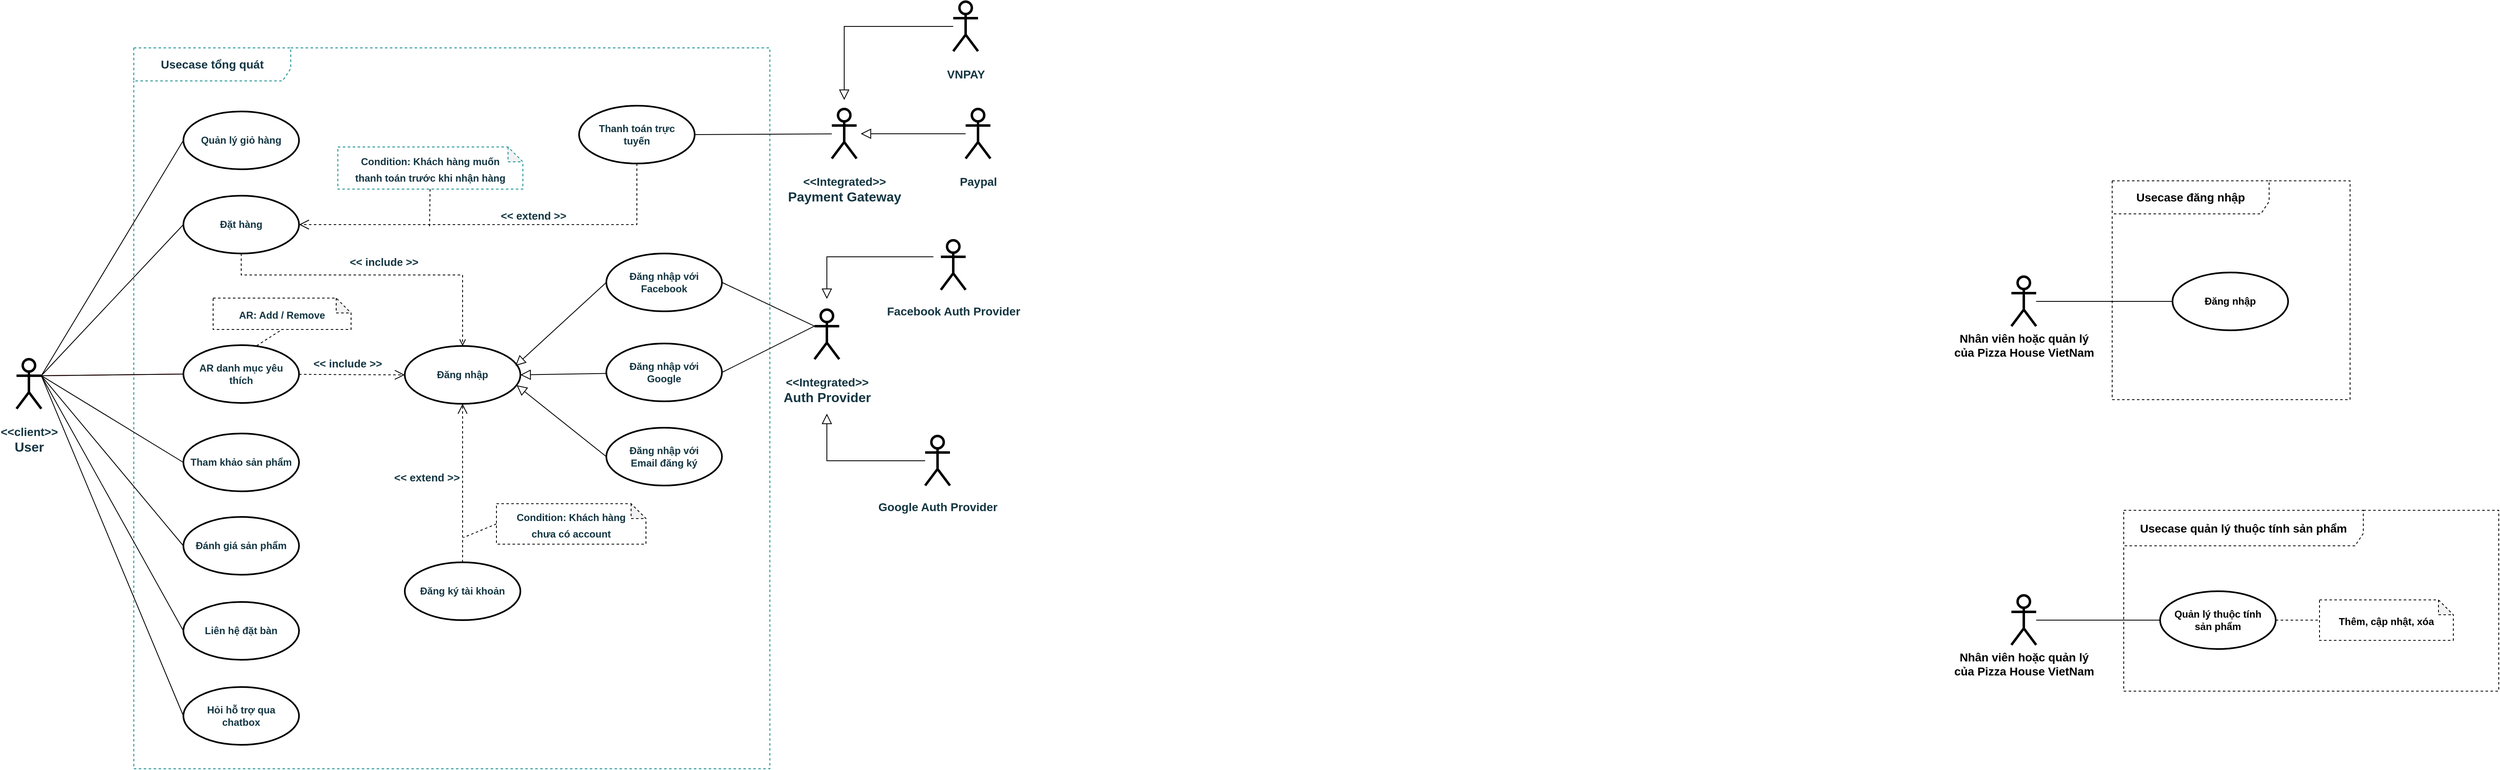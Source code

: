 <mxfile version="21.2.1" type="device" pages="8">
  <diagram name="use-case-diagram" id="CqUq1iM6CTlsbTxeexh8">
    <mxGraphModel dx="2899" dy="1091" grid="0" gridSize="10" guides="1" tooltips="1" connect="1" arrows="1" fold="1" page="1" pageScale="1" pageWidth="850" pageHeight="1100" math="0" shadow="0">
      <root>
        <mxCell id="0" />
        <mxCell id="1" parent="0" />
        <mxCell id="zSlNMA9PzxtIgHNeEwXo-7" value="&lt;b&gt;&lt;font style=&quot;font-size: 14px;&quot;&gt;Usecase tổng quát&lt;/font&gt;&lt;/b&gt;" style="shape=umlFrame;whiteSpace=wrap;html=1;pointerEvents=0;strokeWidth=1;dashed=1;width=190;height=40;labelBackgroundColor=none;fillColor=#FFFFFF;strokeColor=#0F8B8D;fontColor=#143642;" parent="1" vertex="1">
          <mxGeometry x="60" y="94" width="770" height="873" as="geometry" />
        </mxCell>
        <mxCell id="zSlNMA9PzxtIgHNeEwXo-19" style="edgeStyle=none;rounded=0;orthogonalLoop=1;jettySize=auto;html=1;entryX=0;entryY=0.5;entryDx=0;entryDy=0;fontSize=14;endArrow=none;endFill=0;exitX=1;exitY=0.333;exitDx=0;exitDy=0;exitPerimeter=0;labelBackgroundColor=none;strokeColor=#000000;fontColor=default;" parent="1" source="zSlNMA9PzxtIgHNeEwXo-8" target="zSlNMA9PzxtIgHNeEwXo-14" edge="1">
          <mxGeometry relative="1" as="geometry" />
        </mxCell>
        <mxCell id="zSlNMA9PzxtIgHNeEwXo-20" style="edgeStyle=none;rounded=0;orthogonalLoop=1;jettySize=auto;html=1;entryX=0;entryY=0.5;entryDx=0;entryDy=0;fontSize=14;endArrow=none;endFill=0;exitX=1;exitY=0.333;exitDx=0;exitDy=0;exitPerimeter=0;labelBackgroundColor=none;strokeColor=#A8201A;fontColor=default;" parent="1" source="zSlNMA9PzxtIgHNeEwXo-8" target="zSlNMA9PzxtIgHNeEwXo-15" edge="1">
          <mxGeometry relative="1" as="geometry">
            <mxPoint x="-10" y="280" as="sourcePoint" />
          </mxGeometry>
        </mxCell>
        <mxCell id="zSlNMA9PzxtIgHNeEwXo-22" style="edgeStyle=none;rounded=0;orthogonalLoop=1;jettySize=auto;html=1;entryX=0;entryY=0.5;entryDx=0;entryDy=0;fontSize=14;endArrow=none;endFill=0;exitX=1;exitY=0.333;exitDx=0;exitDy=0;exitPerimeter=0;labelBackgroundColor=none;strokeColor=#000000;fontColor=default;" parent="1" source="zSlNMA9PzxtIgHNeEwXo-8" target="zSlNMA9PzxtIgHNeEwXo-21" edge="1">
          <mxGeometry relative="1" as="geometry" />
        </mxCell>
        <mxCell id="zSlNMA9PzxtIgHNeEwXo-34" style="edgeStyle=none;rounded=0;orthogonalLoop=1;jettySize=auto;html=1;entryX=0;entryY=0.5;entryDx=0;entryDy=0;fontSize=13;endArrow=none;endFill=0;endSize=10;exitX=1;exitY=0.333;exitDx=0;exitDy=0;exitPerimeter=0;labelBackgroundColor=none;strokeColor=#000000;fontColor=default;" parent="1" source="zSlNMA9PzxtIgHNeEwXo-8" target="zSlNMA9PzxtIgHNeEwXo-33" edge="1">
          <mxGeometry relative="1" as="geometry">
            <mxPoint y="290" as="sourcePoint" />
          </mxGeometry>
        </mxCell>
        <mxCell id="lXY_uKa04ZC0nf4-bPrN-1" style="edgeStyle=none;rounded=0;orthogonalLoop=1;jettySize=auto;html=1;entryX=0;entryY=0.5;entryDx=0;entryDy=0;strokeWidth=1;fontSize=12;endArrow=none;endFill=0;endSize=10;exitX=1;exitY=0.333;exitDx=0;exitDy=0;exitPerimeter=0;labelBackgroundColor=none;strokeColor=#000000;fontColor=default;" parent="1" source="zSlNMA9PzxtIgHNeEwXo-8" target="YOgT_igwnkxHHsPdcJ-T-1" edge="1">
          <mxGeometry relative="1" as="geometry" />
        </mxCell>
        <mxCell id="lXY_uKa04ZC0nf4-bPrN-2" style="edgeStyle=none;rounded=0;orthogonalLoop=1;jettySize=auto;html=1;entryX=0;entryY=0.5;entryDx=0;entryDy=0;strokeWidth=1;fontSize=12;endArrow=none;endFill=0;endSize=10;exitX=1;exitY=0.333;exitDx=0;exitDy=0;exitPerimeter=0;labelBackgroundColor=none;strokeColor=#000000;fontColor=default;" parent="1" source="zSlNMA9PzxtIgHNeEwXo-8" target="YOgT_igwnkxHHsPdcJ-T-2" edge="1">
          <mxGeometry relative="1" as="geometry" />
        </mxCell>
        <mxCell id="lXY_uKa04ZC0nf4-bPrN-9" style="edgeStyle=none;rounded=0;orthogonalLoop=1;jettySize=auto;html=1;entryX=0;entryY=0.5;entryDx=0;entryDy=0;strokeWidth=1;fontSize=14;endArrow=none;endFill=0;endSize=10;exitX=1;exitY=0.333;exitDx=0;exitDy=0;exitPerimeter=0;labelBackgroundColor=none;strokeColor=#000000;fontColor=default;" parent="1" source="zSlNMA9PzxtIgHNeEwXo-8" target="lXY_uKa04ZC0nf4-bPrN-7" edge="1">
          <mxGeometry relative="1" as="geometry" />
        </mxCell>
        <mxCell id="zSlNMA9PzxtIgHNeEwXo-8" value="&lt;p style=&quot;line-height: 150%;&quot;&gt;&lt;b style=&quot;&quot;&gt;&lt;span style=&quot;font-size: 14px;&quot;&gt;&amp;lt;&amp;lt;client&amp;gt;&amp;gt;&lt;/span&gt;&lt;br&gt;&lt;font style=&quot;font-size: 16px;&quot;&gt;User&lt;/font&gt;&lt;br&gt;&lt;/b&gt;&lt;/p&gt;" style="shape=umlActor;verticalLabelPosition=bottom;verticalAlign=top;html=1;strokeWidth=3;labelBackgroundColor=none;fillColor=#FFFFFF;strokeColor=#000000;fontColor=#143642;" parent="1" vertex="1">
          <mxGeometry x="-82" y="471" width="30" height="60" as="geometry" />
        </mxCell>
        <mxCell id="LTtqvlU_WD9wWFkRR4Lt-1" style="edgeStyle=orthogonalEdgeStyle;rounded=0;orthogonalLoop=1;jettySize=auto;html=1;entryX=0.5;entryY=0;entryDx=0;entryDy=0;dashed=1;endArrow=open;endFill=0;labelBackgroundColor=none;strokeColor=#000000;fontColor=default;" parent="1" source="zSlNMA9PzxtIgHNeEwXo-14" target="zSlNMA9PzxtIgHNeEwXo-23" edge="1">
          <mxGeometry relative="1" as="geometry">
            <Array as="points">
              <mxPoint x="190" y="369" />
              <mxPoint x="458" y="369" />
            </Array>
          </mxGeometry>
        </mxCell>
        <mxCell id="zSlNMA9PzxtIgHNeEwXo-14" value="&lt;b&gt;Đặt hàng&lt;/b&gt;" style="ellipse;whiteSpace=wrap;html=1;strokeWidth=2;labelBackgroundColor=none;fillColor=#FFFFFF;strokeColor=#000000;fontColor=#143642;" parent="1" vertex="1">
          <mxGeometry x="120" y="273" width="140" height="70" as="geometry" />
        </mxCell>
        <mxCell id="X0bX4ST263C5Q_bGEa1x-5" style="edgeStyle=none;rounded=0;orthogonalLoop=1;jettySize=auto;html=1;entryX=0;entryY=0.5;entryDx=0;entryDy=0;dashed=1;strokeWidth=1;fontSize=13;endArrow=open;endFill=0;endSize=10;labelBackgroundColor=none;strokeColor=#000000;fontColor=default;" parent="1" source="zSlNMA9PzxtIgHNeEwXo-15" target="zSlNMA9PzxtIgHNeEwXo-23" edge="1">
          <mxGeometry relative="1" as="geometry" />
        </mxCell>
        <mxCell id="X0bX4ST263C5Q_bGEa1x-6" style="edgeStyle=none;rounded=0;orthogonalLoop=1;jettySize=auto;html=1;entryX=0.5;entryY=1;entryDx=0;entryDy=0;entryPerimeter=0;dashed=1;strokeWidth=1;fontSize=13;endArrow=none;endFill=0;endSize=10;exitX=0.634;exitY=0.01;exitDx=0;exitDy=0;exitPerimeter=0;labelBackgroundColor=none;strokeColor=#000000;fontColor=default;" parent="1" source="zSlNMA9PzxtIgHNeEwXo-15" target="X0bX4ST263C5Q_bGEa1x-1" edge="1">
          <mxGeometry relative="1" as="geometry" />
        </mxCell>
        <mxCell id="zSlNMA9PzxtIgHNeEwXo-15" value="&lt;b&gt;AR danh mục yêu&lt;br&gt;thích&lt;br&gt;&lt;/b&gt;" style="ellipse;whiteSpace=wrap;html=1;strokeWidth=2;labelBackgroundColor=none;fillColor=#FFFFFF;strokeColor=#000000;fontColor=#143642;" parent="1" vertex="1">
          <mxGeometry x="120" y="454" width="140" height="70" as="geometry" />
        </mxCell>
        <mxCell id="zSlNMA9PzxtIgHNeEwXo-21" value="&lt;b&gt;Quản lý giỏ hàng&lt;/b&gt;" style="ellipse;whiteSpace=wrap;html=1;strokeWidth=2;labelBackgroundColor=none;fillColor=#FFFFFF;strokeColor=#000000;fontColor=#143642;" parent="1" vertex="1">
          <mxGeometry x="120" y="171" width="140" height="70" as="geometry" />
        </mxCell>
        <mxCell id="zSlNMA9PzxtIgHNeEwXo-23" value="&lt;b&gt;Đăng nhập&lt;/b&gt;" style="ellipse;whiteSpace=wrap;html=1;strokeWidth=2;labelBackgroundColor=none;fillColor=#FFFFFF;strokeColor=#000000;fontColor=#143642;" parent="1" vertex="1">
          <mxGeometry x="388" y="455" width="140" height="70" as="geometry" />
        </mxCell>
        <mxCell id="zSlNMA9PzxtIgHNeEwXo-25" value="&lt;font style=&quot;font-size: 13px;&quot;&gt;&lt;b style=&quot;font-size: 13px;&quot;&gt;&amp;lt;&amp;lt; include &amp;gt;&amp;gt;&lt;/b&gt;&lt;/font&gt;" style="text;html=1;strokeColor=none;fillColor=none;align=center;verticalAlign=middle;whiteSpace=wrap;rounded=0;fontSize=13;labelBackgroundColor=none;fontColor=#143642;" parent="1" vertex="1">
          <mxGeometry x="274" y="466" width="90" height="20" as="geometry" />
        </mxCell>
        <mxCell id="zSlNMA9PzxtIgHNeEwXo-28" style="edgeStyle=none;rounded=0;orthogonalLoop=1;jettySize=auto;html=1;fontSize=13;endArrow=block;endFill=0;endSize=10;exitX=0;exitY=0.5;exitDx=0;exitDy=0;entryX=0.957;entryY=0.343;entryDx=0;entryDy=0;entryPerimeter=0;labelBackgroundColor=none;strokeColor=#000000;fontColor=default;" parent="1" source="zSlNMA9PzxtIgHNeEwXo-27" target="zSlNMA9PzxtIgHNeEwXo-23" edge="1">
          <mxGeometry relative="1" as="geometry">
            <mxPoint x="657" y="371" as="targetPoint" />
            <Array as="points" />
          </mxGeometry>
        </mxCell>
        <mxCell id="zSlNMA9PzxtIgHNeEwXo-27" value="&lt;b&gt;Đăng nhập với Facebook&lt;/b&gt;" style="ellipse;whiteSpace=wrap;html=1;strokeWidth=2;labelBackgroundColor=none;fillColor=#FFFFFF;strokeColor=#000000;fontColor=#143642;" parent="1" vertex="1">
          <mxGeometry x="632" y="343" width="140" height="70" as="geometry" />
        </mxCell>
        <mxCell id="zSlNMA9PzxtIgHNeEwXo-30" style="edgeStyle=none;rounded=0;orthogonalLoop=1;jettySize=auto;html=1;entryX=1;entryY=0.5;entryDx=0;entryDy=0;fontSize=13;endArrow=block;endFill=0;endSize=10;labelBackgroundColor=none;strokeColor=#000000;fontColor=default;" parent="1" source="zSlNMA9PzxtIgHNeEwXo-29" target="zSlNMA9PzxtIgHNeEwXo-23" edge="1">
          <mxGeometry relative="1" as="geometry" />
        </mxCell>
        <mxCell id="zSlNMA9PzxtIgHNeEwXo-29" value="&lt;b&gt;Đăng nhập với &lt;br&gt;Google&lt;/b&gt;" style="ellipse;whiteSpace=wrap;html=1;strokeWidth=2;labelBackgroundColor=none;fillColor=#FFFFFF;strokeColor=#000000;fontColor=#143642;" parent="1" vertex="1">
          <mxGeometry x="632" y="452" width="140" height="70" as="geometry" />
        </mxCell>
        <mxCell id="zSlNMA9PzxtIgHNeEwXo-32" style="edgeStyle=none;rounded=0;orthogonalLoop=1;jettySize=auto;html=1;fontSize=13;endArrow=block;endFill=0;endSize=10;exitX=0;exitY=0.5;exitDx=0;exitDy=0;entryX=0.968;entryY=0.68;entryDx=0;entryDy=0;entryPerimeter=0;labelBackgroundColor=none;strokeColor=#000000;fontColor=default;" parent="1" source="zSlNMA9PzxtIgHNeEwXo-31" target="zSlNMA9PzxtIgHNeEwXo-23" edge="1">
          <mxGeometry relative="1" as="geometry">
            <mxPoint x="547" y="498" as="targetPoint" />
          </mxGeometry>
        </mxCell>
        <mxCell id="zSlNMA9PzxtIgHNeEwXo-31" value="&lt;b&gt;Đăng nhập với &lt;br&gt;Email đăng ký&lt;br&gt;&lt;/b&gt;" style="ellipse;whiteSpace=wrap;html=1;strokeWidth=2;labelBackgroundColor=none;fillColor=#FFFFFF;strokeColor=#000000;fontColor=#143642;" parent="1" vertex="1">
          <mxGeometry x="632" y="554" width="140" height="70" as="geometry" />
        </mxCell>
        <mxCell id="zSlNMA9PzxtIgHNeEwXo-33" value="&lt;b&gt;Liên hệ đặt bàn&lt;br&gt;&lt;/b&gt;" style="ellipse;whiteSpace=wrap;html=1;strokeWidth=2;labelBackgroundColor=none;fillColor=#FFFFFF;strokeColor=#000000;fontColor=#143642;" parent="1" vertex="1">
          <mxGeometry x="120" y="765" width="140" height="70" as="geometry" />
        </mxCell>
        <mxCell id="YOgT_igwnkxHHsPdcJ-T-1" value="&lt;b&gt;Đánh giá sản phẩm&lt;/b&gt;" style="ellipse;whiteSpace=wrap;html=1;strokeWidth=2;labelBackgroundColor=none;fillColor=#FFFFFF;strokeColor=#000000;fontColor=#143642;" parent="1" vertex="1">
          <mxGeometry x="120" y="662" width="140" height="70" as="geometry" />
        </mxCell>
        <mxCell id="YOgT_igwnkxHHsPdcJ-T-2" value="&lt;b&gt;Tham khảo sản phẩm&lt;/b&gt;" style="ellipse;whiteSpace=wrap;html=1;strokeWidth=2;labelBackgroundColor=none;fillColor=#FFFFFF;strokeColor=#000000;fontColor=#143642;" parent="1" vertex="1">
          <mxGeometry x="120" y="561" width="140" height="70" as="geometry" />
        </mxCell>
        <mxCell id="YOgT_igwnkxHHsPdcJ-T-4" style="edgeStyle=none;rounded=0;orthogonalLoop=1;jettySize=auto;html=1;entryX=0.5;entryY=1;entryDx=0;entryDy=0;fontSize=13;endArrow=open;endFill=0;endSize=10;dashed=1;labelBackgroundColor=none;strokeColor=#000000;fontColor=default;" parent="1" source="YOgT_igwnkxHHsPdcJ-T-3" target="zSlNMA9PzxtIgHNeEwXo-23" edge="1">
          <mxGeometry relative="1" as="geometry" />
        </mxCell>
        <mxCell id="YOgT_igwnkxHHsPdcJ-T-3" value="&lt;b&gt;Đăng ký tài khoản&lt;/b&gt;" style="ellipse;whiteSpace=wrap;html=1;strokeWidth=2;labelBackgroundColor=none;fillColor=#FFFFFF;strokeColor=#000000;fontColor=#143642;" parent="1" vertex="1">
          <mxGeometry x="388" y="717" width="140" height="70" as="geometry" />
        </mxCell>
        <mxCell id="vb1Q7BppUTgoBwNw972B-1" value="&lt;font style=&quot;font-size: 13px;&quot;&gt;&lt;b style=&quot;font-size: 13px;&quot;&gt;&amp;lt;&amp;lt; extend &amp;gt;&amp;gt;&lt;/b&gt;&lt;/font&gt;" style="text;html=1;strokeColor=none;fillColor=none;align=center;verticalAlign=middle;whiteSpace=wrap;rounded=0;fontSize=13;labelBackgroundColor=none;fontColor=#143642;" parent="1" vertex="1">
          <mxGeometry x="370" y="604" width="90" height="20" as="geometry" />
        </mxCell>
        <mxCell id="vb1Q7BppUTgoBwNw972B-4" style="edgeStyle=none;rounded=0;orthogonalLoop=1;jettySize=auto;html=1;entryX=1;entryY=0.5;entryDx=0;entryDy=0;fontSize=16;endArrow=none;endFill=0;endSize=10;exitX=0;exitY=0.333;exitDx=0;exitDy=0;exitPerimeter=0;labelBackgroundColor=none;strokeColor=#000000;fontColor=default;" parent="1" source="vb1Q7BppUTgoBwNw972B-3" target="zSlNMA9PzxtIgHNeEwXo-27" edge="1">
          <mxGeometry relative="1" as="geometry" />
        </mxCell>
        <mxCell id="lXY_uKa04ZC0nf4-bPrN-24" style="edgeStyle=none;rounded=0;orthogonalLoop=1;jettySize=auto;html=1;entryX=1;entryY=0.5;entryDx=0;entryDy=0;strokeWidth=1;fontSize=14;endArrow=none;endFill=0;endSize=10;exitX=0;exitY=0.333;exitDx=0;exitDy=0;exitPerimeter=0;labelBackgroundColor=none;strokeColor=#000000;fontColor=default;" parent="1" source="vb1Q7BppUTgoBwNw972B-3" target="zSlNMA9PzxtIgHNeEwXo-29" edge="1">
          <mxGeometry relative="1" as="geometry" />
        </mxCell>
        <mxCell id="vb1Q7BppUTgoBwNw972B-3" value="&lt;p style=&quot;line-height: 150%;&quot;&gt;&lt;b style=&quot;&quot;&gt;&lt;span style=&quot;font-size: 14px;&quot;&gt;&amp;lt;&amp;lt;Integrated&amp;gt;&amp;gt;&lt;/span&gt;&lt;br&gt;&lt;font style=&quot;font-size: 16px;&quot;&gt;Auth Provider&lt;/font&gt;&lt;br&gt;&lt;/b&gt;&lt;/p&gt;" style="shape=umlActor;verticalLabelPosition=bottom;verticalAlign=top;html=1;strokeWidth=3;labelBackgroundColor=none;fillColor=#FFFFFF;strokeColor=#000000;fontColor=#143642;" parent="1" vertex="1">
          <mxGeometry x="884" y="411" width="30" height="60" as="geometry" />
        </mxCell>
        <mxCell id="vb1Q7BppUTgoBwNw972B-16" style="edgeStyle=none;rounded=0;orthogonalLoop=1;jettySize=auto;html=1;strokeWidth=1;fontSize=12;endArrow=none;endFill=0;endSize=10;dashed=1;exitX=0;exitY=0.5;exitDx=0;exitDy=0;exitPerimeter=0;labelBackgroundColor=none;strokeColor=#000000;fontColor=default;" parent="1" source="vb1Q7BppUTgoBwNw972B-8" edge="1">
          <mxGeometry relative="1" as="geometry">
            <mxPoint x="459" y="687" as="targetPoint" />
            <Array as="points" />
          </mxGeometry>
        </mxCell>
        <mxCell id="vb1Q7BppUTgoBwNw972B-8" value="&lt;b style=&quot;font-size: 12px;&quot;&gt;Condition: Khách hàng&lt;br&gt;chưa có account&lt;/b&gt;" style="shape=note;whiteSpace=wrap;html=1;backgroundOutline=1;darkOpacity=0.05;strokeWidth=1;fontSize=16;size=18;dashed=1;labelBackgroundColor=none;fillColor=#FFFFFF;strokeColor=#000000;fontColor=#143642;" parent="1" vertex="1">
          <mxGeometry x="499" y="646" width="181" height="49" as="geometry" />
        </mxCell>
        <mxCell id="lXY_uKa04ZC0nf4-bPrN-27" style="edgeStyle=none;rounded=0;orthogonalLoop=1;jettySize=auto;html=1;strokeWidth=1;fontSize=14;endArrow=block;endFill=0;endSize=10;labelBackgroundColor=none;strokeColor=#000000;fontColor=default;" parent="1" edge="1">
          <mxGeometry relative="1" as="geometry">
            <mxPoint x="1028" y="347" as="sourcePoint" />
            <mxPoint x="899" y="398" as="targetPoint" />
            <Array as="points">
              <mxPoint x="899" y="347" />
            </Array>
          </mxGeometry>
        </mxCell>
        <mxCell id="vb1Q7BppUTgoBwNw972B-14" value="&lt;p style=&quot;line-height: 130%;&quot;&gt;&lt;font style=&quot;font-size: 14px;&quot;&gt;&lt;b&gt;Facebook Auth Provider&lt;/b&gt;&lt;/font&gt;&lt;/p&gt;" style="shape=umlActor;verticalLabelPosition=bottom;verticalAlign=top;html=1;strokeWidth=3;labelBackgroundColor=none;fillColor=#FFFFFF;strokeColor=#000000;fontColor=#143642;" parent="1" vertex="1">
          <mxGeometry x="1037" y="327" width="30" height="60" as="geometry" />
        </mxCell>
        <mxCell id="lXY_uKa04ZC0nf4-bPrN-4" style="edgeStyle=none;rounded=0;orthogonalLoop=1;jettySize=auto;html=1;strokeWidth=1;fontSize=12;endArrow=open;endFill=0;endSize=10;dashed=1;labelBackgroundColor=none;strokeColor=#000000;fontColor=default;" parent="1" source="lXY_uKa04ZC0nf4-bPrN-3" target="zSlNMA9PzxtIgHNeEwXo-14" edge="1">
          <mxGeometry relative="1" as="geometry">
            <Array as="points">
              <mxPoint x="669" y="308" />
            </Array>
          </mxGeometry>
        </mxCell>
        <mxCell id="lXY_uKa04ZC0nf4-bPrN-3" value="&lt;b&gt;Thanh toán trực &lt;br&gt;tuyến&lt;/b&gt;" style="ellipse;whiteSpace=wrap;html=1;strokeWidth=2;labelBackgroundColor=none;fillColor=#FFFFFF;strokeColor=#000000;fontColor=#143642;" parent="1" vertex="1">
          <mxGeometry x="599" y="164" width="140" height="70" as="geometry" />
        </mxCell>
        <mxCell id="lXY_uKa04ZC0nf4-bPrN-5" value="&lt;font style=&quot;font-size: 13px;&quot;&gt;&lt;b style=&quot;font-size: 13px;&quot;&gt;&amp;lt;&amp;lt; extend &amp;gt;&amp;gt;&lt;/b&gt;&lt;/font&gt;" style="text;html=1;strokeColor=none;fillColor=none;align=center;verticalAlign=middle;whiteSpace=wrap;rounded=0;fontSize=13;labelBackgroundColor=none;fontColor=#143642;" parent="1" vertex="1">
          <mxGeometry x="499" y="287" width="90" height="20" as="geometry" />
        </mxCell>
        <mxCell id="lXY_uKa04ZC0nf4-bPrN-18" style="edgeStyle=none;rounded=0;orthogonalLoop=1;jettySize=auto;html=1;strokeWidth=1;fontSize=14;endArrow=none;endFill=0;endSize=10;dashed=1;labelBackgroundColor=none;strokeColor=#000000;fontColor=default;" parent="1" source="lXY_uKa04ZC0nf4-bPrN-6" edge="1">
          <mxGeometry relative="1" as="geometry">
            <mxPoint x="418" y="311" as="targetPoint" />
          </mxGeometry>
        </mxCell>
        <mxCell id="lXY_uKa04ZC0nf4-bPrN-6" value="&lt;b style=&quot;font-size: 12px;&quot;&gt;Condition: Khách hàng muốn &lt;br&gt;thanh toán trước khi nhận hàng&lt;br&gt;&lt;/b&gt;" style="shape=note;whiteSpace=wrap;html=1;backgroundOutline=1;darkOpacity=0.05;strokeWidth=1;fontSize=16;size=18;dashed=1;labelBackgroundColor=none;fillColor=#FFFFFF;strokeColor=#0F8B8D;fontColor=#143642;" parent="1" vertex="1">
          <mxGeometry x="307" y="214" width="224" height="51" as="geometry" />
        </mxCell>
        <mxCell id="lXY_uKa04ZC0nf4-bPrN-7" value="&lt;b&gt;Hỏi hỗ trợ&amp;nbsp;qua &lt;br&gt;chatbox&lt;br&gt;&lt;/b&gt;" style="ellipse;whiteSpace=wrap;html=1;strokeWidth=2;labelBackgroundColor=none;fillColor=#FFFFFF;strokeColor=#000000;fontColor=#143642;" parent="1" vertex="1">
          <mxGeometry x="120" y="868" width="140" height="70" as="geometry" />
        </mxCell>
        <mxCell id="lXY_uKa04ZC0nf4-bPrN-20" style="edgeStyle=none;rounded=0;orthogonalLoop=1;jettySize=auto;html=1;entryX=1;entryY=0.5;entryDx=0;entryDy=0;strokeWidth=1;fontSize=14;endArrow=none;endFill=0;endSize=10;labelBackgroundColor=none;strokeColor=#000000;fontColor=default;" parent="1" source="lXY_uKa04ZC0nf4-bPrN-19" target="lXY_uKa04ZC0nf4-bPrN-3" edge="1">
          <mxGeometry relative="1" as="geometry" />
        </mxCell>
        <mxCell id="lXY_uKa04ZC0nf4-bPrN-19" value="&lt;p style=&quot;line-height: 150%;&quot;&gt;&lt;b style=&quot;&quot;&gt;&lt;span style=&quot;font-size: 14px;&quot;&gt;&amp;lt;&amp;lt;Integrated&amp;gt;&amp;gt;&lt;/span&gt;&lt;br&gt;&lt;span style=&quot;font-size: 16px;&quot;&gt;Payment Gateway&lt;/span&gt;&lt;/b&gt;&lt;/p&gt;" style="shape=umlActor;verticalLabelPosition=bottom;verticalAlign=top;html=1;strokeWidth=3;labelBackgroundColor=none;fillColor=#FFFFFF;strokeColor=#000000;fontColor=#143642;" parent="1" vertex="1">
          <mxGeometry x="905" y="168" width="30" height="60" as="geometry" />
        </mxCell>
        <mxCell id="lXY_uKa04ZC0nf4-bPrN-30" style="edgeStyle=none;rounded=0;orthogonalLoop=1;jettySize=auto;html=1;strokeWidth=1;fontSize=14;endArrow=block;endFill=0;endSize=10;labelBackgroundColor=none;strokeColor=#000000;fontColor=default;" parent="1" source="lXY_uKa04ZC0nf4-bPrN-21" edge="1">
          <mxGeometry relative="1" as="geometry">
            <mxPoint x="920" y="157" as="targetPoint" />
            <Array as="points">
              <mxPoint x="920" y="68" />
            </Array>
          </mxGeometry>
        </mxCell>
        <mxCell id="lXY_uKa04ZC0nf4-bPrN-21" value="&lt;p style=&quot;line-height: 150%;&quot;&gt;&lt;span style=&quot;font-size: 14px;&quot;&gt;&lt;b&gt;VNPAY&lt;/b&gt;&lt;/span&gt;&lt;/p&gt;" style="shape=umlActor;verticalLabelPosition=bottom;verticalAlign=top;html=1;strokeWidth=3;labelBackgroundColor=none;fillColor=#FFFFFF;strokeColor=#000000;fontColor=#143642;" parent="1" vertex="1">
          <mxGeometry x="1052" y="38" width="30" height="60" as="geometry" />
        </mxCell>
        <mxCell id="lXY_uKa04ZC0nf4-bPrN-28" style="edgeStyle=none;rounded=0;orthogonalLoop=1;jettySize=auto;html=1;strokeWidth=1;fontSize=14;endArrow=block;endFill=0;endSize=10;labelBackgroundColor=none;strokeColor=#000000;fontColor=default;" parent="1" source="lXY_uKa04ZC0nf4-bPrN-25" edge="1">
          <mxGeometry relative="1" as="geometry">
            <mxPoint x="899" y="537" as="targetPoint" />
            <Array as="points">
              <mxPoint x="899" y="594" />
            </Array>
          </mxGeometry>
        </mxCell>
        <mxCell id="lXY_uKa04ZC0nf4-bPrN-25" value="&lt;p style=&quot;line-height: 130%;&quot;&gt;&lt;b&gt;&lt;font style=&quot;font-size: 14px;&quot;&gt;Google Auth Provider&lt;/font&gt;&lt;/b&gt;&lt;/p&gt;" style="shape=umlActor;verticalLabelPosition=bottom;verticalAlign=top;html=1;strokeWidth=3;labelBackgroundColor=none;fillColor=#FFFFFF;strokeColor=#000000;fontColor=#143642;" parent="1" vertex="1">
          <mxGeometry x="1018" y="564" width="30" height="60" as="geometry" />
        </mxCell>
        <mxCell id="lXY_uKa04ZC0nf4-bPrN-33" style="edgeStyle=none;rounded=0;orthogonalLoop=1;jettySize=auto;html=1;strokeWidth=1;fontSize=14;endArrow=block;endFill=0;endSize=10;labelBackgroundColor=none;strokeColor=#000000;fontColor=default;" parent="1" source="lXY_uKa04ZC0nf4-bPrN-31" edge="1">
          <mxGeometry relative="1" as="geometry">
            <mxPoint x="940" y="198" as="targetPoint" />
          </mxGeometry>
        </mxCell>
        <mxCell id="lXY_uKa04ZC0nf4-bPrN-31" value="&lt;p style=&quot;line-height: 150%;&quot;&gt;&lt;span style=&quot;font-size: 14px;&quot;&gt;&lt;b&gt;Paypal&lt;/b&gt;&lt;/span&gt;&lt;/p&gt;" style="shape=umlActor;verticalLabelPosition=bottom;verticalAlign=top;html=1;strokeWidth=3;labelBackgroundColor=none;fillColor=#FFFFFF;strokeColor=#000000;fontColor=#143642;" parent="1" vertex="1">
          <mxGeometry x="1067" y="168" width="30" height="60" as="geometry" />
        </mxCell>
        <mxCell id="X0bX4ST263C5Q_bGEa1x-1" value="&lt;b style=&quot;font-size: 12px;&quot;&gt;AR: Add / Remove&lt;br&gt;&lt;/b&gt;" style="shape=note;whiteSpace=wrap;html=1;backgroundOutline=1;darkOpacity=0.05;strokeWidth=1;fontSize=16;size=18;dashed=1;labelBackgroundColor=none;fillColor=#FFFFFF;strokeColor=#000000;fontColor=#143642;" parent="1" vertex="1">
          <mxGeometry x="156" y="397" width="167" height="38" as="geometry" />
        </mxCell>
        <mxCell id="KnHkoj--6h09xzsE58nw-1" value="&lt;font style=&quot;font-size: 13px;&quot;&gt;&lt;b style=&quot;font-size: 13px;&quot;&gt;&amp;lt;&amp;lt; include &amp;gt;&amp;gt;&lt;/b&gt;&lt;/font&gt;" style="text;html=1;strokeColor=none;fillColor=none;align=center;verticalAlign=middle;whiteSpace=wrap;rounded=0;fontSize=13;labelBackgroundColor=none;fontColor=#143642;" parent="1" vertex="1">
          <mxGeometry x="318" y="343" width="90" height="20" as="geometry" />
        </mxCell>
        <mxCell id="yBGfNwqD_FNPZNkTxRP6-6" style="edgeStyle=none;rounded=0;orthogonalLoop=1;jettySize=auto;html=1;entryX=0;entryY=0.5;entryDx=0;entryDy=0;fontSize=14;endArrow=none;endFill=0;exitX=1;exitY=0.333;exitDx=0;exitDy=0;exitPerimeter=0;labelBackgroundColor=none;strokeColor=#000000;fontColor=default;" parent="1" edge="1">
          <mxGeometry relative="1" as="geometry">
            <mxPoint x="-52" y="491" as="sourcePoint" />
            <mxPoint x="120" y="489" as="targetPoint" />
          </mxGeometry>
        </mxCell>
        <mxCell id="yBGfNwqD_FNPZNkTxRP6-7" value="&lt;b&gt;&lt;font style=&quot;font-size: 14px;&quot;&gt;Usecase đăng nhập&lt;/font&gt;&lt;/b&gt;" style="shape=umlFrame;whiteSpace=wrap;html=1;pointerEvents=0;strokeWidth=1;dashed=1;width=190;height=40;labelBackgroundColor=none;fillColor=#FFFFFF;strokeColor=#000000;fontColor=#000000;" parent="1" vertex="1">
          <mxGeometry x="2455" y="255" width="288" height="265" as="geometry" />
        </mxCell>
        <mxCell id="yBGfNwqD_FNPZNkTxRP6-10" style="edgeStyle=orthogonalEdgeStyle;rounded=0;orthogonalLoop=1;jettySize=auto;html=1;entryX=0;entryY=0.5;entryDx=0;entryDy=0;endArrow=none;endFill=0;fontColor=#000000;" parent="1" source="yBGfNwqD_FNPZNkTxRP6-8" target="yBGfNwqD_FNPZNkTxRP6-9" edge="1">
          <mxGeometry relative="1" as="geometry" />
        </mxCell>
        <mxCell id="yBGfNwqD_FNPZNkTxRP6-8" value="&lt;span style=&quot;font-size: 14px;&quot;&gt;&lt;b&gt;&lt;font&gt;Nhân viên hoặc quản lý&lt;br&gt;của Pizza House VietNam&lt;/font&gt;&lt;/b&gt;&lt;br&gt;&lt;/span&gt;" style="shape=umlActor;verticalLabelPosition=bottom;verticalAlign=top;html=1;strokeWidth=3;labelBackgroundColor=none;fillColor=#FFFFFF;strokeColor=#000000;fontColor=#000000;" parent="1" vertex="1">
          <mxGeometry x="2333" y="371" width="30" height="60" as="geometry" />
        </mxCell>
        <mxCell id="yBGfNwqD_FNPZNkTxRP6-9" value="&lt;b&gt;Đăng nhập&lt;/b&gt;" style="ellipse;whiteSpace=wrap;html=1;strokeWidth=2;labelBackgroundColor=none;fillColor=#FFFFFF;strokeColor=#000000;fontColor=#000000;" parent="1" vertex="1">
          <mxGeometry x="2528" y="366" width="140" height="70" as="geometry" />
        </mxCell>
        <mxCell id="yBGfNwqD_FNPZNkTxRP6-11" value="&lt;b&gt;&lt;font style=&quot;font-size: 14px;&quot;&gt;Usecase quản lý thuộc tính sản phẩm&lt;/font&gt;&lt;/b&gt;" style="shape=umlFrame;whiteSpace=wrap;html=1;pointerEvents=0;strokeWidth=1;dashed=1;width=290;height=43;labelBackgroundColor=none;fillColor=#FFFFFF;strokeColor=#000000;fontColor=#000000;" parent="1" vertex="1">
          <mxGeometry x="2469" y="654" width="454" height="219" as="geometry" />
        </mxCell>
        <mxCell id="yBGfNwqD_FNPZNkTxRP6-12" style="edgeStyle=orthogonalEdgeStyle;rounded=0;orthogonalLoop=1;jettySize=auto;html=1;entryX=0;entryY=0.5;entryDx=0;entryDy=0;endArrow=none;endFill=0;fontColor=#000000;" parent="1" source="yBGfNwqD_FNPZNkTxRP6-13" target="yBGfNwqD_FNPZNkTxRP6-14" edge="1">
          <mxGeometry relative="1" as="geometry" />
        </mxCell>
        <mxCell id="yBGfNwqD_FNPZNkTxRP6-13" value="&lt;span style=&quot;font-size: 14px;&quot;&gt;&lt;b&gt;Nhân viên hoặc quản lý&lt;br&gt;của Pizza House VietNam&lt;/b&gt;&lt;br&gt;&lt;/span&gt;" style="shape=umlActor;verticalLabelPosition=bottom;verticalAlign=top;html=1;strokeWidth=3;labelBackgroundColor=none;fillColor=#FFFFFF;strokeColor=#000000;fontColor=#000000;" parent="1" vertex="1">
          <mxGeometry x="2333" y="757" width="30" height="60" as="geometry" />
        </mxCell>
        <mxCell id="yBGfNwqD_FNPZNkTxRP6-16" style="edgeStyle=orthogonalEdgeStyle;rounded=0;orthogonalLoop=1;jettySize=auto;html=1;entryX=0;entryY=0.5;entryDx=0;entryDy=0;entryPerimeter=0;endArrow=none;endFill=0;dashed=1;fontColor=#000000;" parent="1" source="yBGfNwqD_FNPZNkTxRP6-14" target="yBGfNwqD_FNPZNkTxRP6-15" edge="1">
          <mxGeometry relative="1" as="geometry" />
        </mxCell>
        <mxCell id="yBGfNwqD_FNPZNkTxRP6-14" value="&lt;b&gt;Quản lý thuộc tính &lt;br&gt;sản phẩm&lt;/b&gt;" style="ellipse;whiteSpace=wrap;html=1;strokeWidth=2;labelBackgroundColor=none;fillColor=#FFFFFF;strokeColor=#000000;fontColor=#000000;" parent="1" vertex="1">
          <mxGeometry x="2513" y="752" width="140" height="70" as="geometry" />
        </mxCell>
        <mxCell id="yBGfNwqD_FNPZNkTxRP6-15" value="&lt;span style=&quot;font-size: 12px;&quot;&gt;&lt;b&gt;Thêm, cập nhật, xóa&lt;/b&gt;&lt;/span&gt;" style="shape=note;whiteSpace=wrap;html=1;backgroundOutline=1;darkOpacity=0.05;strokeWidth=1;fontSize=16;size=18;dashed=1;labelBackgroundColor=none;fillColor=#FFFFFF;strokeColor=#000000;fontColor=#000000;" parent="1" vertex="1">
          <mxGeometry x="2706" y="762.5" width="162" height="49" as="geometry" />
        </mxCell>
      </root>
    </mxGraphModel>
  </diagram>
  <diagram id="ru06AR8-WfYnDlmTg57K" name="activity-diagram">
    <mxGraphModel dx="2625" dy="1433" grid="0" gridSize="10" guides="1" tooltips="1" connect="1" arrows="1" fold="1" page="1" pageScale="1" pageWidth="850" pageHeight="1100" math="0" shadow="0">
      <root>
        <mxCell id="0" />
        <mxCell id="1" parent="0" />
        <mxCell id="lRPQb9M1Er70qj3W2z1U-1" value="" style="swimlane;childLayout=stackLayout;resizeParent=1;resizeParentMax=0;startSize=0;html=1;dashed=1;fillColor=#FFFFFF;" parent="1" vertex="1">
          <mxGeometry x="162" y="60" width="782" height="700" as="geometry" />
        </mxCell>
        <mxCell id="lRPQb9M1Er70qj3W2z1U-2" value="Nhân viên, quản lý của Pizza House VN" style="swimlane;startSize=27;html=1;dashed=1;dashPattern=8 8;" parent="lRPQb9M1Er70qj3W2z1U-1" vertex="1">
          <mxGeometry width="317" height="700" as="geometry" />
        </mxCell>
        <mxCell id="lRPQb9M1Er70qj3W2z1U-6" value="" style="ellipse;html=1;shape=startState;fillColor=#000000;strokeColor=#000000;" parent="lRPQb9M1Er70qj3W2z1U-2" vertex="1">
          <mxGeometry x="192" y="43" width="30" height="30" as="geometry" />
        </mxCell>
        <mxCell id="lRPQb9M1Er70qj3W2z1U-7" value="" style="edgeStyle=orthogonalEdgeStyle;html=1;verticalAlign=bottom;endArrow=open;endSize=6;strokeColor=#000000;rounded=0;entryX=0.5;entryY=0;entryDx=0;entryDy=0;" parent="lRPQb9M1Er70qj3W2z1U-2" source="lRPQb9M1Er70qj3W2z1U-6" target="lRPQb9M1Er70qj3W2z1U-8" edge="1">
          <mxGeometry relative="1" as="geometry">
            <mxPoint x="207" y="101" as="targetPoint" />
          </mxGeometry>
        </mxCell>
        <mxCell id="lRPQb9M1Er70qj3W2z1U-8" value="&lt;font style=&quot;font-size: 11px;&quot;&gt;1.Vào trang đăng nhập&lt;/font&gt;" style="rounded=1;whiteSpace=wrap;html=1;arcSize=40;fontColor=#000000;fillColor=#FFFFFF;strokeColor=#000000;" parent="lRPQb9M1Er70qj3W2z1U-2" vertex="1">
          <mxGeometry x="147" y="103" width="120" height="40" as="geometry" />
        </mxCell>
        <mxCell id="lRPQb9M1Er70qj3W2z1U-12" style="edgeStyle=orthogonalEdgeStyle;rounded=0;orthogonalLoop=1;jettySize=auto;html=1;entryX=0.5;entryY=0;entryDx=0;entryDy=0;endArrow=open;endFill=0;" parent="lRPQb9M1Er70qj3W2z1U-2" source="lRPQb9M1Er70qj3W2z1U-10" target="lRPQb9M1Er70qj3W2z1U-11" edge="1">
          <mxGeometry relative="1" as="geometry" />
        </mxCell>
        <mxCell id="lRPQb9M1Er70qj3W2z1U-23" style="edgeStyle=orthogonalEdgeStyle;rounded=0;orthogonalLoop=1;jettySize=auto;html=1;entryX=1;entryY=0.45;entryDx=0;entryDy=0;entryPerimeter=0;endArrow=none;endFill=0;dashed=1;" parent="lRPQb9M1Er70qj3W2z1U-2" source="lRPQb9M1Er70qj3W2z1U-10" target="lRPQb9M1Er70qj3W2z1U-22" edge="1">
          <mxGeometry relative="1" as="geometry" />
        </mxCell>
        <mxCell id="lRPQb9M1Er70qj3W2z1U-10" value="&lt;span style=&quot;font-size: 11px;&quot;&gt;3. Nhập thông tin &lt;br&gt;đăng nhập&lt;/span&gt;" style="rounded=1;whiteSpace=wrap;html=1;arcSize=40;fontColor=#000000;fillColor=#FFFFFF;strokeColor=#000000;" parent="lRPQb9M1Er70qj3W2z1U-2" vertex="1">
          <mxGeometry x="147" y="192" width="120" height="40" as="geometry" />
        </mxCell>
        <mxCell id="lRPQb9M1Er70qj3W2z1U-11" value="&lt;span style=&quot;font-size: 11px;&quot;&gt;4. click nút đăng nhập&lt;/span&gt;" style="rounded=1;whiteSpace=wrap;html=1;arcSize=40;fontColor=#000000;fillColor=#FFFFFF;strokeColor=#000000;" parent="lRPQb9M1Er70qj3W2z1U-2" vertex="1">
          <mxGeometry x="147" y="271" width="120" height="40" as="geometry" />
        </mxCell>
        <mxCell id="lRPQb9M1Er70qj3W2z1U-22" value="&lt;font style=&quot;font-size: 10px;&quot;&gt;- Mã nhân viên&lt;br&gt;- Mật khẩu&lt;/font&gt;" style="shape=note;size=10;whiteSpace=wrap;html=1;align=left;" parent="lRPQb9M1Er70qj3W2z1U-2" vertex="1">
          <mxGeometry x="20" y="192" width="86" height="44" as="geometry" />
        </mxCell>
        <mxCell id="lRPQb9M1Er70qj3W2z1U-52" value="&lt;b&gt;Bắt đầu&lt;/b&gt;" style="text;html=1;strokeColor=none;fillColor=none;align=center;verticalAlign=middle;whiteSpace=wrap;rounded=0;" parent="lRPQb9M1Er70qj3W2z1U-2" vertex="1">
          <mxGeometry x="131" y="43" width="60" height="30" as="geometry" />
        </mxCell>
        <mxCell id="lRPQb9M1Er70qj3W2z1U-3" value="Hệ thống quản lý nhà hàng Pizza House VN" style="swimlane;startSize=27;html=1;dashed=1;dashPattern=8 8;" parent="lRPQb9M1Er70qj3W2z1U-1" vertex="1">
          <mxGeometry x="317" width="465" height="700" as="geometry">
            <mxRectangle x="120" y="20" width="32" height="460" as="alternateBounds" />
          </mxGeometry>
        </mxCell>
        <mxCell id="lRPQb9M1Er70qj3W2z1U-13" value="&lt;span style=&quot;font-size: 11px;&quot;&gt;2. Hiển thị trang &lt;br&gt;đăng nhập&lt;/span&gt;" style="rounded=1;whiteSpace=wrap;html=1;arcSize=40;fontColor=#000000;fillColor=#FFFFFF;strokeColor=#000000;" parent="lRPQb9M1Er70qj3W2z1U-3" vertex="1">
          <mxGeometry x="66" y="103" width="120" height="40" as="geometry" />
        </mxCell>
        <mxCell id="lRPQb9M1Er70qj3W2z1U-21" style="edgeStyle=orthogonalEdgeStyle;rounded=0;orthogonalLoop=1;jettySize=auto;html=1;entryX=0.5;entryY=0;entryDx=0;entryDy=0;endArrow=open;endFill=0;" parent="lRPQb9M1Er70qj3W2z1U-3" source="lRPQb9M1Er70qj3W2z1U-16" target="lRPQb9M1Er70qj3W2z1U-18" edge="1">
          <mxGeometry relative="1" as="geometry" />
        </mxCell>
        <mxCell id="lRPQb9M1Er70qj3W2z1U-16" value="&lt;span style=&quot;font-size: 11px;&quot;&gt;5. Kiểm tra thông tin&lt;br&gt;đăng nhập&lt;br&gt;&lt;/span&gt;" style="rounded=1;whiteSpace=wrap;html=1;arcSize=40;fontColor=#000000;fillColor=#FFFFFF;strokeColor=#000000;" parent="lRPQb9M1Er70qj3W2z1U-3" vertex="1">
          <mxGeometry x="66" y="271" width="120" height="40" as="geometry" />
        </mxCell>
        <mxCell id="lRPQb9M1Er70qj3W2z1U-18" value="&lt;font style=&quot;font-size: 11px;&quot;&gt;Thông tin đăng &lt;br&gt;nhập hợp lệ?&lt;/font&gt;" style="rhombus;whiteSpace=wrap;html=1;fontColor=#000000;fillColor=#FFFFFF;strokeColor=#000000;" parent="lRPQb9M1Er70qj3W2z1U-3" vertex="1">
          <mxGeometry x="43" y="348" width="166" height="67" as="geometry" />
        </mxCell>
        <mxCell id="lRPQb9M1Er70qj3W2z1U-19" value="no" style="edgeStyle=orthogonalEdgeStyle;html=1;align=left;verticalAlign=bottom;endArrow=open;endSize=6;strokeColor=#000000;rounded=0;entryX=0;entryY=0.5;entryDx=0;entryDy=0;" parent="lRPQb9M1Er70qj3W2z1U-3" source="lRPQb9M1Er70qj3W2z1U-18" target="lRPQb9M1Er70qj3W2z1U-24" edge="1">
          <mxGeometry x="-0.311" y="-21" relative="1" as="geometry">
            <mxPoint x="286" y="382" as="targetPoint" />
            <mxPoint y="1" as="offset" />
          </mxGeometry>
        </mxCell>
        <mxCell id="lRPQb9M1Er70qj3W2z1U-20" value="yes" style="edgeStyle=orthogonalEdgeStyle;html=1;align=left;verticalAlign=top;endArrow=open;endSize=6;strokeColor=#000000;rounded=0;" parent="lRPQb9M1Er70qj3W2z1U-3" source="lRPQb9M1Er70qj3W2z1U-18" target="lRPQb9M1Er70qj3W2z1U-27" edge="1">
          <mxGeometry x="-0.205" y="25" relative="1" as="geometry">
            <mxPoint x="203" y="496" as="targetPoint" />
            <mxPoint as="offset" />
          </mxGeometry>
        </mxCell>
        <mxCell id="lRPQb9M1Er70qj3W2z1U-24" value="&lt;font style=&quot;font-size: 11px;&quot;&gt;6.1 Hiển thị thông báo thông tin &lt;br&gt;đăng nhập không hợp lệ&lt;/font&gt;" style="rounded=1;whiteSpace=wrap;html=1;arcSize=40;fontColor=#000000;fillColor=#FFFFFF;strokeColor=#000000;" parent="lRPQb9M1Er70qj3W2z1U-3" vertex="1">
          <mxGeometry x="270" y="361.5" width="170" height="40" as="geometry" />
        </mxCell>
        <mxCell id="lRPQb9M1Er70qj3W2z1U-30" style="edgeStyle=orthogonalEdgeStyle;rounded=0;orthogonalLoop=1;jettySize=auto;html=1;endArrow=open;endFill=0;" parent="lRPQb9M1Er70qj3W2z1U-3" source="lRPQb9M1Er70qj3W2z1U-27" target="lRPQb9M1Er70qj3W2z1U-29" edge="1">
          <mxGeometry relative="1" as="geometry">
            <Array as="points">
              <mxPoint x="213" y="507" />
              <mxPoint x="311" y="507" />
            </Array>
          </mxGeometry>
        </mxCell>
        <mxCell id="lRPQb9M1Er70qj3W2z1U-27" value="" style="shape=line;html=1;strokeWidth=6;strokeColor=#000000;" parent="lRPQb9M1Er70qj3W2z1U-3" vertex="1">
          <mxGeometry x="164" y="477" width="98" height="10" as="geometry" />
        </mxCell>
        <mxCell id="lRPQb9M1Er70qj3W2z1U-28" value="" style="edgeStyle=orthogonalEdgeStyle;html=1;verticalAlign=bottom;endArrow=open;endSize=6;strokeColor=#000000;rounded=0;entryX=0.446;entryY=-0.015;entryDx=0;entryDy=0;entryPerimeter=0;" parent="lRPQb9M1Er70qj3W2z1U-3" source="lRPQb9M1Er70qj3W2z1U-27" target="lRPQb9M1Er70qj3W2z1U-26" edge="1">
          <mxGeometry relative="1" as="geometry">
            <mxPoint x="213" y="521" as="targetPoint" />
            <Array as="points">
              <mxPoint x="213" y="507" />
              <mxPoint x="112" y="507" />
            </Array>
          </mxGeometry>
        </mxCell>
        <mxCell id="lRPQb9M1Er70qj3W2z1U-32" style="edgeStyle=orthogonalEdgeStyle;rounded=0;orthogonalLoop=1;jettySize=auto;html=1;entryX=0.488;entryY=0.36;entryDx=0;entryDy=0;entryPerimeter=0;endArrow=open;endFill=0;" parent="lRPQb9M1Er70qj3W2z1U-3" source="lRPQb9M1Er70qj3W2z1U-26" target="lRPQb9M1Er70qj3W2z1U-31" edge="1">
          <mxGeometry relative="1" as="geometry" />
        </mxCell>
        <mxCell id="lRPQb9M1Er70qj3W2z1U-26" value="&lt;span style=&quot;font-size: 11px;&quot;&gt;6.2.1. Điều hướng người dùng &lt;br&gt;đếnbảng quản trị&lt;/span&gt;" style="rounded=1;whiteSpace=wrap;html=1;arcSize=40;fontColor=#000000;fillColor=#FFFFFF;strokeColor=#000000;" parent="lRPQb9M1Er70qj3W2z1U-3" vertex="1">
          <mxGeometry x="36" y="532" width="170" height="40" as="geometry" />
        </mxCell>
        <mxCell id="lRPQb9M1Er70qj3W2z1U-33" style="edgeStyle=orthogonalEdgeStyle;rounded=0;orthogonalLoop=1;jettySize=auto;html=1;entryX=0.488;entryY=0.36;entryDx=0;entryDy=0;entryPerimeter=0;endArrow=open;endFill=0;" parent="lRPQb9M1Er70qj3W2z1U-3" source="lRPQb9M1Er70qj3W2z1U-29" target="lRPQb9M1Er70qj3W2z1U-31" edge="1">
          <mxGeometry relative="1" as="geometry" />
        </mxCell>
        <mxCell id="lRPQb9M1Er70qj3W2z1U-29" value="&lt;font style=&quot;font-size: 11px;&quot;&gt;6.2.2. Hiển thị thông báo đăng&lt;br&gt;nhập thành công&lt;br&gt;&lt;/font&gt;" style="rounded=1;whiteSpace=wrap;html=1;arcSize=40;fontColor=#000000;fillColor=#FFFFFF;strokeColor=#000000;" parent="lRPQb9M1Er70qj3W2z1U-3" vertex="1">
          <mxGeometry x="220" y="532" width="170" height="40" as="geometry" />
        </mxCell>
        <mxCell id="lRPQb9M1Er70qj3W2z1U-51" style="edgeStyle=orthogonalEdgeStyle;rounded=0;orthogonalLoop=1;jettySize=auto;html=1;entryX=0.5;entryY=0;entryDx=0;entryDy=0;endArrow=open;endFill=0;" parent="lRPQb9M1Er70qj3W2z1U-3" source="lRPQb9M1Er70qj3W2z1U-31" target="lRPQb9M1Er70qj3W2z1U-50" edge="1">
          <mxGeometry relative="1" as="geometry" />
        </mxCell>
        <mxCell id="lRPQb9M1Er70qj3W2z1U-31" value="" style="shape=line;html=1;strokeWidth=6;strokeColor=#000000;" parent="lRPQb9M1Er70qj3W2z1U-3" vertex="1">
          <mxGeometry x="164" y="622" width="98" height="10" as="geometry" />
        </mxCell>
        <mxCell id="lRPQb9M1Er70qj3W2z1U-50" value="" style="ellipse;html=1;shape=endState;fillColor=#000000;strokeColor=#000000;" parent="lRPQb9M1Er70qj3W2z1U-3" vertex="1">
          <mxGeometry x="200.5" y="658" width="25" height="25" as="geometry" />
        </mxCell>
        <mxCell id="lRPQb9M1Er70qj3W2z1U-53" value="&lt;b&gt;Kết thúc&lt;/b&gt;" style="text;html=1;strokeColor=none;fillColor=none;align=center;verticalAlign=middle;whiteSpace=wrap;rounded=0;" parent="lRPQb9M1Er70qj3W2z1U-3" vertex="1">
          <mxGeometry x="230" y="655.5" width="60" height="30" as="geometry" />
        </mxCell>
        <mxCell id="lRPQb9M1Er70qj3W2z1U-14" style="edgeStyle=orthogonalEdgeStyle;rounded=0;orthogonalLoop=1;jettySize=auto;html=1;entryX=0;entryY=0.5;entryDx=0;entryDy=0;endArrow=open;endFill=0;" parent="lRPQb9M1Er70qj3W2z1U-1" source="lRPQb9M1Er70qj3W2z1U-8" target="lRPQb9M1Er70qj3W2z1U-13" edge="1">
          <mxGeometry relative="1" as="geometry" />
        </mxCell>
        <mxCell id="lRPQb9M1Er70qj3W2z1U-15" style="edgeStyle=orthogonalEdgeStyle;rounded=0;orthogonalLoop=1;jettySize=auto;html=1;entryX=0.5;entryY=0;entryDx=0;entryDy=0;endArrow=open;endFill=0;exitX=0.5;exitY=1;exitDx=0;exitDy=0;" parent="lRPQb9M1Er70qj3W2z1U-1" source="lRPQb9M1Er70qj3W2z1U-13" target="lRPQb9M1Er70qj3W2z1U-10" edge="1">
          <mxGeometry relative="1" as="geometry">
            <Array as="points">
              <mxPoint x="443" y="165" />
              <mxPoint x="207" y="165" />
            </Array>
          </mxGeometry>
        </mxCell>
        <mxCell id="lRPQb9M1Er70qj3W2z1U-17" style="edgeStyle=orthogonalEdgeStyle;rounded=0;orthogonalLoop=1;jettySize=auto;html=1;entryX=0;entryY=0.5;entryDx=0;entryDy=0;endArrow=open;endFill=0;" parent="lRPQb9M1Er70qj3W2z1U-1" source="lRPQb9M1Er70qj3W2z1U-11" target="lRPQb9M1Er70qj3W2z1U-16" edge="1">
          <mxGeometry relative="1" as="geometry" />
        </mxCell>
        <mxCell id="lRPQb9M1Er70qj3W2z1U-25" style="edgeStyle=orthogonalEdgeStyle;rounded=0;orthogonalLoop=1;jettySize=auto;html=1;entryX=1;entryY=0.5;entryDx=0;entryDy=0;endArrow=open;endFill=0;exitX=0.5;exitY=0;exitDx=0;exitDy=0;" parent="lRPQb9M1Er70qj3W2z1U-1" source="lRPQb9M1Er70qj3W2z1U-24" target="lRPQb9M1Er70qj3W2z1U-10" edge="1">
          <mxGeometry relative="1" as="geometry">
            <Array as="points">
              <mxPoint x="670" y="362" />
              <mxPoint x="670" y="212" />
            </Array>
          </mxGeometry>
        </mxCell>
        <mxCell id="ZzPCXqLMd9tjCFUqUc_M-1" value="" style="swimlane;childLayout=stackLayout;resizeParent=1;resizeParentMax=0;startSize=0;html=1;dashed=1;fillColor=#FFFFFF;" parent="1" vertex="1">
          <mxGeometry x="1403" y="62" width="807" height="1193" as="geometry" />
        </mxCell>
        <mxCell id="ZzPCXqLMd9tjCFUqUc_M-2" value="Nhân viên, quản lý của Pizza House VN" style="swimlane;startSize=27;html=1;dashed=1;dashPattern=8 8;" parent="ZzPCXqLMd9tjCFUqUc_M-1" vertex="1">
          <mxGeometry width="317" height="1193" as="geometry" />
        </mxCell>
        <mxCell id="ZzPCXqLMd9tjCFUqUc_M-3" value="" style="ellipse;html=1;shape=startState;fillColor=#000000;strokeColor=#000000;" parent="ZzPCXqLMd9tjCFUqUc_M-2" vertex="1">
          <mxGeometry x="41" y="65" width="30" height="30" as="geometry" />
        </mxCell>
        <mxCell id="ZzPCXqLMd9tjCFUqUc_M-4" value="" style="edgeStyle=orthogonalEdgeStyle;html=1;verticalAlign=bottom;endArrow=open;endSize=6;strokeColor=#000000;rounded=0;entryX=0.5;entryY=0;entryDx=0;entryDy=0;" parent="ZzPCXqLMd9tjCFUqUc_M-2" target="ZzPCXqLMd9tjCFUqUc_M-19" edge="1">
          <mxGeometry relative="1" as="geometry">
            <mxPoint x="207" y="103" as="targetPoint" />
            <mxPoint x="64" y="80" as="sourcePoint" />
          </mxGeometry>
        </mxCell>
        <mxCell id="ZzPCXqLMd9tjCFUqUc_M-11" value="&lt;b&gt;Bắt đầu&lt;/b&gt;" style="text;html=1;strokeColor=none;fillColor=none;align=center;verticalAlign=middle;whiteSpace=wrap;rounded=0;" parent="ZzPCXqLMd9tjCFUqUc_M-2" vertex="1">
          <mxGeometry x="26" y="38" width="60" height="30" as="geometry" />
        </mxCell>
        <mxCell id="ZzPCXqLMd9tjCFUqUc_M-38" style="edgeStyle=orthogonalEdgeStyle;rounded=0;orthogonalLoop=1;jettySize=auto;html=1;entryX=0.5;entryY=0;entryDx=0;entryDy=0;endArrow=open;endFill=0;" parent="ZzPCXqLMd9tjCFUqUc_M-2" source="ZzPCXqLMd9tjCFUqUc_M-19" target="ZzPCXqLMd9tjCFUqUc_M-37" edge="1">
          <mxGeometry relative="1" as="geometry" />
        </mxCell>
        <mxCell id="ZzPCXqLMd9tjCFUqUc_M-19" value="&lt;font style=&quot;font-size: 11px;&quot;&gt;1. Chọn chức năng quản lý &lt;br&gt;thực đơn&lt;br&gt;&lt;/font&gt;" style="rounded=1;whiteSpace=wrap;html=1;arcSize=40;fontColor=#000000;fillColor=#FFFFFF;strokeColor=#000000;" parent="ZzPCXqLMd9tjCFUqUc_M-2" vertex="1">
          <mxGeometry x="73.5" y="115" width="170" height="40" as="geometry" />
        </mxCell>
        <mxCell id="ZzPCXqLMd9tjCFUqUc_M-37" value="&lt;font style=&quot;font-size: 11px;&quot;&gt;2. Chọn chức năng quản lý &lt;br&gt;thuộc tính sản phẩm&lt;br&gt;&lt;/font&gt;" style="rounded=1;whiteSpace=wrap;html=1;arcSize=40;fontColor=#000000;fillColor=#FFFFFF;strokeColor=#000000;" parent="ZzPCXqLMd9tjCFUqUc_M-2" vertex="1">
          <mxGeometry x="73.5" y="192" width="170" height="40" as="geometry" />
        </mxCell>
        <mxCell id="ZzPCXqLMd9tjCFUqUc_M-50" value="&lt;font style=&quot;font-size: 11px;&quot;&gt;5. Chọn thêm thuộc tính&lt;br&gt;&lt;/font&gt;" style="rounded=1;whiteSpace=wrap;html=1;arcSize=40;fontColor=#000000;fillColor=#FFFFFF;strokeColor=#000000;" parent="ZzPCXqLMd9tjCFUqUc_M-2" vertex="1">
          <mxGeometry x="73.5" y="354" width="170" height="40" as="geometry" />
        </mxCell>
        <mxCell id="ZzPCXqLMd9tjCFUqUc_M-72" value="&lt;font style=&quot;font-size: 11px;&quot;&gt;8. Nhập thông tin cho thuộc&lt;br&gt;tính mới sau đó click nút lưu&lt;br&gt;&lt;/font&gt;" style="rounded=1;whiteSpace=wrap;html=1;arcSize=40;fontColor=#000000;fillColor=#FFFFFF;strokeColor=#000000;" parent="ZzPCXqLMd9tjCFUqUc_M-2" vertex="1">
          <mxGeometry x="77" y="697" width="170" height="40" as="geometry" />
        </mxCell>
        <mxCell id="ZzPCXqLMd9tjCFUqUc_M-87" style="edgeStyle=orthogonalEdgeStyle;rounded=0;orthogonalLoop=1;jettySize=auto;html=1;entryX=0;entryY=0.5;entryDx=0;entryDy=0;endArrow=open;endFill=0;" parent="ZzPCXqLMd9tjCFUqUc_M-1" source="ZzPCXqLMd9tjCFUqUc_M-72" target="ZzPCXqLMd9tjCFUqUc_M-85" edge="1">
          <mxGeometry relative="1" as="geometry">
            <Array as="points">
              <mxPoint x="161.5" y="801" />
            </Array>
          </mxGeometry>
        </mxCell>
        <mxCell id="ZzPCXqLMd9tjCFUqUc_M-12" value="Hệ thống quản lý nhà hàng Pizza House VN" style="swimlane;startSize=27;html=1;dashed=1;dashPattern=8 8;" parent="ZzPCXqLMd9tjCFUqUc_M-1" vertex="1">
          <mxGeometry x="317" width="490" height="1193" as="geometry">
            <mxRectangle x="120" y="20" width="32" height="460" as="alternateBounds" />
          </mxGeometry>
        </mxCell>
        <mxCell id="ZzPCXqLMd9tjCFUqUc_M-29" value="" style="ellipse;html=1;shape=endState;fillColor=#000000;strokeColor=#000000;" parent="ZzPCXqLMd9tjCFUqUc_M-12" vertex="1">
          <mxGeometry x="140.25" y="1148" width="25" height="25" as="geometry" />
        </mxCell>
        <mxCell id="ZzPCXqLMd9tjCFUqUc_M-30" value="&lt;b&gt;Kết thúc&lt;/b&gt;" style="text;html=1;strokeColor=none;fillColor=none;align=center;verticalAlign=middle;whiteSpace=wrap;rounded=0;" parent="ZzPCXqLMd9tjCFUqUc_M-12" vertex="1">
          <mxGeometry x="74" y="1145.5" width="60" height="30" as="geometry" />
        </mxCell>
        <mxCell id="ZzPCXqLMd9tjCFUqUc_M-60" style="edgeStyle=orthogonalEdgeStyle;rounded=0;orthogonalLoop=1;jettySize=auto;html=1;endArrow=open;endFill=0;" parent="ZzPCXqLMd9tjCFUqUc_M-12" source="ZzPCXqLMd9tjCFUqUc_M-46" target="ZzPCXqLMd9tjCFUqUc_M-59" edge="1">
          <mxGeometry relative="1" as="geometry" />
        </mxCell>
        <mxCell id="ZzPCXqLMd9tjCFUqUc_M-46" value="&lt;font style=&quot;font-size: 11px;&quot;&gt;3.1. Truy xuất dữ liệu quản lý&lt;br&gt;thuộc tính sản phẩm&lt;/font&gt;" style="rounded=1;whiteSpace=wrap;html=1;arcSize=40;fontColor=#000000;fillColor=#FFFFFF;strokeColor=#000000;" parent="ZzPCXqLMd9tjCFUqUc_M-12" vertex="1">
          <mxGeometry x="105" y="55" width="170" height="40" as="geometry" />
        </mxCell>
        <mxCell id="ZzPCXqLMd9tjCFUqUc_M-55" style="edgeStyle=orthogonalEdgeStyle;rounded=0;orthogonalLoop=1;jettySize=auto;html=1;entryX=0;entryY=0.5;entryDx=0;entryDy=0;endArrow=open;endFill=0;" parent="ZzPCXqLMd9tjCFUqUc_M-12" source="ZzPCXqLMd9tjCFUqUc_M-53" target="ZzPCXqLMd9tjCFUqUc_M-46" edge="1">
          <mxGeometry relative="1" as="geometry" />
        </mxCell>
        <mxCell id="ZzPCXqLMd9tjCFUqUc_M-58" style="edgeStyle=orthogonalEdgeStyle;rounded=0;orthogonalLoop=1;jettySize=auto;html=1;entryX=0;entryY=0.5;entryDx=0;entryDy=0;endArrow=open;endFill=0;" parent="ZzPCXqLMd9tjCFUqUc_M-12" source="ZzPCXqLMd9tjCFUqUc_M-53" target="ZzPCXqLMd9tjCFUqUc_M-56" edge="1">
          <mxGeometry relative="1" as="geometry" />
        </mxCell>
        <mxCell id="ZzPCXqLMd9tjCFUqUc_M-53" value="" style="shape=line;html=1;strokeWidth=6;strokeColor=#000000;rotation=-90;" parent="ZzPCXqLMd9tjCFUqUc_M-12" vertex="1">
          <mxGeometry x="2" y="110" width="98" height="10" as="geometry" />
        </mxCell>
        <mxCell id="ZzPCXqLMd9tjCFUqUc_M-61" style="edgeStyle=orthogonalEdgeStyle;rounded=0;orthogonalLoop=1;jettySize=auto;html=1;endArrow=open;endFill=0;" parent="ZzPCXqLMd9tjCFUqUc_M-12" source="ZzPCXqLMd9tjCFUqUc_M-56" target="ZzPCXqLMd9tjCFUqUc_M-59" edge="1">
          <mxGeometry relative="1" as="geometry" />
        </mxCell>
        <mxCell id="ZzPCXqLMd9tjCFUqUc_M-56" value="&lt;font style=&quot;font-size: 11px;&quot;&gt;3.2. Hiển thị trang quản lý &lt;br&gt;thuộc tính sản phẩm&lt;br&gt;&lt;/font&gt;" style="rounded=1;whiteSpace=wrap;html=1;arcSize=40;fontColor=#000000;fillColor=#FFFFFF;strokeColor=#000000;" parent="ZzPCXqLMd9tjCFUqUc_M-12" vertex="1">
          <mxGeometry x="105" y="130" width="170" height="40" as="geometry" />
        </mxCell>
        <mxCell id="ZzPCXqLMd9tjCFUqUc_M-62" style="edgeStyle=orthogonalEdgeStyle;rounded=0;orthogonalLoop=1;jettySize=auto;html=1;entryX=0.5;entryY=0;entryDx=0;entryDy=0;exitX=0.475;exitY=0.447;exitDx=0;exitDy=0;exitPerimeter=0;endArrow=open;endFill=0;" parent="ZzPCXqLMd9tjCFUqUc_M-12" source="ZzPCXqLMd9tjCFUqUc_M-59" target="ZzPCXqLMd9tjCFUqUc_M-16" edge="1">
          <mxGeometry relative="1" as="geometry">
            <Array as="points">
              <mxPoint x="333" y="115" />
              <mxPoint x="378" y="115" />
              <mxPoint x="378" y="195" />
              <mxPoint x="322" y="195" />
            </Array>
          </mxGeometry>
        </mxCell>
        <mxCell id="ZzPCXqLMd9tjCFUqUc_M-59" value="" style="shape=line;html=1;strokeWidth=6;strokeColor=#000000;rotation=-90;" parent="ZzPCXqLMd9tjCFUqUc_M-12" vertex="1">
          <mxGeometry x="285" y="110" width="98" height="10" as="geometry" />
        </mxCell>
        <mxCell id="ZzPCXqLMd9tjCFUqUc_M-63" style="edgeStyle=orthogonalEdgeStyle;rounded=0;orthogonalLoop=1;jettySize=auto;html=1;entryX=1;entryY=0.5;entryDx=0;entryDy=0;endArrow=open;endFill=0;" parent="ZzPCXqLMd9tjCFUqUc_M-12" source="ZzPCXqLMd9tjCFUqUc_M-16" target="ZzPCXqLMd9tjCFUqUc_M-52" edge="1">
          <mxGeometry relative="1" as="geometry" />
        </mxCell>
        <mxCell id="ZzPCXqLMd9tjCFUqUc_M-67" style="edgeStyle=orthogonalEdgeStyle;rounded=0;orthogonalLoop=1;jettySize=auto;html=1;entryX=0.5;entryY=0;entryDx=0;entryDy=0;endArrow=open;endFill=0;" parent="ZzPCXqLMd9tjCFUqUc_M-12" source="ZzPCXqLMd9tjCFUqUc_M-16" target="ZzPCXqLMd9tjCFUqUc_M-66" edge="1">
          <mxGeometry relative="1" as="geometry" />
        </mxCell>
        <mxCell id="ZzPCXqLMd9tjCFUqUc_M-16" value="&lt;span style=&quot;font-size: 11px;&quot;&gt;Có dữ liệu?&lt;/span&gt;" style="rhombus;whiteSpace=wrap;html=1;fontColor=#000000;fillColor=#FFFFFF;strokeColor=#000000;" parent="ZzPCXqLMd9tjCFUqUc_M-12" vertex="1">
          <mxGeometry x="239" y="241" width="166" height="67" as="geometry" />
        </mxCell>
        <mxCell id="ZzPCXqLMd9tjCFUqUc_M-52" value="&lt;font style=&quot;font-size: 11px;&quot;&gt;4.1. Hiển thị thông báo chưa &lt;br&gt;có dữ liệu&lt;br&gt;&lt;/font&gt;" style="rounded=1;whiteSpace=wrap;html=1;arcSize=40;fontColor=#000000;fillColor=#FFFFFF;strokeColor=#000000;" parent="ZzPCXqLMd9tjCFUqUc_M-12" vertex="1">
          <mxGeometry x="26" y="254.5" width="170" height="40" as="geometry" />
        </mxCell>
        <mxCell id="ZzPCXqLMd9tjCFUqUc_M-66" value="&lt;font style=&quot;font-size: 11px;&quot;&gt;4.2. Hiển thị dữ liệu quản lý &lt;br&gt;thuộc tính sản phẩm&lt;br&gt;&lt;/font&gt;" style="rounded=1;whiteSpace=wrap;html=1;arcSize=40;fontColor=#000000;fillColor=#FFFFFF;strokeColor=#000000;" parent="ZzPCXqLMd9tjCFUqUc_M-12" vertex="1">
          <mxGeometry x="237" y="354" width="170" height="40" as="geometry" />
        </mxCell>
        <mxCell id="ZzPCXqLMd9tjCFUqUc_M-69" value="&lt;font style=&quot;font-size: 11px;&quot;&gt;7.2. Hiển thị popup nhập thông&lt;br&gt;tin thuộc tính mới&lt;br&gt;&lt;/font&gt;" style="rounded=1;whiteSpace=wrap;html=1;arcSize=40;fontColor=#000000;fillColor=#FFFFFF;strokeColor=#000000;" parent="ZzPCXqLMd9tjCFUqUc_M-12" vertex="1">
          <mxGeometry x="26" y="631" width="170" height="40" as="geometry" />
        </mxCell>
        <mxCell id="ZzPCXqLMd9tjCFUqUc_M-79" style="edgeStyle=orthogonalEdgeStyle;rounded=0;orthogonalLoop=1;jettySize=auto;html=1;entryX=0.5;entryY=0;entryDx=0;entryDy=0;endArrow=open;endFill=0;" parent="ZzPCXqLMd9tjCFUqUc_M-12" source="ZzPCXqLMd9tjCFUqUc_M-76" target="ZzPCXqLMd9tjCFUqUc_M-78" edge="1">
          <mxGeometry relative="1" as="geometry" />
        </mxCell>
        <mxCell id="ZzPCXqLMd9tjCFUqUc_M-76" value="&lt;font style=&quot;font-size: 11px;&quot;&gt;6. Kiểm tra quyền chức năng &lt;br&gt;của người dùng&lt;br&gt;&lt;/font&gt;" style="rounded=1;whiteSpace=wrap;html=1;arcSize=40;fontColor=#000000;fillColor=#FFFFFF;strokeColor=#000000;" parent="ZzPCXqLMd9tjCFUqUc_M-12" vertex="1">
          <mxGeometry x="26" y="435" width="170" height="40" as="geometry" />
        </mxCell>
        <mxCell id="ZzPCXqLMd9tjCFUqUc_M-81" style="edgeStyle=orthogonalEdgeStyle;rounded=0;orthogonalLoop=1;jettySize=auto;html=1;entryX=0;entryY=0.5;entryDx=0;entryDy=0;endArrow=open;endFill=0;" parent="ZzPCXqLMd9tjCFUqUc_M-12" source="ZzPCXqLMd9tjCFUqUc_M-78" target="ZzPCXqLMd9tjCFUqUc_M-80" edge="1">
          <mxGeometry relative="1" as="geometry" />
        </mxCell>
        <mxCell id="ZzPCXqLMd9tjCFUqUc_M-83" style="edgeStyle=orthogonalEdgeStyle;rounded=0;orthogonalLoop=1;jettySize=auto;html=1;entryX=0.5;entryY=0;entryDx=0;entryDy=0;endArrow=open;endFill=0;" parent="ZzPCXqLMd9tjCFUqUc_M-12" source="ZzPCXqLMd9tjCFUqUc_M-78" target="ZzPCXqLMd9tjCFUqUc_M-69" edge="1">
          <mxGeometry relative="1" as="geometry" />
        </mxCell>
        <mxCell id="ZzPCXqLMd9tjCFUqUc_M-78" value="&lt;span style=&quot;font-size: 11px;&quot;&gt;Có quyền thêm &lt;br&gt;thuộc tính sản phẩm?&lt;/span&gt;" style="rhombus;whiteSpace=wrap;html=1;fontColor=#000000;fillColor=#FFFFFF;strokeColor=#000000;" parent="ZzPCXqLMd9tjCFUqUc_M-12" vertex="1">
          <mxGeometry x="19" y="513" width="184" height="72" as="geometry" />
        </mxCell>
        <mxCell id="ZzPCXqLMd9tjCFUqUc_M-103" style="edgeStyle=orthogonalEdgeStyle;rounded=0;orthogonalLoop=1;jettySize=auto;html=1;entryX=1;entryY=0.5;entryDx=0;entryDy=0;endArrow=open;endFill=0;exitX=1;exitY=0.5;exitDx=0;exitDy=0;" parent="ZzPCXqLMd9tjCFUqUc_M-12" source="ZzPCXqLMd9tjCFUqUc_M-80" target="ZzPCXqLMd9tjCFUqUc_M-29" edge="1">
          <mxGeometry relative="1" as="geometry">
            <mxPoint x="438" y="539" as="sourcePoint" />
            <mxPoint x="165.25" y="1150.5" as="targetPoint" />
            <Array as="points">
              <mxPoint x="469" y="549" />
              <mxPoint x="469" y="1160" />
            </Array>
          </mxGeometry>
        </mxCell>
        <mxCell id="ZzPCXqLMd9tjCFUqUc_M-80" value="&lt;font style=&quot;font-size: 11px;&quot;&gt;7.1. Hiển thị thông báo không&lt;br&gt;có quyền sử dụng chức năng&lt;br&gt;&lt;/font&gt;" style="rounded=1;whiteSpace=wrap;html=1;arcSize=40;fontColor=#000000;fillColor=#FFFFFF;strokeColor=#000000;" parent="ZzPCXqLMd9tjCFUqUc_M-12" vertex="1">
          <mxGeometry x="268" y="529" width="170" height="40" as="geometry" />
        </mxCell>
        <mxCell id="ZzPCXqLMd9tjCFUqUc_M-90" style="edgeStyle=orthogonalEdgeStyle;rounded=0;orthogonalLoop=1;jettySize=auto;html=1;entryX=0.5;entryY=0;entryDx=0;entryDy=0;endArrow=open;endFill=0;" parent="ZzPCXqLMd9tjCFUqUc_M-12" source="ZzPCXqLMd9tjCFUqUc_M-85" target="ZzPCXqLMd9tjCFUqUc_M-89" edge="1">
          <mxGeometry relative="1" as="geometry" />
        </mxCell>
        <mxCell id="ZzPCXqLMd9tjCFUqUc_M-85" value="&lt;font style=&quot;font-size: 11px;&quot;&gt;9. KIểm tra thông tin thuộc tính&lt;br&gt;mới cần thêm&lt;br&gt;&lt;/font&gt;" style="rounded=1;whiteSpace=wrap;html=1;arcSize=40;fontColor=#000000;fillColor=#FFFFFF;strokeColor=#000000;" parent="ZzPCXqLMd9tjCFUqUc_M-12" vertex="1">
          <mxGeometry x="29.5" y="781" width="170" height="40" as="geometry" />
        </mxCell>
        <mxCell id="ZzPCXqLMd9tjCFUqUc_M-93" style="edgeStyle=orthogonalEdgeStyle;rounded=0;orthogonalLoop=1;jettySize=auto;html=1;entryX=0;entryY=0.5;entryDx=0;entryDy=0;endArrow=open;endFill=0;" parent="ZzPCXqLMd9tjCFUqUc_M-12" source="ZzPCXqLMd9tjCFUqUc_M-89" target="ZzPCXqLMd9tjCFUqUc_M-91" edge="1">
          <mxGeometry relative="1" as="geometry" />
        </mxCell>
        <mxCell id="ZzPCXqLMd9tjCFUqUc_M-96" style="edgeStyle=orthogonalEdgeStyle;rounded=0;orthogonalLoop=1;jettySize=auto;html=1;entryX=0.5;entryY=0;entryDx=0;entryDy=0;endArrow=open;endFill=0;" parent="ZzPCXqLMd9tjCFUqUc_M-12" source="ZzPCXqLMd9tjCFUqUc_M-89" target="ZzPCXqLMd9tjCFUqUc_M-95" edge="1">
          <mxGeometry relative="1" as="geometry" />
        </mxCell>
        <mxCell id="ZzPCXqLMd9tjCFUqUc_M-89" value="&lt;span style=&quot;font-size: 11px;&quot;&gt;Tồn tại field không hợp lệ?&lt;/span&gt;" style="rhombus;whiteSpace=wrap;html=1;fontColor=#000000;fillColor=#FFFFFF;strokeColor=#000000;" parent="ZzPCXqLMd9tjCFUqUc_M-12" vertex="1">
          <mxGeometry x="22.5" y="864" width="184" height="72" as="geometry" />
        </mxCell>
        <mxCell id="ZzPCXqLMd9tjCFUqUc_M-91" value="&lt;font style=&quot;font-size: 11px;&quot;&gt;10.1. Hiển thị message lỗi đối &lt;br&gt;với field không hợp lệ&lt;br&gt;&lt;/font&gt;" style="rounded=1;whiteSpace=wrap;html=1;arcSize=40;fontColor=#000000;fillColor=#FFFFFF;strokeColor=#000000;" parent="ZzPCXqLMd9tjCFUqUc_M-12" vertex="1">
          <mxGeometry x="265" y="880" width="170" height="40" as="geometry" />
        </mxCell>
        <mxCell id="ZzPCXqLMd9tjCFUqUc_M-98" style="edgeStyle=orthogonalEdgeStyle;rounded=0;orthogonalLoop=1;jettySize=auto;html=1;entryX=0.5;entryY=0;entryDx=0;entryDy=0;endArrow=open;endFill=0;" parent="ZzPCXqLMd9tjCFUqUc_M-12" source="ZzPCXqLMd9tjCFUqUc_M-95" target="ZzPCXqLMd9tjCFUqUc_M-97" edge="1">
          <mxGeometry relative="1" as="geometry" />
        </mxCell>
        <mxCell id="ZzPCXqLMd9tjCFUqUc_M-95" value="&lt;font style=&quot;font-size: 11px;&quot;&gt;10.2. Hiển thị thông báo thêm&lt;br&gt;thuộc tính thành công&lt;br&gt;&lt;/font&gt;" style="rounded=1;whiteSpace=wrap;html=1;arcSize=40;fontColor=#000000;fillColor=#FFFFFF;strokeColor=#000000;" parent="ZzPCXqLMd9tjCFUqUc_M-12" vertex="1">
          <mxGeometry x="29.5" y="975" width="170" height="40" as="geometry" />
        </mxCell>
        <mxCell id="ZzPCXqLMd9tjCFUqUc_M-102" style="edgeStyle=orthogonalEdgeStyle;rounded=0;orthogonalLoop=1;jettySize=auto;html=1;endArrow=open;endFill=0;" parent="ZzPCXqLMd9tjCFUqUc_M-12" source="ZzPCXqLMd9tjCFUqUc_M-97" edge="1">
          <mxGeometry relative="1" as="geometry">
            <mxPoint x="152.857" y="1147.0" as="targetPoint" />
          </mxGeometry>
        </mxCell>
        <mxCell id="ZzPCXqLMd9tjCFUqUc_M-97" value="&lt;font style=&quot;font-size: 11px;&quot;&gt;11. Hiển thị lại trang quản lý thuộc &lt;br&gt;tính sản phẩm với dữ liệu được cập nhật&lt;br&gt;&lt;/font&gt;" style="rounded=1;whiteSpace=wrap;html=1;arcSize=40;fontColor=#000000;fillColor=#FFFFFF;strokeColor=#000000;" parent="ZzPCXqLMd9tjCFUqUc_M-12" vertex="1">
          <mxGeometry x="29.5" y="1072" width="246.5" height="40" as="geometry" />
        </mxCell>
        <mxCell id="ZzPCXqLMd9tjCFUqUc_M-104" value="no" style="text;html=1;strokeColor=none;fillColor=none;align=center;verticalAlign=middle;whiteSpace=wrap;rounded=0;" parent="ZzPCXqLMd9tjCFUqUc_M-12" vertex="1">
          <mxGeometry x="203" y="521" width="60" height="30" as="geometry" />
        </mxCell>
        <mxCell id="ZzPCXqLMd9tjCFUqUc_M-105" value="yes" style="text;html=1;strokeColor=none;fillColor=none;align=center;verticalAlign=middle;whiteSpace=wrap;rounded=0;" parent="ZzPCXqLMd9tjCFUqUc_M-12" vertex="1">
          <mxGeometry x="105" y="585" width="60" height="30" as="geometry" />
        </mxCell>
        <mxCell id="ZzPCXqLMd9tjCFUqUc_M-106" value="no" style="text;html=1;strokeColor=none;fillColor=none;align=center;verticalAlign=middle;whiteSpace=wrap;rounded=0;" parent="ZzPCXqLMd9tjCFUqUc_M-12" vertex="1">
          <mxGeometry x="191" y="245" width="60" height="30" as="geometry" />
        </mxCell>
        <mxCell id="ZzPCXqLMd9tjCFUqUc_M-107" value="yes" style="text;html=1;strokeColor=none;fillColor=none;align=center;verticalAlign=middle;whiteSpace=wrap;rounded=0;" parent="ZzPCXqLMd9tjCFUqUc_M-12" vertex="1">
          <mxGeometry x="311" y="311" width="60" height="30" as="geometry" />
        </mxCell>
        <mxCell id="ZzPCXqLMd9tjCFUqUc_M-108" value="yes" style="text;html=1;strokeColor=none;fillColor=none;align=center;verticalAlign=middle;whiteSpace=wrap;rounded=0;" parent="ZzPCXqLMd9tjCFUqUc_M-12" vertex="1">
          <mxGeometry x="203" y="871" width="60" height="30" as="geometry" />
        </mxCell>
        <mxCell id="ZzPCXqLMd9tjCFUqUc_M-109" value="no" style="text;html=1;strokeColor=none;fillColor=none;align=center;verticalAlign=middle;whiteSpace=wrap;rounded=0;" parent="ZzPCXqLMd9tjCFUqUc_M-12" vertex="1">
          <mxGeometry x="100" y="936" width="60" height="30" as="geometry" />
        </mxCell>
        <mxCell id="ZzPCXqLMd9tjCFUqUc_M-54" style="edgeStyle=orthogonalEdgeStyle;rounded=0;orthogonalLoop=1;jettySize=auto;html=1;entryX=0.523;entryY=0.512;entryDx=0;entryDy=0;entryPerimeter=0;endArrow=open;endFill=0;" parent="ZzPCXqLMd9tjCFUqUc_M-1" source="ZzPCXqLMd9tjCFUqUc_M-37" target="ZzPCXqLMd9tjCFUqUc_M-53" edge="1">
          <mxGeometry relative="1" as="geometry">
            <Array as="points">
              <mxPoint x="336" y="212" />
              <mxPoint x="336" y="113" />
            </Array>
          </mxGeometry>
        </mxCell>
        <mxCell id="ZzPCXqLMd9tjCFUqUc_M-64" style="edgeStyle=orthogonalEdgeStyle;rounded=0;orthogonalLoop=1;jettySize=auto;html=1;entryX=0.5;entryY=0;entryDx=0;entryDy=0;endArrow=open;endFill=0;" parent="ZzPCXqLMd9tjCFUqUc_M-1" source="ZzPCXqLMd9tjCFUqUc_M-52" target="ZzPCXqLMd9tjCFUqUc_M-50" edge="1">
          <mxGeometry relative="1" as="geometry" />
        </mxCell>
        <mxCell id="ZzPCXqLMd9tjCFUqUc_M-68" style="edgeStyle=orthogonalEdgeStyle;rounded=0;orthogonalLoop=1;jettySize=auto;html=1;entryX=1;entryY=0.5;entryDx=0;entryDy=0;endArrow=open;endFill=0;" parent="ZzPCXqLMd9tjCFUqUc_M-1" source="ZzPCXqLMd9tjCFUqUc_M-66" target="ZzPCXqLMd9tjCFUqUc_M-50" edge="1">
          <mxGeometry relative="1" as="geometry" />
        </mxCell>
        <mxCell id="ZzPCXqLMd9tjCFUqUc_M-77" style="edgeStyle=orthogonalEdgeStyle;rounded=0;orthogonalLoop=1;jettySize=auto;html=1;entryX=0;entryY=0.5;entryDx=0;entryDy=0;endArrow=open;endFill=0;" parent="ZzPCXqLMd9tjCFUqUc_M-1" source="ZzPCXqLMd9tjCFUqUc_M-50" target="ZzPCXqLMd9tjCFUqUc_M-76" edge="1">
          <mxGeometry relative="1" as="geometry">
            <Array as="points">
              <mxPoint x="158" y="455" />
            </Array>
          </mxGeometry>
        </mxCell>
        <mxCell id="ZzPCXqLMd9tjCFUqUc_M-92" style="edgeStyle=orthogonalEdgeStyle;rounded=0;orthogonalLoop=1;jettySize=auto;html=1;entryX=0.5;entryY=0;entryDx=0;entryDy=0;endArrow=open;endFill=0;" parent="ZzPCXqLMd9tjCFUqUc_M-1" source="ZzPCXqLMd9tjCFUqUc_M-69" target="ZzPCXqLMd9tjCFUqUc_M-72" edge="1">
          <mxGeometry relative="1" as="geometry" />
        </mxCell>
        <mxCell id="ZzPCXqLMd9tjCFUqUc_M-94" style="edgeStyle=orthogonalEdgeStyle;rounded=0;orthogonalLoop=1;jettySize=auto;html=1;entryX=1;entryY=0.5;entryDx=0;entryDy=0;endArrow=open;endFill=0;" parent="ZzPCXqLMd9tjCFUqUc_M-1" source="ZzPCXqLMd9tjCFUqUc_M-91" target="ZzPCXqLMd9tjCFUqUc_M-72" edge="1">
          <mxGeometry relative="1" as="geometry">
            <Array as="points">
              <mxPoint x="667" y="717" />
            </Array>
          </mxGeometry>
        </mxCell>
        <mxCell id="ZzPCXqLMd9tjCFUqUc_M-35" value="&lt;font style=&quot;font-size: 14px;&quot;&gt;&lt;b&gt;Flow đăng nhập&lt;/b&gt;&lt;/font&gt;" style="text;html=1;strokeColor=none;fillColor=none;align=center;verticalAlign=middle;whiteSpace=wrap;rounded=0;" parent="1" vertex="1">
          <mxGeometry x="149" y="13" width="130" height="30" as="geometry" />
        </mxCell>
        <mxCell id="ZzPCXqLMd9tjCFUqUc_M-36" value="&lt;font style=&quot;font-size: 14px;&quot;&gt;&lt;b&gt;Flow thêm thuộc tính sản phẩm&lt;/b&gt;&lt;/font&gt;" style="text;html=1;strokeColor=none;fillColor=none;align=center;verticalAlign=middle;whiteSpace=wrap;rounded=0;" parent="1" vertex="1">
          <mxGeometry x="1378" y="12" width="255" height="30" as="geometry" />
        </mxCell>
        <mxCell id="ZzPCXqLMd9tjCFUqUc_M-10" value="&lt;font style=&quot;font-size: 11px;&quot;&gt;Người dùng đã đăng nhập thành &lt;br&gt;công vào hệ thống quản lý&lt;/font&gt;" style="shape=note;size=10;whiteSpace=wrap;html=1;align=center;" parent="1" vertex="1">
          <mxGeometry x="1184" y="115" width="194" height="44" as="geometry" />
        </mxCell>
        <mxCell id="ZzPCXqLMd9tjCFUqUc_M-71" style="edgeStyle=orthogonalEdgeStyle;rounded=0;orthogonalLoop=1;jettySize=auto;html=1;entryX=0;entryY=0;entryDx=194;entryDy=27;entryPerimeter=0;endArrow=none;endFill=0;dashed=1;" parent="1" source="ZzPCXqLMd9tjCFUqUc_M-3" target="ZzPCXqLMd9tjCFUqUc_M-10" edge="1">
          <mxGeometry relative="1" as="geometry" />
        </mxCell>
        <mxCell id="ZzPCXqLMd9tjCFUqUc_M-110" value="&lt;span style=&quot;font-size: 11px;&quot;&gt;- Tên thuộc tính&lt;br&gt;- Các tùy chọn của thuộc tính&lt;br&gt;(tên tùy chọn + giá)&lt;br&gt;&lt;/span&gt;" style="shape=note;size=10;whiteSpace=wrap;html=1;align=center;" parent="1" vertex="1">
          <mxGeometry x="1191" y="752" width="194" height="61" as="geometry" />
        </mxCell>
        <mxCell id="ZzPCXqLMd9tjCFUqUc_M-112" style="edgeStyle=orthogonalEdgeStyle;rounded=0;orthogonalLoop=1;jettySize=auto;html=1;entryX=0;entryY=0;entryDx=194;entryDy=27;entryPerimeter=0;endArrow=none;endFill=0;dashed=1;" parent="1" source="ZzPCXqLMd9tjCFUqUc_M-72" target="ZzPCXqLMd9tjCFUqUc_M-110" edge="1">
          <mxGeometry relative="1" as="geometry" />
        </mxCell>
        <mxCell id="ZzPCXqLMd9tjCFUqUc_M-113" value="" style="swimlane;childLayout=stackLayout;resizeParent=1;resizeParentMax=0;startSize=0;html=1;dashed=1;fillColor=#FFFFFF;" parent="1" vertex="1">
          <mxGeometry x="2665" y="115" width="1025" height="1330" as="geometry" />
        </mxCell>
        <mxCell id="ZzPCXqLMd9tjCFUqUc_M-114" value="Nhân viên, quản lý của Pizza House VN" style="swimlane;startSize=27;html=1;dashed=1;dashPattern=8 8;" parent="ZzPCXqLMd9tjCFUqUc_M-113" vertex="1">
          <mxGeometry width="515" height="1330" as="geometry" />
        </mxCell>
        <mxCell id="ZzPCXqLMd9tjCFUqUc_M-150" style="edgeStyle=orthogonalEdgeStyle;rounded=0;orthogonalLoop=1;jettySize=auto;html=1;entryX=0.5;entryY=0;entryDx=0;entryDy=0;endArrow=open;endFill=0;" parent="ZzPCXqLMd9tjCFUqUc_M-114" source="ZzPCXqLMd9tjCFUqUc_M-115" target="ZzPCXqLMd9tjCFUqUc_M-117" edge="1">
          <mxGeometry relative="1" as="geometry">
            <mxPoint x="386" y="116" as="targetPoint" />
            <Array as="points">
              <mxPoint x="373" y="76" />
            </Array>
          </mxGeometry>
        </mxCell>
        <mxCell id="ZzPCXqLMd9tjCFUqUc_M-115" value="" style="ellipse;html=1;shape=startState;fillColor=#000000;strokeColor=#000000;" parent="ZzPCXqLMd9tjCFUqUc_M-114" vertex="1">
          <mxGeometry x="305" y="61" width="30" height="30" as="geometry" />
        </mxCell>
        <mxCell id="ZzPCXqLMd9tjCFUqUc_M-152" style="edgeStyle=orthogonalEdgeStyle;rounded=0;orthogonalLoop=1;jettySize=auto;html=1;entryX=0.5;entryY=0;entryDx=0;entryDy=0;endArrow=open;endFill=0;" parent="ZzPCXqLMd9tjCFUqUc_M-114" source="ZzPCXqLMd9tjCFUqUc_M-117" target="ZzPCXqLMd9tjCFUqUc_M-151" edge="1">
          <mxGeometry relative="1" as="geometry" />
        </mxCell>
        <mxCell id="ZzPCXqLMd9tjCFUqUc_M-117" value="&lt;span style=&quot;font-size: 11px;&quot;&gt;1. Chọn chức năng quản lý&lt;br&gt;thực đơn&lt;br&gt;&lt;/span&gt;" style="rounded=1;whiteSpace=wrap;html=1;arcSize=40;fontColor=#000000;fillColor=#FFFFFF;strokeColor=#000000;" parent="ZzPCXqLMd9tjCFUqUc_M-114" vertex="1">
          <mxGeometry x="285" y="110" width="178" height="40" as="geometry" />
        </mxCell>
        <mxCell id="ZzPCXqLMd9tjCFUqUc_M-123" value="&lt;b&gt;Bắt đầu&lt;/b&gt;" style="text;html=1;strokeColor=none;fillColor=none;align=center;verticalAlign=middle;whiteSpace=wrap;rounded=0;" parent="ZzPCXqLMd9tjCFUqUc_M-114" vertex="1">
          <mxGeometry x="305" y="35" width="60" height="30" as="geometry" />
        </mxCell>
        <mxCell id="ZzPCXqLMd9tjCFUqUc_M-151" value="&lt;span style=&quot;font-size: 11px;&quot;&gt;2. Chọn chức năng quản lý&lt;br&gt;thuộc tính sản phẩm&lt;br&gt;&lt;/span&gt;" style="rounded=1;whiteSpace=wrap;html=1;arcSize=40;fontColor=#000000;fillColor=#FFFFFF;strokeColor=#000000;" parent="ZzPCXqLMd9tjCFUqUc_M-114" vertex="1">
          <mxGeometry x="285" y="183" width="178" height="40" as="geometry" />
        </mxCell>
        <mxCell id="ZzPCXqLMd9tjCFUqUc_M-174" style="edgeStyle=orthogonalEdgeStyle;rounded=0;orthogonalLoop=1;jettySize=auto;html=1;entryX=0.5;entryY=0;entryDx=0;entryDy=0;endArrow=open;endFill=0;" parent="ZzPCXqLMd9tjCFUqUc_M-114" source="ZzPCXqLMd9tjCFUqUc_M-171" target="ZzPCXqLMd9tjCFUqUc_M-200" edge="1">
          <mxGeometry relative="1" as="geometry">
            <mxPoint x="374" y="378" as="targetPoint" />
          </mxGeometry>
        </mxCell>
        <mxCell id="ZzPCXqLMd9tjCFUqUc_M-197" style="edgeStyle=orthogonalEdgeStyle;rounded=0;orthogonalLoop=1;jettySize=auto;html=1;entryX=1;entryY=0.5;entryDx=0;entryDy=0;endArrow=open;endFill=0;" parent="ZzPCXqLMd9tjCFUqUc_M-114" source="ZzPCXqLMd9tjCFUqUc_M-171" target="ZzPCXqLMd9tjCFUqUc_M-196" edge="1">
          <mxGeometry relative="1" as="geometry" />
        </mxCell>
        <mxCell id="ZzPCXqLMd9tjCFUqUc_M-171" value="&lt;span style=&quot;font-size: 11px;&quot;&gt;Người dùng muốn &lt;br&gt;xóa nhiều hơn 1 record?&lt;br&gt;&lt;/span&gt;" style="rhombus;whiteSpace=wrap;html=1;fontColor=#000000;fillColor=#FFFFFF;strokeColor=#000000;" parent="ZzPCXqLMd9tjCFUqUc_M-114" vertex="1">
          <mxGeometry x="269.25" y="258" width="209.5" height="77" as="geometry" />
        </mxCell>
        <mxCell id="ZzPCXqLMd9tjCFUqUc_M-193" style="edgeStyle=orthogonalEdgeStyle;rounded=0;orthogonalLoop=1;jettySize=auto;html=1;endArrow=open;endFill=0;" parent="ZzPCXqLMd9tjCFUqUc_M-114" source="ZzPCXqLMd9tjCFUqUc_M-190" target="ZzPCXqLMd9tjCFUqUc_M-189" edge="1">
          <mxGeometry relative="1" as="geometry" />
        </mxCell>
        <mxCell id="ZzPCXqLMd9tjCFUqUc_M-190" value="&lt;font style=&quot;font-size: 11px;&quot;&gt;Người dùng đồng ý &lt;br&gt;xóa thuộc tính ?&lt;/font&gt;" style="rhombus;whiteSpace=wrap;html=1;fontColor=#000000;fillColor=#FFFFFF;strokeColor=#000000;" parent="ZzPCXqLMd9tjCFUqUc_M-114" vertex="1">
          <mxGeometry x="258" y="914" width="209.5" height="77" as="geometry" />
        </mxCell>
        <mxCell id="ZzPCXqLMd9tjCFUqUc_M-189" value="&lt;font style=&quot;font-size: 11px;&quot;&gt;10.1. Đóng popup&lt;br&gt;&lt;/font&gt;" style="rounded=1;whiteSpace=wrap;html=1;arcSize=40;fontColor=#000000;fillColor=#FFFFFF;strokeColor=#000000;" parent="ZzPCXqLMd9tjCFUqUc_M-114" vertex="1">
          <mxGeometry x="26" y="932.5" width="170" height="40" as="geometry" />
        </mxCell>
        <mxCell id="ZzPCXqLMd9tjCFUqUc_M-196" value="&lt;font style=&quot;font-size: 11px;&quot;&gt;5.1. Chọn một thuộc tính cần xóa&lt;br&gt;&lt;/font&gt;" style="rounded=1;whiteSpace=wrap;html=1;arcSize=40;fontColor=#000000;fillColor=#FFFFFF;strokeColor=#000000;" parent="ZzPCXqLMd9tjCFUqUc_M-114" vertex="1">
          <mxGeometry x="45" y="276.5" width="170" height="40" as="geometry" />
        </mxCell>
        <mxCell id="ZzPCXqLMd9tjCFUqUc_M-198" value="no" style="text;html=1;strokeColor=none;fillColor=none;align=center;verticalAlign=middle;whiteSpace=wrap;rounded=0;" parent="ZzPCXqLMd9tjCFUqUc_M-114" vertex="1">
          <mxGeometry x="218" y="268" width="60" height="30" as="geometry" />
        </mxCell>
        <mxCell id="ZzPCXqLMd9tjCFUqUc_M-199" value="yes" style="text;html=1;strokeColor=none;fillColor=none;align=center;verticalAlign=middle;whiteSpace=wrap;rounded=0;" parent="ZzPCXqLMd9tjCFUqUc_M-114" vertex="1">
          <mxGeometry x="365" y="340" width="60" height="30" as="geometry" />
        </mxCell>
        <mxCell id="ZzPCXqLMd9tjCFUqUc_M-202" style="edgeStyle=orthogonalEdgeStyle;rounded=0;orthogonalLoop=1;jettySize=auto;html=1;entryX=0.5;entryY=0;entryDx=0;entryDy=0;endArrow=open;endFill=0;" parent="ZzPCXqLMd9tjCFUqUc_M-114" source="ZzPCXqLMd9tjCFUqUc_M-200" target="ZzPCXqLMd9tjCFUqUc_M-201" edge="1">
          <mxGeometry relative="1" as="geometry" />
        </mxCell>
        <mxCell id="ZzPCXqLMd9tjCFUqUc_M-205" style="edgeStyle=orthogonalEdgeStyle;rounded=0;orthogonalLoop=1;jettySize=auto;html=1;entryX=1;entryY=0.5;entryDx=0;entryDy=0;endArrow=open;endFill=0;" parent="ZzPCXqLMd9tjCFUqUc_M-114" source="ZzPCXqLMd9tjCFUqUc_M-200" target="ZzPCXqLMd9tjCFUqUc_M-204" edge="1">
          <mxGeometry relative="1" as="geometry" />
        </mxCell>
        <mxCell id="ZzPCXqLMd9tjCFUqUc_M-200" value="&lt;span style=&quot;font-size: 11px;&quot;&gt;Người dùng muốn &lt;br&gt;xóa tất cả record?&lt;br&gt;&lt;/span&gt;" style="rhombus;whiteSpace=wrap;html=1;fontColor=#000000;fillColor=#FFFFFF;strokeColor=#000000;" parent="ZzPCXqLMd9tjCFUqUc_M-114" vertex="1">
          <mxGeometry x="269.25" y="383" width="209.5" height="77" as="geometry" />
        </mxCell>
        <mxCell id="ZzPCXqLMd9tjCFUqUc_M-201" value="&lt;font style=&quot;font-size: 11px;&quot;&gt;5.2. Check vào select toàn bộ&lt;br&gt;thuộc tính&lt;br&gt;&lt;/font&gt;" style="rounded=1;whiteSpace=wrap;html=1;arcSize=40;fontColor=#000000;fillColor=#FFFFFF;strokeColor=#000000;" parent="ZzPCXqLMd9tjCFUqUc_M-114" vertex="1">
          <mxGeometry x="289" y="507" width="170" height="40" as="geometry" />
        </mxCell>
        <mxCell id="ZzPCXqLMd9tjCFUqUc_M-203" value="yes" style="text;html=1;strokeColor=none;fillColor=none;align=center;verticalAlign=middle;whiteSpace=wrap;rounded=0;" parent="ZzPCXqLMd9tjCFUqUc_M-114" vertex="1">
          <mxGeometry x="365" y="464" width="60" height="30" as="geometry" />
        </mxCell>
        <mxCell id="ZzPCXqLMd9tjCFUqUc_M-204" value="&lt;font style=&quot;font-size: 11px;&quot;&gt;5.3. Check vào các thuộc tính&lt;br&gt;cần xóa&lt;br&gt;&lt;/font&gt;" style="rounded=1;whiteSpace=wrap;html=1;arcSize=40;fontColor=#000000;fillColor=#FFFFFF;strokeColor=#000000;" parent="ZzPCXqLMd9tjCFUqUc_M-114" vertex="1">
          <mxGeometry x="45" y="401.5" width="170" height="40" as="geometry" />
        </mxCell>
        <mxCell id="ZzPCXqLMd9tjCFUqUc_M-206" value="no" style="text;html=1;strokeColor=none;fillColor=none;align=center;verticalAlign=middle;whiteSpace=wrap;rounded=0;" parent="ZzPCXqLMd9tjCFUqUc_M-114" vertex="1">
          <mxGeometry x="218" y="393" width="60" height="30" as="geometry" />
        </mxCell>
        <mxCell id="ZzPCXqLMd9tjCFUqUc_M-209" value="&lt;font style=&quot;font-size: 11px;&quot;&gt;7. Click nút xóa&lt;br&gt;&lt;/font&gt;" style="rounded=1;whiteSpace=wrap;html=1;arcSize=40;fontColor=#000000;fillColor=#FFFFFF;strokeColor=#000000;" parent="ZzPCXqLMd9tjCFUqUc_M-114" vertex="1">
          <mxGeometry x="290" y="625" width="170" height="40" as="geometry" />
        </mxCell>
        <mxCell id="ZzPCXqLMd9tjCFUqUc_M-148" value="&lt;font style=&quot;font-size: 11px;&quot;&gt;Người dùng đã đăng nhập thành &lt;br&gt;công vào hệ thống quản lý&lt;/font&gt;" style="shape=note;size=10;whiteSpace=wrap;html=1;align=center;" parent="ZzPCXqLMd9tjCFUqUc_M-114" vertex="1">
          <mxGeometry x="58" y="54" width="194" height="44" as="geometry" />
        </mxCell>
        <mxCell id="ZzPCXqLMd9tjCFUqUc_M-149" style="edgeStyle=orthogonalEdgeStyle;rounded=0;orthogonalLoop=1;jettySize=auto;html=1;entryX=0;entryY=0.5;entryDx=0;entryDy=0;endArrow=none;endFill=0;dashed=1;" parent="ZzPCXqLMd9tjCFUqUc_M-114" source="ZzPCXqLMd9tjCFUqUc_M-148" target="ZzPCXqLMd9tjCFUqUc_M-115" edge="1">
          <mxGeometry relative="1" as="geometry" />
        </mxCell>
        <mxCell id="ZzPCXqLMd9tjCFUqUc_M-230" value="no" style="text;html=1;strokeColor=none;fillColor=none;align=center;verticalAlign=middle;whiteSpace=wrap;rounded=0;" parent="ZzPCXqLMd9tjCFUqUc_M-114" vertex="1">
          <mxGeometry x="203" y="924" width="60" height="30" as="geometry" />
        </mxCell>
        <mxCell id="ZzPCXqLMd9tjCFUqUc_M-231" value="yes" style="text;html=1;strokeColor=none;fillColor=none;align=center;verticalAlign=middle;whiteSpace=wrap;rounded=0;" parent="ZzPCXqLMd9tjCFUqUc_M-114" vertex="1">
          <mxGeometry x="418.75" y="1004" width="60" height="30" as="geometry" />
        </mxCell>
        <mxCell id="ZzPCXqLMd9tjCFUqUc_M-124" value="Hệ thống quản lý nhà hàng Pizza House VN" style="swimlane;startSize=27;html=1;dashed=1;dashPattern=8 8;" parent="ZzPCXqLMd9tjCFUqUc_M-113" vertex="1">
          <mxGeometry x="515" width="510" height="1330" as="geometry">
            <mxRectangle x="120" y="20" width="32" height="460" as="alternateBounds" />
          </mxGeometry>
        </mxCell>
        <mxCell id="ZzPCXqLMd9tjCFUqUc_M-154" value="&lt;font style=&quot;font-size: 11px;&quot;&gt;3.1. Truy xuất dữ liệu quản lý&lt;br&gt;thuộc tính sản phẩm&lt;/font&gt;" style="rounded=1;whiteSpace=wrap;html=1;arcSize=40;fontColor=#000000;fillColor=#FFFFFF;strokeColor=#000000;" parent="ZzPCXqLMd9tjCFUqUc_M-124" vertex="1">
          <mxGeometry x="113.5" y="57" width="170" height="40" as="geometry" />
        </mxCell>
        <mxCell id="ZzPCXqLMd9tjCFUqUc_M-155" style="edgeStyle=orthogonalEdgeStyle;rounded=0;orthogonalLoop=1;jettySize=auto;html=1;entryX=0;entryY=0.5;entryDx=0;entryDy=0;endArrow=open;endFill=0;" parent="ZzPCXqLMd9tjCFUqUc_M-124" source="ZzPCXqLMd9tjCFUqUc_M-157" target="ZzPCXqLMd9tjCFUqUc_M-154" edge="1">
          <mxGeometry relative="1" as="geometry" />
        </mxCell>
        <mxCell id="ZzPCXqLMd9tjCFUqUc_M-157" value="" style="shape=line;html=1;strokeWidth=6;strokeColor=#000000;rotation=-90;" parent="ZzPCXqLMd9tjCFUqUc_M-124" vertex="1">
          <mxGeometry x="10.5" y="112" width="98" height="10" as="geometry" />
        </mxCell>
        <mxCell id="ZzPCXqLMd9tjCFUqUc_M-159" value="&lt;font style=&quot;font-size: 11px;&quot;&gt;3.2. Hiển thị trang quản lý &lt;br&gt;thuộc tính sản phẩm&lt;br&gt;&lt;/font&gt;" style="rounded=1;whiteSpace=wrap;html=1;arcSize=40;fontColor=#000000;fillColor=#FFFFFF;strokeColor=#000000;" parent="ZzPCXqLMd9tjCFUqUc_M-124" vertex="1">
          <mxGeometry x="113.5" y="132" width="170" height="40" as="geometry" />
        </mxCell>
        <mxCell id="ZzPCXqLMd9tjCFUqUc_M-156" style="edgeStyle=orthogonalEdgeStyle;rounded=0;orthogonalLoop=1;jettySize=auto;html=1;entryX=0;entryY=0.5;entryDx=0;entryDy=0;endArrow=open;endFill=0;" parent="ZzPCXqLMd9tjCFUqUc_M-124" source="ZzPCXqLMd9tjCFUqUc_M-157" target="ZzPCXqLMd9tjCFUqUc_M-159" edge="1">
          <mxGeometry relative="1" as="geometry" />
        </mxCell>
        <mxCell id="ZzPCXqLMd9tjCFUqUc_M-161" value="" style="shape=line;html=1;strokeWidth=6;strokeColor=#000000;rotation=-90;" parent="ZzPCXqLMd9tjCFUqUc_M-124" vertex="1">
          <mxGeometry x="293.5" y="112" width="98" height="10" as="geometry" />
        </mxCell>
        <mxCell id="ZzPCXqLMd9tjCFUqUc_M-153" style="edgeStyle=orthogonalEdgeStyle;rounded=0;orthogonalLoop=1;jettySize=auto;html=1;endArrow=open;endFill=0;" parent="ZzPCXqLMd9tjCFUqUc_M-124" source="ZzPCXqLMd9tjCFUqUc_M-154" target="ZzPCXqLMd9tjCFUqUc_M-161" edge="1">
          <mxGeometry relative="1" as="geometry" />
        </mxCell>
        <mxCell id="ZzPCXqLMd9tjCFUqUc_M-158" style="edgeStyle=orthogonalEdgeStyle;rounded=0;orthogonalLoop=1;jettySize=auto;html=1;endArrow=open;endFill=0;" parent="ZzPCXqLMd9tjCFUqUc_M-124" source="ZzPCXqLMd9tjCFUqUc_M-159" target="ZzPCXqLMd9tjCFUqUc_M-161" edge="1">
          <mxGeometry relative="1" as="geometry" />
        </mxCell>
        <mxCell id="ZzPCXqLMd9tjCFUqUc_M-164" value="&lt;span style=&quot;font-size: 11px;&quot;&gt;Có dữ liệu?&lt;/span&gt;" style="rhombus;whiteSpace=wrap;html=1;fontColor=#000000;fillColor=#FFFFFF;strokeColor=#000000;" parent="ZzPCXqLMd9tjCFUqUc_M-124" vertex="1">
          <mxGeometry x="315.5" y="263" width="166" height="67" as="geometry" />
        </mxCell>
        <mxCell id="ZzPCXqLMd9tjCFUqUc_M-160" style="edgeStyle=orthogonalEdgeStyle;rounded=0;orthogonalLoop=1;jettySize=auto;html=1;entryX=0.5;entryY=0;entryDx=0;entryDy=0;exitX=0.475;exitY=0.447;exitDx=0;exitDy=0;exitPerimeter=0;endArrow=open;endFill=0;" parent="ZzPCXqLMd9tjCFUqUc_M-124" source="ZzPCXqLMd9tjCFUqUc_M-161" target="ZzPCXqLMd9tjCFUqUc_M-164" edge="1">
          <mxGeometry relative="1" as="geometry">
            <Array as="points">
              <mxPoint x="342" y="117" />
              <mxPoint x="399" y="117" />
            </Array>
          </mxGeometry>
        </mxCell>
        <mxCell id="ZzPCXqLMd9tjCFUqUc_M-165" value="&lt;font style=&quot;font-size: 11px;&quot;&gt;4.1. Hiển thị dữ liệu quản lý&lt;br&gt;thuộc tính sản phẩm&lt;br&gt;&lt;/font&gt;" style="rounded=1;whiteSpace=wrap;html=1;arcSize=40;fontColor=#000000;fillColor=#FFFFFF;strokeColor=#000000;" parent="ZzPCXqLMd9tjCFUqUc_M-124" vertex="1">
          <mxGeometry x="34.5" y="276.5" width="170" height="40" as="geometry" />
        </mxCell>
        <mxCell id="ZzPCXqLMd9tjCFUqUc_M-162" style="edgeStyle=orthogonalEdgeStyle;rounded=0;orthogonalLoop=1;jettySize=auto;html=1;entryX=1;entryY=0.5;entryDx=0;entryDy=0;endArrow=open;endFill=0;" parent="ZzPCXqLMd9tjCFUqUc_M-124" source="ZzPCXqLMd9tjCFUqUc_M-164" target="ZzPCXqLMd9tjCFUqUc_M-165" edge="1">
          <mxGeometry relative="1" as="geometry" />
        </mxCell>
        <mxCell id="ZzPCXqLMd9tjCFUqUc_M-226" style="edgeStyle=orthogonalEdgeStyle;rounded=0;orthogonalLoop=1;jettySize=auto;html=1;endArrow=open;endFill=0;entryX=0.5;entryY=1;entryDx=0;entryDy=0;exitX=0.5;exitY=1;exitDx=0;exitDy=0;" parent="ZzPCXqLMd9tjCFUqUc_M-124" source="ZzPCXqLMd9tjCFUqUc_M-166" target="ZzPCXqLMd9tjCFUqUc_M-141" edge="1">
          <mxGeometry relative="1" as="geometry">
            <mxPoint x="383" y="1270" as="targetPoint" />
            <mxPoint x="483.5" y="398.053" as="sourcePoint" />
            <Array as="points">
              <mxPoint x="398" y="780" />
              <mxPoint x="492" y="780" />
              <mxPoint x="492" y="1311" />
              <mxPoint x="158" y="1311" />
            </Array>
          </mxGeometry>
        </mxCell>
        <mxCell id="ZzPCXqLMd9tjCFUqUc_M-166" value="&lt;font style=&quot;font-size: 11px;&quot;&gt;4.2. Hiển thị thông báo chưa &lt;br&gt;có dữ liệu&lt;br&gt;&lt;/font&gt;" style="rounded=1;whiteSpace=wrap;html=1;arcSize=40;fontColor=#000000;fillColor=#FFFFFF;strokeColor=#000000;" parent="ZzPCXqLMd9tjCFUqUc_M-124" vertex="1">
          <mxGeometry x="313.5" y="509" width="170" height="40" as="geometry" />
        </mxCell>
        <mxCell id="ZzPCXqLMd9tjCFUqUc_M-163" style="edgeStyle=orthogonalEdgeStyle;rounded=0;orthogonalLoop=1;jettySize=auto;html=1;entryX=0.5;entryY=0;entryDx=0;entryDy=0;endArrow=open;endFill=0;" parent="ZzPCXqLMd9tjCFUqUc_M-124" source="ZzPCXqLMd9tjCFUqUc_M-164" target="ZzPCXqLMd9tjCFUqUc_M-166" edge="1">
          <mxGeometry relative="1" as="geometry" />
        </mxCell>
        <mxCell id="ZzPCXqLMd9tjCFUqUc_M-167" value="no" style="text;html=1;strokeColor=none;fillColor=none;align=center;verticalAlign=middle;whiteSpace=wrap;rounded=0;" parent="ZzPCXqLMd9tjCFUqUc_M-124" vertex="1">
          <mxGeometry x="385" y="395" width="60" height="30" as="geometry" />
        </mxCell>
        <mxCell id="ZzPCXqLMd9tjCFUqUc_M-168" value="yes" style="text;html=1;strokeColor=none;fillColor=none;align=center;verticalAlign=middle;whiteSpace=wrap;rounded=0;" parent="ZzPCXqLMd9tjCFUqUc_M-124" vertex="1">
          <mxGeometry x="233.5" y="270" width="60" height="30" as="geometry" />
        </mxCell>
        <mxCell id="ZzPCXqLMd9tjCFUqUc_M-214" style="edgeStyle=orthogonalEdgeStyle;rounded=0;orthogonalLoop=1;jettySize=auto;html=1;entryX=0.5;entryY=0;entryDx=0;entryDy=0;endArrow=open;endFill=0;" parent="ZzPCXqLMd9tjCFUqUc_M-124" source="ZzPCXqLMd9tjCFUqUc_M-176" target="ZzPCXqLMd9tjCFUqUc_M-178" edge="1">
          <mxGeometry relative="1" as="geometry" />
        </mxCell>
        <mxCell id="ZzPCXqLMd9tjCFUqUc_M-176" value="&lt;font style=&quot;font-size: 11px;&quot;&gt;8. Kiểm tra quyền chức năng&lt;br&gt;của người dùng&lt;/font&gt;" style="rounded=1;whiteSpace=wrap;html=1;arcSize=40;fontColor=#000000;fillColor=#FFFFFF;strokeColor=#000000;" parent="ZzPCXqLMd9tjCFUqUc_M-124" vertex="1">
          <mxGeometry x="44.13" y="727" width="170" height="40" as="geometry" />
        </mxCell>
        <mxCell id="ZzPCXqLMd9tjCFUqUc_M-183" style="edgeStyle=orthogonalEdgeStyle;rounded=0;orthogonalLoop=1;jettySize=auto;html=1;entryX=0;entryY=0.5;entryDx=0;entryDy=0;endArrow=open;endFill=0;exitX=1;exitY=0.5;exitDx=0;exitDy=0;" parent="ZzPCXqLMd9tjCFUqUc_M-124" source="ZzPCXqLMd9tjCFUqUc_M-178" target="ZzPCXqLMd9tjCFUqUc_M-181" edge="1">
          <mxGeometry relative="1" as="geometry">
            <mxPoint x="233.88" y="876.5" as="sourcePoint" />
          </mxGeometry>
        </mxCell>
        <mxCell id="ZzPCXqLMd9tjCFUqUc_M-187" style="edgeStyle=orthogonalEdgeStyle;rounded=0;orthogonalLoop=1;jettySize=auto;html=1;entryX=0.5;entryY=0;entryDx=0;entryDy=0;endArrow=open;endFill=0;exitX=0.5;exitY=1;exitDx=0;exitDy=0;" parent="ZzPCXqLMd9tjCFUqUc_M-124" source="ZzPCXqLMd9tjCFUqUc_M-178" target="ZzPCXqLMd9tjCFUqUc_M-186" edge="1">
          <mxGeometry relative="1" as="geometry">
            <mxPoint x="129.13" y="916" as="sourcePoint" />
          </mxGeometry>
        </mxCell>
        <mxCell id="ZzPCXqLMd9tjCFUqUc_M-178" value="&lt;span style=&quot;font-size: 11px;&quot;&gt;Có quyền xóa thuộc &lt;br&gt;tính sản phẩm ?&lt;br&gt;&lt;/span&gt;" style="rhombus;whiteSpace=wrap;html=1;fontColor=#000000;fillColor=#FFFFFF;strokeColor=#000000;" parent="ZzPCXqLMd9tjCFUqUc_M-124" vertex="1">
          <mxGeometry x="24.38" y="806" width="209.5" height="77" as="geometry" />
        </mxCell>
        <mxCell id="ZzPCXqLMd9tjCFUqUc_M-224" style="edgeStyle=orthogonalEdgeStyle;rounded=0;orthogonalLoop=1;jettySize=auto;html=1;entryX=1;entryY=0.5;entryDx=0;entryDy=0;endArrow=open;endFill=0;" parent="ZzPCXqLMd9tjCFUqUc_M-124" source="ZzPCXqLMd9tjCFUqUc_M-181" target="ZzPCXqLMd9tjCFUqUc_M-141" edge="1">
          <mxGeometry relative="1" as="geometry">
            <Array as="points">
              <mxPoint x="384" y="1270" />
            </Array>
          </mxGeometry>
        </mxCell>
        <mxCell id="ZzPCXqLMd9tjCFUqUc_M-181" value="&lt;font style=&quot;font-size: 11px;&quot;&gt;9.1. Hiển thị thông báo không&lt;br&gt;có quyền sử dụng chức năng&lt;br&gt;&lt;/font&gt;" style="rounded=1;whiteSpace=wrap;html=1;arcSize=40;fontColor=#000000;fillColor=#FFFFFF;strokeColor=#000000;" parent="ZzPCXqLMd9tjCFUqUc_M-124" vertex="1">
          <mxGeometry x="299" y="824.5" width="170" height="40" as="geometry" />
        </mxCell>
        <mxCell id="ZzPCXqLMd9tjCFUqUc_M-221" style="edgeStyle=orthogonalEdgeStyle;rounded=0;orthogonalLoop=1;jettySize=auto;html=1;entryX=0.5;entryY=0;entryDx=0;entryDy=0;endArrow=open;endFill=0;" parent="ZzPCXqLMd9tjCFUqUc_M-124" source="ZzPCXqLMd9tjCFUqUc_M-186" target="ZzPCXqLMd9tjCFUqUc_M-217" edge="1">
          <mxGeometry relative="1" as="geometry" />
        </mxCell>
        <mxCell id="ZzPCXqLMd9tjCFUqUc_M-186" value="&lt;font style=&quot;font-size: 11px;&quot;&gt;9.2. Hiển thị popup xác nhận&lt;br&gt;xóa thuộc tính đã chọn&lt;br&gt;&lt;/font&gt;" style="rounded=1;whiteSpace=wrap;html=1;arcSize=40;fontColor=#000000;fillColor=#FFFFFF;strokeColor=#000000;" parent="ZzPCXqLMd9tjCFUqUc_M-124" vertex="1">
          <mxGeometry x="44.13" y="933" width="170" height="40" as="geometry" />
        </mxCell>
        <mxCell id="ZzPCXqLMd9tjCFUqUc_M-207" value="&lt;font style=&quot;font-size: 11px;&quot;&gt;6. Hiển thị nút xóa&lt;br&gt;&lt;/font&gt;" style="rounded=1;whiteSpace=wrap;html=1;arcSize=40;fontColor=#000000;fillColor=#FFFFFF;strokeColor=#000000;" parent="ZzPCXqLMd9tjCFUqUc_M-124" vertex="1">
          <mxGeometry x="34.5" y="569" width="170" height="40" as="geometry" />
        </mxCell>
        <mxCell id="ZzPCXqLMd9tjCFUqUc_M-184" value="no" style="text;html=1;strokeColor=none;fillColor=none;align=center;verticalAlign=middle;whiteSpace=wrap;rounded=0;" parent="ZzPCXqLMd9tjCFUqUc_M-124" vertex="1">
          <mxGeometry x="233.5" y="814" width="60" height="30" as="geometry" />
        </mxCell>
        <mxCell id="ZzPCXqLMd9tjCFUqUc_M-188" value="yes" style="text;html=1;strokeColor=none;fillColor=none;align=center;verticalAlign=middle;whiteSpace=wrap;rounded=0;" parent="ZzPCXqLMd9tjCFUqUc_M-124" vertex="1">
          <mxGeometry x="79" y="889" width="60" height="30" as="geometry" />
        </mxCell>
        <mxCell id="ZzPCXqLMd9tjCFUqUc_M-222" style="edgeStyle=orthogonalEdgeStyle;rounded=0;orthogonalLoop=1;jettySize=auto;html=1;endArrow=open;endFill=0;" parent="ZzPCXqLMd9tjCFUqUc_M-124" source="ZzPCXqLMd9tjCFUqUc_M-217" target="ZzPCXqLMd9tjCFUqUc_M-218" edge="1">
          <mxGeometry relative="1" as="geometry" />
        </mxCell>
        <mxCell id="ZzPCXqLMd9tjCFUqUc_M-217" value="&lt;font style=&quot;font-size: 11px;&quot;&gt;10.2. Xóa thuộc tính đã chọn&lt;br&gt;&lt;/font&gt;" style="rounded=1;whiteSpace=wrap;html=1;arcSize=40;fontColor=#000000;fillColor=#FFFFFF;strokeColor=#000000;" parent="ZzPCXqLMd9tjCFUqUc_M-124" vertex="1">
          <mxGeometry x="44.13" y="1012.5" width="170" height="40" as="geometry" />
        </mxCell>
        <mxCell id="ZzPCXqLMd9tjCFUqUc_M-220" style="edgeStyle=orthogonalEdgeStyle;rounded=0;orthogonalLoop=1;jettySize=auto;html=1;entryX=0.5;entryY=0;entryDx=0;entryDy=0;endArrow=open;endFill=0;" parent="ZzPCXqLMd9tjCFUqUc_M-124" source="ZzPCXqLMd9tjCFUqUc_M-218" target="ZzPCXqLMd9tjCFUqUc_M-219" edge="1">
          <mxGeometry relative="1" as="geometry">
            <Array as="points">
              <mxPoint x="129" y="1151" />
              <mxPoint x="158" y="1151" />
            </Array>
          </mxGeometry>
        </mxCell>
        <mxCell id="ZzPCXqLMd9tjCFUqUc_M-218" value="&lt;font style=&quot;font-size: 11px;&quot;&gt;11. Hiển thị thông báo xóa&lt;br&gt;thuộc tính thành công&lt;br&gt;&lt;/font&gt;" style="rounded=1;whiteSpace=wrap;html=1;arcSize=40;fontColor=#000000;fillColor=#FFFFFF;strokeColor=#000000;" parent="ZzPCXqLMd9tjCFUqUc_M-124" vertex="1">
          <mxGeometry x="44.13" y="1088" width="170" height="40" as="geometry" />
        </mxCell>
        <mxCell id="ZzPCXqLMd9tjCFUqUc_M-223" style="edgeStyle=orthogonalEdgeStyle;rounded=0;orthogonalLoop=1;jettySize=auto;html=1;entryX=0.5;entryY=0;entryDx=0;entryDy=0;endArrow=open;endFill=0;" parent="ZzPCXqLMd9tjCFUqUc_M-124" source="ZzPCXqLMd9tjCFUqUc_M-219" target="ZzPCXqLMd9tjCFUqUc_M-141" edge="1">
          <mxGeometry relative="1" as="geometry" />
        </mxCell>
        <mxCell id="ZzPCXqLMd9tjCFUqUc_M-219" value="&lt;font style=&quot;font-size: 11px;&quot;&gt;12. Hiển thị lại trang quản lý thuộc tính &lt;br&gt;sản phẩm với dữ liệu được cập nhật&lt;br&gt;&lt;/font&gt;" style="rounded=1;whiteSpace=wrap;html=1;arcSize=40;fontColor=#000000;fillColor=#FFFFFF;strokeColor=#000000;" parent="ZzPCXqLMd9tjCFUqUc_M-124" vertex="1">
          <mxGeometry x="44.13" y="1182" width="227.87" height="40" as="geometry" />
        </mxCell>
        <mxCell id="ZzPCXqLMd9tjCFUqUc_M-141" value="" style="ellipse;html=1;shape=endState;fillColor=#000000;strokeColor=#000000;" parent="ZzPCXqLMd9tjCFUqUc_M-124" vertex="1">
          <mxGeometry x="145.57" y="1257" width="25" height="25" as="geometry" />
        </mxCell>
        <mxCell id="ZzPCXqLMd9tjCFUqUc_M-142" value="&lt;b&gt;Kết thúc&lt;/b&gt;" style="text;html=1;strokeColor=none;fillColor=none;align=center;verticalAlign=middle;whiteSpace=wrap;rounded=0;" parent="ZzPCXqLMd9tjCFUqUc_M-124" vertex="1">
          <mxGeometry x="166.0" y="1276" width="60" height="30" as="geometry" />
        </mxCell>
        <mxCell id="ZzPCXqLMd9tjCFUqUc_M-169" style="edgeStyle=orthogonalEdgeStyle;rounded=0;orthogonalLoop=1;jettySize=auto;html=1;entryX=0.515;entryY=0.45;entryDx=0;entryDy=0;entryPerimeter=0;endArrow=open;endFill=0;" parent="ZzPCXqLMd9tjCFUqUc_M-113" source="ZzPCXqLMd9tjCFUqUc_M-151" target="ZzPCXqLMd9tjCFUqUc_M-157" edge="1">
          <mxGeometry relative="1" as="geometry">
            <Array as="points">
              <mxPoint x="531" y="204" />
              <mxPoint x="531" y="115" />
            </Array>
          </mxGeometry>
        </mxCell>
        <mxCell id="ZzPCXqLMd9tjCFUqUc_M-172" style="edgeStyle=orthogonalEdgeStyle;rounded=0;orthogonalLoop=1;jettySize=auto;html=1;entryX=1;entryY=0.5;entryDx=0;entryDy=0;endArrow=open;endFill=0;" parent="ZzPCXqLMd9tjCFUqUc_M-113" source="ZzPCXqLMd9tjCFUqUc_M-165" target="ZzPCXqLMd9tjCFUqUc_M-171" edge="1">
          <mxGeometry relative="1" as="geometry" />
        </mxCell>
        <mxCell id="ZzPCXqLMd9tjCFUqUc_M-208" style="edgeStyle=orthogonalEdgeStyle;rounded=0;orthogonalLoop=1;jettySize=auto;html=1;entryX=0.5;entryY=0;entryDx=0;entryDy=0;endArrow=open;endFill=0;" parent="ZzPCXqLMd9tjCFUqUc_M-113" source="ZzPCXqLMd9tjCFUqUc_M-201" target="ZzPCXqLMd9tjCFUqUc_M-207" edge="1">
          <mxGeometry relative="1" as="geometry" />
        </mxCell>
        <mxCell id="ZzPCXqLMd9tjCFUqUc_M-211" style="edgeStyle=orthogonalEdgeStyle;rounded=0;orthogonalLoop=1;jettySize=auto;html=1;entryX=0;entryY=0.5;entryDx=0;entryDy=0;endArrow=open;endFill=0;exitX=0.5;exitY=1;exitDx=0;exitDy=0;" parent="ZzPCXqLMd9tjCFUqUc_M-113" source="ZzPCXqLMd9tjCFUqUc_M-204" target="ZzPCXqLMd9tjCFUqUc_M-207" edge="1">
          <mxGeometry relative="1" as="geometry">
            <Array as="points">
              <mxPoint x="130" y="589" />
            </Array>
          </mxGeometry>
        </mxCell>
        <mxCell id="ZzPCXqLMd9tjCFUqUc_M-212" style="edgeStyle=orthogonalEdgeStyle;rounded=0;orthogonalLoop=1;jettySize=auto;html=1;entryX=1;entryY=0.5;entryDx=0;entryDy=0;endArrow=open;endFill=0;" parent="ZzPCXqLMd9tjCFUqUc_M-113" source="ZzPCXqLMd9tjCFUqUc_M-207" target="ZzPCXqLMd9tjCFUqUc_M-209" edge="1">
          <mxGeometry relative="1" as="geometry">
            <Array as="points">
              <mxPoint x="658" y="645" />
            </Array>
          </mxGeometry>
        </mxCell>
        <mxCell id="ZzPCXqLMd9tjCFUqUc_M-213" style="edgeStyle=orthogonalEdgeStyle;rounded=0;orthogonalLoop=1;jettySize=auto;html=1;entryX=0.5;entryY=0;entryDx=0;entryDy=0;endArrow=open;endFill=0;exitX=0.5;exitY=1;exitDx=0;exitDy=0;" parent="ZzPCXqLMd9tjCFUqUc_M-113" source="ZzPCXqLMd9tjCFUqUc_M-209" target="ZzPCXqLMd9tjCFUqUc_M-176" edge="1">
          <mxGeometry relative="1" as="geometry">
            <mxPoint x="379" y="669" as="sourcePoint" />
            <Array as="points">
              <mxPoint x="372" y="665" />
              <mxPoint x="372" y="697" />
              <mxPoint x="644" y="697" />
            </Array>
          </mxGeometry>
        </mxCell>
        <mxCell id="ZzPCXqLMd9tjCFUqUc_M-215" style="edgeStyle=orthogonalEdgeStyle;rounded=0;orthogonalLoop=1;jettySize=auto;html=1;entryX=0;entryY=0.5;entryDx=0;entryDy=0;endArrow=open;endFill=0;" parent="ZzPCXqLMd9tjCFUqUc_M-113" source="ZzPCXqLMd9tjCFUqUc_M-196" target="ZzPCXqLMd9tjCFUqUc_M-176" edge="1">
          <mxGeometry relative="1" as="geometry">
            <Array as="points">
              <mxPoint x="19" y="297" />
              <mxPoint x="19" y="747" />
            </Array>
          </mxGeometry>
        </mxCell>
        <mxCell id="ZzPCXqLMd9tjCFUqUc_M-227" style="edgeStyle=orthogonalEdgeStyle;rounded=0;orthogonalLoop=1;jettySize=auto;html=1;entryX=0;entryY=0.5;entryDx=0;entryDy=0;endArrow=open;endFill=0;exitX=0.5;exitY=1;exitDx=0;exitDy=0;" parent="ZzPCXqLMd9tjCFUqUc_M-113" source="ZzPCXqLMd9tjCFUqUc_M-189" target="ZzPCXqLMd9tjCFUqUc_M-141" edge="1">
          <mxGeometry relative="1" as="geometry">
            <Array as="points">
              <mxPoint x="111" y="1270" />
            </Array>
          </mxGeometry>
        </mxCell>
        <mxCell id="ZzPCXqLMd9tjCFUqUc_M-228" style="edgeStyle=orthogonalEdgeStyle;rounded=0;orthogonalLoop=1;jettySize=auto;html=1;entryX=0;entryY=0.5;entryDx=0;entryDy=0;endArrow=open;endFill=0;exitX=0.5;exitY=1;exitDx=0;exitDy=0;" parent="ZzPCXqLMd9tjCFUqUc_M-113" source="ZzPCXqLMd9tjCFUqUc_M-190" target="ZzPCXqLMd9tjCFUqUc_M-217" edge="1">
          <mxGeometry relative="1" as="geometry">
            <Array as="points">
              <mxPoint x="363" y="1032" />
            </Array>
          </mxGeometry>
        </mxCell>
        <mxCell id="ZzPCXqLMd9tjCFUqUc_M-229" style="edgeStyle=orthogonalEdgeStyle;rounded=0;orthogonalLoop=1;jettySize=auto;html=1;entryX=1;entryY=0.5;entryDx=0;entryDy=0;endArrow=open;endFill=0;" parent="ZzPCXqLMd9tjCFUqUc_M-113" source="ZzPCXqLMd9tjCFUqUc_M-186" target="ZzPCXqLMd9tjCFUqUc_M-190" edge="1">
          <mxGeometry relative="1" as="geometry" />
        </mxCell>
        <mxCell id="ZzPCXqLMd9tjCFUqUc_M-147" value="&lt;font style=&quot;font-size: 14px;&quot;&gt;&lt;b&gt;Flow xóa thuộc tính sản phẩm&lt;/b&gt;&lt;/font&gt;" style="text;html=1;strokeColor=none;fillColor=none;align=center;verticalAlign=middle;whiteSpace=wrap;rounded=0;" parent="1" vertex="1">
          <mxGeometry x="2648" y="68" width="233" height="30" as="geometry" />
        </mxCell>
        <mxCell id="ZzPCXqLMd9tjCFUqUc_M-170" value="&lt;font style=&quot;font-size: 11px;&quot;&gt;5. Chọn thuộc tính cần xóa&lt;/font&gt;" style="rounded=1;whiteSpace=wrap;html=1;arcSize=40;fontColor=#000000;fillColor=#FFFFFF;strokeColor=#000000;" parent="1" vertex="1">
          <mxGeometry x="3856" y="397" width="170" height="40" as="geometry" />
        </mxCell>
        <mxCell id="ZzPCXqLMd9tjCFUqUc_M-128" value="&lt;font style=&quot;font-size: 11px;&quot;&gt;Thông tin đăng &lt;br&gt;nhập hợp lệ?&lt;/font&gt;" style="rhombus;whiteSpace=wrap;html=1;fontColor=#000000;fillColor=#FFFFFF;strokeColor=#000000;" parent="1" vertex="1">
          <mxGeometry x="3928" y="541" width="166" height="67" as="geometry" />
        </mxCell>
        <mxCell id="ZzPCXqLMd9tjCFUqUc_M-133" value="" style="shape=line;html=1;strokeWidth=6;strokeColor=#000000;" parent="1" vertex="1">
          <mxGeometry x="3935" y="705" width="98" height="10" as="geometry" />
        </mxCell>
        <mxCell id="ZzPCXqLMd9tjCFUqUc_M-194" value="no" style="text;html=1;strokeColor=none;fillColor=none;align=center;verticalAlign=middle;whiteSpace=wrap;rounded=0;" parent="1" vertex="1">
          <mxGeometry x="2507" y="1011" width="60" height="30" as="geometry" />
        </mxCell>
      </root>
    </mxGraphModel>
  </diagram>
  <diagram id="j2x_F-__RWVYuZ8l0CFE" name="sequence-diagram">
    <mxGraphModel dx="2284" dy="764" grid="0" gridSize="10" guides="1" tooltips="1" connect="1" arrows="1" fold="1" page="1" pageScale="1" pageWidth="850" pageHeight="1100" math="0" shadow="0">
      <root>
        <mxCell id="0" />
        <mxCell id="1" parent="0" />
        <mxCell id="QhleyBAfU-t_2UNe7RGV-10" style="edgeStyle=orthogonalEdgeStyle;rounded=0;orthogonalLoop=1;jettySize=auto;html=1;endArrow=none;endFill=0;dashed=1;" parent="1" edge="1">
          <mxGeometry relative="1" as="geometry">
            <mxPoint x="119" y="1027" as="targetPoint" />
            <mxPoint x="119" y="305" as="sourcePoint" />
          </mxGeometry>
        </mxCell>
        <mxCell id="QhleyBAfU-t_2UNe7RGV-1" value="&lt;p style=&quot;line-height: 150%;&quot;&gt;&lt;b style=&quot;&quot;&gt;&lt;span style=&quot;font-size: 14px;&quot;&gt;&amp;lt;&amp;lt;client&amp;gt;&amp;gt;&lt;/span&gt;&lt;br&gt;&lt;font style=&quot;font-size: 16px;&quot;&gt;User&lt;/font&gt;&lt;br&gt;&lt;/b&gt;&lt;/p&gt;" style="shape=umlActor;verticalLabelPosition=bottom;verticalAlign=top;html=1;strokeWidth=3;" parent="1" vertex="1">
          <mxGeometry x="104" y="171" width="30" height="60" as="geometry" />
        </mxCell>
        <mxCell id="QhleyBAfU-t_2UNe7RGV-6" style="edgeStyle=orthogonalEdgeStyle;rounded=0;orthogonalLoop=1;jettySize=auto;html=1;endArrow=none;endFill=0;dashed=1;exitX=0.5;exitY=1;exitDx=0;exitDy=0;" parent="1" source="a_YcqirGGZEWsYqomxy5-4" edge="1">
          <mxGeometry relative="1" as="geometry">
            <mxPoint x="563" y="1024" as="targetPoint" />
            <mxPoint x="562.75" y="242" as="sourcePoint" />
          </mxGeometry>
        </mxCell>
        <mxCell id="QhleyBAfU-t_2UNe7RGV-8" style="edgeStyle=orthogonalEdgeStyle;rounded=0;orthogonalLoop=1;jettySize=auto;html=1;endArrow=none;endFill=0;dashed=1;" parent="1" source="QhleyBAfU-t_2UNe7RGV-9" edge="1">
          <mxGeometry relative="1" as="geometry">
            <mxPoint x="846" y="1034" as="targetPoint" />
          </mxGeometry>
        </mxCell>
        <mxCell id="QhleyBAfU-t_2UNe7RGV-9" value="&lt;b&gt;&amp;lt;&amp;lt;core&amp;gt;&amp;gt;&lt;br&gt;Request&lt;br&gt;&lt;/b&gt;" style="html=1;whiteSpace=wrap;" parent="1" vertex="1">
          <mxGeometry x="782" y="167" width="128" height="50" as="geometry" />
        </mxCell>
        <mxCell id="QhleyBAfU-t_2UNe7RGV-19" value="" style="html=1;points=[];perimeter=orthogonalPerimeter;outlineConnect=0;targetShapes=umlLifeline;portConstraint=eastwest;newEdgeStyle={&quot;edgeStyle&quot;:&quot;elbowEdgeStyle&quot;,&quot;elbow&quot;:&quot;vertical&quot;,&quot;curved&quot;:0,&quot;rounded&quot;:0};" parent="1" vertex="1">
          <mxGeometry x="841" y="370" width="10" height="41" as="geometry" />
        </mxCell>
        <mxCell id="a_YcqirGGZEWsYqomxy5-2" value="" style="html=1;points=[];perimeter=orthogonalPerimeter;outlineConnect=0;targetShapes=umlLifeline;portConstraint=eastwest;newEdgeStyle={&quot;edgeStyle&quot;:&quot;elbowEdgeStyle&quot;,&quot;elbow&quot;:&quot;vertical&quot;,&quot;curved&quot;:0,&quot;rounded&quot;:0};" parent="1" vertex="1">
          <mxGeometry x="557.75" y="348" width="10" height="133" as="geometry" />
        </mxCell>
        <mxCell id="a_YcqirGGZEWsYqomxy5-3" value="&amp;nbsp;handle(handler: string, request_bundle: array)" style="html=1;align=left;spacingLeft=2;endArrow=block;rounded=0;edgeStyle=orthogonalEdgeStyle;curved=0;rounded=0;" parent="1" edge="1">
          <mxGeometry x="-0.08" y="3" relative="1" as="geometry">
            <mxPoint x="566.75" y="400" as="sourcePoint" />
            <Array as="points">
              <mxPoint x="596.75" y="430" />
            </Array>
            <mxPoint x="567.75" y="430.077" as="targetPoint" />
            <mxPoint as="offset" />
          </mxGeometry>
        </mxCell>
        <mxCell id="a_YcqirGGZEWsYqomxy5-4" value="&lt;b&gt;&amp;lt;&amp;lt;core&amp;gt;&amp;gt;&lt;br&gt;Router&lt;/b&gt;" style="html=1;whiteSpace=wrap;" parent="1" vertex="1">
          <mxGeometry x="508" y="171" width="109.5" height="50" as="geometry" />
        </mxCell>
        <mxCell id="a_YcqirGGZEWsYqomxy5-5" value="User &lt;br&gt;Interface" style="shape=umlBoundary;whiteSpace=wrap;html=1;" parent="1" vertex="1">
          <mxGeometry x="251" y="159" width="100" height="80" as="geometry" />
        </mxCell>
        <mxCell id="a_YcqirGGZEWsYqomxy5-6" style="edgeStyle=orthogonalEdgeStyle;rounded=0;orthogonalLoop=1;jettySize=auto;html=1;endArrow=none;endFill=0;dashed=1;exitX=0.59;exitY=1.005;exitDx=0;exitDy=0;exitPerimeter=0;" parent="1" source="a_YcqirGGZEWsYqomxy5-5" edge="1">
          <mxGeometry relative="1" as="geometry">
            <mxPoint x="310" y="1028" as="targetPoint" />
            <mxPoint x="314" y="256" as="sourcePoint" />
            <Array as="points">
              <mxPoint x="310" y="656" />
            </Array>
          </mxGeometry>
        </mxCell>
        <mxCell id="a_YcqirGGZEWsYqomxy5-7" value="" style="html=1;points=[];perimeter=orthogonalPerimeter;outlineConnect=0;targetShapes=umlLifeline;portConstraint=eastwest;newEdgeStyle={&quot;edgeStyle&quot;:&quot;elbowEdgeStyle&quot;,&quot;elbow&quot;:&quot;vertical&quot;,&quot;curved&quot;:0,&quot;rounded&quot;:0};" parent="1" vertex="1">
          <mxGeometry x="305" y="324.54" width="10" height="229.46" as="geometry" />
        </mxCell>
        <mxCell id="a_YcqirGGZEWsYqomxy5-8" value="GET /dang-nhap" style="html=1;verticalAlign=bottom;startArrow=oval;endArrow=block;startSize=8;edgeStyle=elbowEdgeStyle;elbow=vertical;curved=0;rounded=0;" parent="1" edge="1">
          <mxGeometry x="0.004" y="8" relative="1" as="geometry">
            <mxPoint x="119" y="324" as="sourcePoint" />
            <mxPoint as="offset" />
            <mxPoint x="307" y="324" as="targetPoint" />
          </mxGeometry>
        </mxCell>
        <mxCell id="a_YcqirGGZEWsYqomxy5-9" value="get(path: string, handler: string)" style="html=1;verticalAlign=bottom;startArrow=oval;endArrow=block;startSize=8;edgeStyle=elbowEdgeStyle;elbow=vertical;curved=0;rounded=0;" parent="1" edge="1">
          <mxGeometry x="-0.091" y="9" relative="1" as="geometry">
            <mxPoint x="315" y="346" as="sourcePoint" />
            <mxPoint x="559" y="347" as="targetPoint" />
            <mxPoint as="offset" />
          </mxGeometry>
        </mxCell>
        <mxCell id="a_YcqirGGZEWsYqomxy5-11" style="edgeStyle=orthogonalEdgeStyle;rounded=0;orthogonalLoop=1;jettySize=auto;html=1;dashed=1;endArrow=none;endFill=0;" parent="1" source="a_YcqirGGZEWsYqomxy5-10" edge="1">
          <mxGeometry relative="1" as="geometry">
            <mxPoint x="431" y="347.708" as="targetPoint" />
          </mxGeometry>
        </mxCell>
        <mxCell id="a_YcqirGGZEWsYqomxy5-10" value="&amp;nbsp; path: &quot;/dang-nhap&quot;&lt;br&gt;&amp;nbsp; handler: &quot;AuthController@init&quot;" style="shape=note;whiteSpace=wrap;html=1;backgroundOutline=1;darkOpacity=0.05;size=13;align=left;dashed=1;" parent="1" vertex="1">
          <mxGeometry x="342" y="370" width="178" height="51" as="geometry" />
        </mxCell>
        <mxCell id="a_YcqirGGZEWsYqomxy5-13" style="edgeStyle=orthogonalEdgeStyle;rounded=0;orthogonalLoop=1;jettySize=auto;html=1;endArrow=none;endFill=0;dashed=1;" parent="1" source="a_YcqirGGZEWsYqomxy5-12" edge="1">
          <mxGeometry relative="1" as="geometry">
            <mxPoint x="1018" y="1033" as="targetPoint" />
          </mxGeometry>
        </mxCell>
        <mxCell id="a_YcqirGGZEWsYqomxy5-12" value="Auth&lt;br&gt;Controller" style="ellipse;shape=umlControl;whiteSpace=wrap;html=1;" parent="1" vertex="1">
          <mxGeometry x="983" y="147" width="70" height="80" as="geometry" />
        </mxCell>
        <mxCell id="a_YcqirGGZEWsYqomxy5-14" value="init(req: Request, params: array)" style="html=1;verticalAlign=bottom;startArrow=oval;endArrow=block;startSize=8;edgeStyle=elbowEdgeStyle;elbow=vertical;curved=0;rounded=0;entryX=0;entryY=0.064;entryDx=0;entryDy=0;entryPerimeter=0;" parent="1" target="DraW7hHSmRIDDBJwB-i--3" edge="1">
          <mxGeometry x="0.001" y="8" relative="1" as="geometry">
            <mxPoint x="567.75" y="465" as="sourcePoint" />
            <mxPoint x="1010" y="466" as="targetPoint" />
            <mxPoint as="offset" />
          </mxGeometry>
        </mxCell>
        <mxCell id="DraW7hHSmRIDDBJwB-i--1" value="new()" style="html=1;verticalAlign=bottom;startArrow=oval;endArrow=block;startSize=8;edgeStyle=elbowEdgeStyle;elbow=vertical;curved=0;rounded=0;entryX=0.1;entryY=0.013;entryDx=0;entryDy=0;entryPerimeter=0;" parent="1" edge="1">
          <mxGeometry x="0.001" y="8" relative="1" as="geometry">
            <mxPoint x="567.75" y="370" as="sourcePoint" />
            <mxPoint x="842" y="368.533" as="targetPoint" />
            <mxPoint as="offset" />
          </mxGeometry>
        </mxCell>
        <mxCell id="DraW7hHSmRIDDBJwB-i--3" value="" style="html=1;points=[];perimeter=orthogonalPerimeter;outlineConnect=0;targetShapes=umlLifeline;portConstraint=eastwest;newEdgeStyle={&quot;edgeStyle&quot;:&quot;elbowEdgeStyle&quot;,&quot;elbow&quot;:&quot;vertical&quot;,&quot;curved&quot;:0,&quot;rounded&quot;:0};" parent="1" vertex="1">
          <mxGeometry x="1013" y="463" width="10" height="47" as="geometry" />
        </mxCell>
        <mxCell id="DraW7hHSmRIDDBJwB-i--6" value="login page" style="html=1;verticalAlign=bottom;endArrow=open;dashed=1;endSize=8;edgeStyle=elbowEdgeStyle;elbow=vertical;curved=0;rounded=0;entryX=1;entryY=0.006;entryDx=0;entryDy=0;entryPerimeter=0;" parent="1" edge="1">
          <mxGeometry x="0.478" y="-6" relative="1" as="geometry">
            <mxPoint x="1018" y="508" as="sourcePoint" />
            <mxPoint x="315.0" y="511.783" as="targetPoint" />
            <mxPoint as="offset" />
          </mxGeometry>
        </mxCell>
        <mxCell id="DraW7hHSmRIDDBJwB-i--7" value="login page" style="html=1;verticalAlign=bottom;endArrow=open;dashed=1;endSize=8;edgeStyle=elbowEdgeStyle;elbow=vertical;curved=0;rounded=0;exitX=0.4;exitY=1.003;exitDx=0;exitDy=0;exitPerimeter=0;" parent="1" edge="1">
          <mxGeometry x="0.116" y="-9" relative="1" as="geometry">
            <mxPoint x="309.0" y="554.121" as="sourcePoint" />
            <mxPoint x="121" y="554" as="targetPoint" />
            <mxPoint as="offset" />
          </mxGeometry>
        </mxCell>
        <mxCell id="jDpA-T8lAT_AcFRJ1VCY-3" value="POST /dang-nhap" style="html=1;verticalAlign=bottom;startArrow=oval;startFill=1;endArrow=block;startSize=8;edgeStyle=elbowEdgeStyle;elbow=vertical;curved=0;rounded=0;" parent="1" edge="1">
          <mxGeometry y="5" width="60" relative="1" as="geometry">
            <mxPoint x="119" y="588" as="sourcePoint" />
            <mxPoint x="306" y="588" as="targetPoint" />
            <mxPoint x="-1" as="offset" />
          </mxGeometry>
        </mxCell>
        <mxCell id="jDpA-T8lAT_AcFRJ1VCY-4" value="" style="html=1;points=[];perimeter=orthogonalPerimeter;outlineConnect=0;targetShapes=umlLifeline;portConstraint=eastwest;newEdgeStyle={&quot;edgeStyle&quot;:&quot;elbowEdgeStyle&quot;,&quot;elbow&quot;:&quot;vertical&quot;,&quot;curved&quot;:0,&quot;rounded&quot;:0};" parent="1" vertex="1">
          <mxGeometry x="305" y="589" width="10" height="41" as="geometry" />
        </mxCell>
        <mxCell id="jDpA-T8lAT_AcFRJ1VCY-7" style="edgeStyle=orthogonalEdgeStyle;rounded=0;orthogonalLoop=1;jettySize=auto;html=1;endArrow=none;endFill=0;dashed=1;" parent="1" source="jDpA-T8lAT_AcFRJ1VCY-6" edge="1">
          <mxGeometry relative="1" as="geometry">
            <mxPoint x="209.0" y="588.596" as="targetPoint" />
          </mxGeometry>
        </mxCell>
        <mxCell id="jDpA-T8lAT_AcFRJ1VCY-6" value="&amp;nbsp; &amp;nbsp;payloads:&lt;br&gt;&amp;nbsp; &amp;nbsp; - mã nhân viên&lt;br&gt;&amp;nbsp; &amp;nbsp; - mật khẩu" style="shape=note;whiteSpace=wrap;html=1;backgroundOutline=1;darkOpacity=0.05;size=13;align=left;dashed=1;" parent="1" vertex="1">
          <mxGeometry x="153" y="618" width="112" height="58" as="geometry" />
        </mxCell>
        <mxCell id="jDpA-T8lAT_AcFRJ1VCY-8" value="" style="html=1;points=[];perimeter=orthogonalPerimeter;outlineConnect=0;targetShapes=umlLifeline;portConstraint=eastwest;newEdgeStyle={&quot;edgeStyle&quot;:&quot;elbowEdgeStyle&quot;,&quot;elbow&quot;:&quot;vertical&quot;,&quot;curved&quot;:0,&quot;rounded&quot;:0};" parent="1" vertex="1">
          <mxGeometry x="558" y="618" width="10" height="58" as="geometry" />
        </mxCell>
        <mxCell id="jDpA-T8lAT_AcFRJ1VCY-11" value="post(path: string, handler: string)" style="html=1;verticalAlign=bottom;startArrow=oval;endArrow=block;startSize=8;edgeStyle=elbowEdgeStyle;elbow=vertical;curved=0;rounded=0;" parent="1" edge="1">
          <mxGeometry x="-0.091" y="9" relative="1" as="geometry">
            <mxPoint x="315" y="616.67" as="sourcePoint" />
            <mxPoint x="559" y="617.67" as="targetPoint" />
            <mxPoint as="offset" />
          </mxGeometry>
        </mxCell>
        <mxCell id="jDpA-T8lAT_AcFRJ1VCY-13" style="edgeStyle=orthogonalEdgeStyle;rounded=0;orthogonalLoop=1;jettySize=auto;html=1;endArrow=none;endFill=0;dashed=1;" parent="1" source="jDpA-T8lAT_AcFRJ1VCY-12" edge="1">
          <mxGeometry relative="1" as="geometry">
            <mxPoint x="431" y="615.932" as="targetPoint" />
          </mxGeometry>
        </mxCell>
        <mxCell id="jDpA-T8lAT_AcFRJ1VCY-12" value="&amp;nbsp; path: &quot;/dang-nhap&quot;&lt;br&gt;&amp;nbsp; handler: &quot;AuthController@login&quot;" style="shape=note;whiteSpace=wrap;html=1;backgroundOutline=1;darkOpacity=0.05;size=13;align=left;dashed=1;" parent="1" vertex="1">
          <mxGeometry x="336" y="642" width="190" height="51" as="geometry" />
        </mxCell>
        <mxCell id="jDpA-T8lAT_AcFRJ1VCY-14" value="" style="html=1;points=[];perimeter=orthogonalPerimeter;outlineConnect=0;targetShapes=umlLifeline;portConstraint=eastwest;newEdgeStyle={&quot;edgeStyle&quot;:&quot;elbowEdgeStyle&quot;,&quot;elbow&quot;:&quot;vertical&quot;,&quot;curved&quot;:0,&quot;rounded&quot;:0};" parent="1" vertex="1">
          <mxGeometry x="1012" y="636" width="10" height="47" as="geometry" />
        </mxCell>
        <mxCell id="jDpA-T8lAT_AcFRJ1VCY-15" value="login(req: Request, params: array)" style="html=1;verticalAlign=bottom;startArrow=oval;endArrow=block;startSize=8;edgeStyle=elbowEdgeStyle;elbow=vertical;curved=0;rounded=0;entryX=0;entryY=0.064;entryDx=0;entryDy=0;entryPerimeter=0;" parent="1" target="jDpA-T8lAT_AcFRJ1VCY-14" edge="1">
          <mxGeometry x="0.001" y="8" relative="1" as="geometry">
            <mxPoint x="568" y="639" as="sourcePoint" />
            <mxPoint x="969" y="639" as="targetPoint" />
            <mxPoint as="offset" />
          </mxGeometry>
        </mxCell>
        <mxCell id="lvOCtX5zCr9GhoPY3Ro2-2" style="edgeStyle=orthogonalEdgeStyle;rounded=0;orthogonalLoop=1;jettySize=auto;html=1;endArrow=none;endFill=0;dashed=1;" parent="1" source="lvOCtX5zCr9GhoPY3Ro2-1" edge="1">
          <mxGeometry relative="1" as="geometry">
            <mxPoint x="1229" y="1041" as="targetPoint" />
          </mxGeometry>
        </mxCell>
        <mxCell id="lvOCtX5zCr9GhoPY3Ro2-1" value="&lt;b&gt;&amp;lt;&amp;lt;core&amp;gt;&amp;gt;&lt;br&gt;JWTToken&lt;br&gt;&lt;/b&gt;" style="html=1;whiteSpace=wrap;" parent="1" vertex="1">
          <mxGeometry x="1165" y="169" width="128" height="50" as="geometry" />
        </mxCell>
        <mxCell id="lvOCtX5zCr9GhoPY3Ro2-4" style="edgeStyle=orthogonalEdgeStyle;rounded=0;orthogonalLoop=1;jettySize=auto;html=1;endArrow=none;endFill=0;dashed=1;" parent="1" source="lvOCtX5zCr9GhoPY3Ro2-3" edge="1">
          <mxGeometry relative="1" as="geometry">
            <mxPoint x="1709" y="1029" as="targetPoint" />
          </mxGeometry>
        </mxCell>
        <mxCell id="lvOCtX5zCr9GhoPY3Ro2-3" value="Staff&lt;br&gt;Model" style="ellipse;shape=umlEntity;whiteSpace=wrap;html=1;" parent="1" vertex="1">
          <mxGeometry x="1674" y="159" width="70" height="70" as="geometry" />
        </mxCell>
        <mxCell id="wUnuYFhEPL31YS7LTfP9-1" value="alt" style="shape=umlFrame;whiteSpace=wrap;html=1;pointerEvents=0;width=51;height=27;" parent="1" vertex="1">
          <mxGeometry x="-83" y="712" width="1889" height="256" as="geometry" />
        </mxCell>
        <mxCell id="wUnuYFhEPL31YS7LTfP9-2" value="false" style="html=1;verticalAlign=bottom;endArrow=open;dashed=1;endSize=8;edgeStyle=elbowEdgeStyle;elbow=vertical;curved=0;rounded=0;" parent="1" edge="1">
          <mxGeometry x="0.811" y="-5" relative="1" as="geometry">
            <mxPoint x="1708" y="779" as="sourcePoint" />
            <mxPoint x="1019" y="779" as="targetPoint" />
            <mxPoint as="offset" />
          </mxGeometry>
        </mxCell>
        <mxCell id="wUnuYFhEPL31YS7LTfP9-3" value="" style="endArrow=none;dashed=1;html=1;rounded=0;" parent="1" edge="1">
          <mxGeometry width="50" height="50" relative="1" as="geometry">
            <mxPoint x="-135" y="829" as="sourcePoint" />
            <mxPoint x="1842" y="833" as="targetPoint" />
          </mxGeometry>
        </mxCell>
        <mxCell id="wUnuYFhEPL31YS7LTfP9-4" value="[mã nhân viên không tồn tại / sai mật khẩu]" style="text;html=1;strokeColor=none;fillColor=none;align=center;verticalAlign=middle;whiteSpace=wrap;rounded=0;" parent="1" vertex="1">
          <mxGeometry x="-72" y="754" width="158" height="30" as="geometry" />
        </mxCell>
        <mxCell id="wUnuYFhEPL31YS7LTfP9-5" value="[Else]" style="text;html=1;strokeColor=none;fillColor=none;align=center;verticalAlign=middle;whiteSpace=wrap;rounded=0;" parent="1" vertex="1">
          <mxGeometry x="-83" y="834" width="60" height="30" as="geometry" />
        </mxCell>
        <mxCell id="wUnuYFhEPL31YS7LTfP9-7" style="edgeStyle=orthogonalEdgeStyle;rounded=0;orthogonalLoop=1;jettySize=auto;html=1;endArrow=none;endFill=0;dashed=1;" parent="1" source="wUnuYFhEPL31YS7LTfP9-6" edge="1">
          <mxGeometry relative="1" as="geometry">
            <mxPoint x="1479" y="1062.5" as="targetPoint" />
          </mxGeometry>
        </mxCell>
        <mxCell id="wUnuYFhEPL31YS7LTfP9-6" value="&lt;b&gt;&amp;lt;&amp;lt;exception&amp;gt;&amp;gt;&lt;br&gt;AuthException&lt;br&gt;&lt;/b&gt;" style="html=1;whiteSpace=wrap;" parent="1" vertex="1">
          <mxGeometry x="1409" y="169" width="140" height="50" as="geometry" />
        </mxCell>
        <mxCell id="wUnuYFhEPL31YS7LTfP9-8" style="edgeStyle=orthogonalEdgeStyle;rounded=0;orthogonalLoop=1;jettySize=auto;html=1;endArrow=none;endFill=0;dashed=1;" parent="1" edge="1">
          <mxGeometry relative="1" as="geometry">
            <mxPoint x="112" y="2205" as="targetPoint" />
            <mxPoint x="112" y="1483" as="sourcePoint" />
          </mxGeometry>
        </mxCell>
        <mxCell id="wUnuYFhEPL31YS7LTfP9-9" value="&lt;p style=&quot;line-height: 150%;&quot;&gt;&lt;b style=&quot;&quot;&gt;&lt;span style=&quot;font-size: 14px;&quot;&gt;&amp;lt;&amp;lt;client&amp;gt;&amp;gt;&lt;/span&gt;&lt;br&gt;&lt;font style=&quot;font-size: 16px;&quot;&gt;User&lt;/font&gt;&lt;br&gt;&lt;/b&gt;&lt;/p&gt;" style="shape=umlActor;verticalLabelPosition=bottom;verticalAlign=top;html=1;strokeWidth=3;" parent="1" vertex="1">
          <mxGeometry x="97" y="1349" width="30" height="60" as="geometry" />
        </mxCell>
        <mxCell id="wUnuYFhEPL31YS7LTfP9-10" style="edgeStyle=orthogonalEdgeStyle;rounded=0;orthogonalLoop=1;jettySize=auto;html=1;endArrow=none;endFill=0;dashed=1;exitX=0.5;exitY=1;exitDx=0;exitDy=0;" parent="1" source="wUnuYFhEPL31YS7LTfP9-16" edge="1">
          <mxGeometry relative="1" as="geometry">
            <mxPoint x="591" y="2202" as="targetPoint" />
            <mxPoint x="590.75" y="1420" as="sourcePoint" />
          </mxGeometry>
        </mxCell>
        <mxCell id="wUnuYFhEPL31YS7LTfP9-11" style="edgeStyle=orthogonalEdgeStyle;rounded=0;orthogonalLoop=1;jettySize=auto;html=1;endArrow=none;endFill=0;dashed=1;" parent="1" source="wUnuYFhEPL31YS7LTfP9-12" edge="1">
          <mxGeometry relative="1" as="geometry">
            <mxPoint x="869" y="2212" as="targetPoint" />
          </mxGeometry>
        </mxCell>
        <mxCell id="wUnuYFhEPL31YS7LTfP9-12" value="&lt;b&gt;&amp;lt;&amp;lt;core&amp;gt;&amp;gt;&lt;br&gt;Request&lt;br&gt;&lt;/b&gt;" style="html=1;whiteSpace=wrap;" parent="1" vertex="1">
          <mxGeometry x="805" y="1345" width="128" height="50" as="geometry" />
        </mxCell>
        <mxCell id="wUnuYFhEPL31YS7LTfP9-13" value="" style="html=1;points=[];perimeter=orthogonalPerimeter;outlineConnect=0;targetShapes=umlLifeline;portConstraint=eastwest;newEdgeStyle={&quot;edgeStyle&quot;:&quot;elbowEdgeStyle&quot;,&quot;elbow&quot;:&quot;vertical&quot;,&quot;curved&quot;:0,&quot;rounded&quot;:0};" parent="1" vertex="1">
          <mxGeometry x="864" y="1548" width="10" height="41" as="geometry" />
        </mxCell>
        <mxCell id="wUnuYFhEPL31YS7LTfP9-14" value="" style="html=1;points=[];perimeter=orthogonalPerimeter;outlineConnect=0;targetShapes=umlLifeline;portConstraint=eastwest;newEdgeStyle={&quot;edgeStyle&quot;:&quot;elbowEdgeStyle&quot;,&quot;elbow&quot;:&quot;vertical&quot;,&quot;curved&quot;:0,&quot;rounded&quot;:0};" parent="1" vertex="1">
          <mxGeometry x="585.75" y="1526" width="10" height="133" as="geometry" />
        </mxCell>
        <mxCell id="wUnuYFhEPL31YS7LTfP9-16" value="&lt;b&gt;&amp;lt;&amp;lt;core&amp;gt;&amp;gt;&lt;br&gt;Router&lt;/b&gt;" style="html=1;whiteSpace=wrap;" parent="1" vertex="1">
          <mxGeometry x="536" y="1349" width="109.5" height="50" as="geometry" />
        </mxCell>
        <mxCell id="wUnuYFhEPL31YS7LTfP9-17" value="User &lt;br&gt;Interface" style="shape=umlBoundary;whiteSpace=wrap;html=1;" parent="1" vertex="1">
          <mxGeometry x="274" y="1337" width="100" height="80" as="geometry" />
        </mxCell>
        <mxCell id="wUnuYFhEPL31YS7LTfP9-18" style="edgeStyle=orthogonalEdgeStyle;rounded=0;orthogonalLoop=1;jettySize=auto;html=1;endArrow=none;endFill=0;dashed=1;exitX=0.59;exitY=1.005;exitDx=0;exitDy=0;exitPerimeter=0;" parent="1" source="wUnuYFhEPL31YS7LTfP9-17" edge="1">
          <mxGeometry relative="1" as="geometry">
            <mxPoint x="333" y="2206" as="targetPoint" />
            <mxPoint x="337" y="1434" as="sourcePoint" />
            <Array as="points">
              <mxPoint x="333" y="1834" />
            </Array>
          </mxGeometry>
        </mxCell>
        <mxCell id="wUnuYFhEPL31YS7LTfP9-19" value="" style="html=1;points=[];perimeter=orthogonalPerimeter;outlineConnect=0;targetShapes=umlLifeline;portConstraint=eastwest;newEdgeStyle={&quot;edgeStyle&quot;:&quot;elbowEdgeStyle&quot;,&quot;elbow&quot;:&quot;vertical&quot;,&quot;curved&quot;:0,&quot;rounded&quot;:0};" parent="1" vertex="1">
          <mxGeometry x="328" y="1502.54" width="10" height="609.46" as="geometry" />
        </mxCell>
        <mxCell id="wUnuYFhEPL31YS7LTfP9-20" value="GET /quan-ly-thuc-don/thuoc-tinh" style="html=1;verticalAlign=bottom;startArrow=oval;endArrow=block;startSize=8;edgeStyle=elbowEdgeStyle;elbow=vertical;curved=0;rounded=0;" parent="1" edge="1">
          <mxGeometry x="0.005" y="4" relative="1" as="geometry">
            <mxPoint x="113" y="1502" as="sourcePoint" />
            <mxPoint as="offset" />
            <mxPoint x="330" y="1502" as="targetPoint" />
          </mxGeometry>
        </mxCell>
        <mxCell id="wUnuYFhEPL31YS7LTfP9-24" style="edgeStyle=orthogonalEdgeStyle;rounded=0;orthogonalLoop=1;jettySize=auto;html=1;endArrow=none;endFill=0;dashed=1;" parent="1" source="wUnuYFhEPL31YS7LTfP9-25" edge="1">
          <mxGeometry relative="1" as="geometry">
            <mxPoint x="1041" y="2211" as="targetPoint" />
          </mxGeometry>
        </mxCell>
        <mxCell id="wUnuYFhEPL31YS7LTfP9-25" value="&lt;b&gt;Addon&lt;br&gt;Controller&lt;/b&gt;" style="ellipse;shape=umlControl;whiteSpace=wrap;html=1;" parent="1" vertex="1">
          <mxGeometry x="1006" y="1325" width="70" height="80" as="geometry" />
        </mxCell>
        <mxCell id="wUnuYFhEPL31YS7LTfP9-28" value="" style="html=1;points=[];perimeter=orthogonalPerimeter;outlineConnect=0;targetShapes=umlLifeline;portConstraint=eastwest;newEdgeStyle={&quot;edgeStyle&quot;:&quot;elbowEdgeStyle&quot;,&quot;elbow&quot;:&quot;vertical&quot;,&quot;curved&quot;:0,&quot;rounded&quot;:0};" parent="1" vertex="1">
          <mxGeometry x="1036" y="1638" width="10" height="172" as="geometry" />
        </mxCell>
        <mxCell id="wUnuYFhEPL31YS7LTfP9-35" value="" style="html=1;points=[];perimeter=orthogonalPerimeter;outlineConnect=0;targetShapes=umlLifeline;portConstraint=eastwest;newEdgeStyle={&quot;edgeStyle&quot;:&quot;elbowEdgeStyle&quot;,&quot;elbow&quot;:&quot;vertical&quot;,&quot;curved&quot;:0,&quot;rounded&quot;:0};" parent="1" vertex="1">
          <mxGeometry x="586" y="1880" width="10" height="138" as="geometry" />
        </mxCell>
        <mxCell id="wUnuYFhEPL31YS7LTfP9-43" style="edgeStyle=orthogonalEdgeStyle;rounded=0;orthogonalLoop=1;jettySize=auto;html=1;endArrow=none;endFill=0;dashed=1;" parent="1" source="wUnuYFhEPL31YS7LTfP9-44" edge="1">
          <mxGeometry relative="1" as="geometry">
            <mxPoint x="1499" y="2207" as="targetPoint" />
          </mxGeometry>
        </mxCell>
        <mxCell id="wUnuYFhEPL31YS7LTfP9-44" value="&lt;b&gt;Addon&lt;br&gt;Model&lt;/b&gt;" style="ellipse;shape=umlEntity;whiteSpace=wrap;html=1;" parent="1" vertex="1">
          <mxGeometry x="1464" y="1337" width="70" height="70" as="geometry" />
        </mxCell>
        <mxCell id="wUnuYFhEPL31YS7LTfP9-51" style="edgeStyle=orthogonalEdgeStyle;rounded=0;orthogonalLoop=1;jettySize=auto;html=1;endArrow=none;endFill=0;dashed=1;" parent="1" source="wUnuYFhEPL31YS7LTfP9-52" edge="1">
          <mxGeometry relative="1" as="geometry">
            <mxPoint x="1289" y="2240.5" as="targetPoint" />
          </mxGeometry>
        </mxCell>
        <mxCell id="wUnuYFhEPL31YS7LTfP9-52" value="&lt;b&gt;&amp;lt;&amp;lt;exception&amp;gt;&amp;gt;&lt;br&gt;AuthException&lt;br&gt;&lt;/b&gt;" style="html=1;whiteSpace=wrap;" parent="1" vertex="1">
          <mxGeometry x="1219" y="1347" width="140" height="50" as="geometry" />
        </mxCell>
        <mxCell id="wUnuYFhEPL31YS7LTfP9-53" value="get(path: string, handler: string)" style="html=1;verticalAlign=bottom;startArrow=oval;endArrow=block;startSize=8;edgeStyle=elbowEdgeStyle;elbow=vertical;curved=0;rounded=0;" parent="1" edge="1">
          <mxGeometry x="-0.053" y="6" relative="1" as="geometry">
            <mxPoint x="338" y="1526" as="sourcePoint" />
            <mxPoint x="585" y="1527" as="targetPoint" />
            <mxPoint as="offset" />
          </mxGeometry>
        </mxCell>
        <mxCell id="wUnuYFhEPL31YS7LTfP9-54" style="edgeStyle=orthogonalEdgeStyle;rounded=0;orthogonalLoop=1;jettySize=auto;html=1;dashed=1;endArrow=none;endFill=0;" parent="1" source="wUnuYFhEPL31YS7LTfP9-55" edge="1">
          <mxGeometry relative="1" as="geometry">
            <mxPoint x="461" y="1525.998" as="targetPoint" />
          </mxGeometry>
        </mxCell>
        <mxCell id="wUnuYFhEPL31YS7LTfP9-55" value="&amp;nbsp; path: &quot;/quan-ly-thuc-don/thuoc-tinh&quot;&lt;br&gt;&amp;nbsp; handler: &quot;AddonController@init&quot;" style="shape=note;whiteSpace=wrap;html=1;backgroundOutline=1;darkOpacity=0.05;size=13;align=left;dashed=1;" parent="1" vertex="1">
          <mxGeometry x="357" y="1553" width="208" height="51" as="geometry" />
        </mxCell>
        <mxCell id="wUnuYFhEPL31YS7LTfP9-56" value="new()" style="html=1;verticalAlign=bottom;startArrow=oval;endArrow=block;startSize=8;edgeStyle=elbowEdgeStyle;elbow=vertical;curved=0;rounded=0;" parent="1" edge="1">
          <mxGeometry x="-0.053" y="6" relative="1" as="geometry">
            <mxPoint x="595.75" y="1548" as="sourcePoint" />
            <mxPoint x="865" y="1548" as="targetPoint" />
            <mxPoint as="offset" />
          </mxGeometry>
        </mxCell>
        <mxCell id="wUnuYFhEPL31YS7LTfP9-57" value="&amp;nbsp;handle(handler: string, request_bundle: array)" style="html=1;align=left;spacingLeft=2;endArrow=block;rounded=0;edgeStyle=orthogonalEdgeStyle;curved=0;rounded=0;" parent="1" edge="1">
          <mxGeometry x="0.144" relative="1" as="geometry">
            <mxPoint x="595.75" y="1567" as="sourcePoint" />
            <Array as="points">
              <mxPoint x="625.75" y="1597" />
            </Array>
            <mxPoint x="596.75" y="1597.077" as="targetPoint" />
            <mxPoint as="offset" />
          </mxGeometry>
        </mxCell>
        <mxCell id="wUnuYFhEPL31YS7LTfP9-59" value="init(req: Request, params: array)" style="html=1;verticalAlign=bottom;startArrow=oval;endArrow=block;startSize=8;edgeStyle=elbowEdgeStyle;elbow=vertical;curved=0;rounded=0;" parent="1" edge="1">
          <mxGeometry x="0.056" y="4" relative="1" as="geometry">
            <mxPoint x="595.75" y="1637" as="sourcePoint" />
            <mxPoint x="1036" y="1638" as="targetPoint" />
            <mxPoint x="1" as="offset" />
          </mxGeometry>
        </mxCell>
        <mxCell id="wUnuYFhEPL31YS7LTfP9-60" value="&amp;nbsp;getAllAddons(req: Request, params: array)" style="html=1;align=left;spacingLeft=2;endArrow=block;rounded=0;edgeStyle=orthogonalEdgeStyle;curved=0;rounded=0;" parent="1" edge="1">
          <mxGeometry x="-0.888" y="16" relative="1" as="geometry">
            <mxPoint x="1046" y="1654.87" as="sourcePoint" />
            <Array as="points">
              <mxPoint x="1076" y="1684.87" />
            </Array>
            <mxPoint x="1047.0" y="1684.947" as="targetPoint" />
            <mxPoint as="offset" />
          </mxGeometry>
        </mxCell>
        <mxCell id="wUnuYFhEPL31YS7LTfP9-61" value="selectAllAddons()" style="html=1;verticalAlign=bottom;startArrow=oval;endArrow=block;startSize=8;edgeStyle=elbowEdgeStyle;elbow=vertical;curved=0;rounded=0;entryX=0.2;entryY=0;entryDx=0;entryDy=0;entryPerimeter=0;" parent="1" target="wUnuYFhEPL31YS7LTfP9-62" edge="1">
          <mxGeometry x="0.056" y="4" relative="1" as="geometry">
            <mxPoint x="1046" y="1710" as="sourcePoint" />
            <mxPoint x="1492" y="1711" as="targetPoint" />
            <mxPoint x="1" as="offset" />
          </mxGeometry>
        </mxCell>
        <mxCell id="wUnuYFhEPL31YS7LTfP9-62" value="" style="html=1;points=[];perimeter=orthogonalPerimeter;outlineConnect=0;targetShapes=umlLifeline;portConstraint=eastwest;newEdgeStyle={&quot;edgeStyle&quot;:&quot;elbowEdgeStyle&quot;,&quot;elbow&quot;:&quot;vertical&quot;,&quot;curved&quot;:0,&quot;rounded&quot;:0};" parent="1" vertex="1">
          <mxGeometry x="1494" y="1711" width="10" height="36" as="geometry" />
        </mxCell>
        <mxCell id="wUnuYFhEPL31YS7LTfP9-63" value="addons" style="html=1;verticalAlign=bottom;endArrow=open;dashed=1;endSize=8;edgeStyle=elbowEdgeStyle;elbow=vertical;curved=0;rounded=0;" parent="1" edge="1">
          <mxGeometry x="0.462" y="-4" relative="1" as="geometry">
            <mxPoint x="1492" y="1747" as="sourcePoint" />
            <mxPoint x="1046" y="1746.5" as="targetPoint" />
            <mxPoint as="offset" />
          </mxGeometry>
        </mxCell>
        <mxCell id="wUnuYFhEPL31YS7LTfP9-64" value="addons" style="html=1;verticalAlign=bottom;endArrow=open;dashed=1;endSize=8;edgeStyle=elbowEdgeStyle;elbow=vertical;curved=0;rounded=0;" parent="1" edge="1">
          <mxGeometry x="0.441" y="-8" relative="1" as="geometry">
            <mxPoint x="1036" y="1775.96" as="sourcePoint" />
            <mxPoint x="340" y="1775" as="targetPoint" />
            <mxPoint x="-1" as="offset" />
          </mxGeometry>
        </mxCell>
        <mxCell id="wUnuYFhEPL31YS7LTfP9-65" value="addons" style="html=1;verticalAlign=bottom;endArrow=open;dashed=1;endSize=8;edgeStyle=elbowEdgeStyle;elbow=vertical;curved=0;rounded=0;" parent="1" edge="1">
          <mxGeometry x="0.37" y="-8" relative="1" as="geometry">
            <mxPoint x="328" y="1804.96" as="sourcePoint" />
            <mxPoint x="113" y="1804" as="targetPoint" />
            <mxPoint as="offset" />
          </mxGeometry>
        </mxCell>
        <mxCell id="wUnuYFhEPL31YS7LTfP9-66" value="POST /quan-ly-thuc-don/thuoc-tinh" style="html=1;verticalAlign=bottom;startArrow=oval;endArrow=block;startSize=8;edgeStyle=elbowEdgeStyle;elbow=vertical;curved=0;rounded=0;" parent="1" edge="1">
          <mxGeometry x="0.005" y="4" relative="1" as="geometry">
            <mxPoint x="113" y="1854.15" as="sourcePoint" />
            <mxPoint as="offset" />
            <mxPoint x="330" y="1854.15" as="targetPoint" />
          </mxGeometry>
        </mxCell>
        <mxCell id="wUnuYFhEPL31YS7LTfP9-68" value="post(path: string, handler: string)" style="html=1;verticalAlign=bottom;startArrow=oval;endArrow=block;startSize=8;edgeStyle=elbowEdgeStyle;elbow=vertical;curved=0;rounded=0;" parent="1" edge="1">
          <mxGeometry x="-0.053" y="6" relative="1" as="geometry">
            <mxPoint x="338" y="1880" as="sourcePoint" />
            <mxPoint x="585" y="1881" as="targetPoint" />
            <mxPoint as="offset" />
          </mxGeometry>
        </mxCell>
        <mxCell id="wUnuYFhEPL31YS7LTfP9-69" value="&amp;nbsp; path: &quot;/quan-ly-thuc-don/thuoc-tinh&quot;&lt;br&gt;&amp;nbsp; handler: &quot;AddonController@createNewAddon&quot;" style="shape=note;whiteSpace=wrap;html=1;backgroundOutline=1;darkOpacity=0.05;size=13;align=left;dashed=1;" parent="1" vertex="1">
          <mxGeometry x="309" y="1920" width="263" height="51" as="geometry" />
        </mxCell>
        <mxCell id="wUnuYFhEPL31YS7LTfP9-70" style="edgeStyle=orthogonalEdgeStyle;rounded=0;orthogonalLoop=1;jettySize=auto;html=1;dashed=1;endArrow=none;endFill=0;exitX=0.574;exitY=0.01;exitDx=0;exitDy=0;exitPerimeter=0;" parent="1" source="wUnuYFhEPL31YS7LTfP9-69" edge="1">
          <mxGeometry relative="1" as="geometry">
            <mxPoint x="460" y="1880.998" as="targetPoint" />
            <mxPoint x="460" y="1905" as="sourcePoint" />
          </mxGeometry>
        </mxCell>
        <mxCell id="-LG7Skj417CZowNvCG3I-1" value="new()" style="html=1;verticalAlign=bottom;startArrow=oval;endArrow=block;startSize=8;edgeStyle=elbowEdgeStyle;elbow=vertical;curved=0;rounded=0;" parent="1" edge="1">
          <mxGeometry x="-0.053" y="6" relative="1" as="geometry">
            <mxPoint x="596" y="1905.25" as="sourcePoint" />
            <mxPoint x="865.25" y="1905.25" as="targetPoint" />
            <mxPoint as="offset" />
          </mxGeometry>
        </mxCell>
        <mxCell id="-LG7Skj417CZowNvCG3I-2" value="" style="html=1;points=[];perimeter=orthogonalPerimeter;outlineConnect=0;targetShapes=umlLifeline;portConstraint=eastwest;newEdgeStyle={&quot;edgeStyle&quot;:&quot;elbowEdgeStyle&quot;,&quot;elbow&quot;:&quot;vertical&quot;,&quot;curved&quot;:0,&quot;rounded&quot;:0};" parent="1" vertex="1">
          <mxGeometry x="865" y="1905" width="10" height="41" as="geometry" />
        </mxCell>
        <mxCell id="-LG7Skj417CZowNvCG3I-3" value="&amp;nbsp;handle(handler: string, request_bundle: array)" style="html=1;align=left;spacingLeft=2;endArrow=block;rounded=0;edgeStyle=orthogonalEdgeStyle;curved=0;rounded=0;" parent="1" edge="1">
          <mxGeometry x="0.144" relative="1" as="geometry">
            <mxPoint x="595" y="1925" as="sourcePoint" />
            <Array as="points">
              <mxPoint x="623" y="1925" />
              <mxPoint x="623" y="1955" />
            </Array>
            <mxPoint x="595" y="1955" as="targetPoint" />
            <mxPoint as="offset" />
          </mxGeometry>
        </mxCell>
        <mxCell id="uOT9oAgtN0pfDHDsEYay-1" value="" style="html=1;points=[];perimeter=orthogonalPerimeter;outlineConnect=0;targetShapes=umlLifeline;portConstraint=eastwest;newEdgeStyle={&quot;edgeStyle&quot;:&quot;elbowEdgeStyle&quot;,&quot;elbow&quot;:&quot;vertical&quot;,&quot;curved&quot;:0,&quot;rounded&quot;:0};" parent="1" vertex="1">
          <mxGeometry x="1036" y="1996" width="10" height="121" as="geometry" />
        </mxCell>
        <mxCell id="uOT9oAgtN0pfDHDsEYay-2" value="createNewAddon(req: Request, params: array)" style="html=1;verticalAlign=bottom;startArrow=oval;endArrow=block;startSize=8;edgeStyle=elbowEdgeStyle;elbow=vertical;curved=0;rounded=0;" parent="1" edge="1">
          <mxGeometry x="0.134" y="3" relative="1" as="geometry">
            <mxPoint x="596" y="1997" as="sourcePoint" />
            <mxPoint x="1035" y="1997" as="targetPoint" />
            <mxPoint as="offset" />
          </mxGeometry>
        </mxCell>
        <mxCell id="uOT9oAgtN0pfDHDsEYay-3" value="addAddon(addon: Addon)" style="html=1;verticalAlign=bottom;startArrow=oval;endArrow=block;startSize=8;edgeStyle=elbowEdgeStyle;elbow=vertical;curved=0;rounded=0;entryX=0;entryY=0;entryDx=0;entryDy=0;entryPerimeter=0;" parent="1" target="uOT9oAgtN0pfDHDsEYay-4" edge="1">
          <mxGeometry x="0.515" y="7" relative="1" as="geometry">
            <mxPoint x="1046" y="2021" as="sourcePoint" />
            <mxPoint x="1488" y="2022" as="targetPoint" />
            <mxPoint as="offset" />
          </mxGeometry>
        </mxCell>
        <mxCell id="uOT9oAgtN0pfDHDsEYay-4" value="" style="html=1;points=[];perimeter=orthogonalPerimeter;outlineConnect=0;targetShapes=umlLifeline;portConstraint=eastwest;newEdgeStyle={&quot;edgeStyle&quot;:&quot;elbowEdgeStyle&quot;,&quot;elbow&quot;:&quot;vertical&quot;,&quot;curved&quot;:0,&quot;rounded&quot;:0};" parent="1" vertex="1">
          <mxGeometry x="1494" y="2022" width="10" height="35" as="geometry" />
        </mxCell>
        <mxCell id="uOT9oAgtN0pfDHDsEYay-6" value="true" style="html=1;verticalAlign=bottom;endArrow=open;dashed=1;endSize=8;edgeStyle=elbowEdgeStyle;elbow=vertical;curved=0;rounded=0;" parent="1" edge="1">
          <mxGeometry x="0.635" y="-4" relative="1" as="geometry">
            <mxPoint x="1494" y="2057.5" as="sourcePoint" />
            <mxPoint x="1045" y="2057" as="targetPoint" />
            <mxPoint as="offset" />
            <Array as="points">
              <mxPoint x="1045" y="2057" />
            </Array>
          </mxGeometry>
        </mxCell>
        <mxCell id="uOT9oAgtN0pfDHDsEYay-7" value="Thông báo thêm thành công" style="html=1;verticalAlign=bottom;endArrow=open;dashed=1;endSize=8;edgeStyle=elbowEdgeStyle;elbow=vertical;curved=0;rounded=0;" parent="1" edge="1">
          <mxGeometry x="0.527" y="-5" relative="1" as="geometry">
            <mxPoint x="1036" y="2083.5" as="sourcePoint" />
            <mxPoint x="338" y="2083.5" as="targetPoint" />
            <mxPoint x="1" as="offset" />
          </mxGeometry>
        </mxCell>
        <mxCell id="uOT9oAgtN0pfDHDsEYay-8" value="Thông báo thêm thành công" style="html=1;verticalAlign=bottom;endArrow=open;dashed=1;endSize=8;edgeStyle=elbowEdgeStyle;elbow=vertical;curved=0;rounded=0;" parent="1" edge="1">
          <mxGeometry x="-0.039" y="-4" relative="1" as="geometry">
            <mxPoint x="328" y="2108.5" as="sourcePoint" />
            <mxPoint x="112" y="2112" as="targetPoint" />
            <mxPoint x="-1" as="offset" />
            <Array as="points">
              <mxPoint x="113" y="2112" />
            </Array>
          </mxGeometry>
        </mxCell>
        <mxCell id="uOT9oAgtN0pfDHDsEYay-10" style="edgeStyle=orthogonalEdgeStyle;rounded=0;orthogonalLoop=1;jettySize=auto;html=1;endArrow=none;endFill=0;dashed=1;" parent="1" edge="1">
          <mxGeometry relative="1" as="geometry">
            <mxPoint x="24" y="3486" as="targetPoint" />
            <mxPoint x="24" y="2523" as="sourcePoint" />
          </mxGeometry>
        </mxCell>
        <mxCell id="uOT9oAgtN0pfDHDsEYay-11" value="&lt;p style=&quot;line-height: 150%;&quot;&gt;&lt;b style=&quot;&quot;&gt;&lt;span style=&quot;font-size: 14px;&quot;&gt;&amp;lt;&amp;lt;client&amp;gt;&amp;gt;&lt;/span&gt;&lt;br&gt;&lt;font style=&quot;font-size: 16px;&quot;&gt;User&lt;/font&gt;&lt;br&gt;&lt;/b&gt;&lt;/p&gt;" style="shape=umlActor;verticalLabelPosition=bottom;verticalAlign=top;html=1;strokeWidth=3;" parent="1" vertex="1">
          <mxGeometry x="9" y="2389" width="30" height="60" as="geometry" />
        </mxCell>
        <mxCell id="uOT9oAgtN0pfDHDsEYay-12" style="edgeStyle=orthogonalEdgeStyle;rounded=0;orthogonalLoop=1;jettySize=auto;html=1;endArrow=none;endFill=0;dashed=1;exitX=0.5;exitY=1;exitDx=0;exitDy=0;" parent="1" source="uOT9oAgtN0pfDHDsEYay-17" edge="1">
          <mxGeometry relative="1" as="geometry">
            <mxPoint x="598" y="3484" as="targetPoint" />
            <mxPoint x="597.75" y="2460" as="sourcePoint" />
          </mxGeometry>
        </mxCell>
        <mxCell id="uOT9oAgtN0pfDHDsEYay-13" style="edgeStyle=orthogonalEdgeStyle;rounded=0;orthogonalLoop=1;jettySize=auto;html=1;endArrow=none;endFill=0;dashed=1;" parent="1" source="uOT9oAgtN0pfDHDsEYay-14" edge="1">
          <mxGeometry relative="1" as="geometry">
            <mxPoint x="876" y="3490" as="targetPoint" />
          </mxGeometry>
        </mxCell>
        <mxCell id="uOT9oAgtN0pfDHDsEYay-14" value="&lt;b&gt;&amp;lt;&amp;lt;core&amp;gt;&amp;gt;&lt;br&gt;Request&lt;br&gt;&lt;/b&gt;" style="html=1;whiteSpace=wrap;" parent="1" vertex="1">
          <mxGeometry x="812" y="2385" width="128" height="50" as="geometry" />
        </mxCell>
        <mxCell id="uOT9oAgtN0pfDHDsEYay-15" value="" style="html=1;points=[];perimeter=orthogonalPerimeter;outlineConnect=0;targetShapes=umlLifeline;portConstraint=eastwest;newEdgeStyle={&quot;edgeStyle&quot;:&quot;elbowEdgeStyle&quot;,&quot;elbow&quot;:&quot;vertical&quot;,&quot;curved&quot;:0,&quot;rounded&quot;:0};" parent="1" vertex="1">
          <mxGeometry x="871" y="2588" width="10" height="258" as="geometry" />
        </mxCell>
        <mxCell id="uOT9oAgtN0pfDHDsEYay-16" value="" style="html=1;points=[];perimeter=orthogonalPerimeter;outlineConnect=0;targetShapes=umlLifeline;portConstraint=eastwest;newEdgeStyle={&quot;edgeStyle&quot;:&quot;elbowEdgeStyle&quot;,&quot;elbow&quot;:&quot;vertical&quot;,&quot;curved&quot;:0,&quot;rounded&quot;:0};" parent="1" vertex="1">
          <mxGeometry x="592.75" y="2566" width="10" height="280" as="geometry" />
        </mxCell>
        <mxCell id="uOT9oAgtN0pfDHDsEYay-17" value="&lt;b&gt;&amp;lt;&amp;lt;core&amp;gt;&amp;gt;&lt;br&gt;Router&lt;/b&gt;" style="html=1;whiteSpace=wrap;" parent="1" vertex="1">
          <mxGeometry x="543" y="2389" width="109.5" height="50" as="geometry" />
        </mxCell>
        <mxCell id="uOT9oAgtN0pfDHDsEYay-18" value="&lt;b&gt;User &lt;br&gt;Interface&lt;/b&gt;" style="shape=umlBoundary;whiteSpace=wrap;html=1;" parent="1" vertex="1">
          <mxGeometry x="236" y="2377" width="100" height="80" as="geometry" />
        </mxCell>
        <mxCell id="uOT9oAgtN0pfDHDsEYay-19" style="edgeStyle=orthogonalEdgeStyle;rounded=0;orthogonalLoop=1;jettySize=auto;html=1;endArrow=none;endFill=0;dashed=1;exitX=0.59;exitY=1.005;exitDx=0;exitDy=0;exitPerimeter=0;" parent="1" source="uOT9oAgtN0pfDHDsEYay-18" edge="1">
          <mxGeometry relative="1" as="geometry">
            <mxPoint x="295" y="3490" as="targetPoint" />
            <mxPoint x="299" y="2474" as="sourcePoint" />
            <Array as="points">
              <mxPoint x="295" y="2874" />
            </Array>
          </mxGeometry>
        </mxCell>
        <mxCell id="uOT9oAgtN0pfDHDsEYay-20" value="" style="html=1;points=[];perimeter=orthogonalPerimeter;outlineConnect=0;targetShapes=umlLifeline;portConstraint=eastwest;newEdgeStyle={&quot;edgeStyle&quot;:&quot;elbowEdgeStyle&quot;,&quot;elbow&quot;:&quot;vertical&quot;,&quot;curved&quot;:0,&quot;rounded&quot;:0};" parent="1" vertex="1">
          <mxGeometry x="290" y="2542.54" width="10" height="906.46" as="geometry" />
        </mxCell>
        <mxCell id="uOT9oAgtN0pfDHDsEYay-21" value="GET /quan-ly-thuc-don/thuoc-tinh" style="html=1;verticalAlign=bottom;startArrow=oval;endArrow=block;startSize=8;edgeStyle=elbowEdgeStyle;elbow=vertical;curved=0;rounded=0;" parent="1" edge="1">
          <mxGeometry x="0.005" y="4" relative="1" as="geometry">
            <mxPoint x="24" y="2542" as="sourcePoint" />
            <mxPoint as="offset" />
            <mxPoint x="292" y="2542" as="targetPoint" />
          </mxGeometry>
        </mxCell>
        <mxCell id="uOT9oAgtN0pfDHDsEYay-22" style="edgeStyle=orthogonalEdgeStyle;rounded=0;orthogonalLoop=1;jettySize=auto;html=1;endArrow=none;endFill=0;dashed=1;" parent="1" source="uOT9oAgtN0pfDHDsEYay-23" edge="1">
          <mxGeometry relative="1" as="geometry">
            <mxPoint x="1048" y="3488" as="targetPoint" />
          </mxGeometry>
        </mxCell>
        <mxCell id="uOT9oAgtN0pfDHDsEYay-23" value="&lt;b&gt;Addon&lt;br&gt;Controller&lt;/b&gt;" style="ellipse;shape=umlControl;whiteSpace=wrap;html=1;" parent="1" vertex="1">
          <mxGeometry x="1013" y="2365" width="70" height="80" as="geometry" />
        </mxCell>
        <mxCell id="uOT9oAgtN0pfDHDsEYay-24" value="" style="html=1;points=[];perimeter=orthogonalPerimeter;outlineConnect=0;targetShapes=umlLifeline;portConstraint=eastwest;newEdgeStyle={&quot;edgeStyle&quot;:&quot;elbowEdgeStyle&quot;,&quot;elbow&quot;:&quot;vertical&quot;,&quot;curved&quot;:0,&quot;rounded&quot;:0};" parent="1" vertex="1">
          <mxGeometry x="1043" y="2678" width="10" height="167" as="geometry" />
        </mxCell>
        <mxCell id="uOT9oAgtN0pfDHDsEYay-25" value="" style="html=1;points=[];perimeter=orthogonalPerimeter;outlineConnect=0;targetShapes=umlLifeline;portConstraint=eastwest;newEdgeStyle={&quot;edgeStyle&quot;:&quot;elbowEdgeStyle&quot;,&quot;elbow&quot;:&quot;vertical&quot;,&quot;curved&quot;:0,&quot;rounded&quot;:0};" parent="1" vertex="1">
          <mxGeometry x="593" y="2915" width="10" height="238" as="geometry" />
        </mxCell>
        <mxCell id="uOT9oAgtN0pfDHDsEYay-26" style="edgeStyle=orthogonalEdgeStyle;rounded=0;orthogonalLoop=1;jettySize=auto;html=1;endArrow=none;endFill=0;dashed=1;" parent="1" source="uOT9oAgtN0pfDHDsEYay-27" edge="1">
          <mxGeometry relative="1" as="geometry">
            <mxPoint x="1298" y="3483" as="targetPoint" />
          </mxGeometry>
        </mxCell>
        <mxCell id="uOT9oAgtN0pfDHDsEYay-27" value="&lt;b&gt;Addon&lt;br&gt;Model&lt;/b&gt;" style="ellipse;shape=umlEntity;whiteSpace=wrap;html=1;" parent="1" vertex="1">
          <mxGeometry x="1263" y="2377" width="70" height="70" as="geometry" />
        </mxCell>
        <mxCell id="uOT9oAgtN0pfDHDsEYay-30" value="get(path: string, handler: string)" style="html=1;verticalAlign=bottom;startArrow=oval;endArrow=block;startSize=8;edgeStyle=elbowEdgeStyle;elbow=vertical;curved=0;rounded=0;" parent="1" source="uOT9oAgtN0pfDHDsEYay-20" edge="1">
          <mxGeometry x="-0.053" y="6" relative="1" as="geometry">
            <mxPoint x="345" y="2566" as="sourcePoint" />
            <mxPoint x="592" y="2567" as="targetPoint" />
            <mxPoint as="offset" />
          </mxGeometry>
        </mxCell>
        <mxCell id="uOT9oAgtN0pfDHDsEYay-31" style="edgeStyle=orthogonalEdgeStyle;rounded=0;orthogonalLoop=1;jettySize=auto;html=1;dashed=1;endArrow=none;endFill=0;" parent="1" source="uOT9oAgtN0pfDHDsEYay-32" edge="1">
          <mxGeometry relative="1" as="geometry">
            <mxPoint x="450" y="2570" as="targetPoint" />
            <Array as="points">
              <mxPoint x="450" y="2566" />
            </Array>
          </mxGeometry>
        </mxCell>
        <mxCell id="uOT9oAgtN0pfDHDsEYay-32" value="&amp;nbsp; path: &quot;/quan-ly-thuc-don/thuoc-tinh&quot;&lt;br&gt;&amp;nbsp; handler: &quot;AddonController@init&quot;" style="shape=note;whiteSpace=wrap;html=1;backgroundOutline=1;darkOpacity=0.05;size=13;align=left;dashed=1;" parent="1" vertex="1">
          <mxGeometry x="328" y="2588" width="224" height="51" as="geometry" />
        </mxCell>
        <mxCell id="uOT9oAgtN0pfDHDsEYay-33" value="new()" style="html=1;verticalAlign=bottom;startArrow=oval;endArrow=block;startSize=8;edgeStyle=elbowEdgeStyle;elbow=vertical;curved=0;rounded=0;" parent="1" edge="1">
          <mxGeometry x="-0.053" y="6" relative="1" as="geometry">
            <mxPoint x="602.75" y="2588" as="sourcePoint" />
            <mxPoint x="872" y="2588" as="targetPoint" />
            <mxPoint as="offset" />
          </mxGeometry>
        </mxCell>
        <mxCell id="uOT9oAgtN0pfDHDsEYay-34" value="&amp;nbsp;handle(handler: string, request_bundle: array)" style="html=1;align=left;spacingLeft=2;endArrow=block;rounded=0;edgeStyle=orthogonalEdgeStyle;curved=0;rounded=0;" parent="1" edge="1">
          <mxGeometry x="0.144" relative="1" as="geometry">
            <mxPoint x="602.75" y="2607" as="sourcePoint" />
            <Array as="points">
              <mxPoint x="632.75" y="2637" />
            </Array>
            <mxPoint x="603.75" y="2637.077" as="targetPoint" />
            <mxPoint as="offset" />
          </mxGeometry>
        </mxCell>
        <mxCell id="uOT9oAgtN0pfDHDsEYay-35" value="init(req: Request, params: array)" style="html=1;verticalAlign=bottom;startArrow=oval;endArrow=block;startSize=8;edgeStyle=elbowEdgeStyle;elbow=vertical;curved=0;rounded=0;" parent="1" edge="1">
          <mxGeometry x="-0.32" y="4" relative="1" as="geometry">
            <mxPoint x="602.75" y="2677" as="sourcePoint" />
            <mxPoint x="1043" y="2678" as="targetPoint" />
            <mxPoint x="-1" as="offset" />
          </mxGeometry>
        </mxCell>
        <mxCell id="uOT9oAgtN0pfDHDsEYay-36" value="&amp;nbsp;getAllAddons(req: Request, params: array)" style="html=1;align=left;spacingLeft=2;endArrow=block;rounded=0;edgeStyle=orthogonalEdgeStyle;curved=0;rounded=0;" parent="1" edge="1">
          <mxGeometry x="-0.605" y="11" relative="1" as="geometry">
            <mxPoint x="1053" y="2694.87" as="sourcePoint" />
            <Array as="points">
              <mxPoint x="1074" y="2695" />
              <mxPoint x="1074" y="2725" />
            </Array>
            <mxPoint x="1054.0" y="2724.947" as="targetPoint" />
            <mxPoint as="offset" />
          </mxGeometry>
        </mxCell>
        <mxCell id="uOT9oAgtN0pfDHDsEYay-37" value="selectAllAddons()" style="html=1;verticalAlign=bottom;startArrow=oval;endArrow=block;startSize=8;edgeStyle=elbowEdgeStyle;elbow=vertical;curved=0;rounded=0;entryX=0.2;entryY=0;entryDx=0;entryDy=0;entryPerimeter=0;" parent="1" target="uOT9oAgtN0pfDHDsEYay-38" edge="1">
          <mxGeometry x="0.056" y="4" relative="1" as="geometry">
            <mxPoint x="1053" y="2750" as="sourcePoint" />
            <mxPoint x="1499" y="2751" as="targetPoint" />
            <mxPoint x="1" as="offset" />
          </mxGeometry>
        </mxCell>
        <mxCell id="uOT9oAgtN0pfDHDsEYay-38" value="" style="html=1;points=[];perimeter=orthogonalPerimeter;outlineConnect=0;targetShapes=umlLifeline;portConstraint=eastwest;newEdgeStyle={&quot;edgeStyle&quot;:&quot;elbowEdgeStyle&quot;,&quot;elbow&quot;:&quot;vertical&quot;,&quot;curved&quot;:0,&quot;rounded&quot;:0};" parent="1" vertex="1">
          <mxGeometry x="1293" y="2751" width="10" height="36" as="geometry" />
        </mxCell>
        <mxCell id="uOT9oAgtN0pfDHDsEYay-39" value="addons" style="html=1;verticalAlign=bottom;endArrow=open;dashed=1;endSize=8;edgeStyle=elbowEdgeStyle;elbow=vertical;curved=0;rounded=0;" parent="1" edge="1">
          <mxGeometry x="0.462" y="-4" relative="1" as="geometry">
            <mxPoint x="1299" y="2787" as="sourcePoint" />
            <mxPoint x="1053" y="2786.5" as="targetPoint" />
            <mxPoint as="offset" />
          </mxGeometry>
        </mxCell>
        <mxCell id="uOT9oAgtN0pfDHDsEYay-40" value="addons" style="html=1;verticalAlign=bottom;endArrow=open;dashed=1;endSize=8;edgeStyle=elbowEdgeStyle;elbow=vertical;curved=0;rounded=0;" parent="1" target="uOT9oAgtN0pfDHDsEYay-20" edge="1">
          <mxGeometry x="0.441" y="-8" relative="1" as="geometry">
            <mxPoint x="1043" y="2815.96" as="sourcePoint" />
            <mxPoint x="319" y="2815" as="targetPoint" />
            <mxPoint x="-1" as="offset" />
          </mxGeometry>
        </mxCell>
        <mxCell id="uOT9oAgtN0pfDHDsEYay-41" value="addons" style="html=1;verticalAlign=bottom;endArrow=open;dashed=1;endSize=8;edgeStyle=elbowEdgeStyle;elbow=vertical;curved=0;rounded=0;" parent="1" edge="1">
          <mxGeometry x="0.351" y="-1" relative="1" as="geometry">
            <mxPoint x="290" y="2844.96" as="sourcePoint" />
            <mxPoint x="23" y="2844" as="targetPoint" />
            <mxPoint x="1" as="offset" />
          </mxGeometry>
        </mxCell>
        <mxCell id="uOT9oAgtN0pfDHDsEYay-42" value="GET /quan-ly-thuc-don/thuoc-tinh/:addon_id" style="html=1;verticalAlign=bottom;startArrow=oval;endArrow=block;startSize=8;edgeStyle=elbowEdgeStyle;elbow=vertical;curved=0;rounded=0;" parent="1" edge="1">
          <mxGeometry x="0.005" y="4" relative="1" as="geometry">
            <mxPoint x="25" y="2885" as="sourcePoint" />
            <mxPoint as="offset" />
            <mxPoint x="290" y="2885" as="targetPoint" />
          </mxGeometry>
        </mxCell>
        <mxCell id="uOT9oAgtN0pfDHDsEYay-43" value="get(path: string, handler: string)" style="html=1;verticalAlign=bottom;startArrow=oval;endArrow=block;startSize=8;edgeStyle=elbowEdgeStyle;elbow=vertical;curved=0;rounded=0;" parent="1" edge="1">
          <mxGeometry x="-0.053" y="6" relative="1" as="geometry">
            <mxPoint x="300" y="2914" as="sourcePoint" />
            <mxPoint x="592" y="2915" as="targetPoint" />
            <mxPoint as="offset" />
            <Array as="points">
              <mxPoint x="255" y="2915" />
            </Array>
          </mxGeometry>
        </mxCell>
        <mxCell id="uOT9oAgtN0pfDHDsEYay-44" value="&amp;nbsp; path: &quot;/quan-ly-thuc-don/thuoc-tinh/:addon_id&quot;&lt;br&gt;&amp;nbsp; handler: &quot;AddonController@getAddonById&quot;" style="shape=note;whiteSpace=wrap;html=1;backgroundOutline=1;darkOpacity=0.05;size=11;align=left;dashed=1;" parent="1" vertex="1">
          <mxGeometry x="315" y="2939" width="263" height="51" as="geometry" />
        </mxCell>
        <mxCell id="uOT9oAgtN0pfDHDsEYay-45" style="edgeStyle=orthogonalEdgeStyle;rounded=0;orthogonalLoop=1;jettySize=auto;html=1;dashed=1;endArrow=none;endFill=0;" parent="1" edge="1">
          <mxGeometry relative="1" as="geometry">
            <mxPoint x="454" y="2915" as="targetPoint" />
            <mxPoint x="454" y="2940" as="sourcePoint" />
          </mxGeometry>
        </mxCell>
        <mxCell id="uOT9oAgtN0pfDHDsEYay-46" value="new()" style="html=1;verticalAlign=bottom;startArrow=oval;endArrow=block;startSize=8;edgeStyle=elbowEdgeStyle;elbow=vertical;curved=0;rounded=0;" parent="1" edge="1">
          <mxGeometry x="-0.053" y="6" relative="1" as="geometry">
            <mxPoint x="603" y="2940.25" as="sourcePoint" />
            <mxPoint x="872.25" y="2940.25" as="targetPoint" />
            <mxPoint as="offset" />
          </mxGeometry>
        </mxCell>
        <mxCell id="uOT9oAgtN0pfDHDsEYay-47" value="" style="html=1;points=[];perimeter=orthogonalPerimeter;outlineConnect=0;targetShapes=umlLifeline;portConstraint=eastwest;newEdgeStyle={&quot;edgeStyle&quot;:&quot;elbowEdgeStyle&quot;,&quot;elbow&quot;:&quot;vertical&quot;,&quot;curved&quot;:0,&quot;rounded&quot;:0};" parent="1" vertex="1">
          <mxGeometry x="872" y="2940" width="10" height="212" as="geometry" />
        </mxCell>
        <mxCell id="uOT9oAgtN0pfDHDsEYay-48" value="&amp;nbsp;handle(handler: string, request_bundle: array)" style="html=1;align=left;spacingLeft=2;endArrow=block;rounded=0;edgeStyle=orthogonalEdgeStyle;curved=0;rounded=0;" parent="1" edge="1">
          <mxGeometry x="0.144" relative="1" as="geometry">
            <mxPoint x="602" y="2958" as="sourcePoint" />
            <Array as="points">
              <mxPoint x="630" y="2958" />
              <mxPoint x="630" y="2988" />
            </Array>
            <mxPoint x="602" y="2988" as="targetPoint" />
            <mxPoint as="offset" />
          </mxGeometry>
        </mxCell>
        <mxCell id="uOT9oAgtN0pfDHDsEYay-49" value="" style="html=1;points=[];perimeter=orthogonalPerimeter;outlineConnect=0;targetShapes=umlLifeline;portConstraint=eastwest;newEdgeStyle={&quot;edgeStyle&quot;:&quot;elbowEdgeStyle&quot;,&quot;elbow&quot;:&quot;vertical&quot;,&quot;curved&quot;:0,&quot;rounded&quot;:0};" parent="1" vertex="1">
          <mxGeometry x="1043" y="3028" width="10" height="126" as="geometry" />
        </mxCell>
        <mxCell id="uOT9oAgtN0pfDHDsEYay-50" value="getAddonById(req: Request, params: array)" style="html=1;verticalAlign=bottom;startArrow=oval;endArrow=block;startSize=8;edgeStyle=elbowEdgeStyle;elbow=vertical;curved=0;rounded=0;" parent="1" edge="1">
          <mxGeometry x="-0.339" y="4" relative="1" as="geometry">
            <mxPoint x="603" y="3028" as="sourcePoint" />
            <mxPoint x="1042" y="3028" as="targetPoint" />
            <mxPoint x="-1" as="offset" />
          </mxGeometry>
        </mxCell>
        <mxCell id="uOT9oAgtN0pfDHDsEYay-51" value="selectAddonById(id: string)" style="html=1;verticalAlign=bottom;startArrow=oval;endArrow=block;startSize=8;edgeStyle=elbowEdgeStyle;elbow=vertical;curved=0;rounded=0;entryX=0;entryY=0;entryDx=0;entryDy=0;entryPerimeter=0;" parent="1" target="uOT9oAgtN0pfDHDsEYay-52" edge="1">
          <mxGeometry x="0.35" y="7" relative="1" as="geometry">
            <mxPoint x="1053" y="3061" as="sourcePoint" />
            <mxPoint x="1495" y="3062" as="targetPoint" />
            <mxPoint x="-1" as="offset" />
          </mxGeometry>
        </mxCell>
        <mxCell id="uOT9oAgtN0pfDHDsEYay-52" value="" style="html=1;points=[];perimeter=orthogonalPerimeter;outlineConnect=0;targetShapes=umlLifeline;portConstraint=eastwest;newEdgeStyle={&quot;edgeStyle&quot;:&quot;elbowEdgeStyle&quot;,&quot;elbow&quot;:&quot;vertical&quot;,&quot;curved&quot;:0,&quot;rounded&quot;:0};" parent="1" vertex="1">
          <mxGeometry x="1293" y="3062" width="10" height="35" as="geometry" />
        </mxCell>
        <mxCell id="uOT9oAgtN0pfDHDsEYay-53" value="addon by id" style="html=1;verticalAlign=bottom;endArrow=open;dashed=1;endSize=8;edgeStyle=elbowEdgeStyle;elbow=vertical;curved=0;rounded=0;" parent="1" edge="1">
          <mxGeometry x="0.379" y="-5" relative="1" as="geometry">
            <mxPoint x="1297" y="3097" as="sourcePoint" />
            <mxPoint x="1052" y="3097" as="targetPoint" />
            <mxPoint x="1" as="offset" />
            <Array as="points" />
          </mxGeometry>
        </mxCell>
        <mxCell id="uOT9oAgtN0pfDHDsEYay-54" value="addon by id" style="html=1;verticalAlign=bottom;endArrow=open;dashed=1;endSize=8;edgeStyle=elbowEdgeStyle;elbow=vertical;curved=0;rounded=0;exitX=0;exitY=0.711;exitDx=0;exitDy=0;exitPerimeter=0;" parent="1" source="uOT9oAgtN0pfDHDsEYay-49" edge="1">
          <mxGeometry x="0.527" y="-5" relative="1" as="geometry">
            <mxPoint x="998" y="3122" as="sourcePoint" />
            <mxPoint x="301" y="3118" as="targetPoint" />
            <mxPoint x="1" as="offset" />
          </mxGeometry>
        </mxCell>
        <mxCell id="uOT9oAgtN0pfDHDsEYay-55" value="addon by id" style="html=1;verticalAlign=bottom;endArrow=open;dashed=1;endSize=8;edgeStyle=elbowEdgeStyle;elbow=vertical;curved=0;rounded=0;" parent="1" source="uOT9oAgtN0pfDHDsEYay-20" edge="1">
          <mxGeometry x="-0.039" y="-4" relative="1" as="geometry">
            <mxPoint x="240" y="3148.5" as="sourcePoint" />
            <mxPoint x="24" y="3152" as="targetPoint" />
            <mxPoint x="-1" as="offset" />
            <Array as="points">
              <mxPoint x="25" y="3152" />
            </Array>
          </mxGeometry>
        </mxCell>
        <mxCell id="eT7H6SyP4085nAJAxP_T-1" value="PUT /quan-ly-thuc-don/thuoc-tinh/:addon_id" style="html=1;verticalAlign=bottom;startArrow=oval;endArrow=block;startSize=8;edgeStyle=elbowEdgeStyle;elbow=vertical;curved=0;rounded=0;" parent="1" edge="1">
          <mxGeometry x="0.005" y="4" relative="1" as="geometry">
            <mxPoint x="25" y="3193.08" as="sourcePoint" />
            <mxPoint as="offset" />
            <mxPoint x="290" y="3193.08" as="targetPoint" />
          </mxGeometry>
        </mxCell>
        <mxCell id="eT7H6SyP4085nAJAxP_T-2" value="" style="endArrow=none;dashed=1;html=1;rounded=0;" parent="1" edge="1">
          <mxGeometry width="50" height="50" relative="1" as="geometry">
            <mxPoint x="-627" y="3046" as="sourcePoint" />
            <mxPoint x="-273" y="3046" as="targetPoint" />
          </mxGeometry>
        </mxCell>
        <mxCell id="eT7H6SyP4085nAJAxP_T-3" value="put(path: string, handler: string)" style="html=1;verticalAlign=bottom;startArrow=oval;endArrow=block;startSize=8;edgeStyle=elbowEdgeStyle;elbow=vertical;curved=0;rounded=0;" parent="1" edge="1">
          <mxGeometry x="-0.053" y="6" relative="1" as="geometry">
            <mxPoint x="300" y="3220" as="sourcePoint" />
            <mxPoint x="592" y="3221" as="targetPoint" />
            <mxPoint as="offset" />
            <Array as="points">
              <mxPoint x="255" y="3221" />
            </Array>
          </mxGeometry>
        </mxCell>
        <mxCell id="eT7H6SyP4085nAJAxP_T-4" value="" style="html=1;points=[];perimeter=orthogonalPerimeter;outlineConnect=0;targetShapes=umlLifeline;portConstraint=eastwest;newEdgeStyle={&quot;edgeStyle&quot;:&quot;elbowEdgeStyle&quot;,&quot;elbow&quot;:&quot;vertical&quot;,&quot;curved&quot;:0,&quot;rounded&quot;:0};" parent="1" vertex="1">
          <mxGeometry x="593" y="3219" width="10" height="230" as="geometry" />
        </mxCell>
        <mxCell id="eT7H6SyP4085nAJAxP_T-5" value="&amp;nbsp; path: &quot;/quan-ly-thuc-don/thuoc-tinh/:addon_id&quot;&lt;br&gt;&amp;nbsp; handler: &quot;AddonController@updateAddonById&quot;" style="shape=note;whiteSpace=wrap;html=1;backgroundOutline=1;darkOpacity=0.05;size=11;align=left;dashed=1;" parent="1" vertex="1">
          <mxGeometry x="310" y="3243" width="270" height="51" as="geometry" />
        </mxCell>
        <mxCell id="eT7H6SyP4085nAJAxP_T-6" style="edgeStyle=orthogonalEdgeStyle;rounded=0;orthogonalLoop=1;jettySize=auto;html=1;dashed=1;endArrow=none;endFill=0;" parent="1" edge="1">
          <mxGeometry relative="1" as="geometry">
            <mxPoint x="442" y="3220" as="targetPoint" />
            <mxPoint x="442" y="3245" as="sourcePoint" />
          </mxGeometry>
        </mxCell>
        <mxCell id="eT7H6SyP4085nAJAxP_T-7" value="" style="html=1;points=[];perimeter=orthogonalPerimeter;outlineConnect=0;targetShapes=umlLifeline;portConstraint=eastwest;newEdgeStyle={&quot;edgeStyle&quot;:&quot;elbowEdgeStyle&quot;,&quot;elbow&quot;:&quot;vertical&quot;,&quot;curved&quot;:0,&quot;rounded&quot;:0};" parent="1" vertex="1">
          <mxGeometry x="871" y="3248" width="10" height="201" as="geometry" />
        </mxCell>
        <mxCell id="eT7H6SyP4085nAJAxP_T-8" value="new()" style="html=1;verticalAlign=bottom;startArrow=oval;endArrow=block;startSize=8;edgeStyle=elbowEdgeStyle;elbow=vertical;curved=0;rounded=0;" parent="1" edge="1">
          <mxGeometry x="-0.053" y="6" relative="1" as="geometry">
            <mxPoint x="602.75" y="3248" as="sourcePoint" />
            <mxPoint x="872" y="3248" as="targetPoint" />
            <mxPoint as="offset" />
          </mxGeometry>
        </mxCell>
        <mxCell id="eT7H6SyP4085nAJAxP_T-9" value="&amp;nbsp;handle(handler: string, request_bundle: array)" style="html=1;align=left;spacingLeft=2;endArrow=block;rounded=0;edgeStyle=orthogonalEdgeStyle;curved=0;rounded=0;" parent="1" edge="1">
          <mxGeometry x="0.144" relative="1" as="geometry">
            <mxPoint x="603" y="3266" as="sourcePoint" />
            <Array as="points">
              <mxPoint x="631" y="3266" />
              <mxPoint x="631" y="3296" />
            </Array>
            <mxPoint x="603" y="3296" as="targetPoint" />
            <mxPoint as="offset" />
          </mxGeometry>
        </mxCell>
        <mxCell id="eT7H6SyP4085nAJAxP_T-10" value="" style="html=1;points=[];perimeter=orthogonalPerimeter;outlineConnect=0;targetShapes=umlLifeline;portConstraint=eastwest;newEdgeStyle={&quot;edgeStyle&quot;:&quot;elbowEdgeStyle&quot;,&quot;elbow&quot;:&quot;vertical&quot;,&quot;curved&quot;:0,&quot;rounded&quot;:0};" parent="1" vertex="1">
          <mxGeometry x="1043" y="3334" width="10" height="115" as="geometry" />
        </mxCell>
        <mxCell id="eT7H6SyP4085nAJAxP_T-12" value="updateAddonById(req: Request, params: array)" style="html=1;verticalAlign=bottom;startArrow=oval;endArrow=block;startSize=8;edgeStyle=elbowEdgeStyle;elbow=vertical;curved=0;rounded=0;" parent="1" edge="1">
          <mxGeometry x="-0.348" y="3" relative="1" as="geometry">
            <mxPoint x="604" y="3334.24" as="sourcePoint" />
            <mxPoint x="1043" y="3334.24" as="targetPoint" />
            <mxPoint x="1" as="offset" />
          </mxGeometry>
        </mxCell>
        <mxCell id="eT7H6SyP4085nAJAxP_T-14" value="updateAddonById(addon: Addon)" style="html=1;verticalAlign=bottom;startArrow=oval;endArrow=block;startSize=8;edgeStyle=elbowEdgeStyle;elbow=vertical;curved=0;rounded=0;" parent="1" target="eT7H6SyP4085nAJAxP_T-15" edge="1">
          <mxGeometry x="0.046" y="9" relative="1" as="geometry">
            <mxPoint x="1053" y="3360" as="sourcePoint" />
            <mxPoint x="1501" y="3361" as="targetPoint" />
            <mxPoint as="offset" />
          </mxGeometry>
        </mxCell>
        <mxCell id="eT7H6SyP4085nAJAxP_T-15" value="" style="html=1;points=[];perimeter=orthogonalPerimeter;outlineConnect=0;targetShapes=umlLifeline;portConstraint=eastwest;newEdgeStyle={&quot;edgeStyle&quot;:&quot;elbowEdgeStyle&quot;,&quot;elbow&quot;:&quot;vertical&quot;,&quot;curved&quot;:0,&quot;rounded&quot;:0};" parent="1" vertex="1">
          <mxGeometry x="1293" y="3361" width="10" height="35" as="geometry" />
        </mxCell>
        <mxCell id="eT7H6SyP4085nAJAxP_T-16" value="true" style="html=1;verticalAlign=bottom;endArrow=open;dashed=1;endSize=8;edgeStyle=elbowEdgeStyle;elbow=vertical;curved=0;rounded=0;" parent="1" target="eT7H6SyP4085nAJAxP_T-10" edge="1">
          <mxGeometry x="0.506" y="-4" relative="1" as="geometry">
            <mxPoint x="1295" y="3396" as="sourcePoint" />
            <mxPoint x="1067" y="3396" as="targetPoint" />
            <mxPoint as="offset" />
            <Array as="points" />
          </mxGeometry>
        </mxCell>
        <mxCell id="eT7H6SyP4085nAJAxP_T-17" value="Thông báo cập nhật thành công" style="html=1;verticalAlign=bottom;endArrow=open;dashed=1;endSize=8;edgeStyle=elbowEdgeStyle;elbow=vertical;curved=0;rounded=0;" parent="1" target="uOT9oAgtN0pfDHDsEYay-20" edge="1">
          <mxGeometry x="0.634" y="-4" relative="1" as="geometry">
            <mxPoint x="1041.75" y="3420.5" as="sourcePoint" />
            <mxPoint x="592.75" y="3420" as="targetPoint" />
            <mxPoint as="offset" />
            <Array as="points">
              <mxPoint x="592.75" y="3420" />
            </Array>
          </mxGeometry>
        </mxCell>
        <mxCell id="eT7H6SyP4085nAJAxP_T-18" value="Thông báo cập nhật thành công" style="html=1;verticalAlign=bottom;endArrow=open;dashed=1;endSize=8;edgeStyle=elbowEdgeStyle;elbow=vertical;curved=0;rounded=0;" parent="1" edge="1">
          <mxGeometry x="0.19" y="-6" relative="1" as="geometry">
            <mxPoint x="289" y="3448.53" as="sourcePoint" />
            <mxPoint x="24" y="3449" as="targetPoint" />
            <mxPoint x="-1" as="offset" />
            <Array as="points" />
          </mxGeometry>
        </mxCell>
        <mxCell id="eT7H6SyP4085nAJAxP_T-19" value="" style="endArrow=none;dashed=1;html=1;rounded=0;" parent="1" edge="1">
          <mxGeometry width="50" height="50" relative="1" as="geometry">
            <mxPoint x="342" y="2268" as="sourcePoint" />
            <mxPoint x="1084" y="2268" as="targetPoint" />
          </mxGeometry>
        </mxCell>
      </root>
    </mxGraphModel>
  </diagram>
  <diagram id="dvxoOmaNfAAHh7rcYgWy" name="class-diagram">
    <mxGraphModel dx="3240" dy="1273" grid="0" gridSize="10" guides="1" tooltips="1" connect="1" arrows="1" fold="1" page="1" pageScale="1" pageWidth="850" pageHeight="1100" math="0" shadow="0">
      <root>
        <mxCell id="0" />
        <mxCell id="1" parent="0" />
        <mxCell id="qsdNy_KojNOQ2ltNAsFk-5" value="Model" style="swimlane;fontStyle=1;align=center;verticalAlign=top;childLayout=stackLayout;horizontal=1;startSize=26;horizontalStack=0;resizeParent=1;resizeParentMax=0;resizeLast=0;collapsible=1;marginBottom=0;strokeWidth=1;fontSize=13;" parent="1" vertex="1">
          <mxGeometry x="795" y="512" width="417" height="156" as="geometry" />
        </mxCell>
        <mxCell id="qsdNy_KojNOQ2ltNAsFk-6" value="# id: string" style="text;strokeColor=none;fillColor=none;align=left;verticalAlign=top;spacingLeft=4;spacingRight=4;overflow=hidden;rotatable=0;points=[[0,0.5],[1,0.5]];portConstraint=eastwest;fontSize=14;" parent="qsdNy_KojNOQ2ltNAsFk-5" vertex="1">
          <mxGeometry y="26" width="417" height="26" as="geometry" />
        </mxCell>
        <mxCell id="qsdNy_KojNOQ2ltNAsFk-7" value="" style="line;strokeWidth=1;fillColor=none;align=left;verticalAlign=middle;spacingTop=-1;spacingLeft=3;spacingRight=3;rotatable=0;labelPosition=right;points=[];portConstraint=eastwest;strokeColor=inherit;fontSize=14;" parent="qsdNy_KojNOQ2ltNAsFk-5" vertex="1">
          <mxGeometry y="52" width="417" height="8" as="geometry" />
        </mxCell>
        <mxCell id="qsdNy_KojNOQ2ltNAsFk-8" value="+ &lt;&lt;constructor&gt;&gt;(id_prefix: string): void" style="text;strokeColor=none;fillColor=none;align=left;verticalAlign=top;spacingLeft=4;spacingRight=4;overflow=hidden;rotatable=0;points=[[0,0.5],[1,0.5]];portConstraint=eastwest;fontSize=14;" parent="qsdNy_KojNOQ2ltNAsFk-5" vertex="1">
          <mxGeometry y="60" width="417" height="32" as="geometry" />
        </mxCell>
        <mxCell id="kU18cRUZtwA5K9HfDEQ7-2" value="- generateId(id_prefix: string): void" style="text;strokeColor=none;fillColor=none;align=left;verticalAlign=top;spacingLeft=4;spacingRight=4;overflow=hidden;rotatable=0;points=[[0,0.5],[1,0.5]];portConstraint=eastwest;fontSize=14;" parent="qsdNy_KojNOQ2ltNAsFk-5" vertex="1">
          <mxGeometry y="92" width="417" height="32" as="geometry" />
        </mxCell>
        <mxCell id="hoskTnvoA2TbKGmFpfXf-1" value="+ perform(query_str: string, is_fetch: bool, params: []): void | []" style="text;strokeColor=none;fillColor=none;align=left;verticalAlign=top;spacingLeft=4;spacingRight=4;overflow=hidden;rotatable=0;points=[[0,0.5],[1,0.5]];portConstraint=eastwest;fontSize=14;" parent="qsdNy_KojNOQ2ltNAsFk-5" vertex="1">
          <mxGeometry y="124" width="417" height="32" as="geometry" />
        </mxCell>
        <mxCell id="qsdNy_KojNOQ2ltNAsFk-9" value="Controller" style="swimlane;fontStyle=1;align=center;verticalAlign=top;childLayout=stackLayout;horizontal=1;startSize=26;horizontalStack=0;resizeParent=1;resizeParentMax=0;resizeLast=0;collapsible=1;marginBottom=0;strokeWidth=1;fontSize=13;" parent="1" vertex="1">
          <mxGeometry x="513" y="237" width="606" height="122" as="geometry" />
        </mxCell>
        <mxCell id="qsdNy_KojNOQ2ltNAsFk-10" value="+ unknow" style="text;strokeColor=none;fillColor=none;align=left;verticalAlign=top;spacingLeft=4;spacingRight=4;overflow=hidden;rotatable=0;points=[[0,0.5],[1,0.5]];portConstraint=eastwest;fontSize=14;" parent="qsdNy_KojNOQ2ltNAsFk-9" vertex="1">
          <mxGeometry y="26" width="606" height="26" as="geometry" />
        </mxCell>
        <mxCell id="qsdNy_KojNOQ2ltNAsFk-11" value="" style="line;strokeWidth=1;fillColor=none;align=left;verticalAlign=middle;spacingTop=-1;spacingLeft=3;spacingRight=3;rotatable=0;labelPosition=right;points=[];portConstraint=eastwest;strokeColor=inherit;fontSize=14;" parent="qsdNy_KojNOQ2ltNAsFk-9" vertex="1">
          <mxGeometry y="52" width="606" height="8" as="geometry" />
        </mxCell>
        <mxCell id="qsdNy_KojNOQ2ltNAsFk-12" value="+ renderView(page_name: string, view_path: string, layout_path: string, data: []): void" style="text;strokeColor=none;fillColor=none;align=left;verticalAlign=top;spacingLeft=4;spacingRight=4;overflow=hidden;rotatable=0;points=[[0,0.5],[1,0.5]];portConstraint=eastwest;fontSize=14;" parent="qsdNy_KojNOQ2ltNAsFk-9" vertex="1">
          <mxGeometry y="60" width="606" height="31" as="geometry" />
        </mxCell>
        <mxCell id="kU18cRUZtwA5K9HfDEQ7-1" value="+ method(type): type" style="text;strokeColor=none;fillColor=none;align=left;verticalAlign=top;spacingLeft=4;spacingRight=4;overflow=hidden;rotatable=0;points=[[0,0.5],[1,0.5]];portConstraint=eastwest;fontSize=14;" parent="qsdNy_KojNOQ2ltNAsFk-9" vertex="1">
          <mxGeometry y="91" width="606" height="31" as="geometry" />
        </mxCell>
        <mxCell id="Xe4bou3ygfMrWZ9aKVWB-1" value="CategoryModel" style="swimlane;fontStyle=1;align=center;verticalAlign=top;childLayout=stackLayout;horizontal=1;startSize=34;horizontalStack=0;resizeParent=1;resizeParentMax=0;resizeLast=0;collapsible=1;marginBottom=0;strokeWidth=1;fontSize=13;" parent="1" vertex="1">
          <mxGeometry x="992" y="886" width="355" height="199" as="geometry" />
        </mxCell>
        <mxCell id="Xe4bou3ygfMrWZ9aKVWB-2" value="- category_name: string" style="text;strokeColor=none;fillColor=none;align=left;verticalAlign=top;spacingLeft=4;spacingRight=4;overflow=hidden;rotatable=0;points=[[0,0.5],[1,0.5]];portConstraint=eastwest;fontSize=14;" parent="Xe4bou3ygfMrWZ9aKVWB-1" vertex="1">
          <mxGeometry y="34" width="355" height="33" as="geometry" />
        </mxCell>
        <mxCell id="Xe4bou3ygfMrWZ9aKVWB-3" value="" style="line;strokeWidth=1;fillColor=none;align=left;verticalAlign=middle;spacingTop=-1;spacingLeft=3;spacingRight=3;rotatable=0;labelPosition=right;points=[];portConstraint=eastwest;strokeColor=inherit;fontSize=14;" parent="Xe4bou3ygfMrWZ9aKVWB-1" vertex="1">
          <mxGeometry y="67" width="355" height="8" as="geometry" />
        </mxCell>
        <mxCell id="Xe4bou3ygfMrWZ9aKVWB-4" value="+ &lt;&lt;constructor&gt;&gt;(category_name: string): void" style="text;strokeColor=none;fillColor=none;align=left;verticalAlign=top;spacingLeft=4;spacingRight=4;overflow=hidden;rotatable=0;points=[[0,0.5],[1,0.5]];portConstraint=eastwest;fontSize=14;" parent="Xe4bou3ygfMrWZ9aKVWB-1" vertex="1">
          <mxGeometry y="75" width="355" height="31" as="geometry" />
        </mxCell>
        <mxCell id="CnUyStAjJ-3e2Pm7YzGW-12" value="+ setCategoryName(category_name: string): void" style="text;strokeColor=none;fillColor=none;align=left;verticalAlign=top;spacingLeft=4;spacingRight=4;overflow=hidden;rotatable=0;points=[[0,0.5],[1,0.5]];portConstraint=eastwest;fontSize=14;" parent="Xe4bou3ygfMrWZ9aKVWB-1" vertex="1">
          <mxGeometry y="106" width="355" height="31" as="geometry" />
        </mxCell>
        <mxCell id="CnUyStAjJ-3e2Pm7YzGW-13" value="+ getCategoryName(): string" style="text;strokeColor=none;fillColor=none;align=left;verticalAlign=top;spacingLeft=4;spacingRight=4;overflow=hidden;rotatable=0;points=[[0,0.5],[1,0.5]];portConstraint=eastwest;fontSize=14;fontStyle=0" parent="Xe4bou3ygfMrWZ9aKVWB-1" vertex="1">
          <mxGeometry y="137" width="355" height="31" as="geometry" />
        </mxCell>
        <mxCell id="hoskTnvoA2TbKGmFpfXf-6" value="+ getAllCategories(): []" style="text;strokeColor=none;fillColor=none;align=left;verticalAlign=top;spacingLeft=4;spacingRight=4;overflow=hidden;rotatable=0;points=[[0,0.5],[1,0.5]];portConstraint=eastwest;fontSize=14;fontStyle=4" parent="Xe4bou3ygfMrWZ9aKVWB-1" vertex="1">
          <mxGeometry y="168" width="355" height="31" as="geometry" />
        </mxCell>
        <mxCell id="qsdNy_KojNOQ2ltNAsFk-1" value="Database" style="swimlane;fontStyle=1;align=center;verticalAlign=top;childLayout=stackLayout;horizontal=1;startSize=30;horizontalStack=0;resizeParent=1;resizeParentMax=0;resizeLast=0;collapsible=1;marginBottom=0;strokeWidth=1;fontSize=13;" parent="1" vertex="1">
          <mxGeometry x="-235" y="1058" width="378" height="134" as="geometry" />
        </mxCell>
        <mxCell id="qsdNy_KojNOQ2ltNAsFk-2" value="- instance: object" style="text;strokeColor=none;fillColor=none;align=left;verticalAlign=top;spacingLeft=4;spacingRight=4;overflow=hidden;rotatable=0;points=[[0,0.5],[1,0.5]];portConstraint=eastwest;fontSize=14;fontStyle=4" parent="qsdNy_KojNOQ2ltNAsFk-1" vertex="1">
          <mxGeometry y="30" width="378" height="29" as="geometry" />
        </mxCell>
        <mxCell id="qsdNy_KojNOQ2ltNAsFk-3" value="" style="line;strokeWidth=1;fillColor=none;align=left;verticalAlign=middle;spacingTop=-1;spacingLeft=3;spacingRight=3;rotatable=0;labelPosition=right;points=[];portConstraint=eastwest;strokeColor=inherit;fontSize=14;" parent="qsdNy_KojNOQ2ltNAsFk-1" vertex="1">
          <mxGeometry y="59" width="378" height="8" as="geometry" />
        </mxCell>
        <mxCell id="qsdNy_KojNOQ2ltNAsFk-4" value="+ getInstance(): object" style="text;strokeColor=none;fillColor=none;align=left;verticalAlign=top;spacingLeft=4;spacingRight=4;overflow=hidden;rotatable=0;points=[[0,0.5],[1,0.5]];portConstraint=eastwest;fontSize=14;fontStyle=4" parent="qsdNy_KojNOQ2ltNAsFk-1" vertex="1">
          <mxGeometry y="67" width="378" height="31" as="geometry" />
        </mxCell>
        <mxCell id="uD_YgtD2hkM3HDHhq2qR-1" value="+ table(table_name: string, behavior: string): QueryBuilder" style="text;strokeColor=none;fillColor=none;align=left;verticalAlign=top;spacingLeft=4;spacingRight=4;overflow=hidden;rotatable=0;points=[[0,0.5],[1,0.5]];portConstraint=eastwest;fontSize=14;fontStyle=4" parent="qsdNy_KojNOQ2ltNAsFk-1" vertex="1">
          <mxGeometry y="98" width="378" height="36" as="geometry" />
        </mxCell>
        <mxCell id="yD8Fue5UqMOUQVn_K0Bw-14" value="QueryBuilder" style="swimlane;fontStyle=1;align=center;verticalAlign=top;childLayout=stackLayout;horizontal=1;startSize=36;horizontalStack=0;resizeParent=1;resizeParentMax=0;resizeLast=0;collapsible=1;marginBottom=0;strokeWidth=1;fontSize=13;" parent="1" vertex="1">
          <mxGeometry x="-235" y="80" width="502" height="727" as="geometry">
            <mxRectangle x="-235" y="80" width="117" height="28" as="alternateBounds" />
          </mxGeometry>
        </mxCell>
        <mxCell id="yD8Fue5UqMOUQVn_K0Bw-15" value="- behavior: string" style="text;strokeColor=none;fillColor=none;align=left;verticalAlign=top;spacingLeft=4;spacingRight=4;overflow=hidden;rotatable=0;points=[[0,0.5],[1,0.5]];portConstraint=eastwest;fontSize=14;" parent="yD8Fue5UqMOUQVn_K0Bw-14" vertex="1">
          <mxGeometry y="36" width="502" height="31" as="geometry" />
        </mxCell>
        <mxCell id="yD8Fue5UqMOUQVn_K0Bw-17" value="- table_name: string" style="text;strokeColor=none;fillColor=none;align=left;verticalAlign=top;spacingLeft=4;spacingRight=4;overflow=hidden;rotatable=0;points=[[0,0.5],[1,0.5]];portConstraint=eastwest;fontSize=14;" parent="yD8Fue5UqMOUQVn_K0Bw-14" vertex="1">
          <mxGeometry y="67" width="502" height="31" as="geometry" />
        </mxCell>
        <mxCell id="yD8Fue5UqMOUQVn_K0Bw-19" value="- fields: string[]" style="text;strokeColor=none;fillColor=none;align=left;verticalAlign=top;spacingLeft=4;spacingRight=4;overflow=hidden;rotatable=0;points=[[0,0.5],[1,0.5]];portConstraint=eastwest;fontSize=14;" parent="yD8Fue5UqMOUQVn_K0Bw-14" vertex="1">
          <mxGeometry y="98" width="502" height="29" as="geometry" />
        </mxCell>
        <mxCell id="yD8Fue5UqMOUQVn_K0Bw-20" value="- conditions: string[]" style="text;strokeColor=none;fillColor=none;align=left;verticalAlign=top;spacingLeft=4;spacingRight=4;overflow=hidden;rotatable=0;points=[[0,0.5],[1,0.5]];portConstraint=eastwest;fontSize=14;" parent="yD8Fue5UqMOUQVn_K0Bw-14" vertex="1">
          <mxGeometry y="127" width="502" height="30" as="geometry" />
        </mxCell>
        <mxCell id="yD8Fue5UqMOUQVn_K0Bw-21" value="- updates: string[]" style="text;strokeColor=none;fillColor=none;align=left;verticalAlign=top;spacingLeft=4;spacingRight=4;overflow=hidden;rotatable=0;points=[[0,0.5],[1,0.5]];portConstraint=eastwest;fontSize=14;" parent="yD8Fue5UqMOUQVn_K0Bw-14" vertex="1">
          <mxGeometry y="157" width="502" height="30" as="geometry" />
        </mxCell>
        <mxCell id="yD8Fue5UqMOUQVn_K0Bw-22" value="- options: string[]" style="text;strokeColor=none;fillColor=none;align=left;verticalAlign=top;spacingLeft=4;spacingRight=4;overflow=hidden;rotatable=0;points=[[0,0.5],[1,0.5]];portConstraint=eastwest;fontSize=14;" parent="yD8Fue5UqMOUQVn_K0Bw-14" vertex="1">
          <mxGeometry y="187" width="502" height="31" as="geometry" />
        </mxCell>
        <mxCell id="fOG2XuyqAWwmQ7ynWDK3-1" value="- column_gmin: string" style="text;strokeColor=none;fillColor=none;align=left;verticalAlign=top;spacingLeft=4;spacingRight=4;overflow=hidden;rotatable=0;points=[[0,0.5],[1,0.5]];portConstraint=eastwest;fontSize=14;" parent="yD8Fue5UqMOUQVn_K0Bw-14" vertex="1">
          <mxGeometry y="218" width="502" height="30" as="geometry" />
        </mxCell>
        <mxCell id="fOG2XuyqAWwmQ7ynWDK3-2" value="- column_gmax: string" style="text;strokeColor=none;fillColor=none;align=left;verticalAlign=top;spacingLeft=4;spacingRight=4;overflow=hidden;rotatable=0;points=[[0,0.5],[1,0.5]];portConstraint=eastwest;fontSize=14;" parent="yD8Fue5UqMOUQVn_K0Bw-14" vertex="1">
          <mxGeometry y="248" width="502" height="34" as="geometry" />
        </mxCell>
        <mxCell id="fOG2XuyqAWwmQ7ynWDK3-3" value="- column_orderBy: string" style="text;strokeColor=none;fillColor=none;align=left;verticalAlign=top;spacingLeft=4;spacingRight=4;overflow=hidden;rotatable=0;points=[[0,0.5],[1,0.5]];portConstraint=eastwest;fontSize=14;" parent="yD8Fue5UqMOUQVn_K0Bw-14" vertex="1">
          <mxGeometry y="282" width="502" height="31" as="geometry" />
        </mxCell>
        <mxCell id="fOG2XuyqAWwmQ7ynWDK3-4" value="- column_groupBy: string" style="text;strokeColor=none;fillColor=none;align=left;verticalAlign=top;spacingLeft=4;spacingRight=4;overflow=hidden;rotatable=0;points=[[0,0.5],[1,0.5]];portConstraint=eastwest;fontSize=14;" parent="yD8Fue5UqMOUQVn_K0Bw-14" vertex="1">
          <mxGeometry y="313" width="502" height="32" as="geometry" />
        </mxCell>
        <mxCell id="yD8Fue5UqMOUQVn_K0Bw-16" value="" style="line;strokeWidth=1;fillColor=none;align=left;verticalAlign=middle;spacingTop=-1;spacingLeft=3;spacingRight=3;rotatable=0;labelPosition=right;points=[];portConstraint=eastwest;strokeColor=inherit;fontSize=14;" parent="yD8Fue5UqMOUQVn_K0Bw-14" vertex="1">
          <mxGeometry y="345" width="502" height="8" as="geometry" />
        </mxCell>
        <mxCell id="fOG2XuyqAWwmQ7ynWDK3-5" value="+ &lt;&lt;constructor&gt;&gt;(table_name: string, behavior: string): void" style="text;strokeColor=none;fillColor=none;align=left;verticalAlign=top;spacingLeft=4;spacingRight=4;overflow=hidden;rotatable=0;points=[[0,0.5],[1,0.5]];portConstraint=eastwest;fontSize=14;" parent="yD8Fue5UqMOUQVn_K0Bw-14" vertex="1">
          <mxGeometry y="353" width="502" height="34" as="geometry" />
        </mxCell>
        <mxCell id="fOG2XuyqAWwmQ7ynWDK3-6" value="+ toString(): string" style="text;strokeColor=none;fillColor=none;align=left;verticalAlign=top;spacingLeft=4;spacingRight=4;overflow=hidden;rotatable=0;points=[[0,0.5],[1,0.5]];portConstraint=eastwest;fontSize=14;" parent="yD8Fue5UqMOUQVn_K0Bw-14" vertex="1">
          <mxGeometry y="387" width="502" height="34" as="geometry" />
        </mxCell>
        <mxCell id="fOG2XuyqAWwmQ7ynWDK3-7" value="+ select(fields: string[0..*]): QueryBuilder" style="text;strokeColor=none;fillColor=none;align=left;verticalAlign=top;spacingLeft=4;spacingRight=4;overflow=hidden;rotatable=0;points=[[0,0.5],[1,0.5]];portConstraint=eastwest;fontSize=14;" parent="yD8Fue5UqMOUQVn_K0Bw-14" vertex="1">
          <mxGeometry y="421" width="502" height="34" as="geometry" />
        </mxCell>
        <mxCell id="fOG2XuyqAWwmQ7ynWDK3-8" value="+ selectStar(): QueryBuilder" style="text;strokeColor=none;fillColor=none;align=left;verticalAlign=top;spacingLeft=4;spacingRight=4;overflow=hidden;rotatable=0;points=[[0,0.5],[1,0.5]];portConstraint=eastwest;fontSize=14;" parent="yD8Fue5UqMOUQVn_K0Bw-14" vertex="1">
          <mxGeometry y="455" width="502" height="34" as="geometry" />
        </mxCell>
        <mxCell id="fOG2XuyqAWwmQ7ynWDK3-9" value="+ updates(updates: []): QueryBuilder" style="text;strokeColor=none;fillColor=none;align=left;verticalAlign=top;spacingLeft=4;spacingRight=4;overflow=hidden;rotatable=0;points=[[0,0.5],[1,0.5]];portConstraint=eastwest;fontSize=14;" parent="yD8Fue5UqMOUQVn_K0Bw-14" vertex="1">
          <mxGeometry y="489" width="502" height="34" as="geometry" />
        </mxCell>
        <mxCell id="fOG2XuyqAWwmQ7ynWDK3-10" value="+ scalar(): QueryBuilder" style="text;strokeColor=none;fillColor=none;align=left;verticalAlign=top;spacingLeft=4;spacingRight=4;overflow=hidden;rotatable=0;points=[[0,0.5],[1,0.5]];portConstraint=eastwest;fontSize=14;" parent="yD8Fue5UqMOUQVn_K0Bw-14" vertex="1">
          <mxGeometry y="523" width="502" height="34" as="geometry" />
        </mxCell>
        <mxCell id="fOG2XuyqAWwmQ7ynWDK3-11" value="- count(): QueryBuilder" style="text;strokeColor=none;fillColor=none;align=left;verticalAlign=top;spacingLeft=4;spacingRight=4;overflow=hidden;rotatable=0;points=[[0,0.5],[1,0.5]];portConstraint=eastwest;fontSize=14;" parent="yD8Fue5UqMOUQVn_K0Bw-14" vertex="1">
          <mxGeometry y="557" width="502" height="34" as="geometry" />
        </mxCell>
        <mxCell id="fOG2XuyqAWwmQ7ynWDK3-12" value="+ avg(column_name: string): QueryBuilder" style="text;strokeColor=none;fillColor=none;align=left;verticalAlign=top;spacingLeft=4;spacingRight=4;overflow=hidden;rotatable=0;points=[[0,0.5],[1,0.5]];portConstraint=eastwest;fontSize=14;" parent="yD8Fue5UqMOUQVn_K0Bw-14" vertex="1">
          <mxGeometry y="591" width="502" height="34" as="geometry" />
        </mxCell>
        <mxCell id="fOG2XuyqAWwmQ7ynWDK3-13" value="+ min(column_name: string): QueryBuilder" style="text;strokeColor=none;fillColor=none;align=left;verticalAlign=top;spacingLeft=4;spacingRight=4;overflow=hidden;rotatable=0;points=[[0,0.5],[1,0.5]];portConstraint=eastwest;fontSize=14;" parent="yD8Fue5UqMOUQVn_K0Bw-14" vertex="1">
          <mxGeometry y="625" width="502" height="34" as="geometry" />
        </mxCell>
        <mxCell id="fOG2XuyqAWwmQ7ynWDK3-14" value="+ max(column_name: string): QueryBuilder" style="text;strokeColor=none;fillColor=none;align=left;verticalAlign=top;spacingLeft=4;spacingRight=4;overflow=hidden;rotatable=0;points=[[0,0.5],[1,0.5]];portConstraint=eastwest;fontSize=14;" parent="yD8Fue5UqMOUQVn_K0Bw-14" vertex="1">
          <mxGeometry y="659" width="502" height="34" as="geometry" />
        </mxCell>
        <mxCell id="ab4fHJddtSRKkc3eVlGW-1" value="+ where(column_name: string, value: string, operation: string): QueryBuilder" style="text;strokeColor=none;fillColor=none;align=left;verticalAlign=top;spacingLeft=4;spacingRight=4;overflow=hidden;rotatable=0;points=[[0,0.5],[1,0.5]];portConstraint=eastwest;fontSize=14;" parent="yD8Fue5UqMOUQVn_K0Bw-14" vertex="1">
          <mxGeometry y="693" width="502" height="34" as="geometry" />
        </mxCell>
        <mxCell id="kU18cRUZtwA5K9HfDEQ7-3" value="ProductModel" style="swimlane;fontStyle=1;align=center;verticalAlign=top;childLayout=stackLayout;horizontal=1;startSize=39;horizontalStack=0;resizeParent=1;resizeParentMax=0;resizeLast=0;collapsible=1;marginBottom=0;strokeWidth=1;fontSize=13;" parent="1" vertex="1">
          <mxGeometry x="231" y="886" width="715" height="527" as="geometry" />
        </mxCell>
        <mxCell id="kU18cRUZtwA5K9HfDEQ7-4" value="- category: CategoryModel" style="text;strokeColor=none;fillColor=none;align=left;verticalAlign=top;spacingLeft=4;spacingRight=4;overflow=hidden;rotatable=0;points=[[0,0.5],[1,0.5]];portConstraint=eastwest;fontSize=14;" parent="kU18cRUZtwA5K9HfDEQ7-3" vertex="1">
          <mxGeometry y="39" width="715" height="32" as="geometry" />
        </mxCell>
        <mxCell id="hoskTnvoA2TbKGmFpfXf-4" value="- product_name: string" style="text;strokeColor=none;fillColor=none;align=left;verticalAlign=top;spacingLeft=4;spacingRight=4;overflow=hidden;rotatable=0;points=[[0,0.5],[1,0.5]];portConstraint=eastwest;fontSize=14;" parent="kU18cRUZtwA5K9HfDEQ7-3" vertex="1">
          <mxGeometry y="71" width="715" height="32" as="geometry" />
        </mxCell>
        <mxCell id="hoskTnvoA2TbKGmFpfXf-5" value="- image: string" style="text;strokeColor=none;fillColor=none;align=left;verticalAlign=top;spacingLeft=4;spacingRight=4;overflow=hidden;rotatable=0;points=[[0,0.5],[1,0.5]];portConstraint=eastwest;fontSize=14;" parent="kU18cRUZtwA5K9HfDEQ7-3" vertex="1">
          <mxGeometry y="103" width="715" height="32" as="geometry" />
        </mxCell>
        <mxCell id="hoskTnvoA2TbKGmFpfXf-7" value="- price: int" style="text;strokeColor=none;fillColor=none;align=left;verticalAlign=top;spacingLeft=4;spacingRight=4;overflow=hidden;rotatable=0;points=[[0,0.5],[1,0.5]];portConstraint=eastwest;fontSize=14;" parent="kU18cRUZtwA5K9HfDEQ7-3" vertex="1">
          <mxGeometry y="135" width="715" height="32" as="geometry" />
        </mxCell>
        <mxCell id="hoskTnvoA2TbKGmFpfXf-8" value="- description: string" style="text;strokeColor=none;fillColor=none;align=left;verticalAlign=top;spacingLeft=4;spacingRight=4;overflow=hidden;rotatable=0;points=[[0,0.5],[1,0.5]];portConstraint=eastwest;fontSize=14;" parent="kU18cRUZtwA5K9HfDEQ7-3" vertex="1">
          <mxGeometry y="167" width="715" height="32" as="geometry" />
        </mxCell>
        <mxCell id="kU18cRUZtwA5K9HfDEQ7-5" value="" style="line;strokeWidth=1;fillColor=none;align=left;verticalAlign=middle;spacingTop=-1;spacingLeft=3;spacingRight=3;rotatable=0;labelPosition=right;points=[];portConstraint=eastwest;strokeColor=inherit;fontSize=14;" parent="kU18cRUZtwA5K9HfDEQ7-3" vertex="1">
          <mxGeometry y="199" width="715" height="8" as="geometry" />
        </mxCell>
        <mxCell id="kU18cRUZtwA5K9HfDEQ7-6" value="+ &lt;&lt;constructor&gt;&gt;(category: Category, product_name: string, image: string, price: int, description: string): void" style="text;strokeColor=none;fillColor=none;align=left;verticalAlign=top;spacingLeft=4;spacingRight=4;overflow=hidden;rotatable=0;points=[[0,0.5],[1,0.5]];portConstraint=eastwest;fontSize=14;" parent="kU18cRUZtwA5K9HfDEQ7-3" vertex="1">
          <mxGeometry y="207" width="715" height="32" as="geometry" />
        </mxCell>
        <mxCell id="kU18cRUZtwA5K9HfDEQ7-7" value="+ setCategory(category: CategoryModel): void" style="text;strokeColor=none;fillColor=none;align=left;verticalAlign=top;spacingLeft=4;spacingRight=4;overflow=hidden;rotatable=0;points=[[0,0.5],[1,0.5]];portConstraint=eastwest;fontSize=14;" parent="kU18cRUZtwA5K9HfDEQ7-3" vertex="1">
          <mxGeometry y="239" width="715" height="32" as="geometry" />
        </mxCell>
        <mxCell id="hoskTnvoA2TbKGmFpfXf-2" value="+ getCategory(): CategoryModel" style="text;strokeColor=none;fillColor=none;align=left;verticalAlign=top;spacingLeft=4;spacingRight=4;overflow=hidden;rotatable=0;points=[[0,0.5],[1,0.5]];portConstraint=eastwest;fontSize=14;" parent="kU18cRUZtwA5K9HfDEQ7-3" vertex="1">
          <mxGeometry y="271" width="715" height="32" as="geometry" />
        </mxCell>
        <mxCell id="hoskTnvoA2TbKGmFpfXf-3" value="+ setProductName(product_name: string): void" style="text;strokeColor=none;fillColor=none;align=left;verticalAlign=top;spacingLeft=4;spacingRight=4;overflow=hidden;rotatable=0;points=[[0,0.5],[1,0.5]];portConstraint=eastwest;fontSize=14;" parent="kU18cRUZtwA5K9HfDEQ7-3" vertex="1">
          <mxGeometry y="303" width="715" height="32" as="geometry" />
        </mxCell>
        <mxCell id="CnUyStAjJ-3e2Pm7YzGW-1" value="+ getProductName(): string" style="text;strokeColor=none;fillColor=none;align=left;verticalAlign=top;spacingLeft=4;spacingRight=4;overflow=hidden;rotatable=0;points=[[0,0.5],[1,0.5]];portConstraint=eastwest;fontSize=14;" parent="kU18cRUZtwA5K9HfDEQ7-3" vertex="1">
          <mxGeometry y="335" width="715" height="32" as="geometry" />
        </mxCell>
        <mxCell id="CnUyStAjJ-3e2Pm7YzGW-3" value="+ setImage(image: string): void" style="text;strokeColor=none;fillColor=none;align=left;verticalAlign=top;spacingLeft=4;spacingRight=4;overflow=hidden;rotatable=0;points=[[0,0.5],[1,0.5]];portConstraint=eastwest;fontSize=14;" parent="kU18cRUZtwA5K9HfDEQ7-3" vertex="1">
          <mxGeometry y="367" width="715" height="32" as="geometry" />
        </mxCell>
        <mxCell id="CnUyStAjJ-3e2Pm7YzGW-2" value="+ getImage(): string" style="text;strokeColor=none;fillColor=none;align=left;verticalAlign=top;spacingLeft=4;spacingRight=4;overflow=hidden;rotatable=0;points=[[0,0.5],[1,0.5]];portConstraint=eastwest;fontSize=14;" parent="kU18cRUZtwA5K9HfDEQ7-3" vertex="1">
          <mxGeometry y="399" width="715" height="32" as="geometry" />
        </mxCell>
        <mxCell id="CnUyStAjJ-3e2Pm7YzGW-4" value="+ setDescription(description: string): void" style="text;strokeColor=none;fillColor=none;align=left;verticalAlign=top;spacingLeft=4;spacingRight=4;overflow=hidden;rotatable=0;points=[[0,0.5],[1,0.5]];portConstraint=eastwest;fontSize=14;" parent="kU18cRUZtwA5K9HfDEQ7-3" vertex="1">
          <mxGeometry y="431" width="715" height="32" as="geometry" />
        </mxCell>
        <mxCell id="CnUyStAjJ-3e2Pm7YzGW-5" value="+ getDescription(): string " style="text;strokeColor=none;fillColor=none;align=left;verticalAlign=top;spacingLeft=4;spacingRight=4;overflow=hidden;rotatable=0;points=[[0,0.5],[1,0.5]];portConstraint=eastwest;fontSize=14;" parent="kU18cRUZtwA5K9HfDEQ7-3" vertex="1">
          <mxGeometry y="463" width="715" height="32" as="geometry" />
        </mxCell>
        <mxCell id="CnUyStAjJ-3e2Pm7YzGW-6" value="+ getAllProducts(): []" style="text;strokeColor=none;fillColor=none;align=left;verticalAlign=top;spacingLeft=4;spacingRight=4;overflow=hidden;rotatable=0;points=[[0,0.5],[1,0.5]];portConstraint=eastwest;fontSize=14;fontStyle=4" parent="kU18cRUZtwA5K9HfDEQ7-3" vertex="1">
          <mxGeometry y="495" width="715" height="32" as="geometry" />
        </mxCell>
        <mxCell id="CnUyStAjJ-3e2Pm7YzGW-7" value="OrderModel" style="swimlane;fontStyle=1;align=center;verticalAlign=top;childLayout=stackLayout;horizontal=1;startSize=34;horizontalStack=0;resizeParent=1;resizeParentMax=0;resizeLast=0;collapsible=1;marginBottom=0;strokeWidth=1;fontSize=13;" parent="1" vertex="1">
          <mxGeometry x="1411" y="512" width="321" height="170" as="geometry" />
        </mxCell>
        <mxCell id="CnUyStAjJ-3e2Pm7YzGW-8" value="- customer: CustomerModel" style="text;strokeColor=none;fillColor=none;align=left;verticalAlign=top;spacingLeft=4;spacingRight=4;overflow=hidden;rotatable=0;points=[[0,0.5],[1,0.5]];portConstraint=eastwest;fontSize=14;" parent="CnUyStAjJ-3e2Pm7YzGW-7" vertex="1">
          <mxGeometry y="34" width="321" height="33" as="geometry" />
        </mxCell>
        <mxCell id="nTn1FSgUtCFPBF6SWIGt-1" value="- payment: PaymentModel" style="text;strokeColor=none;fillColor=none;align=left;verticalAlign=top;spacingLeft=4;spacingRight=4;overflow=hidden;rotatable=0;points=[[0,0.5],[1,0.5]];portConstraint=eastwest;fontSize=14;" parent="CnUyStAjJ-3e2Pm7YzGW-7" vertex="1">
          <mxGeometry y="67" width="321" height="33" as="geometry" />
        </mxCell>
        <mxCell id="CnUyStAjJ-3e2Pm7YzGW-9" value="" style="line;strokeWidth=1;fillColor=none;align=left;verticalAlign=middle;spacingTop=-1;spacingLeft=3;spacingRight=3;rotatable=0;labelPosition=right;points=[];portConstraint=eastwest;strokeColor=inherit;fontSize=14;" parent="CnUyStAjJ-3e2Pm7YzGW-7" vertex="1">
          <mxGeometry y="100" width="321" height="8" as="geometry" />
        </mxCell>
        <mxCell id="CnUyStAjJ-3e2Pm7YzGW-10" value="+ &lt;&lt;constructor&gt;&gt;(): void" style="text;strokeColor=none;fillColor=none;align=left;verticalAlign=top;spacingLeft=4;spacingRight=4;overflow=hidden;rotatable=0;points=[[0,0.5],[1,0.5]];portConstraint=eastwest;fontSize=14;" parent="CnUyStAjJ-3e2Pm7YzGW-7" vertex="1">
          <mxGeometry y="108" width="321" height="31" as="geometry" />
        </mxCell>
        <mxCell id="CnUyStAjJ-3e2Pm7YzGW-11" value="+ getAllCategories(): []" style="text;strokeColor=none;fillColor=none;align=left;verticalAlign=top;spacingLeft=4;spacingRight=4;overflow=hidden;rotatable=0;points=[[0,0.5],[1,0.5]];portConstraint=eastwest;fontSize=14;fontStyle=4" parent="CnUyStAjJ-3e2Pm7YzGW-7" vertex="1">
          <mxGeometry y="139" width="321" height="31" as="geometry" />
        </mxCell>
        <mxCell id="CnUyStAjJ-3e2Pm7YzGW-14" value="CustomerModel" style="swimlane;fontStyle=1;align=center;verticalAlign=top;childLayout=stackLayout;horizontal=1;startSize=34;horizontalStack=0;resizeParent=1;resizeParentMax=0;resizeLast=0;collapsible=1;marginBottom=0;strokeWidth=1;fontSize=13;" parent="1" vertex="1">
          <mxGeometry x="1411" y="326" width="321" height="137" as="geometry" />
        </mxCell>
        <mxCell id="CnUyStAjJ-3e2Pm7YzGW-15" value="- category_name: string" style="text;strokeColor=none;fillColor=none;align=left;verticalAlign=top;spacingLeft=4;spacingRight=4;overflow=hidden;rotatable=0;points=[[0,0.5],[1,0.5]];portConstraint=eastwest;fontSize=14;" parent="CnUyStAjJ-3e2Pm7YzGW-14" vertex="1">
          <mxGeometry y="34" width="321" height="33" as="geometry" />
        </mxCell>
        <mxCell id="CnUyStAjJ-3e2Pm7YzGW-16" value="" style="line;strokeWidth=1;fillColor=none;align=left;verticalAlign=middle;spacingTop=-1;spacingLeft=3;spacingRight=3;rotatable=0;labelPosition=right;points=[];portConstraint=eastwest;strokeColor=inherit;fontSize=14;" parent="CnUyStAjJ-3e2Pm7YzGW-14" vertex="1">
          <mxGeometry y="67" width="321" height="8" as="geometry" />
        </mxCell>
        <mxCell id="CnUyStAjJ-3e2Pm7YzGW-17" value="+ &lt;&lt;constructor&gt;&gt;(category_name: string): void" style="text;strokeColor=none;fillColor=none;align=left;verticalAlign=top;spacingLeft=4;spacingRight=4;overflow=hidden;rotatable=0;points=[[0,0.5],[1,0.5]];portConstraint=eastwest;fontSize=14;" parent="CnUyStAjJ-3e2Pm7YzGW-14" vertex="1">
          <mxGeometry y="75" width="321" height="31" as="geometry" />
        </mxCell>
        <mxCell id="CnUyStAjJ-3e2Pm7YzGW-18" value="+ getAllCategories(): []" style="text;strokeColor=none;fillColor=none;align=left;verticalAlign=top;spacingLeft=4;spacingRight=4;overflow=hidden;rotatable=0;points=[[0,0.5],[1,0.5]];portConstraint=eastwest;fontSize=14;fontStyle=4" parent="CnUyStAjJ-3e2Pm7YzGW-14" vertex="1">
          <mxGeometry y="106" width="321" height="31" as="geometry" />
        </mxCell>
        <mxCell id="nTn1FSgUtCFPBF6SWIGt-2" value="PaymentModel" style="swimlane;fontStyle=1;align=center;verticalAlign=top;childLayout=stackLayout;horizontal=1;startSize=34;horizontalStack=0;resizeParent=1;resizeParentMax=0;resizeLast=0;collapsible=1;marginBottom=0;strokeWidth=1;fontSize=13;" parent="1" vertex="1">
          <mxGeometry x="1456" y="855" width="321" height="137" as="geometry" />
        </mxCell>
        <mxCell id="nTn1FSgUtCFPBF6SWIGt-3" value="- customer: CustomerModel" style="text;strokeColor=none;fillColor=none;align=left;verticalAlign=top;spacingLeft=4;spacingRight=4;overflow=hidden;rotatable=0;points=[[0,0.5],[1,0.5]];portConstraint=eastwest;fontSize=14;" parent="nTn1FSgUtCFPBF6SWIGt-2" vertex="1">
          <mxGeometry y="34" width="321" height="33" as="geometry" />
        </mxCell>
        <mxCell id="nTn1FSgUtCFPBF6SWIGt-5" value="" style="line;strokeWidth=1;fillColor=none;align=left;verticalAlign=middle;spacingTop=-1;spacingLeft=3;spacingRight=3;rotatable=0;labelPosition=right;points=[];portConstraint=eastwest;strokeColor=inherit;fontSize=14;" parent="nTn1FSgUtCFPBF6SWIGt-2" vertex="1">
          <mxGeometry y="67" width="321" height="8" as="geometry" />
        </mxCell>
        <mxCell id="nTn1FSgUtCFPBF6SWIGt-6" value="+ &lt;&lt;constructor&gt;&gt;(): void" style="text;strokeColor=none;fillColor=none;align=left;verticalAlign=top;spacingLeft=4;spacingRight=4;overflow=hidden;rotatable=0;points=[[0,0.5],[1,0.5]];portConstraint=eastwest;fontSize=14;" parent="nTn1FSgUtCFPBF6SWIGt-2" vertex="1">
          <mxGeometry y="75" width="321" height="31" as="geometry" />
        </mxCell>
        <mxCell id="nTn1FSgUtCFPBF6SWIGt-7" value="+ getAllCategories(): []" style="text;strokeColor=none;fillColor=none;align=left;verticalAlign=top;spacingLeft=4;spacingRight=4;overflow=hidden;rotatable=0;points=[[0,0.5],[1,0.5]];portConstraint=eastwest;fontSize=14;fontStyle=4" parent="nTn1FSgUtCFPBF6SWIGt-2" vertex="1">
          <mxGeometry y="106" width="321" height="31" as="geometry" />
        </mxCell>
        <mxCell id="nTn1FSgUtCFPBF6SWIGt-8" value="OrderStateModel" style="swimlane;fontStyle=1;align=center;verticalAlign=top;childLayout=stackLayout;horizontal=1;startSize=34;horizontalStack=0;resizeParent=1;resizeParentMax=0;resizeLast=0;collapsible=1;marginBottom=0;strokeWidth=1;fontSize=13;" parent="1" vertex="1">
          <mxGeometry x="1844" y="512" width="321" height="170" as="geometry" />
        </mxCell>
        <mxCell id="nTn1FSgUtCFPBF6SWIGt-9" value="- customer: CustomerModel" style="text;strokeColor=none;fillColor=none;align=left;verticalAlign=top;spacingLeft=4;spacingRight=4;overflow=hidden;rotatable=0;points=[[0,0.5],[1,0.5]];portConstraint=eastwest;fontSize=14;" parent="nTn1FSgUtCFPBF6SWIGt-8" vertex="1">
          <mxGeometry y="34" width="321" height="33" as="geometry" />
        </mxCell>
        <mxCell id="nTn1FSgUtCFPBF6SWIGt-10" value="- payment: PaymentModel" style="text;strokeColor=none;fillColor=none;align=left;verticalAlign=top;spacingLeft=4;spacingRight=4;overflow=hidden;rotatable=0;points=[[0,0.5],[1,0.5]];portConstraint=eastwest;fontSize=14;" parent="nTn1FSgUtCFPBF6SWIGt-8" vertex="1">
          <mxGeometry y="67" width="321" height="33" as="geometry" />
        </mxCell>
        <mxCell id="nTn1FSgUtCFPBF6SWIGt-11" value="" style="line;strokeWidth=1;fillColor=none;align=left;verticalAlign=middle;spacingTop=-1;spacingLeft=3;spacingRight=3;rotatable=0;labelPosition=right;points=[];portConstraint=eastwest;strokeColor=inherit;fontSize=14;" parent="nTn1FSgUtCFPBF6SWIGt-8" vertex="1">
          <mxGeometry y="100" width="321" height="8" as="geometry" />
        </mxCell>
        <mxCell id="nTn1FSgUtCFPBF6SWIGt-12" value="+ &lt;&lt;constructor&gt;&gt;(): void" style="text;strokeColor=none;fillColor=none;align=left;verticalAlign=top;spacingLeft=4;spacingRight=4;overflow=hidden;rotatable=0;points=[[0,0.5],[1,0.5]];portConstraint=eastwest;fontSize=14;" parent="nTn1FSgUtCFPBF6SWIGt-8" vertex="1">
          <mxGeometry y="108" width="321" height="31" as="geometry" />
        </mxCell>
        <mxCell id="nTn1FSgUtCFPBF6SWIGt-13" value="+ getAllCategories(): []" style="text;strokeColor=none;fillColor=none;align=left;verticalAlign=top;spacingLeft=4;spacingRight=4;overflow=hidden;rotatable=0;points=[[0,0.5],[1,0.5]];portConstraint=eastwest;fontSize=14;fontStyle=4" parent="nTn1FSgUtCFPBF6SWIGt-8" vertex="1">
          <mxGeometry y="139" width="321" height="31" as="geometry" />
        </mxCell>
      </root>
    </mxGraphModel>
  </diagram>
  <diagram id="Uo3y1FXbF3cC_gYSL-nH" name="database-diagram">
    <mxGraphModel dx="1687" dy="899" grid="0" gridSize="10" guides="1" tooltips="1" connect="1" arrows="1" fold="1" page="1" pageScale="1" pageWidth="850" pageHeight="1100" math="0" shadow="0">
      <root>
        <mxCell id="0" />
        <mxCell id="1" parent="0" />
        <mxCell id="gYTKK7IZfiNZenfFxj7j-1" value="tbl_product" style="shape=table;startSize=30;container=1;collapsible=1;childLayout=tableLayout;fixedRows=1;rowLines=0;fontStyle=1;align=center;resizeLast=1;rounded=0;strokeWidth=1;fontSize=13;" parent="1" vertex="1">
          <mxGeometry x="131" y="290" width="233" height="330" as="geometry" />
        </mxCell>
        <mxCell id="gYTKK7IZfiNZenfFxj7j-2" value="" style="shape=tableRow;horizontal=0;startSize=0;swimlaneHead=0;swimlaneBody=0;fillColor=none;collapsible=0;dropTarget=0;points=[[0,0.5],[1,0.5]];portConstraint=eastwest;top=0;left=0;right=0;bottom=1;rounded=0;strokeWidth=1;fontSize=13;" parent="gYTKK7IZfiNZenfFxj7j-1" vertex="1">
          <mxGeometry y="30" width="233" height="30" as="geometry" />
        </mxCell>
        <mxCell id="gYTKK7IZfiNZenfFxj7j-3" value="PK" style="shape=partialRectangle;connectable=0;fillColor=none;top=0;left=0;bottom=0;right=0;fontStyle=1;overflow=hidden;rounded=0;strokeWidth=1;fontSize=13;" parent="gYTKK7IZfiNZenfFxj7j-2" vertex="1">
          <mxGeometry width="30" height="30" as="geometry">
            <mxRectangle width="30" height="30" as="alternateBounds" />
          </mxGeometry>
        </mxCell>
        <mxCell id="gYTKK7IZfiNZenfFxj7j-4" value="id varchar not null" style="shape=partialRectangle;connectable=0;fillColor=none;top=0;left=0;bottom=0;right=0;align=left;spacingLeft=6;fontStyle=1;overflow=hidden;rounded=0;strokeWidth=1;fontSize=13;" parent="gYTKK7IZfiNZenfFxj7j-2" vertex="1">
          <mxGeometry x="30" width="203" height="30" as="geometry">
            <mxRectangle width="203" height="30" as="alternateBounds" />
          </mxGeometry>
        </mxCell>
        <mxCell id="gYTKK7IZfiNZenfFxj7j-5" value="" style="shape=tableRow;horizontal=0;startSize=0;swimlaneHead=0;swimlaneBody=0;fillColor=none;collapsible=0;dropTarget=0;points=[[0,0.5],[1,0.5]];portConstraint=eastwest;top=0;left=0;right=0;bottom=0;rounded=0;strokeWidth=1;fontSize=13;" parent="gYTKK7IZfiNZenfFxj7j-1" vertex="1">
          <mxGeometry y="60" width="233" height="30" as="geometry" />
        </mxCell>
        <mxCell id="gYTKK7IZfiNZenfFxj7j-6" value="FK" style="shape=partialRectangle;connectable=0;fillColor=none;top=0;left=0;bottom=0;right=0;editable=1;overflow=hidden;rounded=0;strokeWidth=1;fontSize=13;fontStyle=1" parent="gYTKK7IZfiNZenfFxj7j-5" vertex="1">
          <mxGeometry width="30" height="30" as="geometry">
            <mxRectangle width="30" height="30" as="alternateBounds" />
          </mxGeometry>
        </mxCell>
        <mxCell id="gYTKK7IZfiNZenfFxj7j-7" value="category_id varchar not null" style="shape=partialRectangle;connectable=0;fillColor=none;top=0;left=0;bottom=0;right=0;align=left;spacingLeft=6;overflow=hidden;rounded=0;strokeWidth=1;fontSize=13;" parent="gYTKK7IZfiNZenfFxj7j-5" vertex="1">
          <mxGeometry x="30" width="203" height="30" as="geometry">
            <mxRectangle width="203" height="30" as="alternateBounds" />
          </mxGeometry>
        </mxCell>
        <mxCell id="gYTKK7IZfiNZenfFxj7j-8" value="" style="shape=tableRow;horizontal=0;startSize=0;swimlaneHead=0;swimlaneBody=0;fillColor=none;collapsible=0;dropTarget=0;points=[[0,0.5],[1,0.5]];portConstraint=eastwest;top=0;left=0;right=0;bottom=0;rounded=0;strokeWidth=1;fontSize=13;" parent="gYTKK7IZfiNZenfFxj7j-1" vertex="1">
          <mxGeometry y="90" width="233" height="30" as="geometry" />
        </mxCell>
        <mxCell id="gYTKK7IZfiNZenfFxj7j-9" value="" style="shape=partialRectangle;connectable=0;fillColor=none;top=0;left=0;bottom=0;right=0;editable=1;overflow=hidden;rounded=0;strokeWidth=1;fontSize=13;" parent="gYTKK7IZfiNZenfFxj7j-8" vertex="1">
          <mxGeometry width="30" height="30" as="geometry">
            <mxRectangle width="30" height="30" as="alternateBounds" />
          </mxGeometry>
        </mxCell>
        <mxCell id="gYTKK7IZfiNZenfFxj7j-10" value="product_name varchar" style="shape=partialRectangle;connectable=0;fillColor=none;top=0;left=0;bottom=0;right=0;align=left;spacingLeft=6;overflow=hidden;rounded=0;strokeWidth=1;fontSize=13;" parent="gYTKK7IZfiNZenfFxj7j-8" vertex="1">
          <mxGeometry x="30" width="203" height="30" as="geometry">
            <mxRectangle width="203" height="30" as="alternateBounds" />
          </mxGeometry>
        </mxCell>
        <mxCell id="gYTKK7IZfiNZenfFxj7j-11" value="" style="shape=tableRow;horizontal=0;startSize=0;swimlaneHead=0;swimlaneBody=0;fillColor=none;collapsible=0;dropTarget=0;points=[[0,0.5],[1,0.5]];portConstraint=eastwest;top=0;left=0;right=0;bottom=0;rounded=0;strokeWidth=1;fontSize=13;" parent="gYTKK7IZfiNZenfFxj7j-1" vertex="1">
          <mxGeometry y="120" width="233" height="30" as="geometry" />
        </mxCell>
        <mxCell id="gYTKK7IZfiNZenfFxj7j-12" value="" style="shape=partialRectangle;connectable=0;fillColor=none;top=0;left=0;bottom=0;right=0;editable=1;overflow=hidden;rounded=0;strokeWidth=1;fontSize=13;" parent="gYTKK7IZfiNZenfFxj7j-11" vertex="1">
          <mxGeometry width="30" height="30" as="geometry">
            <mxRectangle width="30" height="30" as="alternateBounds" />
          </mxGeometry>
        </mxCell>
        <mxCell id="gYTKK7IZfiNZenfFxj7j-13" value="image varchar" style="shape=partialRectangle;connectable=0;fillColor=none;top=0;left=0;bottom=0;right=0;align=left;spacingLeft=6;overflow=hidden;rounded=0;strokeWidth=1;fontSize=13;" parent="gYTKK7IZfiNZenfFxj7j-11" vertex="1">
          <mxGeometry x="30" width="203" height="30" as="geometry">
            <mxRectangle width="203" height="30" as="alternateBounds" />
          </mxGeometry>
        </mxCell>
        <mxCell id="gYTKK7IZfiNZenfFxj7j-14" value="" style="shape=tableRow;horizontal=0;startSize=0;swimlaneHead=0;swimlaneBody=0;fillColor=none;collapsible=0;dropTarget=0;points=[[0,0.5],[1,0.5]];portConstraint=eastwest;top=0;left=0;right=0;bottom=0;rounded=0;strokeWidth=1;fontSize=13;" parent="gYTKK7IZfiNZenfFxj7j-1" vertex="1">
          <mxGeometry y="150" width="233" height="30" as="geometry" />
        </mxCell>
        <mxCell id="gYTKK7IZfiNZenfFxj7j-15" value="" style="shape=partialRectangle;connectable=0;fillColor=none;top=0;left=0;bottom=0;right=0;editable=1;overflow=hidden;rounded=0;strokeWidth=1;fontSize=13;" parent="gYTKK7IZfiNZenfFxj7j-14" vertex="1">
          <mxGeometry width="30" height="30" as="geometry">
            <mxRectangle width="30" height="30" as="alternateBounds" />
          </mxGeometry>
        </mxCell>
        <mxCell id="gYTKK7IZfiNZenfFxj7j-16" value="price bigint" style="shape=partialRectangle;connectable=0;fillColor=none;top=0;left=0;bottom=0;right=0;align=left;spacingLeft=6;overflow=hidden;rounded=0;strokeWidth=1;fontSize=13;" parent="gYTKK7IZfiNZenfFxj7j-14" vertex="1">
          <mxGeometry x="30" width="203" height="30" as="geometry">
            <mxRectangle width="203" height="30" as="alternateBounds" />
          </mxGeometry>
        </mxCell>
        <mxCell id="RH3OENJho2CGBf-Vxmqv-1" value="" style="shape=tableRow;horizontal=0;startSize=0;swimlaneHead=0;swimlaneBody=0;fillColor=none;collapsible=0;dropTarget=0;points=[[0,0.5],[1,0.5]];portConstraint=eastwest;top=0;left=0;right=0;bottom=0;rounded=0;strokeWidth=1;fontSize=13;" parent="gYTKK7IZfiNZenfFxj7j-1" vertex="1">
          <mxGeometry y="180" width="233" height="30" as="geometry" />
        </mxCell>
        <mxCell id="RH3OENJho2CGBf-Vxmqv-2" value="" style="shape=partialRectangle;connectable=0;fillColor=none;top=0;left=0;bottom=0;right=0;editable=1;overflow=hidden;rounded=0;strokeWidth=1;fontSize=13;" parent="RH3OENJho2CGBf-Vxmqv-1" vertex="1">
          <mxGeometry width="30" height="30" as="geometry">
            <mxRectangle width="30" height="30" as="alternateBounds" />
          </mxGeometry>
        </mxCell>
        <mxCell id="RH3OENJho2CGBf-Vxmqv-3" value="currency varchar" style="shape=partialRectangle;connectable=0;fillColor=none;top=0;left=0;bottom=0;right=0;align=left;spacingLeft=6;overflow=hidden;rounded=0;strokeWidth=1;fontSize=13;" parent="RH3OENJho2CGBf-Vxmqv-1" vertex="1">
          <mxGeometry x="30" width="203" height="30" as="geometry">
            <mxRectangle width="203" height="30" as="alternateBounds" />
          </mxGeometry>
        </mxCell>
        <mxCell id="gYTKK7IZfiNZenfFxj7j-17" value="" style="shape=tableRow;horizontal=0;startSize=0;swimlaneHead=0;swimlaneBody=0;fillColor=none;collapsible=0;dropTarget=0;points=[[0,0.5],[1,0.5]];portConstraint=eastwest;top=0;left=0;right=0;bottom=0;rounded=0;strokeWidth=1;fontSize=13;" parent="gYTKK7IZfiNZenfFxj7j-1" vertex="1">
          <mxGeometry y="210" width="233" height="30" as="geometry" />
        </mxCell>
        <mxCell id="gYTKK7IZfiNZenfFxj7j-18" value="" style="shape=partialRectangle;connectable=0;fillColor=none;top=0;left=0;bottom=0;right=0;editable=1;overflow=hidden;rounded=0;strokeWidth=1;fontSize=13;" parent="gYTKK7IZfiNZenfFxj7j-17" vertex="1">
          <mxGeometry width="30" height="30" as="geometry">
            <mxRectangle width="30" height="30" as="alternateBounds" />
          </mxGeometry>
        </mxCell>
        <mxCell id="gYTKK7IZfiNZenfFxj7j-19" value="description longtext" style="shape=partialRectangle;connectable=0;fillColor=none;top=0;left=0;bottom=0;right=0;align=left;spacingLeft=6;overflow=hidden;rounded=0;strokeWidth=1;fontSize=13;" parent="gYTKK7IZfiNZenfFxj7j-17" vertex="1">
          <mxGeometry x="30" width="203" height="30" as="geometry">
            <mxRectangle width="203" height="30" as="alternateBounds" />
          </mxGeometry>
        </mxCell>
        <mxCell id="Fyw0m7LWIgQfvDB0PNbo-39" value="" style="shape=tableRow;horizontal=0;startSize=0;swimlaneHead=0;swimlaneBody=0;fillColor=none;collapsible=0;dropTarget=0;points=[[0,0.5],[1,0.5]];portConstraint=eastwest;top=0;left=0;right=0;bottom=0;rounded=0;strokeWidth=1;fontSize=13;" parent="gYTKK7IZfiNZenfFxj7j-1" vertex="1">
          <mxGeometry y="240" width="233" height="30" as="geometry" />
        </mxCell>
        <mxCell id="Fyw0m7LWIgQfvDB0PNbo-40" value="" style="shape=partialRectangle;connectable=0;fillColor=none;top=0;left=0;bottom=0;right=0;editable=1;overflow=hidden;rounded=0;strokeWidth=1;fontSize=13;" parent="Fyw0m7LWIgQfvDB0PNbo-39" vertex="1">
          <mxGeometry width="30" height="30" as="geometry">
            <mxRectangle width="30" height="30" as="alternateBounds" />
          </mxGeometry>
        </mxCell>
        <mxCell id="Fyw0m7LWIgQfvDB0PNbo-41" value="created_at timestamp default" style="shape=partialRectangle;connectable=0;fillColor=none;top=0;left=0;bottom=0;right=0;align=left;spacingLeft=6;overflow=hidden;rounded=0;strokeWidth=1;fontSize=13;" parent="Fyw0m7LWIgQfvDB0PNbo-39" vertex="1">
          <mxGeometry x="30" width="203" height="30" as="geometry">
            <mxRectangle width="203" height="30" as="alternateBounds" />
          </mxGeometry>
        </mxCell>
        <mxCell id="Fyw0m7LWIgQfvDB0PNbo-42" value="" style="shape=tableRow;horizontal=0;startSize=0;swimlaneHead=0;swimlaneBody=0;fillColor=none;collapsible=0;dropTarget=0;points=[[0,0.5],[1,0.5]];portConstraint=eastwest;top=0;left=0;right=0;bottom=0;rounded=0;strokeWidth=1;fontSize=13;" parent="gYTKK7IZfiNZenfFxj7j-1" vertex="1">
          <mxGeometry y="270" width="233" height="30" as="geometry" />
        </mxCell>
        <mxCell id="Fyw0m7LWIgQfvDB0PNbo-43" value="" style="shape=partialRectangle;connectable=0;fillColor=none;top=0;left=0;bottom=0;right=0;editable=1;overflow=hidden;rounded=0;strokeWidth=1;fontSize=13;" parent="Fyw0m7LWIgQfvDB0PNbo-42" vertex="1">
          <mxGeometry width="30" height="30" as="geometry">
            <mxRectangle width="30" height="30" as="alternateBounds" />
          </mxGeometry>
        </mxCell>
        <mxCell id="Fyw0m7LWIgQfvDB0PNbo-44" value="updated_at timestamp default" style="shape=partialRectangle;connectable=0;fillColor=none;top=0;left=0;bottom=0;right=0;align=left;spacingLeft=6;overflow=hidden;rounded=0;strokeWidth=1;fontSize=13;" parent="Fyw0m7LWIgQfvDB0PNbo-42" vertex="1">
          <mxGeometry x="30" width="203" height="30" as="geometry">
            <mxRectangle width="203" height="30" as="alternateBounds" />
          </mxGeometry>
        </mxCell>
        <mxCell id="Z1lNGxYinA5xPIr1rIZ0-4" value="" style="shape=tableRow;horizontal=0;startSize=0;swimlaneHead=0;swimlaneBody=0;fillColor=none;collapsible=0;dropTarget=0;points=[[0,0.5],[1,0.5]];portConstraint=eastwest;top=0;left=0;right=0;bottom=0;rounded=0;strokeWidth=1;fontSize=13;" parent="gYTKK7IZfiNZenfFxj7j-1" vertex="1">
          <mxGeometry y="300" width="233" height="30" as="geometry" />
        </mxCell>
        <mxCell id="Z1lNGxYinA5xPIr1rIZ0-5" value="" style="shape=partialRectangle;connectable=0;fillColor=none;top=0;left=0;bottom=0;right=0;editable=1;overflow=hidden;rounded=0;strokeWidth=1;fontSize=13;" parent="Z1lNGxYinA5xPIr1rIZ0-4" vertex="1">
          <mxGeometry width="30" height="30" as="geometry">
            <mxRectangle width="30" height="30" as="alternateBounds" />
          </mxGeometry>
        </mxCell>
        <mxCell id="Z1lNGxYinA5xPIr1rIZ0-6" value="is_deleted tinyint" style="shape=partialRectangle;connectable=0;fillColor=none;top=0;left=0;bottom=0;right=0;align=left;spacingLeft=6;overflow=hidden;rounded=0;strokeWidth=1;fontSize=13;" parent="Z1lNGxYinA5xPIr1rIZ0-4" vertex="1">
          <mxGeometry x="30" width="203" height="30" as="geometry">
            <mxRectangle width="203" height="30" as="alternateBounds" />
          </mxGeometry>
        </mxCell>
        <mxCell id="Y1DHE3-9r-51nQ4_G0Xq-1" value="tbl_category" style="shape=table;startSize=30;container=1;collapsible=1;childLayout=tableLayout;fixedRows=1;rowLines=0;fontStyle=1;align=center;resizeLast=1;rounded=0;strokeWidth=1;fontSize=13;" parent="1" vertex="1">
          <mxGeometry x="131" y="8" width="226" height="180" as="geometry" />
        </mxCell>
        <mxCell id="Y1DHE3-9r-51nQ4_G0Xq-2" value="" style="shape=tableRow;horizontal=0;startSize=0;swimlaneHead=0;swimlaneBody=0;fillColor=none;collapsible=0;dropTarget=0;points=[[0,0.5],[1,0.5]];portConstraint=eastwest;top=0;left=0;right=0;bottom=1;rounded=0;strokeWidth=1;fontSize=13;" parent="Y1DHE3-9r-51nQ4_G0Xq-1" vertex="1">
          <mxGeometry y="30" width="226" height="30" as="geometry" />
        </mxCell>
        <mxCell id="Y1DHE3-9r-51nQ4_G0Xq-3" value="PK" style="shape=partialRectangle;connectable=0;fillColor=none;top=0;left=0;bottom=0;right=0;fontStyle=1;overflow=hidden;rounded=0;strokeWidth=1;fontSize=13;" parent="Y1DHE3-9r-51nQ4_G0Xq-2" vertex="1">
          <mxGeometry width="30" height="30" as="geometry">
            <mxRectangle width="30" height="30" as="alternateBounds" />
          </mxGeometry>
        </mxCell>
        <mxCell id="Y1DHE3-9r-51nQ4_G0Xq-4" value="id varchar not null" style="shape=partialRectangle;connectable=0;fillColor=none;top=0;left=0;bottom=0;right=0;align=left;spacingLeft=6;fontStyle=1;overflow=hidden;rounded=0;strokeWidth=1;fontSize=13;" parent="Y1DHE3-9r-51nQ4_G0Xq-2" vertex="1">
          <mxGeometry x="30" width="196" height="30" as="geometry">
            <mxRectangle width="196" height="30" as="alternateBounds" />
          </mxGeometry>
        </mxCell>
        <mxCell id="Y1DHE3-9r-51nQ4_G0Xq-5" value="" style="shape=tableRow;horizontal=0;startSize=0;swimlaneHead=0;swimlaneBody=0;fillColor=none;collapsible=0;dropTarget=0;points=[[0,0.5],[1,0.5]];portConstraint=eastwest;top=0;left=0;right=0;bottom=0;rounded=0;strokeWidth=1;fontSize=13;" parent="Y1DHE3-9r-51nQ4_G0Xq-1" vertex="1">
          <mxGeometry y="60" width="226" height="30" as="geometry" />
        </mxCell>
        <mxCell id="Y1DHE3-9r-51nQ4_G0Xq-6" value="" style="shape=partialRectangle;connectable=0;fillColor=none;top=0;left=0;bottom=0;right=0;editable=1;overflow=hidden;rounded=0;strokeWidth=1;fontSize=13;fontStyle=1" parent="Y1DHE3-9r-51nQ4_G0Xq-5" vertex="1">
          <mxGeometry width="30" height="30" as="geometry">
            <mxRectangle width="30" height="30" as="alternateBounds" />
          </mxGeometry>
        </mxCell>
        <mxCell id="Y1DHE3-9r-51nQ4_G0Xq-7" value="category_name varchar" style="shape=partialRectangle;connectable=0;fillColor=none;top=0;left=0;bottom=0;right=0;align=left;spacingLeft=6;overflow=hidden;rounded=0;strokeWidth=1;fontSize=13;" parent="Y1DHE3-9r-51nQ4_G0Xq-5" vertex="1">
          <mxGeometry x="30" width="196" height="30" as="geometry">
            <mxRectangle width="196" height="30" as="alternateBounds" />
          </mxGeometry>
        </mxCell>
        <mxCell id="Y1DHE3-9r-51nQ4_G0Xq-8" value="" style="shape=tableRow;horizontal=0;startSize=0;swimlaneHead=0;swimlaneBody=0;fillColor=none;collapsible=0;dropTarget=0;points=[[0,0.5],[1,0.5]];portConstraint=eastwest;top=0;left=0;right=0;bottom=0;rounded=0;strokeWidth=1;fontSize=13;" parent="Y1DHE3-9r-51nQ4_G0Xq-1" vertex="1">
          <mxGeometry y="90" width="226" as="geometry" />
        </mxCell>
        <mxCell id="Y1DHE3-9r-51nQ4_G0Xq-9" value="" style="shape=partialRectangle;connectable=0;fillColor=none;top=0;left=0;bottom=0;right=0;editable=1;overflow=hidden;rounded=0;strokeWidth=1;fontSize=13;" parent="Y1DHE3-9r-51nQ4_G0Xq-8" vertex="1">
          <mxGeometry width="30" as="geometry">
            <mxRectangle width="30" as="alternateBounds" />
          </mxGeometry>
        </mxCell>
        <mxCell id="Y1DHE3-9r-51nQ4_G0Xq-10" value="" style="shape=partialRectangle;connectable=1;fillColor=none;top=0;left=0;bottom=0;right=0;align=left;spacingLeft=6;overflow=hidden;rounded=0;strokeWidth=1;fontSize=13;movable=1;resizable=1;rotatable=1;deletable=1;editable=1;locked=0;" parent="Y1DHE3-9r-51nQ4_G0Xq-8" vertex="1">
          <mxGeometry x="30" width="196" as="geometry">
            <mxRectangle width="196" as="alternateBounds" />
          </mxGeometry>
        </mxCell>
        <mxCell id="Y1DHE3-9r-51nQ4_G0Xq-11" value="" style="shape=tableRow;horizontal=0;startSize=0;swimlaneHead=0;swimlaneBody=0;fillColor=none;collapsible=0;dropTarget=0;points=[[0,0.5],[1,0.5]];portConstraint=eastwest;top=0;left=0;right=0;bottom=0;rounded=0;strokeWidth=1;fontSize=13;" parent="Y1DHE3-9r-51nQ4_G0Xq-1" vertex="1">
          <mxGeometry y="90" width="226" as="geometry" />
        </mxCell>
        <mxCell id="Y1DHE3-9r-51nQ4_G0Xq-12" value="" style="shape=partialRectangle;connectable=0;fillColor=none;top=0;left=0;bottom=0;right=0;editable=1;overflow=hidden;rounded=0;strokeWidth=1;fontSize=13;" parent="Y1DHE3-9r-51nQ4_G0Xq-11" vertex="1">
          <mxGeometry width="30" as="geometry">
            <mxRectangle width="30" as="alternateBounds" />
          </mxGeometry>
        </mxCell>
        <mxCell id="Y1DHE3-9r-51nQ4_G0Xq-13" value="" style="shape=partialRectangle;connectable=0;fillColor=none;top=0;left=0;bottom=0;right=0;align=left;spacingLeft=6;overflow=hidden;rounded=0;strokeWidth=1;fontSize=13;" parent="Y1DHE3-9r-51nQ4_G0Xq-11" vertex="1">
          <mxGeometry x="30" width="196" as="geometry">
            <mxRectangle width="196" as="alternateBounds" />
          </mxGeometry>
        </mxCell>
        <mxCell id="Y1DHE3-9r-51nQ4_G0Xq-14" value="" style="shape=tableRow;horizontal=0;startSize=0;swimlaneHead=0;swimlaneBody=0;fillColor=none;collapsible=0;dropTarget=0;points=[[0,0.5],[1,0.5]];portConstraint=eastwest;top=0;left=0;right=0;bottom=0;rounded=0;strokeWidth=1;fontSize=13;" parent="Y1DHE3-9r-51nQ4_G0Xq-1" vertex="1">
          <mxGeometry y="90" width="226" as="geometry" />
        </mxCell>
        <mxCell id="Y1DHE3-9r-51nQ4_G0Xq-15" value="" style="shape=partialRectangle;connectable=0;fillColor=none;top=0;left=0;bottom=0;right=0;editable=1;overflow=hidden;rounded=0;strokeWidth=1;fontSize=13;" parent="Y1DHE3-9r-51nQ4_G0Xq-14" vertex="1">
          <mxGeometry width="30" as="geometry">
            <mxRectangle width="30" as="alternateBounds" />
          </mxGeometry>
        </mxCell>
        <mxCell id="Y1DHE3-9r-51nQ4_G0Xq-16" value="" style="shape=partialRectangle;connectable=0;fillColor=none;top=0;left=0;bottom=0;right=0;align=left;spacingLeft=6;overflow=hidden;rounded=0;strokeWidth=1;fontSize=13;" parent="Y1DHE3-9r-51nQ4_G0Xq-14" vertex="1">
          <mxGeometry x="30" width="196" as="geometry">
            <mxRectangle width="196" as="alternateBounds" />
          </mxGeometry>
        </mxCell>
        <mxCell id="Y1DHE3-9r-51nQ4_G0Xq-17" value="" style="shape=tableRow;horizontal=0;startSize=0;swimlaneHead=0;swimlaneBody=0;fillColor=none;collapsible=0;dropTarget=0;points=[[0,0.5],[1,0.5]];portConstraint=eastwest;top=0;left=0;right=0;bottom=0;rounded=0;strokeWidth=1;fontSize=13;" parent="Y1DHE3-9r-51nQ4_G0Xq-1" vertex="1">
          <mxGeometry y="90" width="226" as="geometry" />
        </mxCell>
        <mxCell id="Y1DHE3-9r-51nQ4_G0Xq-18" value="" style="shape=partialRectangle;connectable=0;fillColor=none;top=0;left=0;bottom=0;right=0;editable=1;overflow=hidden;rounded=0;strokeWidth=1;fontSize=13;" parent="Y1DHE3-9r-51nQ4_G0Xq-17" vertex="1">
          <mxGeometry width="30" as="geometry">
            <mxRectangle width="30" as="alternateBounds" />
          </mxGeometry>
        </mxCell>
        <mxCell id="Y1DHE3-9r-51nQ4_G0Xq-19" value="" style="shape=partialRectangle;connectable=0;fillColor=none;top=0;left=0;bottom=0;right=0;align=left;spacingLeft=6;overflow=hidden;rounded=0;strokeWidth=1;fontSize=13;" parent="Y1DHE3-9r-51nQ4_G0Xq-17" vertex="1">
          <mxGeometry x="30" width="196" as="geometry">
            <mxRectangle width="196" as="alternateBounds" />
          </mxGeometry>
        </mxCell>
        <mxCell id="Fyw0m7LWIgQfvDB0PNbo-45" value="" style="shape=tableRow;horizontal=0;startSize=0;swimlaneHead=0;swimlaneBody=0;fillColor=none;collapsible=0;dropTarget=0;points=[[0,0.5],[1,0.5]];portConstraint=eastwest;top=0;left=0;right=0;bottom=0;rounded=0;strokeWidth=1;fontSize=13;" parent="Y1DHE3-9r-51nQ4_G0Xq-1" vertex="1">
          <mxGeometry y="90" width="226" height="30" as="geometry" />
        </mxCell>
        <mxCell id="Fyw0m7LWIgQfvDB0PNbo-46" value="" style="shape=partialRectangle;connectable=0;fillColor=none;top=0;left=0;bottom=0;right=0;editable=1;overflow=hidden;rounded=0;strokeWidth=1;fontSize=13;fontStyle=1" parent="Fyw0m7LWIgQfvDB0PNbo-45" vertex="1">
          <mxGeometry width="30" height="30" as="geometry">
            <mxRectangle width="30" height="30" as="alternateBounds" />
          </mxGeometry>
        </mxCell>
        <mxCell id="Fyw0m7LWIgQfvDB0PNbo-47" value="created_at timestamp default" style="shape=partialRectangle;connectable=0;fillColor=none;top=0;left=0;bottom=0;right=0;align=left;spacingLeft=6;overflow=hidden;rounded=0;strokeWidth=1;fontSize=13;" parent="Fyw0m7LWIgQfvDB0PNbo-45" vertex="1">
          <mxGeometry x="30" width="196" height="30" as="geometry">
            <mxRectangle width="196" height="30" as="alternateBounds" />
          </mxGeometry>
        </mxCell>
        <mxCell id="Fyw0m7LWIgQfvDB0PNbo-48" value="" style="shape=tableRow;horizontal=0;startSize=0;swimlaneHead=0;swimlaneBody=0;fillColor=none;collapsible=0;dropTarget=0;points=[[0,0.5],[1,0.5]];portConstraint=eastwest;top=0;left=0;right=0;bottom=0;rounded=0;strokeWidth=1;fontSize=13;" parent="Y1DHE3-9r-51nQ4_G0Xq-1" vertex="1">
          <mxGeometry y="120" width="226" height="30" as="geometry" />
        </mxCell>
        <mxCell id="Fyw0m7LWIgQfvDB0PNbo-49" value="" style="shape=partialRectangle;connectable=0;fillColor=none;top=0;left=0;bottom=0;right=0;editable=1;overflow=hidden;rounded=0;strokeWidth=1;fontSize=13;fontStyle=1" parent="Fyw0m7LWIgQfvDB0PNbo-48" vertex="1">
          <mxGeometry width="30" height="30" as="geometry">
            <mxRectangle width="30" height="30" as="alternateBounds" />
          </mxGeometry>
        </mxCell>
        <mxCell id="Fyw0m7LWIgQfvDB0PNbo-50" value="updated_at timestamp default" style="shape=partialRectangle;connectable=0;fillColor=none;top=0;left=0;bottom=0;right=0;align=left;spacingLeft=6;overflow=hidden;rounded=0;strokeWidth=1;fontSize=13;" parent="Fyw0m7LWIgQfvDB0PNbo-48" vertex="1">
          <mxGeometry x="30" width="196" height="30" as="geometry">
            <mxRectangle width="196" height="30" as="alternateBounds" />
          </mxGeometry>
        </mxCell>
        <mxCell id="Z1lNGxYinA5xPIr1rIZ0-1" value="" style="shape=tableRow;horizontal=0;startSize=0;swimlaneHead=0;swimlaneBody=0;fillColor=none;collapsible=0;dropTarget=0;points=[[0,0.5],[1,0.5]];portConstraint=eastwest;top=0;left=0;right=0;bottom=0;rounded=0;strokeWidth=1;fontSize=13;" parent="Y1DHE3-9r-51nQ4_G0Xq-1" vertex="1">
          <mxGeometry y="150" width="226" height="30" as="geometry" />
        </mxCell>
        <mxCell id="Z1lNGxYinA5xPIr1rIZ0-2" value="" style="shape=partialRectangle;connectable=0;fillColor=none;top=0;left=0;bottom=0;right=0;editable=1;overflow=hidden;rounded=0;strokeWidth=1;fontSize=13;fontStyle=1" parent="Z1lNGxYinA5xPIr1rIZ0-1" vertex="1">
          <mxGeometry width="30" height="30" as="geometry">
            <mxRectangle width="30" height="30" as="alternateBounds" />
          </mxGeometry>
        </mxCell>
        <mxCell id="Z1lNGxYinA5xPIr1rIZ0-3" value="is_deleted tinyint" style="shape=partialRectangle;connectable=0;fillColor=none;top=0;left=0;bottom=0;right=0;align=left;spacingLeft=6;overflow=hidden;rounded=0;strokeWidth=1;fontSize=13;" parent="Z1lNGxYinA5xPIr1rIZ0-1" vertex="1">
          <mxGeometry x="30" width="196" height="30" as="geometry">
            <mxRectangle width="196" height="30" as="alternateBounds" />
          </mxGeometry>
        </mxCell>
        <mxCell id="MvL-5b_eWyIz7nUPC8SM-1" value="tbl_addon" style="shape=table;startSize=30;container=1;collapsible=1;childLayout=tableLayout;fixedRows=1;rowLines=0;fontStyle=1;align=center;resizeLast=1;rounded=0;strokeWidth=1;fontSize=13;" parent="1" vertex="1">
          <mxGeometry x="434" y="290" width="233" height="180" as="geometry" />
        </mxCell>
        <mxCell id="MvL-5b_eWyIz7nUPC8SM-2" value="" style="shape=tableRow;horizontal=0;startSize=0;swimlaneHead=0;swimlaneBody=0;fillColor=none;collapsible=0;dropTarget=0;points=[[0,0.5],[1,0.5]];portConstraint=eastwest;top=0;left=0;right=0;bottom=1;rounded=0;strokeWidth=1;fontSize=13;" parent="MvL-5b_eWyIz7nUPC8SM-1" vertex="1">
          <mxGeometry y="30" width="233" height="30" as="geometry" />
        </mxCell>
        <mxCell id="MvL-5b_eWyIz7nUPC8SM-3" value="PK" style="shape=partialRectangle;connectable=0;fillColor=none;top=0;left=0;bottom=0;right=0;fontStyle=1;overflow=hidden;rounded=0;strokeWidth=1;fontSize=13;" parent="MvL-5b_eWyIz7nUPC8SM-2" vertex="1">
          <mxGeometry width="30" height="30" as="geometry">
            <mxRectangle width="30" height="30" as="alternateBounds" />
          </mxGeometry>
        </mxCell>
        <mxCell id="MvL-5b_eWyIz7nUPC8SM-4" value="id varchar not null" style="shape=partialRectangle;connectable=0;fillColor=none;top=0;left=0;bottom=0;right=0;align=left;spacingLeft=6;fontStyle=1;overflow=hidden;rounded=0;strokeWidth=1;fontSize=13;" parent="MvL-5b_eWyIz7nUPC8SM-2" vertex="1">
          <mxGeometry x="30" width="203" height="30" as="geometry">
            <mxRectangle width="203" height="30" as="alternateBounds" />
          </mxGeometry>
        </mxCell>
        <mxCell id="MvL-5b_eWyIz7nUPC8SM-5" value="" style="shape=tableRow;horizontal=0;startSize=0;swimlaneHead=0;swimlaneBody=0;fillColor=none;collapsible=0;dropTarget=0;points=[[0,0.5],[1,0.5]];portConstraint=eastwest;top=0;left=0;right=0;bottom=0;rounded=0;strokeWidth=1;fontSize=13;" parent="MvL-5b_eWyIz7nUPC8SM-1" vertex="1">
          <mxGeometry y="60" width="233" height="30" as="geometry" />
        </mxCell>
        <mxCell id="MvL-5b_eWyIz7nUPC8SM-6" value="" style="shape=partialRectangle;connectable=0;fillColor=none;top=0;left=0;bottom=0;right=0;editable=1;overflow=hidden;rounded=0;strokeWidth=1;fontSize=13;fontStyle=1" parent="MvL-5b_eWyIz7nUPC8SM-5" vertex="1">
          <mxGeometry width="30" height="30" as="geometry">
            <mxRectangle width="30" height="30" as="alternateBounds" />
          </mxGeometry>
        </mxCell>
        <mxCell id="MvL-5b_eWyIz7nUPC8SM-7" value="addon_name varchar" style="shape=partialRectangle;connectable=0;fillColor=none;top=0;left=0;bottom=0;right=0;align=left;spacingLeft=6;overflow=hidden;rounded=0;strokeWidth=1;fontSize=13;" parent="MvL-5b_eWyIz7nUPC8SM-5" vertex="1">
          <mxGeometry x="30" width="203" height="30" as="geometry">
            <mxRectangle width="203" height="30" as="alternateBounds" />
          </mxGeometry>
        </mxCell>
        <mxCell id="MvL-5b_eWyIz7nUPC8SM-8" value="" style="shape=tableRow;horizontal=0;startSize=0;swimlaneHead=0;swimlaneBody=0;fillColor=none;collapsible=0;dropTarget=0;points=[[0,0.5],[1,0.5]];portConstraint=eastwest;top=0;left=0;right=0;bottom=0;rounded=0;strokeWidth=1;fontSize=13;" parent="MvL-5b_eWyIz7nUPC8SM-1" vertex="1">
          <mxGeometry y="90" width="233" as="geometry" />
        </mxCell>
        <mxCell id="MvL-5b_eWyIz7nUPC8SM-9" value="" style="shape=partialRectangle;connectable=0;fillColor=none;top=0;left=0;bottom=0;right=0;editable=1;overflow=hidden;rounded=0;strokeWidth=1;fontSize=13;" parent="MvL-5b_eWyIz7nUPC8SM-8" vertex="1">
          <mxGeometry width="30" as="geometry">
            <mxRectangle width="30" as="alternateBounds" />
          </mxGeometry>
        </mxCell>
        <mxCell id="MvL-5b_eWyIz7nUPC8SM-10" value="" style="shape=partialRectangle;connectable=1;fillColor=none;top=0;left=0;bottom=0;right=0;align=left;spacingLeft=6;overflow=hidden;rounded=0;strokeWidth=1;fontSize=13;movable=1;resizable=1;rotatable=1;deletable=1;editable=1;locked=0;" parent="MvL-5b_eWyIz7nUPC8SM-8" vertex="1">
          <mxGeometry x="30" width="203" as="geometry">
            <mxRectangle width="203" as="alternateBounds" />
          </mxGeometry>
        </mxCell>
        <mxCell id="MvL-5b_eWyIz7nUPC8SM-11" value="" style="shape=tableRow;horizontal=0;startSize=0;swimlaneHead=0;swimlaneBody=0;fillColor=none;collapsible=0;dropTarget=0;points=[[0,0.5],[1,0.5]];portConstraint=eastwest;top=0;left=0;right=0;bottom=0;rounded=0;strokeWidth=1;fontSize=13;" parent="MvL-5b_eWyIz7nUPC8SM-1" vertex="1">
          <mxGeometry y="90" width="233" as="geometry" />
        </mxCell>
        <mxCell id="MvL-5b_eWyIz7nUPC8SM-12" value="" style="shape=partialRectangle;connectable=0;fillColor=none;top=0;left=0;bottom=0;right=0;editable=1;overflow=hidden;rounded=0;strokeWidth=1;fontSize=13;" parent="MvL-5b_eWyIz7nUPC8SM-11" vertex="1">
          <mxGeometry width="30" as="geometry">
            <mxRectangle width="30" as="alternateBounds" />
          </mxGeometry>
        </mxCell>
        <mxCell id="MvL-5b_eWyIz7nUPC8SM-13" value="" style="shape=partialRectangle;connectable=0;fillColor=none;top=0;left=0;bottom=0;right=0;align=left;spacingLeft=6;overflow=hidden;rounded=0;strokeWidth=1;fontSize=13;" parent="MvL-5b_eWyIz7nUPC8SM-11" vertex="1">
          <mxGeometry x="30" width="203" as="geometry">
            <mxRectangle width="203" as="alternateBounds" />
          </mxGeometry>
        </mxCell>
        <mxCell id="MvL-5b_eWyIz7nUPC8SM-14" value="" style="shape=tableRow;horizontal=0;startSize=0;swimlaneHead=0;swimlaneBody=0;fillColor=none;collapsible=0;dropTarget=0;points=[[0,0.5],[1,0.5]];portConstraint=eastwest;top=0;left=0;right=0;bottom=0;rounded=0;strokeWidth=1;fontSize=13;" parent="MvL-5b_eWyIz7nUPC8SM-1" vertex="1">
          <mxGeometry y="90" width="233" as="geometry" />
        </mxCell>
        <mxCell id="MvL-5b_eWyIz7nUPC8SM-15" value="" style="shape=partialRectangle;connectable=0;fillColor=none;top=0;left=0;bottom=0;right=0;editable=1;overflow=hidden;rounded=0;strokeWidth=1;fontSize=13;" parent="MvL-5b_eWyIz7nUPC8SM-14" vertex="1">
          <mxGeometry width="30" as="geometry">
            <mxRectangle width="30" as="alternateBounds" />
          </mxGeometry>
        </mxCell>
        <mxCell id="MvL-5b_eWyIz7nUPC8SM-16" value="" style="shape=partialRectangle;connectable=0;fillColor=none;top=0;left=0;bottom=0;right=0;align=left;spacingLeft=6;overflow=hidden;rounded=0;strokeWidth=1;fontSize=13;" parent="MvL-5b_eWyIz7nUPC8SM-14" vertex="1">
          <mxGeometry x="30" width="203" as="geometry">
            <mxRectangle width="203" as="alternateBounds" />
          </mxGeometry>
        </mxCell>
        <mxCell id="MvL-5b_eWyIz7nUPC8SM-17" value="" style="shape=tableRow;horizontal=0;startSize=0;swimlaneHead=0;swimlaneBody=0;fillColor=none;collapsible=0;dropTarget=0;points=[[0,0.5],[1,0.5]];portConstraint=eastwest;top=0;left=0;right=0;bottom=0;rounded=0;strokeWidth=1;fontSize=13;" parent="MvL-5b_eWyIz7nUPC8SM-1" vertex="1">
          <mxGeometry y="90" width="233" as="geometry" />
        </mxCell>
        <mxCell id="MvL-5b_eWyIz7nUPC8SM-18" value="" style="shape=partialRectangle;connectable=0;fillColor=none;top=0;left=0;bottom=0;right=0;editable=1;overflow=hidden;rounded=0;strokeWidth=1;fontSize=13;" parent="MvL-5b_eWyIz7nUPC8SM-17" vertex="1">
          <mxGeometry width="30" as="geometry">
            <mxRectangle width="30" as="alternateBounds" />
          </mxGeometry>
        </mxCell>
        <mxCell id="MvL-5b_eWyIz7nUPC8SM-19" value="" style="shape=partialRectangle;connectable=0;fillColor=none;top=0;left=0;bottom=0;right=0;align=left;spacingLeft=6;overflow=hidden;rounded=0;strokeWidth=1;fontSize=13;" parent="MvL-5b_eWyIz7nUPC8SM-17" vertex="1">
          <mxGeometry x="30" width="203" as="geometry">
            <mxRectangle width="203" as="alternateBounds" />
          </mxGeometry>
        </mxCell>
        <mxCell id="Fyw0m7LWIgQfvDB0PNbo-51" value="" style="shape=tableRow;horizontal=0;startSize=0;swimlaneHead=0;swimlaneBody=0;fillColor=none;collapsible=0;dropTarget=0;points=[[0,0.5],[1,0.5]];portConstraint=eastwest;top=0;left=0;right=0;bottom=0;rounded=0;strokeWidth=1;fontSize=13;" parent="MvL-5b_eWyIz7nUPC8SM-1" vertex="1">
          <mxGeometry y="90" width="233" height="30" as="geometry" />
        </mxCell>
        <mxCell id="Fyw0m7LWIgQfvDB0PNbo-52" value="" style="shape=partialRectangle;connectable=0;fillColor=none;top=0;left=0;bottom=0;right=0;editable=1;overflow=hidden;rounded=0;strokeWidth=1;fontSize=13;fontStyle=1" parent="Fyw0m7LWIgQfvDB0PNbo-51" vertex="1">
          <mxGeometry width="30" height="30" as="geometry">
            <mxRectangle width="30" height="30" as="alternateBounds" />
          </mxGeometry>
        </mxCell>
        <mxCell id="Fyw0m7LWIgQfvDB0PNbo-53" value="created_at timestamp default" style="shape=partialRectangle;connectable=0;fillColor=none;top=0;left=0;bottom=0;right=0;align=left;spacingLeft=6;overflow=hidden;rounded=0;strokeWidth=1;fontSize=13;" parent="Fyw0m7LWIgQfvDB0PNbo-51" vertex="1">
          <mxGeometry x="30" width="203" height="30" as="geometry">
            <mxRectangle width="203" height="30" as="alternateBounds" />
          </mxGeometry>
        </mxCell>
        <mxCell id="Fyw0m7LWIgQfvDB0PNbo-54" value="" style="shape=tableRow;horizontal=0;startSize=0;swimlaneHead=0;swimlaneBody=0;fillColor=none;collapsible=0;dropTarget=0;points=[[0,0.5],[1,0.5]];portConstraint=eastwest;top=0;left=0;right=0;bottom=0;rounded=0;strokeWidth=1;fontSize=13;" parent="MvL-5b_eWyIz7nUPC8SM-1" vertex="1">
          <mxGeometry y="120" width="233" height="30" as="geometry" />
        </mxCell>
        <mxCell id="Fyw0m7LWIgQfvDB0PNbo-55" value="" style="shape=partialRectangle;connectable=0;fillColor=none;top=0;left=0;bottom=0;right=0;editable=1;overflow=hidden;rounded=0;strokeWidth=1;fontSize=13;fontStyle=1" parent="Fyw0m7LWIgQfvDB0PNbo-54" vertex="1">
          <mxGeometry width="30" height="30" as="geometry">
            <mxRectangle width="30" height="30" as="alternateBounds" />
          </mxGeometry>
        </mxCell>
        <mxCell id="Fyw0m7LWIgQfvDB0PNbo-56" value="updated_at timestamp default" style="shape=partialRectangle;connectable=0;fillColor=none;top=0;left=0;bottom=0;right=0;align=left;spacingLeft=6;overflow=hidden;rounded=0;strokeWidth=1;fontSize=13;" parent="Fyw0m7LWIgQfvDB0PNbo-54" vertex="1">
          <mxGeometry x="30" width="203" height="30" as="geometry">
            <mxRectangle width="203" height="30" as="alternateBounds" />
          </mxGeometry>
        </mxCell>
        <mxCell id="Fyw0m7LWIgQfvDB0PNbo-68" value="" style="shape=tableRow;horizontal=0;startSize=0;swimlaneHead=0;swimlaneBody=0;fillColor=none;collapsible=0;dropTarget=0;points=[[0,0.5],[1,0.5]];portConstraint=eastwest;top=0;left=0;right=0;bottom=0;rounded=0;strokeWidth=1;fontSize=13;" parent="MvL-5b_eWyIz7nUPC8SM-1" vertex="1">
          <mxGeometry y="150" width="233" height="30" as="geometry" />
        </mxCell>
        <mxCell id="Fyw0m7LWIgQfvDB0PNbo-69" value="" style="shape=partialRectangle;connectable=0;fillColor=none;top=0;left=0;bottom=0;right=0;editable=1;overflow=hidden;rounded=0;strokeWidth=1;fontSize=13;fontStyle=1" parent="Fyw0m7LWIgQfvDB0PNbo-68" vertex="1">
          <mxGeometry width="30" height="30" as="geometry">
            <mxRectangle width="30" height="30" as="alternateBounds" />
          </mxGeometry>
        </mxCell>
        <mxCell id="Fyw0m7LWIgQfvDB0PNbo-70" value="is_deleted tinyint" style="shape=partialRectangle;connectable=0;fillColor=none;top=0;left=0;bottom=0;right=0;align=left;spacingLeft=6;overflow=hidden;rounded=0;strokeWidth=1;fontSize=13;" parent="Fyw0m7LWIgQfvDB0PNbo-68" vertex="1">
          <mxGeometry x="30" width="203" height="30" as="geometry">
            <mxRectangle width="203" height="30" as="alternateBounds" />
          </mxGeometry>
        </mxCell>
        <mxCell id="MvL-5b_eWyIz7nUPC8SM-20" value="tbl_addon_product" style="shape=table;startSize=30;container=1;collapsible=1;childLayout=tableLayout;fixedRows=1;rowLines=0;fontStyle=1;align=center;resizeLast=1;rounded=0;strokeWidth=1;fontSize=13;" parent="1" vertex="1">
          <mxGeometry x="135" y="663" width="269" height="90" as="geometry" />
        </mxCell>
        <mxCell id="MvL-5b_eWyIz7nUPC8SM-21" value="" style="shape=tableRow;horizontal=0;startSize=0;swimlaneHead=0;swimlaneBody=0;fillColor=none;collapsible=0;dropTarget=0;points=[[0,0.5],[1,0.5]];portConstraint=eastwest;top=0;left=0;right=0;bottom=1;rounded=0;strokeWidth=1;fontSize=13;" parent="MvL-5b_eWyIz7nUPC8SM-20" vertex="1">
          <mxGeometry y="30" width="269" height="30" as="geometry" />
        </mxCell>
        <mxCell id="MvL-5b_eWyIz7nUPC8SM-22" value="PK, FK" style="shape=partialRectangle;connectable=0;fillColor=none;top=0;left=0;bottom=0;right=0;fontStyle=1;overflow=hidden;rounded=0;strokeWidth=1;fontSize=13;" parent="MvL-5b_eWyIz7nUPC8SM-21" vertex="1">
          <mxGeometry width="60" height="30" as="geometry">
            <mxRectangle width="60" height="30" as="alternateBounds" />
          </mxGeometry>
        </mxCell>
        <mxCell id="MvL-5b_eWyIz7nUPC8SM-23" value="addon_val_id varchar not null" style="shape=partialRectangle;connectable=0;fillColor=none;top=0;left=0;bottom=0;right=0;align=left;spacingLeft=6;fontStyle=0;overflow=hidden;rounded=0;strokeWidth=1;fontSize=13;" parent="MvL-5b_eWyIz7nUPC8SM-21" vertex="1">
          <mxGeometry x="60" width="209" height="30" as="geometry">
            <mxRectangle width="209" height="30" as="alternateBounds" />
          </mxGeometry>
        </mxCell>
        <mxCell id="MvL-5b_eWyIz7nUPC8SM-24" value="" style="shape=tableRow;horizontal=0;startSize=0;swimlaneHead=0;swimlaneBody=0;fillColor=none;collapsible=0;dropTarget=0;points=[[0,0.5],[1,0.5]];portConstraint=eastwest;top=0;left=0;right=0;bottom=0;rounded=0;strokeWidth=1;fontSize=13;" parent="MvL-5b_eWyIz7nUPC8SM-20" vertex="1">
          <mxGeometry y="60" width="269" height="30" as="geometry" />
        </mxCell>
        <mxCell id="MvL-5b_eWyIz7nUPC8SM-25" value="PK, FK" style="shape=partialRectangle;connectable=0;fillColor=none;top=0;left=0;bottom=0;right=0;editable=1;overflow=hidden;rounded=0;strokeWidth=1;fontSize=13;fontStyle=1" parent="MvL-5b_eWyIz7nUPC8SM-24" vertex="1">
          <mxGeometry width="60" height="30" as="geometry">
            <mxRectangle width="60" height="30" as="alternateBounds" />
          </mxGeometry>
        </mxCell>
        <mxCell id="MvL-5b_eWyIz7nUPC8SM-26" value="product_id varchar not null" style="shape=partialRectangle;connectable=0;fillColor=none;top=0;left=0;bottom=0;right=0;align=left;spacingLeft=6;overflow=hidden;rounded=0;strokeWidth=1;fontSize=13;" parent="MvL-5b_eWyIz7nUPC8SM-24" vertex="1">
          <mxGeometry x="60" width="209" height="30" as="geometry">
            <mxRectangle width="209" height="30" as="alternateBounds" />
          </mxGeometry>
        </mxCell>
        <mxCell id="MvL-5b_eWyIz7nUPC8SM-27" value="" style="shape=tableRow;horizontal=0;startSize=0;swimlaneHead=0;swimlaneBody=0;fillColor=none;collapsible=0;dropTarget=0;points=[[0,0.5],[1,0.5]];portConstraint=eastwest;top=0;left=0;right=0;bottom=0;rounded=0;strokeWidth=1;fontSize=13;" parent="MvL-5b_eWyIz7nUPC8SM-20" vertex="1">
          <mxGeometry y="90" width="269" as="geometry" />
        </mxCell>
        <mxCell id="MvL-5b_eWyIz7nUPC8SM-28" value="" style="shape=partialRectangle;connectable=0;fillColor=none;top=0;left=0;bottom=0;right=0;editable=1;overflow=hidden;rounded=0;strokeWidth=1;fontSize=13;" parent="MvL-5b_eWyIz7nUPC8SM-27" vertex="1">
          <mxGeometry width="60" as="geometry">
            <mxRectangle width="60" as="alternateBounds" />
          </mxGeometry>
        </mxCell>
        <mxCell id="MvL-5b_eWyIz7nUPC8SM-29" value="" style="shape=partialRectangle;connectable=1;fillColor=none;top=0;left=0;bottom=0;right=0;align=left;spacingLeft=6;overflow=hidden;rounded=0;strokeWidth=1;fontSize=13;movable=1;resizable=1;rotatable=1;deletable=1;editable=1;locked=0;" parent="MvL-5b_eWyIz7nUPC8SM-27" vertex="1">
          <mxGeometry x="60" width="209" as="geometry">
            <mxRectangle width="209" as="alternateBounds" />
          </mxGeometry>
        </mxCell>
        <mxCell id="MvL-5b_eWyIz7nUPC8SM-30" value="" style="shape=tableRow;horizontal=0;startSize=0;swimlaneHead=0;swimlaneBody=0;fillColor=none;collapsible=0;dropTarget=0;points=[[0,0.5],[1,0.5]];portConstraint=eastwest;top=0;left=0;right=0;bottom=0;rounded=0;strokeWidth=1;fontSize=13;" parent="MvL-5b_eWyIz7nUPC8SM-20" vertex="1">
          <mxGeometry y="90" width="269" as="geometry" />
        </mxCell>
        <mxCell id="MvL-5b_eWyIz7nUPC8SM-31" value="" style="shape=partialRectangle;connectable=0;fillColor=none;top=0;left=0;bottom=0;right=0;editable=1;overflow=hidden;rounded=0;strokeWidth=1;fontSize=13;" parent="MvL-5b_eWyIz7nUPC8SM-30" vertex="1">
          <mxGeometry width="60" as="geometry">
            <mxRectangle width="60" as="alternateBounds" />
          </mxGeometry>
        </mxCell>
        <mxCell id="MvL-5b_eWyIz7nUPC8SM-32" value="" style="shape=partialRectangle;connectable=0;fillColor=none;top=0;left=0;bottom=0;right=0;align=left;spacingLeft=6;overflow=hidden;rounded=0;strokeWidth=1;fontSize=13;" parent="MvL-5b_eWyIz7nUPC8SM-30" vertex="1">
          <mxGeometry x="60" width="209" as="geometry">
            <mxRectangle width="209" as="alternateBounds" />
          </mxGeometry>
        </mxCell>
        <mxCell id="MvL-5b_eWyIz7nUPC8SM-33" value="" style="shape=tableRow;horizontal=0;startSize=0;swimlaneHead=0;swimlaneBody=0;fillColor=none;collapsible=0;dropTarget=0;points=[[0,0.5],[1,0.5]];portConstraint=eastwest;top=0;left=0;right=0;bottom=0;rounded=0;strokeWidth=1;fontSize=13;" parent="MvL-5b_eWyIz7nUPC8SM-20" vertex="1">
          <mxGeometry y="90" width="269" as="geometry" />
        </mxCell>
        <mxCell id="MvL-5b_eWyIz7nUPC8SM-34" value="" style="shape=partialRectangle;connectable=0;fillColor=none;top=0;left=0;bottom=0;right=0;editable=1;overflow=hidden;rounded=0;strokeWidth=1;fontSize=13;" parent="MvL-5b_eWyIz7nUPC8SM-33" vertex="1">
          <mxGeometry width="60" as="geometry">
            <mxRectangle width="60" as="alternateBounds" />
          </mxGeometry>
        </mxCell>
        <mxCell id="MvL-5b_eWyIz7nUPC8SM-35" value="" style="shape=partialRectangle;connectable=0;fillColor=none;top=0;left=0;bottom=0;right=0;align=left;spacingLeft=6;overflow=hidden;rounded=0;strokeWidth=1;fontSize=13;" parent="MvL-5b_eWyIz7nUPC8SM-33" vertex="1">
          <mxGeometry x="60" width="209" as="geometry">
            <mxRectangle width="209" as="alternateBounds" />
          </mxGeometry>
        </mxCell>
        <mxCell id="MvL-5b_eWyIz7nUPC8SM-36" value="" style="shape=tableRow;horizontal=0;startSize=0;swimlaneHead=0;swimlaneBody=0;fillColor=none;collapsible=0;dropTarget=0;points=[[0,0.5],[1,0.5]];portConstraint=eastwest;top=0;left=0;right=0;bottom=0;rounded=0;strokeWidth=1;fontSize=13;" parent="MvL-5b_eWyIz7nUPC8SM-20" vertex="1">
          <mxGeometry y="90" width="269" as="geometry" />
        </mxCell>
        <mxCell id="MvL-5b_eWyIz7nUPC8SM-37" value="" style="shape=partialRectangle;connectable=0;fillColor=none;top=0;left=0;bottom=0;right=0;editable=1;overflow=hidden;rounded=0;strokeWidth=1;fontSize=13;" parent="MvL-5b_eWyIz7nUPC8SM-36" vertex="1">
          <mxGeometry width="60" as="geometry">
            <mxRectangle width="60" as="alternateBounds" />
          </mxGeometry>
        </mxCell>
        <mxCell id="MvL-5b_eWyIz7nUPC8SM-38" value="" style="shape=partialRectangle;connectable=0;fillColor=none;top=0;left=0;bottom=0;right=0;align=left;spacingLeft=6;overflow=hidden;rounded=0;strokeWidth=1;fontSize=13;" parent="MvL-5b_eWyIz7nUPC8SM-36" vertex="1">
          <mxGeometry x="60" width="209" as="geometry">
            <mxRectangle width="209" as="alternateBounds" />
          </mxGeometry>
        </mxCell>
        <mxCell id="MvL-5b_eWyIz7nUPC8SM-39" value="tbl_addon_value" style="shape=table;startSize=30;container=1;collapsible=1;childLayout=tableLayout;fixedRows=1;rowLines=0;fontStyle=1;align=center;resizeLast=1;rounded=0;strokeWidth=1;fontSize=13;" parent="1" vertex="1">
          <mxGeometry x="965" y="332" width="200" height="180" as="geometry" />
        </mxCell>
        <mxCell id="MvL-5b_eWyIz7nUPC8SM-40" value="" style="shape=tableRow;horizontal=0;startSize=0;swimlaneHead=0;swimlaneBody=0;fillColor=none;collapsible=0;dropTarget=0;points=[[0,0.5],[1,0.5]];portConstraint=eastwest;top=0;left=0;right=0;bottom=1;rounded=0;strokeWidth=1;fontSize=13;" parent="MvL-5b_eWyIz7nUPC8SM-39" vertex="1">
          <mxGeometry y="30" width="200" height="30" as="geometry" />
        </mxCell>
        <mxCell id="MvL-5b_eWyIz7nUPC8SM-41" value="PK" style="shape=partialRectangle;connectable=0;fillColor=none;top=0;left=0;bottom=0;right=0;fontStyle=1;overflow=hidden;rounded=0;strokeWidth=1;fontSize=13;" parent="MvL-5b_eWyIz7nUPC8SM-40" vertex="1">
          <mxGeometry width="30" height="30" as="geometry">
            <mxRectangle width="30" height="30" as="alternateBounds" />
          </mxGeometry>
        </mxCell>
        <mxCell id="MvL-5b_eWyIz7nUPC8SM-42" value="id varchar not null" style="shape=partialRectangle;connectable=0;fillColor=none;top=0;left=0;bottom=0;right=0;align=left;spacingLeft=6;fontStyle=1;overflow=hidden;rounded=0;strokeWidth=1;fontSize=13;" parent="MvL-5b_eWyIz7nUPC8SM-40" vertex="1">
          <mxGeometry x="30" width="170" height="30" as="geometry">
            <mxRectangle width="170" height="30" as="alternateBounds" />
          </mxGeometry>
        </mxCell>
        <mxCell id="MvL-5b_eWyIz7nUPC8SM-43" value="" style="shape=tableRow;horizontal=0;startSize=0;swimlaneHead=0;swimlaneBody=0;fillColor=none;collapsible=0;dropTarget=0;points=[[0,0.5],[1,0.5]];portConstraint=eastwest;top=0;left=0;right=0;bottom=0;rounded=0;strokeWidth=1;fontSize=13;" parent="MvL-5b_eWyIz7nUPC8SM-39" vertex="1">
          <mxGeometry y="60" width="200" height="30" as="geometry" />
        </mxCell>
        <mxCell id="MvL-5b_eWyIz7nUPC8SM-44" value="FK" style="shape=partialRectangle;connectable=0;fillColor=none;top=0;left=0;bottom=0;right=0;editable=1;overflow=hidden;rounded=0;strokeWidth=1;fontSize=13;fontStyle=1" parent="MvL-5b_eWyIz7nUPC8SM-43" vertex="1">
          <mxGeometry width="30" height="30" as="geometry">
            <mxRectangle width="30" height="30" as="alternateBounds" />
          </mxGeometry>
        </mxCell>
        <mxCell id="MvL-5b_eWyIz7nUPC8SM-45" value="addon_id varchar not null" style="shape=partialRectangle;connectable=0;fillColor=none;top=0;left=0;bottom=0;right=0;align=left;spacingLeft=6;overflow=hidden;rounded=0;strokeWidth=1;fontSize=13;" parent="MvL-5b_eWyIz7nUPC8SM-43" vertex="1">
          <mxGeometry x="30" width="170" height="30" as="geometry">
            <mxRectangle width="170" height="30" as="alternateBounds" />
          </mxGeometry>
        </mxCell>
        <mxCell id="MvL-5b_eWyIz7nUPC8SM-46" value="" style="shape=tableRow;horizontal=0;startSize=0;swimlaneHead=0;swimlaneBody=0;fillColor=none;collapsible=0;dropTarget=0;points=[[0,0.5],[1,0.5]];portConstraint=eastwest;top=0;left=0;right=0;bottom=0;rounded=0;strokeWidth=1;fontSize=13;" parent="MvL-5b_eWyIz7nUPC8SM-39" vertex="1">
          <mxGeometry y="90" width="200" as="geometry" />
        </mxCell>
        <mxCell id="MvL-5b_eWyIz7nUPC8SM-47" value="" style="shape=partialRectangle;connectable=0;fillColor=none;top=0;left=0;bottom=0;right=0;editable=1;overflow=hidden;rounded=0;strokeWidth=1;fontSize=13;" parent="MvL-5b_eWyIz7nUPC8SM-46" vertex="1">
          <mxGeometry width="30" as="geometry">
            <mxRectangle width="30" as="alternateBounds" />
          </mxGeometry>
        </mxCell>
        <mxCell id="MvL-5b_eWyIz7nUPC8SM-48" value="" style="shape=partialRectangle;connectable=1;fillColor=none;top=0;left=0;bottom=0;right=0;align=left;spacingLeft=6;overflow=hidden;rounded=0;strokeWidth=1;fontSize=13;movable=1;resizable=1;rotatable=1;deletable=1;editable=1;locked=0;" parent="MvL-5b_eWyIz7nUPC8SM-46" vertex="1">
          <mxGeometry x="30" width="170" as="geometry">
            <mxRectangle width="170" as="alternateBounds" />
          </mxGeometry>
        </mxCell>
        <mxCell id="MvL-5b_eWyIz7nUPC8SM-49" value="" style="shape=tableRow;horizontal=0;startSize=0;swimlaneHead=0;swimlaneBody=0;fillColor=none;collapsible=0;dropTarget=0;points=[[0,0.5],[1,0.5]];portConstraint=eastwest;top=0;left=0;right=0;bottom=0;rounded=0;strokeWidth=1;fontSize=13;" parent="MvL-5b_eWyIz7nUPC8SM-39" vertex="1">
          <mxGeometry y="90" width="200" as="geometry" />
        </mxCell>
        <mxCell id="MvL-5b_eWyIz7nUPC8SM-50" value="" style="shape=partialRectangle;connectable=0;fillColor=none;top=0;left=0;bottom=0;right=0;editable=1;overflow=hidden;rounded=0;strokeWidth=1;fontSize=13;" parent="MvL-5b_eWyIz7nUPC8SM-49" vertex="1">
          <mxGeometry width="30" as="geometry">
            <mxRectangle width="30" as="alternateBounds" />
          </mxGeometry>
        </mxCell>
        <mxCell id="MvL-5b_eWyIz7nUPC8SM-51" value="" style="shape=partialRectangle;connectable=0;fillColor=none;top=0;left=0;bottom=0;right=0;align=left;spacingLeft=6;overflow=hidden;rounded=0;strokeWidth=1;fontSize=13;" parent="MvL-5b_eWyIz7nUPC8SM-49" vertex="1">
          <mxGeometry x="30" width="170" as="geometry">
            <mxRectangle width="170" as="alternateBounds" />
          </mxGeometry>
        </mxCell>
        <mxCell id="MvL-5b_eWyIz7nUPC8SM-52" value="" style="shape=tableRow;horizontal=0;startSize=0;swimlaneHead=0;swimlaneBody=0;fillColor=none;collapsible=0;dropTarget=0;points=[[0,0.5],[1,0.5]];portConstraint=eastwest;top=0;left=0;right=0;bottom=0;rounded=0;strokeWidth=1;fontSize=13;" parent="MvL-5b_eWyIz7nUPC8SM-39" vertex="1">
          <mxGeometry y="90" width="200" as="geometry" />
        </mxCell>
        <mxCell id="MvL-5b_eWyIz7nUPC8SM-53" value="" style="shape=partialRectangle;connectable=0;fillColor=none;top=0;left=0;bottom=0;right=0;editable=1;overflow=hidden;rounded=0;strokeWidth=1;fontSize=13;" parent="MvL-5b_eWyIz7nUPC8SM-52" vertex="1">
          <mxGeometry width="30" as="geometry">
            <mxRectangle width="30" as="alternateBounds" />
          </mxGeometry>
        </mxCell>
        <mxCell id="MvL-5b_eWyIz7nUPC8SM-54" value="" style="shape=partialRectangle;connectable=0;fillColor=none;top=0;left=0;bottom=0;right=0;align=left;spacingLeft=6;overflow=hidden;rounded=0;strokeWidth=1;fontSize=13;" parent="MvL-5b_eWyIz7nUPC8SM-52" vertex="1">
          <mxGeometry x="30" width="170" as="geometry">
            <mxRectangle width="170" as="alternateBounds" />
          </mxGeometry>
        </mxCell>
        <mxCell id="MvL-5b_eWyIz7nUPC8SM-55" value="" style="shape=tableRow;horizontal=0;startSize=0;swimlaneHead=0;swimlaneBody=0;fillColor=none;collapsible=0;dropTarget=0;points=[[0,0.5],[1,0.5]];portConstraint=eastwest;top=0;left=0;right=0;bottom=0;rounded=0;strokeWidth=1;fontSize=13;" parent="MvL-5b_eWyIz7nUPC8SM-39" vertex="1">
          <mxGeometry y="90" width="200" as="geometry" />
        </mxCell>
        <mxCell id="MvL-5b_eWyIz7nUPC8SM-56" value="" style="shape=partialRectangle;connectable=0;fillColor=none;top=0;left=0;bottom=0;right=0;editable=1;overflow=hidden;rounded=0;strokeWidth=1;fontSize=13;" parent="MvL-5b_eWyIz7nUPC8SM-55" vertex="1">
          <mxGeometry width="30" as="geometry">
            <mxRectangle width="30" as="alternateBounds" />
          </mxGeometry>
        </mxCell>
        <mxCell id="MvL-5b_eWyIz7nUPC8SM-57" value="" style="shape=partialRectangle;connectable=0;fillColor=none;top=0;left=0;bottom=0;right=0;align=left;spacingLeft=6;overflow=hidden;rounded=0;strokeWidth=1;fontSize=13;" parent="MvL-5b_eWyIz7nUPC8SM-55" vertex="1">
          <mxGeometry x="30" width="170" as="geometry">
            <mxRectangle width="170" as="alternateBounds" />
          </mxGeometry>
        </mxCell>
        <mxCell id="MvL-5b_eWyIz7nUPC8SM-58" value="" style="shape=tableRow;horizontal=0;startSize=0;swimlaneHead=0;swimlaneBody=0;fillColor=none;collapsible=0;dropTarget=0;points=[[0,0.5],[1,0.5]];portConstraint=eastwest;top=0;left=0;right=0;bottom=0;rounded=0;strokeWidth=1;fontSize=13;" parent="MvL-5b_eWyIz7nUPC8SM-39" vertex="1">
          <mxGeometry y="90" width="200" height="30" as="geometry" />
        </mxCell>
        <mxCell id="MvL-5b_eWyIz7nUPC8SM-59" value="" style="shape=partialRectangle;connectable=0;fillColor=none;top=0;left=0;bottom=0;right=0;editable=1;overflow=hidden;rounded=0;strokeWidth=1;fontSize=13;fontStyle=1" parent="MvL-5b_eWyIz7nUPC8SM-58" vertex="1">
          <mxGeometry width="30" height="30" as="geometry">
            <mxRectangle width="30" height="30" as="alternateBounds" />
          </mxGeometry>
        </mxCell>
        <mxCell id="MvL-5b_eWyIz7nUPC8SM-60" value="addon_val varchar" style="shape=partialRectangle;connectable=0;fillColor=none;top=0;left=0;bottom=0;right=0;align=left;spacingLeft=6;overflow=hidden;rounded=0;strokeWidth=1;fontSize=13;" parent="MvL-5b_eWyIz7nUPC8SM-58" vertex="1">
          <mxGeometry x="30" width="170" height="30" as="geometry">
            <mxRectangle width="170" height="30" as="alternateBounds" />
          </mxGeometry>
        </mxCell>
        <mxCell id="MvL-5b_eWyIz7nUPC8SM-61" value="" style="shape=tableRow;horizontal=0;startSize=0;swimlaneHead=0;swimlaneBody=0;fillColor=none;collapsible=0;dropTarget=0;points=[[0,0.5],[1,0.5]];portConstraint=eastwest;top=0;left=0;right=0;bottom=0;rounded=0;strokeWidth=1;fontSize=13;" parent="MvL-5b_eWyIz7nUPC8SM-39" vertex="1">
          <mxGeometry y="120" width="200" height="30" as="geometry" />
        </mxCell>
        <mxCell id="MvL-5b_eWyIz7nUPC8SM-62" value="" style="shape=partialRectangle;connectable=0;fillColor=none;top=0;left=0;bottom=0;right=0;editable=1;overflow=hidden;rounded=0;strokeWidth=1;fontSize=13;fontStyle=1" parent="MvL-5b_eWyIz7nUPC8SM-61" vertex="1">
          <mxGeometry width="30" height="30" as="geometry">
            <mxRectangle width="30" height="30" as="alternateBounds" />
          </mxGeometry>
        </mxCell>
        <mxCell id="MvL-5b_eWyIz7nUPC8SM-63" value="addon_price int" style="shape=partialRectangle;connectable=0;fillColor=none;top=0;left=0;bottom=0;right=0;align=left;spacingLeft=6;overflow=hidden;rounded=0;strokeWidth=1;fontSize=13;" parent="MvL-5b_eWyIz7nUPC8SM-61" vertex="1">
          <mxGeometry x="30" width="170" height="30" as="geometry">
            <mxRectangle width="170" height="30" as="alternateBounds" />
          </mxGeometry>
        </mxCell>
        <mxCell id="Fyw0m7LWIgQfvDB0PNbo-71" value="" style="shape=tableRow;horizontal=0;startSize=0;swimlaneHead=0;swimlaneBody=0;fillColor=none;collapsible=0;dropTarget=0;points=[[0,0.5],[1,0.5]];portConstraint=eastwest;top=0;left=0;right=0;bottom=0;rounded=0;strokeWidth=1;fontSize=13;" parent="MvL-5b_eWyIz7nUPC8SM-39" vertex="1">
          <mxGeometry y="150" width="200" height="30" as="geometry" />
        </mxCell>
        <mxCell id="Fyw0m7LWIgQfvDB0PNbo-72" value="" style="shape=partialRectangle;connectable=0;fillColor=none;top=0;left=0;bottom=0;right=0;editable=1;overflow=hidden;rounded=0;strokeWidth=1;fontSize=13;fontStyle=1" parent="Fyw0m7LWIgQfvDB0PNbo-71" vertex="1">
          <mxGeometry width="30" height="30" as="geometry">
            <mxRectangle width="30" height="30" as="alternateBounds" />
          </mxGeometry>
        </mxCell>
        <mxCell id="Fyw0m7LWIgQfvDB0PNbo-73" value="is_deleted tinyint" style="shape=partialRectangle;connectable=0;fillColor=none;top=0;left=0;bottom=0;right=0;align=left;spacingLeft=6;overflow=hidden;rounded=0;strokeWidth=1;fontSize=13;" parent="Fyw0m7LWIgQfvDB0PNbo-71" vertex="1">
          <mxGeometry x="30" width="170" height="30" as="geometry">
            <mxRectangle width="170" height="30" as="alternateBounds" />
          </mxGeometry>
        </mxCell>
        <mxCell id="11j2X2hGBDW5qYFM7x1U-4" value="tbl_payment_method" style="shape=table;startSize=30;container=1;collapsible=1;childLayout=tableLayout;fixedRows=1;rowLines=0;fontStyle=1;align=center;resizeLast=1;rounded=0;strokeWidth=1;fontSize=13;" parent="1" vertex="1">
          <mxGeometry x="135" y="815" width="190" height="90" as="geometry" />
        </mxCell>
        <mxCell id="11j2X2hGBDW5qYFM7x1U-5" value="" style="shape=tableRow;horizontal=0;startSize=0;swimlaneHead=0;swimlaneBody=0;fillColor=none;collapsible=0;dropTarget=0;points=[[0,0.5],[1,0.5]];portConstraint=eastwest;top=0;left=0;right=0;bottom=1;rounded=0;strokeWidth=1;fontSize=13;" parent="11j2X2hGBDW5qYFM7x1U-4" vertex="1">
          <mxGeometry y="30" width="190" height="30" as="geometry" />
        </mxCell>
        <mxCell id="11j2X2hGBDW5qYFM7x1U-6" value="PK" style="shape=partialRectangle;connectable=0;fillColor=none;top=0;left=0;bottom=0;right=0;fontStyle=1;overflow=hidden;rounded=0;strokeWidth=1;fontSize=13;" parent="11j2X2hGBDW5qYFM7x1U-5" vertex="1">
          <mxGeometry width="30" height="30" as="geometry">
            <mxRectangle width="30" height="30" as="alternateBounds" />
          </mxGeometry>
        </mxCell>
        <mxCell id="11j2X2hGBDW5qYFM7x1U-7" value="id varchar not null" style="shape=partialRectangle;connectable=0;fillColor=none;top=0;left=0;bottom=0;right=0;align=left;spacingLeft=6;fontStyle=1;overflow=hidden;rounded=0;strokeWidth=1;fontSize=13;" parent="11j2X2hGBDW5qYFM7x1U-5" vertex="1">
          <mxGeometry x="30" width="160" height="30" as="geometry">
            <mxRectangle width="160" height="30" as="alternateBounds" />
          </mxGeometry>
        </mxCell>
        <mxCell id="11j2X2hGBDW5qYFM7x1U-8" value="" style="shape=tableRow;horizontal=0;startSize=0;swimlaneHead=0;swimlaneBody=0;fillColor=none;collapsible=0;dropTarget=0;points=[[0,0.5],[1,0.5]];portConstraint=eastwest;top=0;left=0;right=0;bottom=0;rounded=0;strokeWidth=1;fontSize=13;" parent="11j2X2hGBDW5qYFM7x1U-4" vertex="1">
          <mxGeometry y="60" width="190" height="30" as="geometry" />
        </mxCell>
        <mxCell id="11j2X2hGBDW5qYFM7x1U-9" value="" style="shape=partialRectangle;connectable=0;fillColor=none;top=0;left=0;bottom=0;right=0;editable=1;overflow=hidden;rounded=0;strokeWidth=1;fontSize=13;fontStyle=1" parent="11j2X2hGBDW5qYFM7x1U-8" vertex="1">
          <mxGeometry width="30" height="30" as="geometry">
            <mxRectangle width="30" height="30" as="alternateBounds" />
          </mxGeometry>
        </mxCell>
        <mxCell id="11j2X2hGBDW5qYFM7x1U-10" value="pay_method varchar" style="shape=partialRectangle;connectable=0;fillColor=none;top=0;left=0;bottom=0;right=0;align=left;spacingLeft=6;overflow=hidden;rounded=0;strokeWidth=1;fontSize=13;" parent="11j2X2hGBDW5qYFM7x1U-8" vertex="1">
          <mxGeometry x="30" width="160" height="30" as="geometry">
            <mxRectangle width="160" height="30" as="alternateBounds" />
          </mxGeometry>
        </mxCell>
        <mxCell id="11j2X2hGBDW5qYFM7x1U-11" value="" style="shape=tableRow;horizontal=0;startSize=0;swimlaneHead=0;swimlaneBody=0;fillColor=none;collapsible=0;dropTarget=0;points=[[0,0.5],[1,0.5]];portConstraint=eastwest;top=0;left=0;right=0;bottom=0;rounded=0;strokeWidth=1;fontSize=13;" parent="11j2X2hGBDW5qYFM7x1U-4" vertex="1">
          <mxGeometry y="90" width="190" as="geometry" />
        </mxCell>
        <mxCell id="11j2X2hGBDW5qYFM7x1U-12" value="" style="shape=partialRectangle;connectable=0;fillColor=none;top=0;left=0;bottom=0;right=0;editable=1;overflow=hidden;rounded=0;strokeWidth=1;fontSize=13;" parent="11j2X2hGBDW5qYFM7x1U-11" vertex="1">
          <mxGeometry width="30" as="geometry">
            <mxRectangle width="30" as="alternateBounds" />
          </mxGeometry>
        </mxCell>
        <mxCell id="11j2X2hGBDW5qYFM7x1U-13" value="" style="shape=partialRectangle;connectable=1;fillColor=none;top=0;left=0;bottom=0;right=0;align=left;spacingLeft=6;overflow=hidden;rounded=0;strokeWidth=1;fontSize=13;movable=1;resizable=1;rotatable=1;deletable=1;editable=1;locked=0;" parent="11j2X2hGBDW5qYFM7x1U-11" vertex="1">
          <mxGeometry x="30" width="160" as="geometry">
            <mxRectangle width="160" as="alternateBounds" />
          </mxGeometry>
        </mxCell>
        <mxCell id="11j2X2hGBDW5qYFM7x1U-14" value="" style="shape=tableRow;horizontal=0;startSize=0;swimlaneHead=0;swimlaneBody=0;fillColor=none;collapsible=0;dropTarget=0;points=[[0,0.5],[1,0.5]];portConstraint=eastwest;top=0;left=0;right=0;bottom=0;rounded=0;strokeWidth=1;fontSize=13;" parent="11j2X2hGBDW5qYFM7x1U-4" vertex="1">
          <mxGeometry y="90" width="190" as="geometry" />
        </mxCell>
        <mxCell id="11j2X2hGBDW5qYFM7x1U-15" value="" style="shape=partialRectangle;connectable=0;fillColor=none;top=0;left=0;bottom=0;right=0;editable=1;overflow=hidden;rounded=0;strokeWidth=1;fontSize=13;" parent="11j2X2hGBDW5qYFM7x1U-14" vertex="1">
          <mxGeometry width="30" as="geometry">
            <mxRectangle width="30" as="alternateBounds" />
          </mxGeometry>
        </mxCell>
        <mxCell id="11j2X2hGBDW5qYFM7x1U-16" value="" style="shape=partialRectangle;connectable=0;fillColor=none;top=0;left=0;bottom=0;right=0;align=left;spacingLeft=6;overflow=hidden;rounded=0;strokeWidth=1;fontSize=13;" parent="11j2X2hGBDW5qYFM7x1U-14" vertex="1">
          <mxGeometry x="30" width="160" as="geometry">
            <mxRectangle width="160" as="alternateBounds" />
          </mxGeometry>
        </mxCell>
        <mxCell id="11j2X2hGBDW5qYFM7x1U-17" value="" style="shape=tableRow;horizontal=0;startSize=0;swimlaneHead=0;swimlaneBody=0;fillColor=none;collapsible=0;dropTarget=0;points=[[0,0.5],[1,0.5]];portConstraint=eastwest;top=0;left=0;right=0;bottom=0;rounded=0;strokeWidth=1;fontSize=13;" parent="11j2X2hGBDW5qYFM7x1U-4" vertex="1">
          <mxGeometry y="90" width="190" as="geometry" />
        </mxCell>
        <mxCell id="11j2X2hGBDW5qYFM7x1U-18" value="" style="shape=partialRectangle;connectable=0;fillColor=none;top=0;left=0;bottom=0;right=0;editable=1;overflow=hidden;rounded=0;strokeWidth=1;fontSize=13;" parent="11j2X2hGBDW5qYFM7x1U-17" vertex="1">
          <mxGeometry width="30" as="geometry">
            <mxRectangle width="30" as="alternateBounds" />
          </mxGeometry>
        </mxCell>
        <mxCell id="11j2X2hGBDW5qYFM7x1U-19" value="" style="shape=partialRectangle;connectable=0;fillColor=none;top=0;left=0;bottom=0;right=0;align=left;spacingLeft=6;overflow=hidden;rounded=0;strokeWidth=1;fontSize=13;" parent="11j2X2hGBDW5qYFM7x1U-17" vertex="1">
          <mxGeometry x="30" width="160" as="geometry">
            <mxRectangle width="160" as="alternateBounds" />
          </mxGeometry>
        </mxCell>
        <mxCell id="11j2X2hGBDW5qYFM7x1U-20" value="" style="shape=tableRow;horizontal=0;startSize=0;swimlaneHead=0;swimlaneBody=0;fillColor=none;collapsible=0;dropTarget=0;points=[[0,0.5],[1,0.5]];portConstraint=eastwest;top=0;left=0;right=0;bottom=0;rounded=0;strokeWidth=1;fontSize=13;" parent="11j2X2hGBDW5qYFM7x1U-4" vertex="1">
          <mxGeometry y="90" width="190" as="geometry" />
        </mxCell>
        <mxCell id="11j2X2hGBDW5qYFM7x1U-21" value="" style="shape=partialRectangle;connectable=0;fillColor=none;top=0;left=0;bottom=0;right=0;editable=1;overflow=hidden;rounded=0;strokeWidth=1;fontSize=13;" parent="11j2X2hGBDW5qYFM7x1U-20" vertex="1">
          <mxGeometry width="30" as="geometry">
            <mxRectangle width="30" as="alternateBounds" />
          </mxGeometry>
        </mxCell>
        <mxCell id="11j2X2hGBDW5qYFM7x1U-22" value="" style="shape=partialRectangle;connectable=0;fillColor=none;top=0;left=0;bottom=0;right=0;align=left;spacingLeft=6;overflow=hidden;rounded=0;strokeWidth=1;fontSize=13;" parent="11j2X2hGBDW5qYFM7x1U-20" vertex="1">
          <mxGeometry x="30" width="160" as="geometry">
            <mxRectangle width="160" as="alternateBounds" />
          </mxGeometry>
        </mxCell>
        <mxCell id="Q8OAJaeIX99vyPP9jN4z-1" value="tbl_customer" style="shape=table;startSize=30;container=1;collapsible=1;childLayout=tableLayout;fixedRows=1;rowLines=0;fontStyle=1;align=center;resizeLast=1;rounded=0;strokeWidth=1;fontSize=13;" parent="1" vertex="1">
          <mxGeometry x="1812" y="703" width="267" height="330" as="geometry" />
        </mxCell>
        <mxCell id="Q8OAJaeIX99vyPP9jN4z-2" value="" style="shape=tableRow;horizontal=0;startSize=0;swimlaneHead=0;swimlaneBody=0;fillColor=none;collapsible=0;dropTarget=0;points=[[0,0.5],[1,0.5]];portConstraint=eastwest;top=0;left=0;right=0;bottom=1;rounded=0;strokeWidth=1;fontSize=13;" parent="Q8OAJaeIX99vyPP9jN4z-1" vertex="1">
          <mxGeometry y="30" width="267" height="30" as="geometry" />
        </mxCell>
        <mxCell id="Q8OAJaeIX99vyPP9jN4z-3" value="PK" style="shape=partialRectangle;connectable=0;fillColor=none;top=0;left=0;bottom=0;right=0;fontStyle=1;overflow=hidden;rounded=0;strokeWidth=1;fontSize=13;" parent="Q8OAJaeIX99vyPP9jN4z-2" vertex="1">
          <mxGeometry width="30" height="30" as="geometry">
            <mxRectangle width="30" height="30" as="alternateBounds" />
          </mxGeometry>
        </mxCell>
        <mxCell id="Q8OAJaeIX99vyPP9jN4z-4" value="id varchar not null" style="shape=partialRectangle;connectable=0;fillColor=none;top=0;left=0;bottom=0;right=0;align=left;spacingLeft=6;fontStyle=1;overflow=hidden;rounded=0;strokeWidth=1;fontSize=13;" parent="Q8OAJaeIX99vyPP9jN4z-2" vertex="1">
          <mxGeometry x="30" width="237" height="30" as="geometry">
            <mxRectangle width="237" height="30" as="alternateBounds" />
          </mxGeometry>
        </mxCell>
        <mxCell id="Q8OAJaeIX99vyPP9jN4z-5" value="" style="shape=tableRow;horizontal=0;startSize=0;swimlaneHead=0;swimlaneBody=0;fillColor=none;collapsible=0;dropTarget=0;points=[[0,0.5],[1,0.5]];portConstraint=eastwest;top=0;left=0;right=0;bottom=0;rounded=0;strokeWidth=1;fontSize=13;" parent="Q8OAJaeIX99vyPP9jN4z-1" vertex="1">
          <mxGeometry y="60" width="267" as="geometry" />
        </mxCell>
        <mxCell id="Q8OAJaeIX99vyPP9jN4z-6" value="" style="shape=partialRectangle;connectable=0;fillColor=none;top=0;left=0;bottom=0;right=0;editable=1;overflow=hidden;rounded=0;strokeWidth=1;fontSize=13;fontStyle=1" parent="Q8OAJaeIX99vyPP9jN4z-5" vertex="1">
          <mxGeometry width="30" as="geometry">
            <mxRectangle width="30" as="alternateBounds" />
          </mxGeometry>
        </mxCell>
        <mxCell id="Q8OAJaeIX99vyPP9jN4z-7" value="" style="shape=partialRectangle;connectable=0;fillColor=none;top=0;left=0;bottom=0;right=0;align=left;spacingLeft=6;overflow=hidden;rounded=0;strokeWidth=1;fontSize=13;" parent="Q8OAJaeIX99vyPP9jN4z-5" vertex="1">
          <mxGeometry x="30" width="237" as="geometry">
            <mxRectangle width="237" as="alternateBounds" />
          </mxGeometry>
        </mxCell>
        <mxCell id="Q8OAJaeIX99vyPP9jN4z-8" value="" style="shape=tableRow;horizontal=0;startSize=0;swimlaneHead=0;swimlaneBody=0;fillColor=none;collapsible=0;dropTarget=0;points=[[0,0.5],[1,0.5]];portConstraint=eastwest;top=0;left=0;right=0;bottom=0;rounded=0;strokeWidth=1;fontSize=13;" parent="Q8OAJaeIX99vyPP9jN4z-1" vertex="1">
          <mxGeometry y="60" width="267" as="geometry" />
        </mxCell>
        <mxCell id="Q8OAJaeIX99vyPP9jN4z-9" value="" style="shape=partialRectangle;connectable=0;fillColor=none;top=0;left=0;bottom=0;right=0;editable=1;overflow=hidden;rounded=0;strokeWidth=1;fontSize=13;" parent="Q8OAJaeIX99vyPP9jN4z-8" vertex="1">
          <mxGeometry width="30" as="geometry">
            <mxRectangle width="30" as="alternateBounds" />
          </mxGeometry>
        </mxCell>
        <mxCell id="Q8OAJaeIX99vyPP9jN4z-10" value="" style="shape=partialRectangle;connectable=1;fillColor=none;top=0;left=0;bottom=0;right=0;align=left;spacingLeft=6;overflow=hidden;rounded=0;strokeWidth=1;fontSize=13;movable=1;resizable=1;rotatable=1;deletable=1;editable=1;locked=0;" parent="Q8OAJaeIX99vyPP9jN4z-8" vertex="1">
          <mxGeometry x="30" width="237" as="geometry">
            <mxRectangle width="237" as="alternateBounds" />
          </mxGeometry>
        </mxCell>
        <mxCell id="Q8OAJaeIX99vyPP9jN4z-11" value="" style="shape=tableRow;horizontal=0;startSize=0;swimlaneHead=0;swimlaneBody=0;fillColor=none;collapsible=0;dropTarget=0;points=[[0,0.5],[1,0.5]];portConstraint=eastwest;top=0;left=0;right=0;bottom=0;rounded=0;strokeWidth=1;fontSize=13;" parent="Q8OAJaeIX99vyPP9jN4z-1" vertex="1">
          <mxGeometry y="60" width="267" as="geometry" />
        </mxCell>
        <mxCell id="Q8OAJaeIX99vyPP9jN4z-12" value="" style="shape=partialRectangle;connectable=0;fillColor=none;top=0;left=0;bottom=0;right=0;editable=1;overflow=hidden;rounded=0;strokeWidth=1;fontSize=13;" parent="Q8OAJaeIX99vyPP9jN4z-11" vertex="1">
          <mxGeometry width="30" as="geometry">
            <mxRectangle width="30" as="alternateBounds" />
          </mxGeometry>
        </mxCell>
        <mxCell id="Q8OAJaeIX99vyPP9jN4z-13" value="" style="shape=partialRectangle;connectable=0;fillColor=none;top=0;left=0;bottom=0;right=0;align=left;spacingLeft=6;overflow=hidden;rounded=0;strokeWidth=1;fontSize=13;" parent="Q8OAJaeIX99vyPP9jN4z-11" vertex="1">
          <mxGeometry x="30" width="237" as="geometry">
            <mxRectangle width="237" as="alternateBounds" />
          </mxGeometry>
        </mxCell>
        <mxCell id="Q8OAJaeIX99vyPP9jN4z-14" value="" style="shape=tableRow;horizontal=0;startSize=0;swimlaneHead=0;swimlaneBody=0;fillColor=none;collapsible=0;dropTarget=0;points=[[0,0.5],[1,0.5]];portConstraint=eastwest;top=0;left=0;right=0;bottom=0;rounded=0;strokeWidth=1;fontSize=13;" parent="Q8OAJaeIX99vyPP9jN4z-1" vertex="1">
          <mxGeometry y="60" width="267" as="geometry" />
        </mxCell>
        <mxCell id="Q8OAJaeIX99vyPP9jN4z-15" value="" style="shape=partialRectangle;connectable=0;fillColor=none;top=0;left=0;bottom=0;right=0;editable=1;overflow=hidden;rounded=0;strokeWidth=1;fontSize=13;" parent="Q8OAJaeIX99vyPP9jN4z-14" vertex="1">
          <mxGeometry width="30" as="geometry">
            <mxRectangle width="30" as="alternateBounds" />
          </mxGeometry>
        </mxCell>
        <mxCell id="Q8OAJaeIX99vyPP9jN4z-16" value="" style="shape=partialRectangle;connectable=0;fillColor=none;top=0;left=0;bottom=0;right=0;align=left;spacingLeft=6;overflow=hidden;rounded=0;strokeWidth=1;fontSize=13;" parent="Q8OAJaeIX99vyPP9jN4z-14" vertex="1">
          <mxGeometry x="30" width="237" as="geometry">
            <mxRectangle width="237" as="alternateBounds" />
          </mxGeometry>
        </mxCell>
        <mxCell id="Q8OAJaeIX99vyPP9jN4z-17" value="" style="shape=tableRow;horizontal=0;startSize=0;swimlaneHead=0;swimlaneBody=0;fillColor=none;collapsible=0;dropTarget=0;points=[[0,0.5],[1,0.5]];portConstraint=eastwest;top=0;left=0;right=0;bottom=0;rounded=0;strokeWidth=1;fontSize=13;" parent="Q8OAJaeIX99vyPP9jN4z-1" vertex="1">
          <mxGeometry y="60" width="267" as="geometry" />
        </mxCell>
        <mxCell id="Q8OAJaeIX99vyPP9jN4z-18" value="" style="shape=partialRectangle;connectable=0;fillColor=none;top=0;left=0;bottom=0;right=0;editable=1;overflow=hidden;rounded=0;strokeWidth=1;fontSize=13;" parent="Q8OAJaeIX99vyPP9jN4z-17" vertex="1">
          <mxGeometry width="30" as="geometry">
            <mxRectangle width="30" as="alternateBounds" />
          </mxGeometry>
        </mxCell>
        <mxCell id="Q8OAJaeIX99vyPP9jN4z-19" value="" style="shape=partialRectangle;connectable=0;fillColor=none;top=0;left=0;bottom=0;right=0;align=left;spacingLeft=6;overflow=hidden;rounded=0;strokeWidth=1;fontSize=13;" parent="Q8OAJaeIX99vyPP9jN4z-17" vertex="1">
          <mxGeometry x="30" width="237" as="geometry">
            <mxRectangle width="237" as="alternateBounds" />
          </mxGeometry>
        </mxCell>
        <mxCell id="sTlmUWFeQhrO1jvR_p1k-32" value="" style="shape=tableRow;horizontal=0;startSize=0;swimlaneHead=0;swimlaneBody=0;fillColor=none;collapsible=0;dropTarget=0;points=[[0,0.5],[1,0.5]];portConstraint=eastwest;top=0;left=0;right=0;bottom=0;rounded=0;strokeWidth=1;fontSize=13;" parent="Q8OAJaeIX99vyPP9jN4z-1" vertex="1">
          <mxGeometry y="60" width="267" height="30" as="geometry" />
        </mxCell>
        <mxCell id="sTlmUWFeQhrO1jvR_p1k-33" value="FK" style="shape=partialRectangle;connectable=0;fillColor=none;top=0;left=0;bottom=0;right=0;editable=1;overflow=hidden;rounded=0;strokeWidth=1;fontSize=13;fontStyle=1" parent="sTlmUWFeQhrO1jvR_p1k-32" vertex="1">
          <mxGeometry width="30" height="30" as="geometry">
            <mxRectangle width="30" height="30" as="alternateBounds" />
          </mxGeometry>
        </mxCell>
        <mxCell id="sTlmUWFeQhrO1jvR_p1k-34" value="customer_group_id varchar not null" style="shape=partialRectangle;connectable=0;fillColor=none;top=0;left=0;bottom=0;right=0;align=left;spacingLeft=6;overflow=hidden;rounded=0;strokeWidth=1;fontSize=13;" parent="sTlmUWFeQhrO1jvR_p1k-32" vertex="1">
          <mxGeometry x="30" width="237" height="30" as="geometry">
            <mxRectangle width="237" height="30" as="alternateBounds" />
          </mxGeometry>
        </mxCell>
        <mxCell id="bPjwOYFg7WzdVpWsRkys-1" value="" style="shape=tableRow;horizontal=0;startSize=0;swimlaneHead=0;swimlaneBody=0;fillColor=none;collapsible=0;dropTarget=0;points=[[0,0.5],[1,0.5]];portConstraint=eastwest;top=0;left=0;right=0;bottom=0;rounded=0;strokeWidth=1;fontSize=13;" parent="Q8OAJaeIX99vyPP9jN4z-1" vertex="1">
          <mxGeometry y="90" width="267" height="30" as="geometry" />
        </mxCell>
        <mxCell id="bPjwOYFg7WzdVpWsRkys-2" value="" style="shape=partialRectangle;connectable=0;fillColor=none;top=0;left=0;bottom=0;right=0;editable=1;overflow=hidden;rounded=0;strokeWidth=1;fontSize=13;fontStyle=1" parent="bPjwOYFg7WzdVpWsRkys-1" vertex="1">
          <mxGeometry width="30" height="30" as="geometry">
            <mxRectangle width="30" height="30" as="alternateBounds" />
          </mxGeometry>
        </mxCell>
        <mxCell id="bPjwOYFg7WzdVpWsRkys-3" value="full_name varchar" style="shape=partialRectangle;connectable=0;fillColor=none;top=0;left=0;bottom=0;right=0;align=left;spacingLeft=6;overflow=hidden;rounded=0;strokeWidth=1;fontSize=13;" parent="bPjwOYFg7WzdVpWsRkys-1" vertex="1">
          <mxGeometry x="30" width="237" height="30" as="geometry">
            <mxRectangle width="237" height="30" as="alternateBounds" />
          </mxGeometry>
        </mxCell>
        <mxCell id="bPjwOYFg7WzdVpWsRkys-4" value="" style="shape=tableRow;horizontal=0;startSize=0;swimlaneHead=0;swimlaneBody=0;fillColor=none;collapsible=0;dropTarget=0;points=[[0,0.5],[1,0.5]];portConstraint=eastwest;top=0;left=0;right=0;bottom=0;rounded=0;strokeWidth=1;fontSize=13;" parent="Q8OAJaeIX99vyPP9jN4z-1" vertex="1">
          <mxGeometry y="120" width="267" height="30" as="geometry" />
        </mxCell>
        <mxCell id="bPjwOYFg7WzdVpWsRkys-5" value="" style="shape=partialRectangle;connectable=0;fillColor=none;top=0;left=0;bottom=0;right=0;editable=1;overflow=hidden;rounded=0;strokeWidth=1;fontSize=13;fontStyle=1" parent="bPjwOYFg7WzdVpWsRkys-4" vertex="1">
          <mxGeometry width="30" height="30" as="geometry">
            <mxRectangle width="30" height="30" as="alternateBounds" />
          </mxGeometry>
        </mxCell>
        <mxCell id="bPjwOYFg7WzdVpWsRkys-6" value="user_name varchar" style="shape=partialRectangle;connectable=0;fillColor=none;top=0;left=0;bottom=0;right=0;align=left;spacingLeft=6;overflow=hidden;rounded=0;strokeWidth=1;fontSize=13;" parent="bPjwOYFg7WzdVpWsRkys-4" vertex="1">
          <mxGeometry x="30" width="237" height="30" as="geometry">
            <mxRectangle width="237" height="30" as="alternateBounds" />
          </mxGeometry>
        </mxCell>
        <mxCell id="bPjwOYFg7WzdVpWsRkys-7" value="" style="shape=tableRow;horizontal=0;startSize=0;swimlaneHead=0;swimlaneBody=0;fillColor=none;collapsible=0;dropTarget=0;points=[[0,0.5],[1,0.5]];portConstraint=eastwest;top=0;left=0;right=0;bottom=0;rounded=0;strokeWidth=1;fontSize=13;" parent="Q8OAJaeIX99vyPP9jN4z-1" vertex="1">
          <mxGeometry y="150" width="267" height="30" as="geometry" />
        </mxCell>
        <mxCell id="bPjwOYFg7WzdVpWsRkys-8" value="" style="shape=partialRectangle;connectable=0;fillColor=none;top=0;left=0;bottom=0;right=0;editable=1;overflow=hidden;rounded=0;strokeWidth=1;fontSize=13;fontStyle=1" parent="bPjwOYFg7WzdVpWsRkys-7" vertex="1">
          <mxGeometry width="30" height="30" as="geometry">
            <mxRectangle width="30" height="30" as="alternateBounds" />
          </mxGeometry>
        </mxCell>
        <mxCell id="bPjwOYFg7WzdVpWsRkys-9" value="address varchar" style="shape=partialRectangle;connectable=0;fillColor=none;top=0;left=0;bottom=0;right=0;align=left;spacingLeft=6;overflow=hidden;rounded=0;strokeWidth=1;fontSize=13;" parent="bPjwOYFg7WzdVpWsRkys-7" vertex="1">
          <mxGeometry x="30" width="237" height="30" as="geometry">
            <mxRectangle width="237" height="30" as="alternateBounds" />
          </mxGeometry>
        </mxCell>
        <mxCell id="bPjwOYFg7WzdVpWsRkys-10" value="" style="shape=tableRow;horizontal=0;startSize=0;swimlaneHead=0;swimlaneBody=0;fillColor=none;collapsible=0;dropTarget=0;points=[[0,0.5],[1,0.5]];portConstraint=eastwest;top=0;left=0;right=0;bottom=0;rounded=0;strokeWidth=1;fontSize=13;" parent="Q8OAJaeIX99vyPP9jN4z-1" vertex="1">
          <mxGeometry y="180" width="267" height="30" as="geometry" />
        </mxCell>
        <mxCell id="bPjwOYFg7WzdVpWsRkys-11" value="" style="shape=partialRectangle;connectable=0;fillColor=none;top=0;left=0;bottom=0;right=0;editable=1;overflow=hidden;rounded=0;strokeWidth=1;fontSize=13;fontStyle=1" parent="bPjwOYFg7WzdVpWsRkys-10" vertex="1">
          <mxGeometry width="30" height="30" as="geometry">
            <mxRectangle width="30" height="30" as="alternateBounds" />
          </mxGeometry>
        </mxCell>
        <mxCell id="bPjwOYFg7WzdVpWsRkys-12" value="email varchar" style="shape=partialRectangle;connectable=0;fillColor=none;top=0;left=0;bottom=0;right=0;align=left;spacingLeft=6;overflow=hidden;rounded=0;strokeWidth=1;fontSize=13;" parent="bPjwOYFg7WzdVpWsRkys-10" vertex="1">
          <mxGeometry x="30" width="237" height="30" as="geometry">
            <mxRectangle width="237" height="30" as="alternateBounds" />
          </mxGeometry>
        </mxCell>
        <mxCell id="TlI41WgseIxIe04avwcD-1" value="" style="shape=tableRow;horizontal=0;startSize=0;swimlaneHead=0;swimlaneBody=0;fillColor=none;collapsible=0;dropTarget=0;points=[[0,0.5],[1,0.5]];portConstraint=eastwest;top=0;left=0;right=0;bottom=0;rounded=0;strokeWidth=1;fontSize=13;" parent="Q8OAJaeIX99vyPP9jN4z-1" vertex="1">
          <mxGeometry y="210" width="267" height="30" as="geometry" />
        </mxCell>
        <mxCell id="TlI41WgseIxIe04avwcD-2" value="" style="shape=partialRectangle;connectable=0;fillColor=none;top=0;left=0;bottom=0;right=0;editable=1;overflow=hidden;rounded=0;strokeWidth=1;fontSize=13;fontStyle=1" parent="TlI41WgseIxIe04avwcD-1" vertex="1">
          <mxGeometry width="30" height="30" as="geometry">
            <mxRectangle width="30" height="30" as="alternateBounds" />
          </mxGeometry>
        </mxCell>
        <mxCell id="TlI41WgseIxIe04avwcD-3" value="phone varchar" style="shape=partialRectangle;connectable=0;fillColor=none;top=0;left=0;bottom=0;right=0;align=left;spacingLeft=6;overflow=hidden;rounded=0;strokeWidth=1;fontSize=13;" parent="TlI41WgseIxIe04avwcD-1" vertex="1">
          <mxGeometry x="30" width="237" height="30" as="geometry">
            <mxRectangle width="237" height="30" as="alternateBounds" />
          </mxGeometry>
        </mxCell>
        <mxCell id="TlI41WgseIxIe04avwcD-4" value="" style="shape=tableRow;horizontal=0;startSize=0;swimlaneHead=0;swimlaneBody=0;fillColor=none;collapsible=0;dropTarget=0;points=[[0,0.5],[1,0.5]];portConstraint=eastwest;top=0;left=0;right=0;bottom=0;rounded=0;strokeWidth=1;fontSize=13;" parent="Q8OAJaeIX99vyPP9jN4z-1" vertex="1">
          <mxGeometry y="240" width="267" height="30" as="geometry" />
        </mxCell>
        <mxCell id="TlI41WgseIxIe04avwcD-5" value="" style="shape=partialRectangle;connectable=0;fillColor=none;top=0;left=0;bottom=0;right=0;editable=1;overflow=hidden;rounded=0;strokeWidth=1;fontSize=13;fontStyle=1" parent="TlI41WgseIxIe04avwcD-4" vertex="1">
          <mxGeometry width="30" height="30" as="geometry">
            <mxRectangle width="30" height="30" as="alternateBounds" />
          </mxGeometry>
        </mxCell>
        <mxCell id="TlI41WgseIxIe04avwcD-6" value="password varchar" style="shape=partialRectangle;connectable=0;fillColor=none;top=0;left=0;bottom=0;right=0;align=left;spacingLeft=6;overflow=hidden;rounded=0;strokeWidth=1;fontSize=13;" parent="TlI41WgseIxIe04avwcD-4" vertex="1">
          <mxGeometry x="30" width="237" height="30" as="geometry">
            <mxRectangle width="237" height="30" as="alternateBounds" />
          </mxGeometry>
        </mxCell>
        <mxCell id="TlI41WgseIxIe04avwcD-7" value="" style="shape=tableRow;horizontal=0;startSize=0;swimlaneHead=0;swimlaneBody=0;fillColor=none;collapsible=0;dropTarget=0;points=[[0,0.5],[1,0.5]];portConstraint=eastwest;top=0;left=0;right=0;bottom=0;rounded=0;strokeWidth=1;fontSize=13;" parent="Q8OAJaeIX99vyPP9jN4z-1" vertex="1">
          <mxGeometry y="270" width="267" as="geometry" />
        </mxCell>
        <mxCell id="TlI41WgseIxIe04avwcD-8" value="" style="shape=partialRectangle;connectable=0;fillColor=none;top=0;left=0;bottom=0;right=0;editable=1;overflow=hidden;rounded=0;strokeWidth=1;fontSize=13;fontStyle=1" parent="TlI41WgseIxIe04avwcD-7" vertex="1">
          <mxGeometry width="30" as="geometry">
            <mxRectangle width="30" as="alternateBounds" />
          </mxGeometry>
        </mxCell>
        <mxCell id="TlI41WgseIxIe04avwcD-9" value="" style="shape=partialRectangle;connectable=0;fillColor=none;top=0;left=0;bottom=0;right=0;align=left;spacingLeft=6;overflow=hidden;rounded=0;strokeWidth=1;fontSize=13;" parent="TlI41WgseIxIe04avwcD-7" vertex="1">
          <mxGeometry x="30" width="237" as="geometry">
            <mxRectangle width="237" as="alternateBounds" />
          </mxGeometry>
        </mxCell>
        <mxCell id="Fyw0m7LWIgQfvDB0PNbo-63" value="" style="shape=tableRow;horizontal=0;startSize=0;swimlaneHead=0;swimlaneBody=0;fillColor=none;collapsible=0;dropTarget=0;points=[[0,0.5],[1,0.5]];portConstraint=eastwest;top=0;left=0;right=0;bottom=0;rounded=0;strokeWidth=1;fontSize=13;" parent="Q8OAJaeIX99vyPP9jN4z-1" vertex="1">
          <mxGeometry y="270" width="267" height="30" as="geometry" />
        </mxCell>
        <mxCell id="Fyw0m7LWIgQfvDB0PNbo-64" value="" style="shape=partialRectangle;connectable=0;fillColor=none;top=0;left=0;bottom=0;right=0;editable=1;overflow=hidden;rounded=0;strokeWidth=1;fontSize=13;fontStyle=1" parent="Fyw0m7LWIgQfvDB0PNbo-63" vertex="1">
          <mxGeometry width="30" height="30" as="geometry">
            <mxRectangle width="30" height="30" as="alternateBounds" />
          </mxGeometry>
        </mxCell>
        <mxCell id="Fyw0m7LWIgQfvDB0PNbo-65" value="created_at timestamp default" style="shape=partialRectangle;connectable=0;fillColor=none;top=0;left=0;bottom=0;right=0;align=left;spacingLeft=6;overflow=hidden;rounded=0;strokeWidth=1;fontSize=13;" parent="Fyw0m7LWIgQfvDB0PNbo-63" vertex="1">
          <mxGeometry x="30" width="237" height="30" as="geometry">
            <mxRectangle width="237" height="30" as="alternateBounds" />
          </mxGeometry>
        </mxCell>
        <mxCell id="sTlmUWFeQhrO1jvR_p1k-35" value="" style="shape=tableRow;horizontal=0;startSize=0;swimlaneHead=0;swimlaneBody=0;fillColor=none;collapsible=0;dropTarget=0;points=[[0,0.5],[1,0.5]];portConstraint=eastwest;top=0;left=0;right=0;bottom=0;rounded=0;strokeWidth=1;fontSize=13;" parent="Q8OAJaeIX99vyPP9jN4z-1" vertex="1">
          <mxGeometry y="300" width="267" height="30" as="geometry" />
        </mxCell>
        <mxCell id="sTlmUWFeQhrO1jvR_p1k-36" value="" style="shape=partialRectangle;connectable=0;fillColor=none;top=0;left=0;bottom=0;right=0;editable=1;overflow=hidden;rounded=0;strokeWidth=1;fontSize=13;fontStyle=1" parent="sTlmUWFeQhrO1jvR_p1k-35" vertex="1">
          <mxGeometry width="30" height="30" as="geometry">
            <mxRectangle width="30" height="30" as="alternateBounds" />
          </mxGeometry>
        </mxCell>
        <mxCell id="sTlmUWFeQhrO1jvR_p1k-37" value="updated_at timestamp default" style="shape=partialRectangle;connectable=0;fillColor=none;top=0;left=0;bottom=0;right=0;align=left;spacingLeft=6;overflow=hidden;rounded=0;strokeWidth=1;fontSize=13;" parent="sTlmUWFeQhrO1jvR_p1k-35" vertex="1">
          <mxGeometry x="30" width="237" height="30" as="geometry">
            <mxRectangle width="237" height="30" as="alternateBounds" />
          </mxGeometry>
        </mxCell>
        <mxCell id="Q8OAJaeIX99vyPP9jN4z-20" value="tbl_order_state" style="shape=table;startSize=33;container=1;collapsible=1;childLayout=tableLayout;fixedRows=1;rowLines=0;fontStyle=1;align=center;resizeLast=1;rounded=0;strokeWidth=1;fontSize=13;" parent="1" vertex="1">
          <mxGeometry x="1406" y="848" width="190" height="93" as="geometry" />
        </mxCell>
        <mxCell id="Q8OAJaeIX99vyPP9jN4z-21" value="" style="shape=tableRow;horizontal=0;startSize=0;swimlaneHead=0;swimlaneBody=0;fillColor=none;collapsible=0;dropTarget=0;points=[[0,0.5],[1,0.5]];portConstraint=eastwest;top=0;left=0;right=0;bottom=1;rounded=0;strokeWidth=1;fontSize=13;" parent="Q8OAJaeIX99vyPP9jN4z-20" vertex="1">
          <mxGeometry y="33" width="190" height="30" as="geometry" />
        </mxCell>
        <mxCell id="Q8OAJaeIX99vyPP9jN4z-22" value="PK" style="shape=partialRectangle;connectable=0;fillColor=none;top=0;left=0;bottom=0;right=0;fontStyle=1;overflow=hidden;rounded=0;strokeWidth=1;fontSize=13;" parent="Q8OAJaeIX99vyPP9jN4z-21" vertex="1">
          <mxGeometry width="30" height="30" as="geometry">
            <mxRectangle width="30" height="30" as="alternateBounds" />
          </mxGeometry>
        </mxCell>
        <mxCell id="Q8OAJaeIX99vyPP9jN4z-23" value="id varchar not null" style="shape=partialRectangle;connectable=0;fillColor=none;top=0;left=0;bottom=0;right=0;align=left;spacingLeft=6;fontStyle=1;overflow=hidden;rounded=0;strokeWidth=1;fontSize=13;" parent="Q8OAJaeIX99vyPP9jN4z-21" vertex="1">
          <mxGeometry x="30" width="160" height="30" as="geometry">
            <mxRectangle width="160" height="30" as="alternateBounds" />
          </mxGeometry>
        </mxCell>
        <mxCell id="Q8OAJaeIX99vyPP9jN4z-24" value="" style="shape=tableRow;horizontal=0;startSize=0;swimlaneHead=0;swimlaneBody=0;fillColor=none;collapsible=0;dropTarget=0;points=[[0,0.5],[1,0.5]];portConstraint=eastwest;top=0;left=0;right=0;bottom=0;rounded=0;strokeWidth=1;fontSize=13;" parent="Q8OAJaeIX99vyPP9jN4z-20" vertex="1">
          <mxGeometry y="63" width="190" height="30" as="geometry" />
        </mxCell>
        <mxCell id="Q8OAJaeIX99vyPP9jN4z-25" value="" style="shape=partialRectangle;connectable=0;fillColor=none;top=0;left=0;bottom=0;right=0;editable=1;overflow=hidden;rounded=0;strokeWidth=1;fontSize=13;fontStyle=1" parent="Q8OAJaeIX99vyPP9jN4z-24" vertex="1">
          <mxGeometry width="30" height="30" as="geometry">
            <mxRectangle width="30" height="30" as="alternateBounds" />
          </mxGeometry>
        </mxCell>
        <mxCell id="Q8OAJaeIX99vyPP9jN4z-26" value="order_state varchar" style="shape=partialRectangle;connectable=0;fillColor=none;top=0;left=0;bottom=0;right=0;align=left;spacingLeft=6;overflow=hidden;rounded=0;strokeWidth=1;fontSize=13;" parent="Q8OAJaeIX99vyPP9jN4z-24" vertex="1">
          <mxGeometry x="30" width="160" height="30" as="geometry">
            <mxRectangle width="160" height="30" as="alternateBounds" />
          </mxGeometry>
        </mxCell>
        <mxCell id="Q8OAJaeIX99vyPP9jN4z-27" value="" style="shape=tableRow;horizontal=0;startSize=0;swimlaneHead=0;swimlaneBody=0;fillColor=none;collapsible=0;dropTarget=0;points=[[0,0.5],[1,0.5]];portConstraint=eastwest;top=0;left=0;right=0;bottom=0;rounded=0;strokeWidth=1;fontSize=13;" parent="Q8OAJaeIX99vyPP9jN4z-20" vertex="1">
          <mxGeometry y="93" width="190" as="geometry" />
        </mxCell>
        <mxCell id="Q8OAJaeIX99vyPP9jN4z-28" value="" style="shape=partialRectangle;connectable=0;fillColor=none;top=0;left=0;bottom=0;right=0;editable=1;overflow=hidden;rounded=0;strokeWidth=1;fontSize=13;" parent="Q8OAJaeIX99vyPP9jN4z-27" vertex="1">
          <mxGeometry width="30" as="geometry">
            <mxRectangle width="30" as="alternateBounds" />
          </mxGeometry>
        </mxCell>
        <mxCell id="Q8OAJaeIX99vyPP9jN4z-29" value="" style="shape=partialRectangle;connectable=1;fillColor=none;top=0;left=0;bottom=0;right=0;align=left;spacingLeft=6;overflow=hidden;rounded=0;strokeWidth=1;fontSize=13;movable=1;resizable=1;rotatable=1;deletable=1;editable=1;locked=0;" parent="Q8OAJaeIX99vyPP9jN4z-27" vertex="1">
          <mxGeometry x="30" width="160" as="geometry">
            <mxRectangle width="160" as="alternateBounds" />
          </mxGeometry>
        </mxCell>
        <mxCell id="Q8OAJaeIX99vyPP9jN4z-30" value="" style="shape=tableRow;horizontal=0;startSize=0;swimlaneHead=0;swimlaneBody=0;fillColor=none;collapsible=0;dropTarget=0;points=[[0,0.5],[1,0.5]];portConstraint=eastwest;top=0;left=0;right=0;bottom=0;rounded=0;strokeWidth=1;fontSize=13;" parent="Q8OAJaeIX99vyPP9jN4z-20" vertex="1">
          <mxGeometry y="93" width="190" as="geometry" />
        </mxCell>
        <mxCell id="Q8OAJaeIX99vyPP9jN4z-31" value="" style="shape=partialRectangle;connectable=0;fillColor=none;top=0;left=0;bottom=0;right=0;editable=1;overflow=hidden;rounded=0;strokeWidth=1;fontSize=13;" parent="Q8OAJaeIX99vyPP9jN4z-30" vertex="1">
          <mxGeometry width="30" as="geometry">
            <mxRectangle width="30" as="alternateBounds" />
          </mxGeometry>
        </mxCell>
        <mxCell id="Q8OAJaeIX99vyPP9jN4z-32" value="" style="shape=partialRectangle;connectable=0;fillColor=none;top=0;left=0;bottom=0;right=0;align=left;spacingLeft=6;overflow=hidden;rounded=0;strokeWidth=1;fontSize=13;" parent="Q8OAJaeIX99vyPP9jN4z-30" vertex="1">
          <mxGeometry x="30" width="160" as="geometry">
            <mxRectangle width="160" as="alternateBounds" />
          </mxGeometry>
        </mxCell>
        <mxCell id="Q8OAJaeIX99vyPP9jN4z-33" value="" style="shape=tableRow;horizontal=0;startSize=0;swimlaneHead=0;swimlaneBody=0;fillColor=none;collapsible=0;dropTarget=0;points=[[0,0.5],[1,0.5]];portConstraint=eastwest;top=0;left=0;right=0;bottom=0;rounded=0;strokeWidth=1;fontSize=13;" parent="Q8OAJaeIX99vyPP9jN4z-20" vertex="1">
          <mxGeometry y="93" width="190" as="geometry" />
        </mxCell>
        <mxCell id="Q8OAJaeIX99vyPP9jN4z-34" value="" style="shape=partialRectangle;connectable=0;fillColor=none;top=0;left=0;bottom=0;right=0;editable=1;overflow=hidden;rounded=0;strokeWidth=1;fontSize=13;" parent="Q8OAJaeIX99vyPP9jN4z-33" vertex="1">
          <mxGeometry width="30" as="geometry">
            <mxRectangle width="30" as="alternateBounds" />
          </mxGeometry>
        </mxCell>
        <mxCell id="Q8OAJaeIX99vyPP9jN4z-35" value="" style="shape=partialRectangle;connectable=0;fillColor=none;top=0;left=0;bottom=0;right=0;align=left;spacingLeft=6;overflow=hidden;rounded=0;strokeWidth=1;fontSize=13;" parent="Q8OAJaeIX99vyPP9jN4z-33" vertex="1">
          <mxGeometry x="30" width="160" as="geometry">
            <mxRectangle width="160" as="alternateBounds" />
          </mxGeometry>
        </mxCell>
        <mxCell id="Q8OAJaeIX99vyPP9jN4z-36" value="" style="shape=tableRow;horizontal=0;startSize=0;swimlaneHead=0;swimlaneBody=0;fillColor=none;collapsible=0;dropTarget=0;points=[[0,0.5],[1,0.5]];portConstraint=eastwest;top=0;left=0;right=0;bottom=0;rounded=0;strokeWidth=1;fontSize=13;" parent="Q8OAJaeIX99vyPP9jN4z-20" vertex="1">
          <mxGeometry y="93" width="190" as="geometry" />
        </mxCell>
        <mxCell id="Q8OAJaeIX99vyPP9jN4z-37" value="" style="shape=partialRectangle;connectable=0;fillColor=none;top=0;left=0;bottom=0;right=0;editable=1;overflow=hidden;rounded=0;strokeWidth=1;fontSize=13;" parent="Q8OAJaeIX99vyPP9jN4z-36" vertex="1">
          <mxGeometry width="30" as="geometry">
            <mxRectangle width="30" as="alternateBounds" />
          </mxGeometry>
        </mxCell>
        <mxCell id="Q8OAJaeIX99vyPP9jN4z-38" value="" style="shape=partialRectangle;connectable=0;fillColor=none;top=0;left=0;bottom=0;right=0;align=left;spacingLeft=6;overflow=hidden;rounded=0;strokeWidth=1;fontSize=13;" parent="Q8OAJaeIX99vyPP9jN4z-36" vertex="1">
          <mxGeometry x="30" width="160" as="geometry">
            <mxRectangle width="160" as="alternateBounds" />
          </mxGeometry>
        </mxCell>
        <mxCell id="4VtpZxkUGqSwNZs2eEkD-1" value="tbl_order_item_group" style="shape=table;startSize=30;container=1;collapsible=1;childLayout=tableLayout;fixedRows=1;rowLines=0;fontStyle=1;align=center;resizeLast=1;rounded=0;strokeWidth=1;fontSize=13;" parent="1" vertex="1">
          <mxGeometry x="1373" y="614" width="203" height="150" as="geometry" />
        </mxCell>
        <mxCell id="4VtpZxkUGqSwNZs2eEkD-2" value="" style="shape=tableRow;horizontal=0;startSize=0;swimlaneHead=0;swimlaneBody=0;fillColor=none;collapsible=0;dropTarget=0;points=[[0,0.5],[1,0.5]];portConstraint=eastwest;top=0;left=0;right=0;bottom=1;rounded=0;strokeWidth=1;fontSize=13;" parent="4VtpZxkUGqSwNZs2eEkD-1" vertex="1">
          <mxGeometry y="30" width="203" height="30" as="geometry" />
        </mxCell>
        <mxCell id="4VtpZxkUGqSwNZs2eEkD-3" value="PK" style="shape=partialRectangle;connectable=0;fillColor=none;top=0;left=0;bottom=0;right=0;fontStyle=1;overflow=hidden;rounded=0;strokeWidth=1;fontSize=13;" parent="4VtpZxkUGqSwNZs2eEkD-2" vertex="1">
          <mxGeometry width="30" height="30" as="geometry">
            <mxRectangle width="30" height="30" as="alternateBounds" />
          </mxGeometry>
        </mxCell>
        <mxCell id="4VtpZxkUGqSwNZs2eEkD-4" value="id varchar not null" style="shape=partialRectangle;connectable=0;fillColor=none;top=0;left=0;bottom=0;right=0;align=left;spacingLeft=6;fontStyle=1;overflow=hidden;rounded=0;strokeWidth=1;fontSize=13;" parent="4VtpZxkUGqSwNZs2eEkD-2" vertex="1">
          <mxGeometry x="30" width="173" height="30" as="geometry">
            <mxRectangle width="173" height="30" as="alternateBounds" />
          </mxGeometry>
        </mxCell>
        <mxCell id="4VtpZxkUGqSwNZs2eEkD-5" value="" style="shape=tableRow;horizontal=0;startSize=0;swimlaneHead=0;swimlaneBody=0;fillColor=none;collapsible=0;dropTarget=0;points=[[0,0.5],[1,0.5]];portConstraint=eastwest;top=0;left=0;right=0;bottom=0;rounded=0;strokeWidth=1;fontSize=13;" parent="4VtpZxkUGqSwNZs2eEkD-1" vertex="1">
          <mxGeometry y="60" width="203" height="30" as="geometry" />
        </mxCell>
        <mxCell id="4VtpZxkUGqSwNZs2eEkD-6" value="FK" style="shape=partialRectangle;connectable=0;fillColor=none;top=0;left=0;bottom=0;right=0;editable=1;overflow=hidden;rounded=0;strokeWidth=1;fontSize=13;fontStyle=1" parent="4VtpZxkUGqSwNZs2eEkD-5" vertex="1">
          <mxGeometry width="30" height="30" as="geometry">
            <mxRectangle width="30" height="30" as="alternateBounds" />
          </mxGeometry>
        </mxCell>
        <mxCell id="4VtpZxkUGqSwNZs2eEkD-7" value="order_id varchar not null" style="shape=partialRectangle;connectable=0;fillColor=none;top=0;left=0;bottom=0;right=0;align=left;spacingLeft=6;overflow=hidden;rounded=0;strokeWidth=1;fontSize=13;" parent="4VtpZxkUGqSwNZs2eEkD-5" vertex="1">
          <mxGeometry x="30" width="173" height="30" as="geometry">
            <mxRectangle width="173" height="30" as="alternateBounds" />
          </mxGeometry>
        </mxCell>
        <mxCell id="4VtpZxkUGqSwNZs2eEkD-8" value="" style="shape=tableRow;horizontal=0;startSize=0;swimlaneHead=0;swimlaneBody=0;fillColor=none;collapsible=0;dropTarget=0;points=[[0,0.5],[1,0.5]];portConstraint=eastwest;top=0;left=0;right=0;bottom=0;rounded=0;strokeWidth=1;fontSize=13;" parent="4VtpZxkUGqSwNZs2eEkD-1" vertex="1">
          <mxGeometry y="90" width="203" as="geometry" />
        </mxCell>
        <mxCell id="4VtpZxkUGqSwNZs2eEkD-9" value="" style="shape=partialRectangle;connectable=0;fillColor=none;top=0;left=0;bottom=0;right=0;editable=1;overflow=hidden;rounded=0;strokeWidth=1;fontSize=13;" parent="4VtpZxkUGqSwNZs2eEkD-8" vertex="1">
          <mxGeometry width="30" as="geometry">
            <mxRectangle width="30" as="alternateBounds" />
          </mxGeometry>
        </mxCell>
        <mxCell id="4VtpZxkUGqSwNZs2eEkD-10" value="" style="shape=partialRectangle;connectable=1;fillColor=none;top=0;left=0;bottom=0;right=0;align=left;spacingLeft=6;overflow=hidden;rounded=0;strokeWidth=1;fontSize=13;movable=1;resizable=1;rotatable=1;deletable=1;editable=1;locked=0;" parent="4VtpZxkUGqSwNZs2eEkD-8" vertex="1">
          <mxGeometry x="30" width="173" as="geometry">
            <mxRectangle width="173" as="alternateBounds" />
          </mxGeometry>
        </mxCell>
        <mxCell id="4VtpZxkUGqSwNZs2eEkD-11" value="" style="shape=tableRow;horizontal=0;startSize=0;swimlaneHead=0;swimlaneBody=0;fillColor=none;collapsible=0;dropTarget=0;points=[[0,0.5],[1,0.5]];portConstraint=eastwest;top=0;left=0;right=0;bottom=0;rounded=0;strokeWidth=1;fontSize=13;" parent="4VtpZxkUGqSwNZs2eEkD-1" vertex="1">
          <mxGeometry y="90" width="203" as="geometry" />
        </mxCell>
        <mxCell id="4VtpZxkUGqSwNZs2eEkD-12" value="" style="shape=partialRectangle;connectable=0;fillColor=none;top=0;left=0;bottom=0;right=0;editable=1;overflow=hidden;rounded=0;strokeWidth=1;fontSize=13;" parent="4VtpZxkUGqSwNZs2eEkD-11" vertex="1">
          <mxGeometry width="30" as="geometry">
            <mxRectangle width="30" as="alternateBounds" />
          </mxGeometry>
        </mxCell>
        <mxCell id="4VtpZxkUGqSwNZs2eEkD-13" value="" style="shape=partialRectangle;connectable=0;fillColor=none;top=0;left=0;bottom=0;right=0;align=left;spacingLeft=6;overflow=hidden;rounded=0;strokeWidth=1;fontSize=13;" parent="4VtpZxkUGqSwNZs2eEkD-11" vertex="1">
          <mxGeometry x="30" width="173" as="geometry">
            <mxRectangle width="173" as="alternateBounds" />
          </mxGeometry>
        </mxCell>
        <mxCell id="4VtpZxkUGqSwNZs2eEkD-14" value="" style="shape=tableRow;horizontal=0;startSize=0;swimlaneHead=0;swimlaneBody=0;fillColor=none;collapsible=0;dropTarget=0;points=[[0,0.5],[1,0.5]];portConstraint=eastwest;top=0;left=0;right=0;bottom=0;rounded=0;strokeWidth=1;fontSize=13;" parent="4VtpZxkUGqSwNZs2eEkD-1" vertex="1">
          <mxGeometry y="90" width="203" as="geometry" />
        </mxCell>
        <mxCell id="4VtpZxkUGqSwNZs2eEkD-15" value="" style="shape=partialRectangle;connectable=0;fillColor=none;top=0;left=0;bottom=0;right=0;editable=1;overflow=hidden;rounded=0;strokeWidth=1;fontSize=13;" parent="4VtpZxkUGqSwNZs2eEkD-14" vertex="1">
          <mxGeometry width="30" as="geometry">
            <mxRectangle width="30" as="alternateBounds" />
          </mxGeometry>
        </mxCell>
        <mxCell id="4VtpZxkUGqSwNZs2eEkD-16" value="" style="shape=partialRectangle;connectable=0;fillColor=none;top=0;left=0;bottom=0;right=0;align=left;spacingLeft=6;overflow=hidden;rounded=0;strokeWidth=1;fontSize=13;" parent="4VtpZxkUGqSwNZs2eEkD-14" vertex="1">
          <mxGeometry x="30" width="173" as="geometry">
            <mxRectangle width="173" as="alternateBounds" />
          </mxGeometry>
        </mxCell>
        <mxCell id="4VtpZxkUGqSwNZs2eEkD-17" value="" style="shape=tableRow;horizontal=0;startSize=0;swimlaneHead=0;swimlaneBody=0;fillColor=none;collapsible=0;dropTarget=0;points=[[0,0.5],[1,0.5]];portConstraint=eastwest;top=0;left=0;right=0;bottom=0;rounded=0;strokeWidth=1;fontSize=13;" parent="4VtpZxkUGqSwNZs2eEkD-1" vertex="1">
          <mxGeometry y="90" width="203" as="geometry" />
        </mxCell>
        <mxCell id="4VtpZxkUGqSwNZs2eEkD-18" value="" style="shape=partialRectangle;connectable=0;fillColor=none;top=0;left=0;bottom=0;right=0;editable=1;overflow=hidden;rounded=0;strokeWidth=1;fontSize=13;" parent="4VtpZxkUGqSwNZs2eEkD-17" vertex="1">
          <mxGeometry width="30" as="geometry">
            <mxRectangle width="30" as="alternateBounds" />
          </mxGeometry>
        </mxCell>
        <mxCell id="4VtpZxkUGqSwNZs2eEkD-19" value="" style="shape=partialRectangle;connectable=0;fillColor=none;top=0;left=0;bottom=0;right=0;align=left;spacingLeft=6;overflow=hidden;rounded=0;strokeWidth=1;fontSize=13;" parent="4VtpZxkUGqSwNZs2eEkD-17" vertex="1">
          <mxGeometry x="30" width="173" as="geometry">
            <mxRectangle width="173" as="alternateBounds" />
          </mxGeometry>
        </mxCell>
        <mxCell id="aGt9cILkq81yZpxd4hFm-1" value="" style="shape=tableRow;horizontal=0;startSize=0;swimlaneHead=0;swimlaneBody=0;fillColor=none;collapsible=0;dropTarget=0;points=[[0,0.5],[1,0.5]];portConstraint=eastwest;top=0;left=0;right=0;bottom=0;rounded=0;strokeWidth=1;fontSize=13;" parent="4VtpZxkUGqSwNZs2eEkD-1" vertex="1">
          <mxGeometry y="90" width="203" height="30" as="geometry" />
        </mxCell>
        <mxCell id="aGt9cILkq81yZpxd4hFm-2" value="" style="shape=partialRectangle;connectable=0;fillColor=none;top=0;left=0;bottom=0;right=0;editable=1;overflow=hidden;rounded=0;strokeWidth=1;fontSize=13;fontStyle=1" parent="aGt9cILkq81yZpxd4hFm-1" vertex="1">
          <mxGeometry width="30" height="30" as="geometry">
            <mxRectangle width="30" height="30" as="alternateBounds" />
          </mxGeometry>
        </mxCell>
        <mxCell id="aGt9cILkq81yZpxd4hFm-3" value="cart_order_num int" style="shape=partialRectangle;connectable=0;fillColor=none;top=0;left=0;bottom=0;right=0;align=left;spacingLeft=6;overflow=hidden;rounded=0;strokeWidth=1;fontSize=13;" parent="aGt9cILkq81yZpxd4hFm-1" vertex="1">
          <mxGeometry x="30" width="173" height="30" as="geometry">
            <mxRectangle width="173" height="30" as="alternateBounds" />
          </mxGeometry>
        </mxCell>
        <mxCell id="aGt9cILkq81yZpxd4hFm-4" value="" style="shape=tableRow;horizontal=0;startSize=0;swimlaneHead=0;swimlaneBody=0;fillColor=none;collapsible=0;dropTarget=0;points=[[0,0.5],[1,0.5]];portConstraint=eastwest;top=0;left=0;right=0;bottom=0;rounded=0;strokeWidth=1;fontSize=13;" parent="4VtpZxkUGqSwNZs2eEkD-1" vertex="1">
          <mxGeometry y="120" width="203" height="30" as="geometry" />
        </mxCell>
        <mxCell id="aGt9cILkq81yZpxd4hFm-5" value="" style="shape=partialRectangle;connectable=0;fillColor=none;top=0;left=0;bottom=0;right=0;editable=1;overflow=hidden;rounded=0;strokeWidth=1;fontSize=13;fontStyle=1" parent="aGt9cILkq81yZpxd4hFm-4" vertex="1">
          <mxGeometry width="30" height="30" as="geometry">
            <mxRectangle width="30" height="30" as="alternateBounds" />
          </mxGeometry>
        </mxCell>
        <mxCell id="aGt9cILkq81yZpxd4hFm-6" value="quantity int" style="shape=partialRectangle;connectable=0;fillColor=none;top=0;left=0;bottom=0;right=0;align=left;spacingLeft=6;overflow=hidden;rounded=0;strokeWidth=1;fontSize=13;" parent="aGt9cILkq81yZpxd4hFm-4" vertex="1">
          <mxGeometry x="30" width="173" height="30" as="geometry">
            <mxRectangle width="173" height="30" as="alternateBounds" />
          </mxGeometry>
        </mxCell>
        <mxCell id="4VtpZxkUGqSwNZs2eEkD-20" value="tbl_order_item_option" style="shape=table;startSize=30;container=1;collapsible=1;childLayout=tableLayout;fixedRows=1;rowLines=0;fontStyle=1;align=center;resizeLast=1;rounded=0;strokeWidth=1;fontSize=13;" parent="1" vertex="1">
          <mxGeometry x="1245" y="244" width="435" height="150" as="geometry" />
        </mxCell>
        <mxCell id="4VtpZxkUGqSwNZs2eEkD-21" value="" style="shape=tableRow;horizontal=0;startSize=0;swimlaneHead=0;swimlaneBody=0;fillColor=none;collapsible=0;dropTarget=0;points=[[0,0.5],[1,0.5]];portConstraint=eastwest;top=0;left=0;right=0;bottom=1;rounded=0;strokeWidth=1;fontSize=13;" parent="4VtpZxkUGqSwNZs2eEkD-20" vertex="1">
          <mxGeometry y="30" width="435" as="geometry" />
        </mxCell>
        <mxCell id="4VtpZxkUGqSwNZs2eEkD-22" value="" style="shape=partialRectangle;connectable=0;fillColor=none;top=0;left=0;bottom=0;right=0;fontStyle=1;overflow=hidden;rounded=0;strokeWidth=1;fontSize=13;" parent="4VtpZxkUGqSwNZs2eEkD-21" vertex="1">
          <mxGeometry width="61.52" as="geometry">
            <mxRectangle width="61.52" as="alternateBounds" />
          </mxGeometry>
        </mxCell>
        <mxCell id="4VtpZxkUGqSwNZs2eEkD-23" value="" style="shape=partialRectangle;connectable=0;fillColor=none;top=0;left=0;bottom=0;right=0;align=left;spacingLeft=6;fontStyle=1;overflow=hidden;rounded=0;strokeWidth=1;fontSize=13;" parent="4VtpZxkUGqSwNZs2eEkD-21" vertex="1">
          <mxGeometry x="61.52" width="373.48" as="geometry">
            <mxRectangle width="373.48" as="alternateBounds" />
          </mxGeometry>
        </mxCell>
        <mxCell id="4VtpZxkUGqSwNZs2eEkD-24" value="" style="shape=tableRow;horizontal=0;startSize=0;swimlaneHead=0;swimlaneBody=0;fillColor=none;collapsible=0;dropTarget=0;points=[[0,0.5],[1,0.5]];portConstraint=eastwest;top=0;left=0;right=0;bottom=0;rounded=0;strokeWidth=1;fontSize=13;" parent="4VtpZxkUGqSwNZs2eEkD-20" vertex="1">
          <mxGeometry y="30" width="435" height="30" as="geometry" />
        </mxCell>
        <mxCell id="4VtpZxkUGqSwNZs2eEkD-25" value="PK, FK" style="shape=partialRectangle;connectable=0;fillColor=none;top=0;left=0;bottom=0;right=0;editable=1;overflow=hidden;rounded=0;strokeWidth=1;fontSize=13;fontStyle=1" parent="4VtpZxkUGqSwNZs2eEkD-24" vertex="1">
          <mxGeometry width="61.52" height="30" as="geometry">
            <mxRectangle width="61.52" height="30" as="alternateBounds" />
          </mxGeometry>
        </mxCell>
        <mxCell id="4VtpZxkUGqSwNZs2eEkD-26" value="product_id varchar not null" style="shape=partialRectangle;connectable=0;fillColor=none;top=0;left=0;bottom=0;right=0;align=left;spacingLeft=6;overflow=hidden;rounded=0;strokeWidth=1;fontSize=13;" parent="4VtpZxkUGqSwNZs2eEkD-24" vertex="1">
          <mxGeometry x="61.52" width="373.48" height="30" as="geometry">
            <mxRectangle width="373.48" height="30" as="alternateBounds" />
          </mxGeometry>
        </mxCell>
        <mxCell id="4VtpZxkUGqSwNZs2eEkD-27" value="" style="shape=tableRow;horizontal=0;startSize=0;swimlaneHead=0;swimlaneBody=0;fillColor=none;collapsible=0;dropTarget=0;points=[[0,0.5],[1,0.5]];portConstraint=eastwest;top=0;left=0;right=0;bottom=0;rounded=0;strokeWidth=1;fontSize=13;" parent="4VtpZxkUGqSwNZs2eEkD-20" vertex="1">
          <mxGeometry y="60" width="435" as="geometry" />
        </mxCell>
        <mxCell id="4VtpZxkUGqSwNZs2eEkD-28" value="" style="shape=partialRectangle;connectable=0;fillColor=none;top=0;left=0;bottom=0;right=0;editable=1;overflow=hidden;rounded=0;strokeWidth=1;fontSize=13;" parent="4VtpZxkUGqSwNZs2eEkD-27" vertex="1">
          <mxGeometry width="61.52" as="geometry">
            <mxRectangle width="61.52" as="alternateBounds" />
          </mxGeometry>
        </mxCell>
        <mxCell id="4VtpZxkUGqSwNZs2eEkD-29" value="" style="shape=partialRectangle;connectable=1;fillColor=none;top=0;left=0;bottom=0;right=0;align=left;spacingLeft=6;overflow=hidden;rounded=0;strokeWidth=1;fontSize=13;movable=1;resizable=1;rotatable=1;deletable=1;editable=1;locked=0;" parent="4VtpZxkUGqSwNZs2eEkD-27" vertex="1">
          <mxGeometry x="61.52" width="373.48" as="geometry">
            <mxRectangle width="373.48" as="alternateBounds" />
          </mxGeometry>
        </mxCell>
        <mxCell id="4VtpZxkUGqSwNZs2eEkD-30" value="" style="shape=tableRow;horizontal=0;startSize=0;swimlaneHead=0;swimlaneBody=0;fillColor=none;collapsible=0;dropTarget=0;points=[[0,0.5],[1,0.5]];portConstraint=eastwest;top=0;left=0;right=0;bottom=0;rounded=0;strokeWidth=1;fontSize=13;" parent="4VtpZxkUGqSwNZs2eEkD-20" vertex="1">
          <mxGeometry y="60" width="435" as="geometry" />
        </mxCell>
        <mxCell id="4VtpZxkUGqSwNZs2eEkD-31" value="" style="shape=partialRectangle;connectable=0;fillColor=none;top=0;left=0;bottom=0;right=0;editable=1;overflow=hidden;rounded=0;strokeWidth=1;fontSize=13;" parent="4VtpZxkUGqSwNZs2eEkD-30" vertex="1">
          <mxGeometry width="61.52" as="geometry">
            <mxRectangle width="61.52" as="alternateBounds" />
          </mxGeometry>
        </mxCell>
        <mxCell id="4VtpZxkUGqSwNZs2eEkD-32" value="" style="shape=partialRectangle;connectable=0;fillColor=none;top=0;left=0;bottom=0;right=0;align=left;spacingLeft=6;overflow=hidden;rounded=0;strokeWidth=1;fontSize=13;" parent="4VtpZxkUGqSwNZs2eEkD-30" vertex="1">
          <mxGeometry x="61.52" width="373.48" as="geometry">
            <mxRectangle width="373.48" as="alternateBounds" />
          </mxGeometry>
        </mxCell>
        <mxCell id="4VtpZxkUGqSwNZs2eEkD-33" value="" style="shape=tableRow;horizontal=0;startSize=0;swimlaneHead=0;swimlaneBody=0;fillColor=none;collapsible=0;dropTarget=0;points=[[0,0.5],[1,0.5]];portConstraint=eastwest;top=0;left=0;right=0;bottom=0;rounded=0;strokeWidth=1;fontSize=13;" parent="4VtpZxkUGqSwNZs2eEkD-20" vertex="1">
          <mxGeometry y="60" width="435" as="geometry" />
        </mxCell>
        <mxCell id="4VtpZxkUGqSwNZs2eEkD-34" value="" style="shape=partialRectangle;connectable=0;fillColor=none;top=0;left=0;bottom=0;right=0;editable=1;overflow=hidden;rounded=0;strokeWidth=1;fontSize=13;" parent="4VtpZxkUGqSwNZs2eEkD-33" vertex="1">
          <mxGeometry width="61.52" as="geometry">
            <mxRectangle width="61.52" as="alternateBounds" />
          </mxGeometry>
        </mxCell>
        <mxCell id="4VtpZxkUGqSwNZs2eEkD-35" value="" style="shape=partialRectangle;connectable=0;fillColor=none;top=0;left=0;bottom=0;right=0;align=left;spacingLeft=6;overflow=hidden;rounded=0;strokeWidth=1;fontSize=13;" parent="4VtpZxkUGqSwNZs2eEkD-33" vertex="1">
          <mxGeometry x="61.52" width="373.48" as="geometry">
            <mxRectangle width="373.48" as="alternateBounds" />
          </mxGeometry>
        </mxCell>
        <mxCell id="4VtpZxkUGqSwNZs2eEkD-36" value="" style="shape=tableRow;horizontal=0;startSize=0;swimlaneHead=0;swimlaneBody=0;fillColor=none;collapsible=0;dropTarget=0;points=[[0,0.5],[1,0.5]];portConstraint=eastwest;top=0;left=0;right=0;bottom=0;rounded=0;strokeWidth=1;fontSize=13;" parent="4VtpZxkUGqSwNZs2eEkD-20" vertex="1">
          <mxGeometry y="60" width="435" as="geometry" />
        </mxCell>
        <mxCell id="4VtpZxkUGqSwNZs2eEkD-37" value="" style="shape=partialRectangle;connectable=0;fillColor=none;top=0;left=0;bottom=0;right=0;editable=1;overflow=hidden;rounded=0;strokeWidth=1;fontSize=13;" parent="4VtpZxkUGqSwNZs2eEkD-36" vertex="1">
          <mxGeometry width="61.52" as="geometry">
            <mxRectangle width="61.52" as="alternateBounds" />
          </mxGeometry>
        </mxCell>
        <mxCell id="4VtpZxkUGqSwNZs2eEkD-38" value="" style="shape=partialRectangle;connectable=0;fillColor=none;top=0;left=0;bottom=0;right=0;align=left;spacingLeft=6;overflow=hidden;rounded=0;strokeWidth=1;fontSize=13;" parent="4VtpZxkUGqSwNZs2eEkD-36" vertex="1">
          <mxGeometry x="61.52" width="373.48" as="geometry">
            <mxRectangle width="373.48" as="alternateBounds" />
          </mxGeometry>
        </mxCell>
        <mxCell id="fdMvhyLcB89vfBN7IU5i-1" value="" style="shape=tableRow;horizontal=0;startSize=0;swimlaneHead=0;swimlaneBody=0;fillColor=none;collapsible=0;dropTarget=0;points=[[0,0.5],[1,0.5]];portConstraint=eastwest;top=0;left=0;right=0;bottom=0;rounded=0;strokeWidth=1;fontSize=13;" parent="4VtpZxkUGqSwNZs2eEkD-20" vertex="1">
          <mxGeometry y="60" width="435" height="30" as="geometry" />
        </mxCell>
        <mxCell id="fdMvhyLcB89vfBN7IU5i-2" value="PK, FK" style="shape=partialRectangle;connectable=0;fillColor=none;top=0;left=0;bottom=0;right=0;editable=1;overflow=hidden;rounded=0;strokeWidth=1;fontSize=13;fontStyle=1" parent="fdMvhyLcB89vfBN7IU5i-1" vertex="1">
          <mxGeometry width="61.52" height="30" as="geometry">
            <mxRectangle width="61.52" height="30" as="alternateBounds" />
          </mxGeometry>
        </mxCell>
        <mxCell id="fdMvhyLcB89vfBN7IU5i-3" value="order_id varchar not null (on_delete_cascade)" style="shape=partialRectangle;connectable=0;fillColor=none;top=0;left=0;bottom=0;right=0;align=left;spacingLeft=6;overflow=hidden;rounded=0;strokeWidth=1;fontSize=13;" parent="fdMvhyLcB89vfBN7IU5i-1" vertex="1">
          <mxGeometry x="61.52" width="373.48" height="30" as="geometry">
            <mxRectangle width="373.48" height="30" as="alternateBounds" />
          </mxGeometry>
        </mxCell>
        <mxCell id="fdMvhyLcB89vfBN7IU5i-4" value="" style="shape=tableRow;horizontal=0;startSize=0;swimlaneHead=0;swimlaneBody=0;fillColor=none;collapsible=0;dropTarget=0;points=[[0,0.5],[1,0.5]];portConstraint=eastwest;top=0;left=0;right=0;bottom=0;rounded=0;strokeWidth=1;fontSize=13;" parent="4VtpZxkUGqSwNZs2eEkD-20" vertex="1">
          <mxGeometry y="90" width="435" height="30" as="geometry" />
        </mxCell>
        <mxCell id="fdMvhyLcB89vfBN7IU5i-5" value="PK, FK" style="shape=partialRectangle;connectable=0;fillColor=none;top=0;left=0;bottom=0;right=0;editable=1;overflow=hidden;rounded=0;strokeWidth=1;fontSize=13;fontStyle=1" parent="fdMvhyLcB89vfBN7IU5i-4" vertex="1">
          <mxGeometry width="61.52" height="30" as="geometry">
            <mxRectangle width="61.52" height="30" as="alternateBounds" />
          </mxGeometry>
        </mxCell>
        <mxCell id="fdMvhyLcB89vfBN7IU5i-6" value="addon_val_id varchar not null" style="shape=partialRectangle;connectable=0;fillColor=none;top=0;left=0;bottom=0;right=0;align=left;spacingLeft=6;overflow=hidden;rounded=0;strokeWidth=1;fontSize=13;" parent="fdMvhyLcB89vfBN7IU5i-4" vertex="1">
          <mxGeometry x="61.52" width="373.48" height="30" as="geometry">
            <mxRectangle width="373.48" height="30" as="alternateBounds" />
          </mxGeometry>
        </mxCell>
        <mxCell id="fdMvhyLcB89vfBN7IU5i-7" value="" style="shape=tableRow;horizontal=0;startSize=0;swimlaneHead=0;swimlaneBody=0;fillColor=none;collapsible=0;dropTarget=0;points=[[0,0.5],[1,0.5]];portConstraint=eastwest;top=0;left=0;right=0;bottom=0;rounded=0;strokeWidth=1;fontSize=13;" parent="4VtpZxkUGqSwNZs2eEkD-20" vertex="1">
          <mxGeometry y="120" width="435" height="30" as="geometry" />
        </mxCell>
        <mxCell id="fdMvhyLcB89vfBN7IU5i-8" value="PK, FK" style="shape=partialRectangle;connectable=0;fillColor=none;top=0;left=0;bottom=0;right=0;editable=1;overflow=hidden;rounded=0;strokeWidth=1;fontSize=13;fontStyle=1" parent="fdMvhyLcB89vfBN7IU5i-7" vertex="1">
          <mxGeometry width="61.52" height="30" as="geometry">
            <mxRectangle width="61.52" height="30" as="alternateBounds" />
          </mxGeometry>
        </mxCell>
        <mxCell id="fdMvhyLcB89vfBN7IU5i-9" value="cart_order_num_id varchar not null" style="shape=partialRectangle;connectable=0;fillColor=none;top=0;left=0;bottom=0;right=0;align=left;spacingLeft=6;overflow=hidden;rounded=0;strokeWidth=1;fontSize=13;" parent="fdMvhyLcB89vfBN7IU5i-7" vertex="1">
          <mxGeometry x="61.52" width="373.48" height="30" as="geometry">
            <mxRectangle width="373.48" height="30" as="alternateBounds" />
          </mxGeometry>
        </mxCell>
        <mxCell id="pPn9ZHODYVHucCSoLycO-1" value="tbl_order" style="shape=table;startSize=30;container=1;collapsible=1;childLayout=tableLayout;fixedRows=1;rowLines=0;fontStyle=1;align=center;resizeLast=1;rounded=0;strokeWidth=1;fontSize=13;" parent="1" vertex="1">
          <mxGeometry x="1056" y="700" width="232" height="240.071" as="geometry" />
        </mxCell>
        <mxCell id="pPn9ZHODYVHucCSoLycO-2" value="" style="shape=tableRow;horizontal=0;startSize=0;swimlaneHead=0;swimlaneBody=0;fillColor=none;collapsible=0;dropTarget=0;points=[[0,0.5],[1,0.5]];portConstraint=eastwest;top=0;left=0;right=0;bottom=1;rounded=0;strokeWidth=1;fontSize=13;" parent="pPn9ZHODYVHucCSoLycO-1" vertex="1">
          <mxGeometry y="30" width="232" height="30" as="geometry" />
        </mxCell>
        <mxCell id="pPn9ZHODYVHucCSoLycO-3" value="PK" style="shape=partialRectangle;connectable=0;fillColor=none;top=0;left=0;bottom=0;right=0;fontStyle=1;overflow=hidden;rounded=0;strokeWidth=1;fontSize=13;" parent="pPn9ZHODYVHucCSoLycO-2" vertex="1">
          <mxGeometry width="30" height="30" as="geometry">
            <mxRectangle width="30" height="30" as="alternateBounds" />
          </mxGeometry>
        </mxCell>
        <mxCell id="pPn9ZHODYVHucCSoLycO-4" value="id varchar not null" style="shape=partialRectangle;connectable=0;fillColor=none;top=0;left=0;bottom=0;right=0;align=left;spacingLeft=6;fontStyle=1;overflow=hidden;rounded=0;strokeWidth=1;fontSize=13;" parent="pPn9ZHODYVHucCSoLycO-2" vertex="1">
          <mxGeometry x="30" width="202" height="30" as="geometry">
            <mxRectangle width="202" height="30" as="alternateBounds" />
          </mxGeometry>
        </mxCell>
        <mxCell id="pPn9ZHODYVHucCSoLycO-5" value="" style="shape=tableRow;horizontal=0;startSize=0;swimlaneHead=0;swimlaneBody=0;fillColor=none;collapsible=0;dropTarget=0;points=[[0,0.5],[1,0.5]];portConstraint=eastwest;top=0;left=0;right=0;bottom=0;rounded=0;strokeWidth=1;fontSize=13;" parent="pPn9ZHODYVHucCSoLycO-1" vertex="1">
          <mxGeometry y="60" width="232" height="30" as="geometry" />
        </mxCell>
        <mxCell id="pPn9ZHODYVHucCSoLycO-6" value="" style="shape=partialRectangle;connectable=0;fillColor=none;top=0;left=0;bottom=0;right=0;editable=1;overflow=hidden;rounded=0;strokeWidth=1;fontSize=13;fontStyle=1" parent="pPn9ZHODYVHucCSoLycO-5" vertex="1">
          <mxGeometry width="30" height="30" as="geometry">
            <mxRectangle width="30" height="30" as="alternateBounds" />
          </mxGeometry>
        </mxCell>
        <mxCell id="pPn9ZHODYVHucCSoLycO-7" value="customer_id varchar not null" style="shape=partialRectangle;connectable=0;fillColor=none;top=0;left=0;bottom=0;right=0;align=left;spacingLeft=6;overflow=hidden;rounded=0;strokeWidth=1;fontSize=13;" parent="pPn9ZHODYVHucCSoLycO-5" vertex="1">
          <mxGeometry x="30" width="202" height="30" as="geometry">
            <mxRectangle width="202" height="30" as="alternateBounds" />
          </mxGeometry>
        </mxCell>
        <mxCell id="pPn9ZHODYVHucCSoLycO-8" value="" style="shape=tableRow;horizontal=0;startSize=0;swimlaneHead=0;swimlaneBody=0;fillColor=none;collapsible=0;dropTarget=0;points=[[0,0.5],[1,0.5]];portConstraint=eastwest;top=0;left=0;right=0;bottom=0;rounded=0;strokeWidth=1;fontSize=13;" parent="pPn9ZHODYVHucCSoLycO-1" vertex="1">
          <mxGeometry y="90" width="232" as="geometry" />
        </mxCell>
        <mxCell id="pPn9ZHODYVHucCSoLycO-9" value="" style="shape=partialRectangle;connectable=0;fillColor=none;top=0;left=0;bottom=0;right=0;editable=1;overflow=hidden;rounded=0;strokeWidth=1;fontSize=13;" parent="pPn9ZHODYVHucCSoLycO-8" vertex="1">
          <mxGeometry width="30" as="geometry">
            <mxRectangle width="30" as="alternateBounds" />
          </mxGeometry>
        </mxCell>
        <mxCell id="pPn9ZHODYVHucCSoLycO-10" value="" style="shape=partialRectangle;connectable=1;fillColor=none;top=0;left=0;bottom=0;right=0;align=left;spacingLeft=6;overflow=hidden;rounded=0;strokeWidth=1;fontSize=13;movable=1;resizable=1;rotatable=1;deletable=1;editable=1;locked=0;" parent="pPn9ZHODYVHucCSoLycO-8" vertex="1">
          <mxGeometry x="30" width="202" as="geometry">
            <mxRectangle width="202" as="alternateBounds" />
          </mxGeometry>
        </mxCell>
        <mxCell id="pPn9ZHODYVHucCSoLycO-11" value="" style="shape=tableRow;horizontal=0;startSize=0;swimlaneHead=0;swimlaneBody=0;fillColor=none;collapsible=0;dropTarget=0;points=[[0,0.5],[1,0.5]];portConstraint=eastwest;top=0;left=0;right=0;bottom=0;rounded=0;strokeWidth=1;fontSize=13;" parent="pPn9ZHODYVHucCSoLycO-1" vertex="1">
          <mxGeometry y="90" width="232" as="geometry" />
        </mxCell>
        <mxCell id="pPn9ZHODYVHucCSoLycO-12" value="" style="shape=partialRectangle;connectable=0;fillColor=none;top=0;left=0;bottom=0;right=0;editable=1;overflow=hidden;rounded=0;strokeWidth=1;fontSize=13;" parent="pPn9ZHODYVHucCSoLycO-11" vertex="1">
          <mxGeometry width="30" as="geometry">
            <mxRectangle width="30" as="alternateBounds" />
          </mxGeometry>
        </mxCell>
        <mxCell id="pPn9ZHODYVHucCSoLycO-13" value="" style="shape=partialRectangle;connectable=0;fillColor=none;top=0;left=0;bottom=0;right=0;align=left;spacingLeft=6;overflow=hidden;rounded=0;strokeWidth=1;fontSize=13;" parent="pPn9ZHODYVHucCSoLycO-11" vertex="1">
          <mxGeometry x="30" width="202" as="geometry">
            <mxRectangle width="202" as="alternateBounds" />
          </mxGeometry>
        </mxCell>
        <mxCell id="pPn9ZHODYVHucCSoLycO-14" value="" style="shape=tableRow;horizontal=0;startSize=0;swimlaneHead=0;swimlaneBody=0;fillColor=none;collapsible=0;dropTarget=0;points=[[0,0.5],[1,0.5]];portConstraint=eastwest;top=0;left=0;right=0;bottom=0;rounded=0;strokeWidth=1;fontSize=13;" parent="pPn9ZHODYVHucCSoLycO-1" vertex="1">
          <mxGeometry y="90" width="232" as="geometry" />
        </mxCell>
        <mxCell id="pPn9ZHODYVHucCSoLycO-15" value="" style="shape=partialRectangle;connectable=0;fillColor=none;top=0;left=0;bottom=0;right=0;editable=1;overflow=hidden;rounded=0;strokeWidth=1;fontSize=13;" parent="pPn9ZHODYVHucCSoLycO-14" vertex="1">
          <mxGeometry width="30" as="geometry">
            <mxRectangle width="30" as="alternateBounds" />
          </mxGeometry>
        </mxCell>
        <mxCell id="pPn9ZHODYVHucCSoLycO-16" value="" style="shape=partialRectangle;connectable=0;fillColor=none;top=0;left=0;bottom=0;right=0;align=left;spacingLeft=6;overflow=hidden;rounded=0;strokeWidth=1;fontSize=13;" parent="pPn9ZHODYVHucCSoLycO-14" vertex="1">
          <mxGeometry x="30" width="202" as="geometry">
            <mxRectangle width="202" as="alternateBounds" />
          </mxGeometry>
        </mxCell>
        <mxCell id="pPn9ZHODYVHucCSoLycO-17" value="" style="shape=tableRow;horizontal=0;startSize=0;swimlaneHead=0;swimlaneBody=0;fillColor=none;collapsible=0;dropTarget=0;points=[[0,0.5],[1,0.5]];portConstraint=eastwest;top=0;left=0;right=0;bottom=0;rounded=0;strokeWidth=1;fontSize=13;" parent="pPn9ZHODYVHucCSoLycO-1" vertex="1">
          <mxGeometry y="90" width="232" as="geometry" />
        </mxCell>
        <mxCell id="pPn9ZHODYVHucCSoLycO-18" value="" style="shape=partialRectangle;connectable=0;fillColor=none;top=0;left=0;bottom=0;right=0;editable=1;overflow=hidden;rounded=0;strokeWidth=1;fontSize=13;" parent="pPn9ZHODYVHucCSoLycO-17" vertex="1">
          <mxGeometry width="30" as="geometry">
            <mxRectangle width="30" as="alternateBounds" />
          </mxGeometry>
        </mxCell>
        <mxCell id="pPn9ZHODYVHucCSoLycO-19" value="" style="shape=partialRectangle;connectable=0;fillColor=none;top=0;left=0;bottom=0;right=0;align=left;spacingLeft=6;overflow=hidden;rounded=0;strokeWidth=1;fontSize=13;" parent="pPn9ZHODYVHucCSoLycO-17" vertex="1">
          <mxGeometry x="30" width="202" as="geometry">
            <mxRectangle width="202" as="alternateBounds" />
          </mxGeometry>
        </mxCell>
        <mxCell id="YjwZVeTN-yOvX1bCNXU1-27" value="" style="shape=tableRow;horizontal=0;startSize=0;swimlaneHead=0;swimlaneBody=0;fillColor=none;collapsible=0;dropTarget=0;points=[[0,0.5],[1,0.5]];portConstraint=eastwest;top=0;left=0;right=0;bottom=0;rounded=0;strokeWidth=1;fontSize=13;" parent="pPn9ZHODYVHucCSoLycO-1" vertex="1">
          <mxGeometry y="90" width="232" height="30" as="geometry" />
        </mxCell>
        <mxCell id="YjwZVeTN-yOvX1bCNXU1-28" value="" style="shape=partialRectangle;connectable=0;fillColor=none;top=0;left=0;bottom=0;right=0;editable=1;overflow=hidden;rounded=0;strokeWidth=1;fontSize=13;fontStyle=1" parent="YjwZVeTN-yOvX1bCNXU1-27" vertex="1">
          <mxGeometry width="30" height="30" as="geometry">
            <mxRectangle width="30" height="30" as="alternateBounds" />
          </mxGeometry>
        </mxCell>
        <mxCell id="YjwZVeTN-yOvX1bCNXU1-29" value="pay_method_id varchar not null" style="shape=partialRectangle;connectable=0;fillColor=none;top=0;left=0;bottom=0;right=0;align=left;spacingLeft=6;overflow=hidden;rounded=0;strokeWidth=1;fontSize=13;" parent="YjwZVeTN-yOvX1bCNXU1-27" vertex="1">
          <mxGeometry x="30" width="202" height="30" as="geometry">
            <mxRectangle width="202" height="30" as="alternateBounds" />
          </mxGeometry>
        </mxCell>
        <mxCell id="YjwZVeTN-yOvX1bCNXU1-30" value="" style="shape=tableRow;horizontal=0;startSize=0;swimlaneHead=0;swimlaneBody=0;fillColor=none;collapsible=0;dropTarget=0;points=[[0,0.5],[1,0.5]];portConstraint=eastwest;top=0;left=0;right=0;bottom=0;rounded=0;strokeWidth=1;fontSize=13;" parent="pPn9ZHODYVHucCSoLycO-1" vertex="1">
          <mxGeometry y="120" width="232" height="30" as="geometry" />
        </mxCell>
        <mxCell id="YjwZVeTN-yOvX1bCNXU1-31" value="" style="shape=partialRectangle;connectable=0;fillColor=none;top=0;left=0;bottom=0;right=0;editable=1;overflow=hidden;rounded=0;strokeWidth=1;fontSize=13;fontStyle=1" parent="YjwZVeTN-yOvX1bCNXU1-30" vertex="1">
          <mxGeometry width="30" height="30" as="geometry">
            <mxRectangle width="30" height="30" as="alternateBounds" />
          </mxGeometry>
        </mxCell>
        <mxCell id="YjwZVeTN-yOvX1bCNXU1-32" value="order_state_id varchar not null" style="shape=partialRectangle;connectable=0;fillColor=none;top=0;left=0;bottom=0;right=0;align=left;spacingLeft=6;overflow=hidden;rounded=0;strokeWidth=1;fontSize=13;" parent="YjwZVeTN-yOvX1bCNXU1-30" vertex="1">
          <mxGeometry x="30" width="202" height="30" as="geometry">
            <mxRectangle width="202" height="30" as="alternateBounds" />
          </mxGeometry>
        </mxCell>
        <mxCell id="YjwZVeTN-yOvX1bCNXU1-33" value="" style="shape=tableRow;horizontal=0;startSize=0;swimlaneHead=0;swimlaneBody=0;fillColor=none;collapsible=0;dropTarget=0;points=[[0,0.5],[1,0.5]];portConstraint=eastwest;top=0;left=0;right=0;bottom=0;rounded=0;strokeWidth=1;fontSize=13;" parent="pPn9ZHODYVHucCSoLycO-1" vertex="1">
          <mxGeometry y="150" width="232" as="geometry" />
        </mxCell>
        <mxCell id="YjwZVeTN-yOvX1bCNXU1-34" value="" style="shape=partialRectangle;connectable=0;fillColor=none;top=0;left=0;bottom=0;right=0;editable=1;overflow=hidden;rounded=0;strokeWidth=1;fontSize=13;fontStyle=1" parent="YjwZVeTN-yOvX1bCNXU1-33" vertex="1">
          <mxGeometry width="30" as="geometry">
            <mxRectangle width="30" as="alternateBounds" />
          </mxGeometry>
        </mxCell>
        <mxCell id="YjwZVeTN-yOvX1bCNXU1-35" value="" style="shape=partialRectangle;connectable=0;fillColor=none;top=0;left=0;bottom=0;right=0;align=left;spacingLeft=6;overflow=hidden;rounded=0;strokeWidth=1;fontSize=13;" parent="YjwZVeTN-yOvX1bCNXU1-33" vertex="1">
          <mxGeometry x="30" width="202" as="geometry">
            <mxRectangle width="202" as="alternateBounds" />
          </mxGeometry>
        </mxCell>
        <mxCell id="YjwZVeTN-yOvX1bCNXU1-36" value="" style="shape=tableRow;horizontal=0;startSize=0;swimlaneHead=0;swimlaneBody=0;fillColor=none;collapsible=0;dropTarget=0;points=[[0,0.5],[1,0.5]];portConstraint=eastwest;top=0;left=0;right=0;bottom=0;rounded=0;strokeWidth=1;fontSize=13;" parent="pPn9ZHODYVHucCSoLycO-1" vertex="1">
          <mxGeometry y="150" width="232" height="30" as="geometry" />
        </mxCell>
        <mxCell id="YjwZVeTN-yOvX1bCNXU1-37" value="" style="shape=partialRectangle;connectable=0;fillColor=none;top=0;left=0;bottom=0;right=0;editable=1;overflow=hidden;rounded=0;strokeWidth=1;fontSize=13;fontStyle=1" parent="YjwZVeTN-yOvX1bCNXU1-36" vertex="1">
          <mxGeometry width="30" height="30" as="geometry">
            <mxRectangle width="30" height="30" as="alternateBounds" />
          </mxGeometry>
        </mxCell>
        <mxCell id="YjwZVeTN-yOvX1bCNXU1-38" value="note longtext" style="shape=partialRectangle;connectable=0;fillColor=none;top=0;left=0;bottom=0;right=0;align=left;spacingLeft=6;overflow=hidden;rounded=0;strokeWidth=1;fontSize=13;" parent="YjwZVeTN-yOvX1bCNXU1-36" vertex="1">
          <mxGeometry x="30" width="202" height="30" as="geometry">
            <mxRectangle width="202" height="30" as="alternateBounds" />
          </mxGeometry>
        </mxCell>
        <mxCell id="Fyw0m7LWIgQfvDB0PNbo-57" value="" style="shape=tableRow;horizontal=0;startSize=0;swimlaneHead=0;swimlaneBody=0;fillColor=none;collapsible=0;dropTarget=0;points=[[0,0.5],[1,0.5]];portConstraint=eastwest;top=0;left=0;right=0;bottom=0;rounded=0;strokeWidth=1;fontSize=13;" parent="pPn9ZHODYVHucCSoLycO-1" vertex="1">
          <mxGeometry y="180" width="232" height="30" as="geometry" />
        </mxCell>
        <mxCell id="Fyw0m7LWIgQfvDB0PNbo-58" value="" style="shape=partialRectangle;connectable=0;fillColor=none;top=0;left=0;bottom=0;right=0;editable=1;overflow=hidden;rounded=0;strokeWidth=1;fontSize=13;fontStyle=1" parent="Fyw0m7LWIgQfvDB0PNbo-57" vertex="1">
          <mxGeometry width="30" height="30" as="geometry">
            <mxRectangle width="30" height="30" as="alternateBounds" />
          </mxGeometry>
        </mxCell>
        <mxCell id="Fyw0m7LWIgQfvDB0PNbo-59" value="created_at timestamp default" style="shape=partialRectangle;connectable=0;fillColor=none;top=0;left=0;bottom=0;right=0;align=left;spacingLeft=6;overflow=hidden;rounded=0;strokeWidth=1;fontSize=13;" parent="Fyw0m7LWIgQfvDB0PNbo-57" vertex="1">
          <mxGeometry x="30" width="202" height="30" as="geometry">
            <mxRectangle width="202" height="30" as="alternateBounds" />
          </mxGeometry>
        </mxCell>
        <mxCell id="Fyw0m7LWIgQfvDB0PNbo-60" value="" style="shape=tableRow;horizontal=0;startSize=0;swimlaneHead=0;swimlaneBody=0;fillColor=none;collapsible=0;dropTarget=0;points=[[0,0.5],[1,0.5]];portConstraint=eastwest;top=0;left=0;right=0;bottom=0;rounded=0;strokeWidth=1;fontSize=13;" parent="pPn9ZHODYVHucCSoLycO-1" vertex="1">
          <mxGeometry y="210" width="232" height="30" as="geometry" />
        </mxCell>
        <mxCell id="Fyw0m7LWIgQfvDB0PNbo-61" value="" style="shape=partialRectangle;connectable=0;fillColor=none;top=0;left=0;bottom=0;right=0;editable=1;overflow=hidden;rounded=0;strokeWidth=1;fontSize=13;fontStyle=1" parent="Fyw0m7LWIgQfvDB0PNbo-60" vertex="1">
          <mxGeometry width="30" height="30" as="geometry">
            <mxRectangle width="30" height="30" as="alternateBounds" />
          </mxGeometry>
        </mxCell>
        <mxCell id="Fyw0m7LWIgQfvDB0PNbo-62" value="updated_at timestamp default" style="shape=partialRectangle;connectable=0;fillColor=none;top=0;left=0;bottom=0;right=0;align=left;spacingLeft=6;overflow=hidden;rounded=0;strokeWidth=1;fontSize=13;" parent="Fyw0m7LWIgQfvDB0PNbo-60" vertex="1">
          <mxGeometry x="30" width="202" height="30" as="geometry">
            <mxRectangle width="202" height="30" as="alternateBounds" />
          </mxGeometry>
        </mxCell>
        <mxCell id="pPn9ZHODYVHucCSoLycO-20" value="tbl_combo" style="shape=table;startSize=30;container=1;collapsible=1;childLayout=tableLayout;fixedRows=1;rowLines=0;fontStyle=1;align=center;resizeLast=1;rounded=0;strokeWidth=1;fontSize=13;" parent="1" vertex="1">
          <mxGeometry x="367" y="815" width="190" height="150" as="geometry" />
        </mxCell>
        <mxCell id="pPn9ZHODYVHucCSoLycO-21" value="" style="shape=tableRow;horizontal=0;startSize=0;swimlaneHead=0;swimlaneBody=0;fillColor=none;collapsible=0;dropTarget=0;points=[[0,0.5],[1,0.5]];portConstraint=eastwest;top=0;left=0;right=0;bottom=1;rounded=0;strokeWidth=1;fontSize=13;" parent="pPn9ZHODYVHucCSoLycO-20" vertex="1">
          <mxGeometry y="30" width="190" height="30" as="geometry" />
        </mxCell>
        <mxCell id="pPn9ZHODYVHucCSoLycO-22" value="PK" style="shape=partialRectangle;connectable=0;fillColor=none;top=0;left=0;bottom=0;right=0;fontStyle=1;overflow=hidden;rounded=0;strokeWidth=1;fontSize=13;" parent="pPn9ZHODYVHucCSoLycO-21" vertex="1">
          <mxGeometry width="30" height="30" as="geometry">
            <mxRectangle width="30" height="30" as="alternateBounds" />
          </mxGeometry>
        </mxCell>
        <mxCell id="pPn9ZHODYVHucCSoLycO-23" value="id varchar not null" style="shape=partialRectangle;connectable=0;fillColor=none;top=0;left=0;bottom=0;right=0;align=left;spacingLeft=6;fontStyle=1;overflow=hidden;rounded=0;strokeWidth=1;fontSize=13;" parent="pPn9ZHODYVHucCSoLycO-21" vertex="1">
          <mxGeometry x="30" width="160" height="30" as="geometry">
            <mxRectangle width="160" height="30" as="alternateBounds" />
          </mxGeometry>
        </mxCell>
        <mxCell id="pPn9ZHODYVHucCSoLycO-24" value="" style="shape=tableRow;horizontal=0;startSize=0;swimlaneHead=0;swimlaneBody=0;fillColor=none;collapsible=0;dropTarget=0;points=[[0,0.5],[1,0.5]];portConstraint=eastwest;top=0;left=0;right=0;bottom=0;rounded=0;strokeWidth=1;fontSize=13;" parent="pPn9ZHODYVHucCSoLycO-20" vertex="1">
          <mxGeometry y="60" width="190" height="30" as="geometry" />
        </mxCell>
        <mxCell id="pPn9ZHODYVHucCSoLycO-25" value="" style="shape=partialRectangle;connectable=0;fillColor=none;top=0;left=0;bottom=0;right=0;editable=1;overflow=hidden;rounded=0;strokeWidth=1;fontSize=13;fontStyle=1" parent="pPn9ZHODYVHucCSoLycO-24" vertex="1">
          <mxGeometry width="30" height="30" as="geometry">
            <mxRectangle width="30" height="30" as="alternateBounds" />
          </mxGeometry>
        </mxCell>
        <mxCell id="pPn9ZHODYVHucCSoLycO-26" value="combo_name varchar" style="shape=partialRectangle;connectable=0;fillColor=none;top=0;left=0;bottom=0;right=0;align=left;spacingLeft=6;overflow=hidden;rounded=0;strokeWidth=1;fontSize=13;" parent="pPn9ZHODYVHucCSoLycO-24" vertex="1">
          <mxGeometry x="30" width="160" height="30" as="geometry">
            <mxRectangle width="160" height="30" as="alternateBounds" />
          </mxGeometry>
        </mxCell>
        <mxCell id="pPn9ZHODYVHucCSoLycO-27" value="" style="shape=tableRow;horizontal=0;startSize=0;swimlaneHead=0;swimlaneBody=0;fillColor=none;collapsible=0;dropTarget=0;points=[[0,0.5],[1,0.5]];portConstraint=eastwest;top=0;left=0;right=0;bottom=0;rounded=0;strokeWidth=1;fontSize=13;" parent="pPn9ZHODYVHucCSoLycO-20" vertex="1">
          <mxGeometry y="90" width="190" as="geometry" />
        </mxCell>
        <mxCell id="pPn9ZHODYVHucCSoLycO-28" value="" style="shape=partialRectangle;connectable=0;fillColor=none;top=0;left=0;bottom=0;right=0;editable=1;overflow=hidden;rounded=0;strokeWidth=1;fontSize=13;" parent="pPn9ZHODYVHucCSoLycO-27" vertex="1">
          <mxGeometry width="30" as="geometry">
            <mxRectangle width="30" as="alternateBounds" />
          </mxGeometry>
        </mxCell>
        <mxCell id="pPn9ZHODYVHucCSoLycO-29" value="" style="shape=partialRectangle;connectable=1;fillColor=none;top=0;left=0;bottom=0;right=0;align=left;spacingLeft=6;overflow=hidden;rounded=0;strokeWidth=1;fontSize=13;movable=1;resizable=1;rotatable=1;deletable=1;editable=1;locked=0;" parent="pPn9ZHODYVHucCSoLycO-27" vertex="1">
          <mxGeometry x="30" width="160" as="geometry">
            <mxRectangle width="160" as="alternateBounds" />
          </mxGeometry>
        </mxCell>
        <mxCell id="pPn9ZHODYVHucCSoLycO-30" value="" style="shape=tableRow;horizontal=0;startSize=0;swimlaneHead=0;swimlaneBody=0;fillColor=none;collapsible=0;dropTarget=0;points=[[0,0.5],[1,0.5]];portConstraint=eastwest;top=0;left=0;right=0;bottom=0;rounded=0;strokeWidth=1;fontSize=13;" parent="pPn9ZHODYVHucCSoLycO-20" vertex="1">
          <mxGeometry y="90" width="190" as="geometry" />
        </mxCell>
        <mxCell id="pPn9ZHODYVHucCSoLycO-31" value="" style="shape=partialRectangle;connectable=0;fillColor=none;top=0;left=0;bottom=0;right=0;editable=1;overflow=hidden;rounded=0;strokeWidth=1;fontSize=13;" parent="pPn9ZHODYVHucCSoLycO-30" vertex="1">
          <mxGeometry width="30" as="geometry">
            <mxRectangle width="30" as="alternateBounds" />
          </mxGeometry>
        </mxCell>
        <mxCell id="pPn9ZHODYVHucCSoLycO-32" value="" style="shape=partialRectangle;connectable=0;fillColor=none;top=0;left=0;bottom=0;right=0;align=left;spacingLeft=6;overflow=hidden;rounded=0;strokeWidth=1;fontSize=13;" parent="pPn9ZHODYVHucCSoLycO-30" vertex="1">
          <mxGeometry x="30" width="160" as="geometry">
            <mxRectangle width="160" as="alternateBounds" />
          </mxGeometry>
        </mxCell>
        <mxCell id="pPn9ZHODYVHucCSoLycO-33" value="" style="shape=tableRow;horizontal=0;startSize=0;swimlaneHead=0;swimlaneBody=0;fillColor=none;collapsible=0;dropTarget=0;points=[[0,0.5],[1,0.5]];portConstraint=eastwest;top=0;left=0;right=0;bottom=0;rounded=0;strokeWidth=1;fontSize=13;" parent="pPn9ZHODYVHucCSoLycO-20" vertex="1">
          <mxGeometry y="90" width="190" as="geometry" />
        </mxCell>
        <mxCell id="pPn9ZHODYVHucCSoLycO-34" value="" style="shape=partialRectangle;connectable=0;fillColor=none;top=0;left=0;bottom=0;right=0;editable=1;overflow=hidden;rounded=0;strokeWidth=1;fontSize=13;" parent="pPn9ZHODYVHucCSoLycO-33" vertex="1">
          <mxGeometry width="30" as="geometry">
            <mxRectangle width="30" as="alternateBounds" />
          </mxGeometry>
        </mxCell>
        <mxCell id="pPn9ZHODYVHucCSoLycO-35" value="" style="shape=partialRectangle;connectable=0;fillColor=none;top=0;left=0;bottom=0;right=0;align=left;spacingLeft=6;overflow=hidden;rounded=0;strokeWidth=1;fontSize=13;" parent="pPn9ZHODYVHucCSoLycO-33" vertex="1">
          <mxGeometry x="30" width="160" as="geometry">
            <mxRectangle width="160" as="alternateBounds" />
          </mxGeometry>
        </mxCell>
        <mxCell id="pPn9ZHODYVHucCSoLycO-36" value="" style="shape=tableRow;horizontal=0;startSize=0;swimlaneHead=0;swimlaneBody=0;fillColor=none;collapsible=0;dropTarget=0;points=[[0,0.5],[1,0.5]];portConstraint=eastwest;top=0;left=0;right=0;bottom=0;rounded=0;strokeWidth=1;fontSize=13;" parent="pPn9ZHODYVHucCSoLycO-20" vertex="1">
          <mxGeometry y="90" width="190" as="geometry" />
        </mxCell>
        <mxCell id="pPn9ZHODYVHucCSoLycO-37" value="" style="shape=partialRectangle;connectable=0;fillColor=none;top=0;left=0;bottom=0;right=0;editable=1;overflow=hidden;rounded=0;strokeWidth=1;fontSize=13;" parent="pPn9ZHODYVHucCSoLycO-36" vertex="1">
          <mxGeometry width="30" as="geometry">
            <mxRectangle width="30" as="alternateBounds" />
          </mxGeometry>
        </mxCell>
        <mxCell id="pPn9ZHODYVHucCSoLycO-38" value="" style="shape=partialRectangle;connectable=0;fillColor=none;top=0;left=0;bottom=0;right=0;align=left;spacingLeft=6;overflow=hidden;rounded=0;strokeWidth=1;fontSize=13;" parent="pPn9ZHODYVHucCSoLycO-36" vertex="1">
          <mxGeometry x="30" width="160" as="geometry">
            <mxRectangle width="160" as="alternateBounds" />
          </mxGeometry>
        </mxCell>
        <mxCell id="_O2JuoAQZURFRSiUaY08-1" value="" style="shape=tableRow;horizontal=0;startSize=0;swimlaneHead=0;swimlaneBody=0;fillColor=none;collapsible=0;dropTarget=0;points=[[0,0.5],[1,0.5]];portConstraint=eastwest;top=0;left=0;right=0;bottom=0;rounded=0;strokeWidth=1;fontSize=13;" parent="pPn9ZHODYVHucCSoLycO-20" vertex="1">
          <mxGeometry y="90" width="190" height="30" as="geometry" />
        </mxCell>
        <mxCell id="_O2JuoAQZURFRSiUaY08-2" value="" style="shape=partialRectangle;connectable=0;fillColor=none;top=0;left=0;bottom=0;right=0;editable=1;overflow=hidden;rounded=0;strokeWidth=1;fontSize=13;fontStyle=1" parent="_O2JuoAQZURFRSiUaY08-1" vertex="1">
          <mxGeometry width="30" height="30" as="geometry">
            <mxRectangle width="30" height="30" as="alternateBounds" />
          </mxGeometry>
        </mxCell>
        <mxCell id="_O2JuoAQZURFRSiUaY08-3" value="description varchar" style="shape=partialRectangle;connectable=0;fillColor=none;top=0;left=0;bottom=0;right=0;align=left;spacingLeft=6;overflow=hidden;rounded=0;strokeWidth=1;fontSize=13;" parent="_O2JuoAQZURFRSiUaY08-1" vertex="1">
          <mxGeometry x="30" width="160" height="30" as="geometry">
            <mxRectangle width="160" height="30" as="alternateBounds" />
          </mxGeometry>
        </mxCell>
        <mxCell id="_O2JuoAQZURFRSiUaY08-4" value="" style="shape=tableRow;horizontal=0;startSize=0;swimlaneHead=0;swimlaneBody=0;fillColor=none;collapsible=0;dropTarget=0;points=[[0,0.5],[1,0.5]];portConstraint=eastwest;top=0;left=0;right=0;bottom=0;rounded=0;strokeWidth=1;fontSize=13;" parent="pPn9ZHODYVHucCSoLycO-20" vertex="1">
          <mxGeometry y="120" width="190" height="30" as="geometry" />
        </mxCell>
        <mxCell id="_O2JuoAQZURFRSiUaY08-5" value="" style="shape=partialRectangle;connectable=0;fillColor=none;top=0;left=0;bottom=0;right=0;editable=1;overflow=hidden;rounded=0;strokeWidth=1;fontSize=13;fontStyle=1" parent="_O2JuoAQZURFRSiUaY08-4" vertex="1">
          <mxGeometry width="30" height="30" as="geometry">
            <mxRectangle width="30" height="30" as="alternateBounds" />
          </mxGeometry>
        </mxCell>
        <mxCell id="_O2JuoAQZURFRSiUaY08-6" value="price bigint" style="shape=partialRectangle;connectable=0;fillColor=none;top=0;left=0;bottom=0;right=0;align=left;spacingLeft=6;overflow=hidden;rounded=0;strokeWidth=1;fontSize=13;" parent="_O2JuoAQZURFRSiUaY08-4" vertex="1">
          <mxGeometry x="30" width="160" height="30" as="geometry">
            <mxRectangle width="160" height="30" as="alternateBounds" />
          </mxGeometry>
        </mxCell>
        <mxCell id="Fyw0m7LWIgQfvDB0PNbo-1" value="tbl_article" style="shape=table;startSize=30;container=1;collapsible=1;childLayout=tableLayout;fixedRows=1;rowLines=0;fontStyle=1;align=center;resizeLast=1;rounded=0;strokeWidth=1;fontSize=13;" parent="1" vertex="1">
          <mxGeometry x="194" y="1386" width="190" height="90" as="geometry" />
        </mxCell>
        <mxCell id="Fyw0m7LWIgQfvDB0PNbo-2" value="" style="shape=tableRow;horizontal=0;startSize=0;swimlaneHead=0;swimlaneBody=0;fillColor=none;collapsible=0;dropTarget=0;points=[[0,0.5],[1,0.5]];portConstraint=eastwest;top=0;left=0;right=0;bottom=1;rounded=0;strokeWidth=1;fontSize=13;" parent="Fyw0m7LWIgQfvDB0PNbo-1" vertex="1">
          <mxGeometry y="30" width="190" height="30" as="geometry" />
        </mxCell>
        <mxCell id="Fyw0m7LWIgQfvDB0PNbo-3" value="PK" style="shape=partialRectangle;connectable=0;fillColor=none;top=0;left=0;bottom=0;right=0;fontStyle=1;overflow=hidden;rounded=0;strokeWidth=1;fontSize=13;" parent="Fyw0m7LWIgQfvDB0PNbo-2" vertex="1">
          <mxGeometry width="30" height="30" as="geometry">
            <mxRectangle width="30" height="30" as="alternateBounds" />
          </mxGeometry>
        </mxCell>
        <mxCell id="Fyw0m7LWIgQfvDB0PNbo-4" value="id varchar not null" style="shape=partialRectangle;connectable=0;fillColor=none;top=0;left=0;bottom=0;right=0;align=left;spacingLeft=6;fontStyle=1;overflow=hidden;rounded=0;strokeWidth=1;fontSize=13;" parent="Fyw0m7LWIgQfvDB0PNbo-2" vertex="1">
          <mxGeometry x="30" width="160" height="30" as="geometry">
            <mxRectangle width="160" height="30" as="alternateBounds" />
          </mxGeometry>
        </mxCell>
        <mxCell id="Fyw0m7LWIgQfvDB0PNbo-5" value="" style="shape=tableRow;horizontal=0;startSize=0;swimlaneHead=0;swimlaneBody=0;fillColor=none;collapsible=0;dropTarget=0;points=[[0,0.5],[1,0.5]];portConstraint=eastwest;top=0;left=0;right=0;bottom=0;rounded=0;strokeWidth=1;fontSize=13;" parent="Fyw0m7LWIgQfvDB0PNbo-1" vertex="1">
          <mxGeometry y="60" width="190" height="30" as="geometry" />
        </mxCell>
        <mxCell id="Fyw0m7LWIgQfvDB0PNbo-6" value="" style="shape=partialRectangle;connectable=0;fillColor=none;top=0;left=0;bottom=0;right=0;editable=1;overflow=hidden;rounded=0;strokeWidth=1;fontSize=13;fontStyle=1" parent="Fyw0m7LWIgQfvDB0PNbo-5" vertex="1">
          <mxGeometry width="30" height="30" as="geometry">
            <mxRectangle width="30" height="30" as="alternateBounds" />
          </mxGeometry>
        </mxCell>
        <mxCell id="Fyw0m7LWIgQfvDB0PNbo-7" value="title varchar" style="shape=partialRectangle;connectable=0;fillColor=none;top=0;left=0;bottom=0;right=0;align=left;spacingLeft=6;overflow=hidden;rounded=0;strokeWidth=1;fontSize=13;" parent="Fyw0m7LWIgQfvDB0PNbo-5" vertex="1">
          <mxGeometry x="30" width="160" height="30" as="geometry">
            <mxRectangle width="160" height="30" as="alternateBounds" />
          </mxGeometry>
        </mxCell>
        <mxCell id="Fyw0m7LWIgQfvDB0PNbo-8" value="" style="shape=tableRow;horizontal=0;startSize=0;swimlaneHead=0;swimlaneBody=0;fillColor=none;collapsible=0;dropTarget=0;points=[[0,0.5],[1,0.5]];portConstraint=eastwest;top=0;left=0;right=0;bottom=0;rounded=0;strokeWidth=1;fontSize=13;" parent="Fyw0m7LWIgQfvDB0PNbo-1" vertex="1">
          <mxGeometry y="90" width="190" as="geometry" />
        </mxCell>
        <mxCell id="Fyw0m7LWIgQfvDB0PNbo-9" value="" style="shape=partialRectangle;connectable=0;fillColor=none;top=0;left=0;bottom=0;right=0;editable=1;overflow=hidden;rounded=0;strokeWidth=1;fontSize=13;" parent="Fyw0m7LWIgQfvDB0PNbo-8" vertex="1">
          <mxGeometry width="30" as="geometry">
            <mxRectangle width="30" as="alternateBounds" />
          </mxGeometry>
        </mxCell>
        <mxCell id="Fyw0m7LWIgQfvDB0PNbo-10" value="" style="shape=partialRectangle;connectable=1;fillColor=none;top=0;left=0;bottom=0;right=0;align=left;spacingLeft=6;overflow=hidden;rounded=0;strokeWidth=1;fontSize=13;movable=1;resizable=1;rotatable=1;deletable=1;editable=1;locked=0;" parent="Fyw0m7LWIgQfvDB0PNbo-8" vertex="1">
          <mxGeometry x="30" width="160" as="geometry">
            <mxRectangle width="160" as="alternateBounds" />
          </mxGeometry>
        </mxCell>
        <mxCell id="Fyw0m7LWIgQfvDB0PNbo-11" value="" style="shape=tableRow;horizontal=0;startSize=0;swimlaneHead=0;swimlaneBody=0;fillColor=none;collapsible=0;dropTarget=0;points=[[0,0.5],[1,0.5]];portConstraint=eastwest;top=0;left=0;right=0;bottom=0;rounded=0;strokeWidth=1;fontSize=13;" parent="Fyw0m7LWIgQfvDB0PNbo-1" vertex="1">
          <mxGeometry y="90" width="190" as="geometry" />
        </mxCell>
        <mxCell id="Fyw0m7LWIgQfvDB0PNbo-12" value="" style="shape=partialRectangle;connectable=0;fillColor=none;top=0;left=0;bottom=0;right=0;editable=1;overflow=hidden;rounded=0;strokeWidth=1;fontSize=13;" parent="Fyw0m7LWIgQfvDB0PNbo-11" vertex="1">
          <mxGeometry width="30" as="geometry">
            <mxRectangle width="30" as="alternateBounds" />
          </mxGeometry>
        </mxCell>
        <mxCell id="Fyw0m7LWIgQfvDB0PNbo-13" value="" style="shape=partialRectangle;connectable=0;fillColor=none;top=0;left=0;bottom=0;right=0;align=left;spacingLeft=6;overflow=hidden;rounded=0;strokeWidth=1;fontSize=13;" parent="Fyw0m7LWIgQfvDB0PNbo-11" vertex="1">
          <mxGeometry x="30" width="160" as="geometry">
            <mxRectangle width="160" as="alternateBounds" />
          </mxGeometry>
        </mxCell>
        <mxCell id="Fyw0m7LWIgQfvDB0PNbo-14" value="" style="shape=tableRow;horizontal=0;startSize=0;swimlaneHead=0;swimlaneBody=0;fillColor=none;collapsible=0;dropTarget=0;points=[[0,0.5],[1,0.5]];portConstraint=eastwest;top=0;left=0;right=0;bottom=0;rounded=0;strokeWidth=1;fontSize=13;" parent="Fyw0m7LWIgQfvDB0PNbo-1" vertex="1">
          <mxGeometry y="90" width="190" as="geometry" />
        </mxCell>
        <mxCell id="Fyw0m7LWIgQfvDB0PNbo-15" value="" style="shape=partialRectangle;connectable=0;fillColor=none;top=0;left=0;bottom=0;right=0;editable=1;overflow=hidden;rounded=0;strokeWidth=1;fontSize=13;" parent="Fyw0m7LWIgQfvDB0PNbo-14" vertex="1">
          <mxGeometry width="30" as="geometry">
            <mxRectangle width="30" as="alternateBounds" />
          </mxGeometry>
        </mxCell>
        <mxCell id="Fyw0m7LWIgQfvDB0PNbo-16" value="" style="shape=partialRectangle;connectable=0;fillColor=none;top=0;left=0;bottom=0;right=0;align=left;spacingLeft=6;overflow=hidden;rounded=0;strokeWidth=1;fontSize=13;" parent="Fyw0m7LWIgQfvDB0PNbo-14" vertex="1">
          <mxGeometry x="30" width="160" as="geometry">
            <mxRectangle width="160" as="alternateBounds" />
          </mxGeometry>
        </mxCell>
        <mxCell id="Fyw0m7LWIgQfvDB0PNbo-17" value="" style="shape=tableRow;horizontal=0;startSize=0;swimlaneHead=0;swimlaneBody=0;fillColor=none;collapsible=0;dropTarget=0;points=[[0,0.5],[1,0.5]];portConstraint=eastwest;top=0;left=0;right=0;bottom=0;rounded=0;strokeWidth=1;fontSize=13;" parent="Fyw0m7LWIgQfvDB0PNbo-1" vertex="1">
          <mxGeometry y="90" width="190" as="geometry" />
        </mxCell>
        <mxCell id="Fyw0m7LWIgQfvDB0PNbo-18" value="" style="shape=partialRectangle;connectable=0;fillColor=none;top=0;left=0;bottom=0;right=0;editable=1;overflow=hidden;rounded=0;strokeWidth=1;fontSize=13;" parent="Fyw0m7LWIgQfvDB0PNbo-17" vertex="1">
          <mxGeometry width="30" as="geometry">
            <mxRectangle width="30" as="alternateBounds" />
          </mxGeometry>
        </mxCell>
        <mxCell id="Fyw0m7LWIgQfvDB0PNbo-19" value="" style="shape=partialRectangle;connectable=0;fillColor=none;top=0;left=0;bottom=0;right=0;align=left;spacingLeft=6;overflow=hidden;rounded=0;strokeWidth=1;fontSize=13;" parent="Fyw0m7LWIgQfvDB0PNbo-17" vertex="1">
          <mxGeometry x="30" width="160" as="geometry">
            <mxRectangle width="160" as="alternateBounds" />
          </mxGeometry>
        </mxCell>
        <mxCell id="4rmx7eNcMx5vX1yi0HSA-1" value="tbl_discount" style="shape=table;startSize=30;container=1;collapsible=1;childLayout=tableLayout;fixedRows=1;rowLines=0;fontStyle=1;align=center;resizeLast=1;rounded=0;strokeWidth=1;fontSize=13;" parent="1" vertex="1">
          <mxGeometry x="848" y="1373" width="247.643" height="630" as="geometry" />
        </mxCell>
        <mxCell id="4rmx7eNcMx5vX1yi0HSA-2" value="" style="shape=tableRow;horizontal=0;startSize=0;swimlaneHead=0;swimlaneBody=0;fillColor=none;collapsible=0;dropTarget=0;points=[[0,0.5],[1,0.5]];portConstraint=eastwest;top=0;left=0;right=0;bottom=1;rounded=0;strokeWidth=1;fontSize=13;" parent="4rmx7eNcMx5vX1yi0HSA-1" vertex="1">
          <mxGeometry y="30" width="247.643" height="30" as="geometry" />
        </mxCell>
        <mxCell id="4rmx7eNcMx5vX1yi0HSA-3" value="PK" style="shape=partialRectangle;connectable=0;fillColor=none;top=0;left=0;bottom=0;right=0;fontStyle=1;overflow=hidden;rounded=0;strokeWidth=1;fontSize=13;" parent="4rmx7eNcMx5vX1yi0HSA-2" vertex="1">
          <mxGeometry width="30" height="30" as="geometry">
            <mxRectangle width="30" height="30" as="alternateBounds" />
          </mxGeometry>
        </mxCell>
        <mxCell id="4rmx7eNcMx5vX1yi0HSA-4" value="id varchar not null" style="shape=partialRectangle;connectable=0;fillColor=none;top=0;left=0;bottom=0;right=0;align=left;spacingLeft=6;fontStyle=1;overflow=hidden;rounded=0;strokeWidth=1;fontSize=13;" parent="4rmx7eNcMx5vX1yi0HSA-2" vertex="1">
          <mxGeometry x="30" width="217.643" height="30" as="geometry">
            <mxRectangle width="217.643" height="30" as="alternateBounds" />
          </mxGeometry>
        </mxCell>
        <mxCell id="4rmx7eNcMx5vX1yi0HSA-5" value="" style="shape=tableRow;horizontal=0;startSize=0;swimlaneHead=0;swimlaneBody=0;fillColor=none;collapsible=0;dropTarget=0;points=[[0,0.5],[1,0.5]];portConstraint=eastwest;top=0;left=0;right=0;bottom=0;rounded=0;strokeWidth=1;fontSize=13;" parent="4rmx7eNcMx5vX1yi0HSA-1" vertex="1">
          <mxGeometry y="60" width="247.643" height="30" as="geometry" />
        </mxCell>
        <mxCell id="4rmx7eNcMx5vX1yi0HSA-6" value="" style="shape=partialRectangle;connectable=0;fillColor=none;top=0;left=0;bottom=0;right=0;editable=1;overflow=hidden;rounded=0;strokeWidth=1;fontSize=13;fontStyle=1" parent="4rmx7eNcMx5vX1yi0HSA-5" vertex="1">
          <mxGeometry width="30" height="30" as="geometry">
            <mxRectangle width="30" height="30" as="alternateBounds" />
          </mxGeometry>
        </mxCell>
        <mxCell id="4rmx7eNcMx5vX1yi0HSA-7" value="title varchar" style="shape=partialRectangle;connectable=0;fillColor=none;top=0;left=0;bottom=0;right=0;align=left;spacingLeft=6;overflow=hidden;rounded=0;strokeWidth=1;fontSize=13;" parent="4rmx7eNcMx5vX1yi0HSA-5" vertex="1">
          <mxGeometry x="30" width="217.643" height="30" as="geometry">
            <mxRectangle width="217.643" height="30" as="alternateBounds" />
          </mxGeometry>
        </mxCell>
        <mxCell id="4rmx7eNcMx5vX1yi0HSA-8" value="" style="shape=tableRow;horizontal=0;startSize=0;swimlaneHead=0;swimlaneBody=0;fillColor=none;collapsible=0;dropTarget=0;points=[[0,0.5],[1,0.5]];portConstraint=eastwest;top=0;left=0;right=0;bottom=0;rounded=0;strokeWidth=1;fontSize=13;" parent="4rmx7eNcMx5vX1yi0HSA-1" vertex="1">
          <mxGeometry y="90" width="247.643" as="geometry" />
        </mxCell>
        <mxCell id="4rmx7eNcMx5vX1yi0HSA-9" value="" style="shape=partialRectangle;connectable=0;fillColor=none;top=0;left=0;bottom=0;right=0;editable=1;overflow=hidden;rounded=0;strokeWidth=1;fontSize=13;" parent="4rmx7eNcMx5vX1yi0HSA-8" vertex="1">
          <mxGeometry width="30" as="geometry">
            <mxRectangle width="30" as="alternateBounds" />
          </mxGeometry>
        </mxCell>
        <mxCell id="4rmx7eNcMx5vX1yi0HSA-10" value="" style="shape=partialRectangle;connectable=1;fillColor=none;top=0;left=0;bottom=0;right=0;align=left;spacingLeft=6;overflow=hidden;rounded=0;strokeWidth=1;fontSize=13;movable=1;resizable=1;rotatable=1;deletable=1;editable=1;locked=0;" parent="4rmx7eNcMx5vX1yi0HSA-8" vertex="1">
          <mxGeometry x="30" width="217.643" as="geometry">
            <mxRectangle width="217.643" as="alternateBounds" />
          </mxGeometry>
        </mxCell>
        <mxCell id="4rmx7eNcMx5vX1yi0HSA-11" value="" style="shape=tableRow;horizontal=0;startSize=0;swimlaneHead=0;swimlaneBody=0;fillColor=none;collapsible=0;dropTarget=0;points=[[0,0.5],[1,0.5]];portConstraint=eastwest;top=0;left=0;right=0;bottom=0;rounded=0;strokeWidth=1;fontSize=13;" parent="4rmx7eNcMx5vX1yi0HSA-1" vertex="1">
          <mxGeometry y="90" width="247.643" as="geometry" />
        </mxCell>
        <mxCell id="4rmx7eNcMx5vX1yi0HSA-12" value="" style="shape=partialRectangle;connectable=0;fillColor=none;top=0;left=0;bottom=0;right=0;editable=1;overflow=hidden;rounded=0;strokeWidth=1;fontSize=13;" parent="4rmx7eNcMx5vX1yi0HSA-11" vertex="1">
          <mxGeometry width="30" as="geometry">
            <mxRectangle width="30" as="alternateBounds" />
          </mxGeometry>
        </mxCell>
        <mxCell id="4rmx7eNcMx5vX1yi0HSA-13" value="" style="shape=partialRectangle;connectable=0;fillColor=none;top=0;left=0;bottom=0;right=0;align=left;spacingLeft=6;overflow=hidden;rounded=0;strokeWidth=1;fontSize=13;" parent="4rmx7eNcMx5vX1yi0HSA-11" vertex="1">
          <mxGeometry x="30" width="217.643" as="geometry">
            <mxRectangle width="217.643" as="alternateBounds" />
          </mxGeometry>
        </mxCell>
        <mxCell id="4rmx7eNcMx5vX1yi0HSA-14" value="" style="shape=tableRow;horizontal=0;startSize=0;swimlaneHead=0;swimlaneBody=0;fillColor=none;collapsible=0;dropTarget=0;points=[[0,0.5],[1,0.5]];portConstraint=eastwest;top=0;left=0;right=0;bottom=0;rounded=0;strokeWidth=1;fontSize=13;" parent="4rmx7eNcMx5vX1yi0HSA-1" vertex="1">
          <mxGeometry y="90" width="247.643" as="geometry" />
        </mxCell>
        <mxCell id="4rmx7eNcMx5vX1yi0HSA-15" value="" style="shape=partialRectangle;connectable=0;fillColor=none;top=0;left=0;bottom=0;right=0;editable=1;overflow=hidden;rounded=0;strokeWidth=1;fontSize=13;" parent="4rmx7eNcMx5vX1yi0HSA-14" vertex="1">
          <mxGeometry width="30" as="geometry">
            <mxRectangle width="30" as="alternateBounds" />
          </mxGeometry>
        </mxCell>
        <mxCell id="4rmx7eNcMx5vX1yi0HSA-16" value="" style="shape=partialRectangle;connectable=0;fillColor=none;top=0;left=0;bottom=0;right=0;align=left;spacingLeft=6;overflow=hidden;rounded=0;strokeWidth=1;fontSize=13;" parent="4rmx7eNcMx5vX1yi0HSA-14" vertex="1">
          <mxGeometry x="30" width="217.643" as="geometry">
            <mxRectangle width="217.643" as="alternateBounds" />
          </mxGeometry>
        </mxCell>
        <mxCell id="4rmx7eNcMx5vX1yi0HSA-17" value="" style="shape=tableRow;horizontal=0;startSize=0;swimlaneHead=0;swimlaneBody=0;fillColor=none;collapsible=0;dropTarget=0;points=[[0,0.5],[1,0.5]];portConstraint=eastwest;top=0;left=0;right=0;bottom=0;rounded=0;strokeWidth=1;fontSize=13;" parent="4rmx7eNcMx5vX1yi0HSA-1" vertex="1">
          <mxGeometry y="90" width="247.643" as="geometry" />
        </mxCell>
        <mxCell id="4rmx7eNcMx5vX1yi0HSA-18" value="" style="shape=partialRectangle;connectable=0;fillColor=none;top=0;left=0;bottom=0;right=0;editable=1;overflow=hidden;rounded=0;strokeWidth=1;fontSize=13;" parent="4rmx7eNcMx5vX1yi0HSA-17" vertex="1">
          <mxGeometry width="30" as="geometry">
            <mxRectangle width="30" as="alternateBounds" />
          </mxGeometry>
        </mxCell>
        <mxCell id="4rmx7eNcMx5vX1yi0HSA-19" value="" style="shape=partialRectangle;connectable=0;fillColor=none;top=0;left=0;bottom=0;right=0;align=left;spacingLeft=6;overflow=hidden;rounded=0;strokeWidth=1;fontSize=13;" parent="4rmx7eNcMx5vX1yi0HSA-17" vertex="1">
          <mxGeometry x="30" width="217.643" as="geometry">
            <mxRectangle width="217.643" as="alternateBounds" />
          </mxGeometry>
        </mxCell>
        <mxCell id="bUwn3biMCC0FYBsqhHsJ-4" value="" style="shape=tableRow;horizontal=0;startSize=0;swimlaneHead=0;swimlaneBody=0;fillColor=none;collapsible=0;dropTarget=0;points=[[0,0.5],[1,0.5]];portConstraint=eastwest;top=0;left=0;right=0;bottom=0;rounded=0;strokeWidth=1;fontSize=13;" parent="4rmx7eNcMx5vX1yi0HSA-1" vertex="1">
          <mxGeometry y="90" width="247.643" height="30" as="geometry" />
        </mxCell>
        <mxCell id="bUwn3biMCC0FYBsqhHsJ-5" value="" style="shape=partialRectangle;connectable=0;fillColor=none;top=0;left=0;bottom=0;right=0;editable=1;overflow=hidden;rounded=0;strokeWidth=1;fontSize=13;fontStyle=1" parent="bUwn3biMCC0FYBsqhHsJ-4" vertex="1">
          <mxGeometry width="30" height="30" as="geometry">
            <mxRectangle width="30" height="30" as="alternateBounds" />
          </mxGeometry>
        </mxCell>
        <mxCell id="bUwn3biMCC0FYBsqhHsJ-6" value="description varchar" style="shape=partialRectangle;connectable=0;fillColor=none;top=0;left=0;bottom=0;right=0;align=left;spacingLeft=6;overflow=hidden;rounded=0;strokeWidth=1;fontSize=13;" parent="bUwn3biMCC0FYBsqhHsJ-4" vertex="1">
          <mxGeometry x="30" width="217.643" height="30" as="geometry">
            <mxRectangle width="217.643" height="30" as="alternateBounds" />
          </mxGeometry>
        </mxCell>
        <mxCell id="bUwn3biMCC0FYBsqhHsJ-7" value="" style="shape=tableRow;horizontal=0;startSize=0;swimlaneHead=0;swimlaneBody=0;fillColor=none;collapsible=0;dropTarget=0;points=[[0,0.5],[1,0.5]];portConstraint=eastwest;top=0;left=0;right=0;bottom=0;rounded=0;strokeWidth=1;fontSize=13;" parent="4rmx7eNcMx5vX1yi0HSA-1" vertex="1">
          <mxGeometry y="120" width="247.643" height="30" as="geometry" />
        </mxCell>
        <mxCell id="bUwn3biMCC0FYBsqhHsJ-8" value="" style="shape=partialRectangle;connectable=0;fillColor=none;top=0;left=0;bottom=0;right=0;editable=1;overflow=hidden;rounded=0;strokeWidth=1;fontSize=13;fontStyle=1" parent="bUwn3biMCC0FYBsqhHsJ-7" vertex="1">
          <mxGeometry width="30" height="30" as="geometry">
            <mxRectangle width="30" height="30" as="alternateBounds" />
          </mxGeometry>
        </mxCell>
        <mxCell id="bUwn3biMCC0FYBsqhHsJ-9" value="code varchar" style="shape=partialRectangle;connectable=0;fillColor=none;top=0;left=0;bottom=0;right=0;align=left;spacingLeft=6;overflow=hidden;rounded=0;strokeWidth=1;fontSize=13;" parent="bUwn3biMCC0FYBsqhHsJ-7" vertex="1">
          <mxGeometry x="30" width="217.643" height="30" as="geometry">
            <mxRectangle width="217.643" height="30" as="alternateBounds" />
          </mxGeometry>
        </mxCell>
        <mxCell id="bUwn3biMCC0FYBsqhHsJ-10" value="" style="shape=tableRow;horizontal=0;startSize=0;swimlaneHead=0;swimlaneBody=0;fillColor=none;collapsible=0;dropTarget=0;points=[[0,0.5],[1,0.5]];portConstraint=eastwest;top=0;left=0;right=0;bottom=0;rounded=0;strokeWidth=1;fontSize=13;" parent="4rmx7eNcMx5vX1yi0HSA-1" vertex="1">
          <mxGeometry y="150" width="247.643" height="30" as="geometry" />
        </mxCell>
        <mxCell id="bUwn3biMCC0FYBsqhHsJ-11" value="" style="shape=partialRectangle;connectable=0;fillColor=none;top=0;left=0;bottom=0;right=0;editable=1;overflow=hidden;rounded=0;strokeWidth=1;fontSize=13;fontStyle=1" parent="bUwn3biMCC0FYBsqhHsJ-10" vertex="1">
          <mxGeometry width="30" height="30" as="geometry">
            <mxRectangle width="30" height="30" as="alternateBounds" />
          </mxGeometry>
        </mxCell>
        <mxCell id="bUwn3biMCC0FYBsqhHsJ-12" value="image blob" style="shape=partialRectangle;connectable=0;fillColor=none;top=0;left=0;bottom=0;right=0;align=left;spacingLeft=6;overflow=hidden;rounded=0;strokeWidth=1;fontSize=13;" parent="bUwn3biMCC0FYBsqhHsJ-10" vertex="1">
          <mxGeometry x="30" width="217.643" height="30" as="geometry">
            <mxRectangle width="217.643" height="30" as="alternateBounds" />
          </mxGeometry>
        </mxCell>
        <mxCell id="bUwn3biMCC0FYBsqhHsJ-13" value="" style="shape=tableRow;horizontal=0;startSize=0;swimlaneHead=0;swimlaneBody=0;fillColor=none;collapsible=0;dropTarget=0;points=[[0,0.5],[1,0.5]];portConstraint=eastwest;top=0;left=0;right=0;bottom=0;rounded=0;strokeWidth=1;fontSize=13;" parent="4rmx7eNcMx5vX1yi0HSA-1" vertex="1">
          <mxGeometry y="180" width="247.643" as="geometry" />
        </mxCell>
        <mxCell id="bUwn3biMCC0FYBsqhHsJ-14" value="" style="shape=partialRectangle;connectable=0;fillColor=none;top=0;left=0;bottom=0;right=0;editable=1;overflow=hidden;rounded=0;strokeWidth=1;fontSize=13;fontStyle=1" parent="bUwn3biMCC0FYBsqhHsJ-13" vertex="1">
          <mxGeometry width="30" as="geometry">
            <mxRectangle width="30" as="alternateBounds" />
          </mxGeometry>
        </mxCell>
        <mxCell id="bUwn3biMCC0FYBsqhHsJ-15" value="" style="shape=partialRectangle;connectable=0;fillColor=none;top=0;left=0;bottom=0;right=0;align=left;spacingLeft=6;overflow=hidden;rounded=0;strokeWidth=1;fontSize=13;" parent="bUwn3biMCC0FYBsqhHsJ-13" vertex="1">
          <mxGeometry x="30" width="217.643" as="geometry">
            <mxRectangle width="217.643" as="alternateBounds" />
          </mxGeometry>
        </mxCell>
        <mxCell id="bUwn3biMCC0FYBsqhHsJ-16" value="" style="shape=tableRow;horizontal=0;startSize=0;swimlaneHead=0;swimlaneBody=0;fillColor=none;collapsible=0;dropTarget=0;points=[[0,0.5],[1,0.5]];portConstraint=eastwest;top=0;left=0;right=0;bottom=0;rounded=0;strokeWidth=1;fontSize=13;" parent="4rmx7eNcMx5vX1yi0HSA-1" vertex="1">
          <mxGeometry y="180" width="247.643" as="geometry" />
        </mxCell>
        <mxCell id="bUwn3biMCC0FYBsqhHsJ-17" value="" style="shape=partialRectangle;connectable=0;fillColor=none;top=0;left=0;bottom=0;right=0;editable=1;overflow=hidden;rounded=0;strokeWidth=1;fontSize=13;fontStyle=1" parent="bUwn3biMCC0FYBsqhHsJ-16" vertex="1">
          <mxGeometry width="30" as="geometry">
            <mxRectangle width="30" as="alternateBounds" />
          </mxGeometry>
        </mxCell>
        <mxCell id="bUwn3biMCC0FYBsqhHsJ-18" value="" style="shape=partialRectangle;connectable=0;fillColor=none;top=0;left=0;bottom=0;right=0;align=left;spacingLeft=6;overflow=hidden;rounded=0;strokeWidth=1;fontSize=13;" parent="bUwn3biMCC0FYBsqhHsJ-16" vertex="1">
          <mxGeometry x="30" width="217.643" as="geometry">
            <mxRectangle width="217.643" as="alternateBounds" />
          </mxGeometry>
        </mxCell>
        <mxCell id="bUwn3biMCC0FYBsqhHsJ-19" value="" style="shape=tableRow;horizontal=0;startSize=0;swimlaneHead=0;swimlaneBody=0;fillColor=none;collapsible=0;dropTarget=0;points=[[0,0.5],[1,0.5]];portConstraint=eastwest;top=0;left=0;right=0;bottom=0;rounded=0;strokeWidth=1;fontSize=13;" parent="4rmx7eNcMx5vX1yi0HSA-1" vertex="1">
          <mxGeometry y="180" width="247.643" as="geometry" />
        </mxCell>
        <mxCell id="bUwn3biMCC0FYBsqhHsJ-20" value="" style="shape=partialRectangle;connectable=0;fillColor=none;top=0;left=0;bottom=0;right=0;editable=1;overflow=hidden;rounded=0;strokeWidth=1;fontSize=13;fontStyle=1" parent="bUwn3biMCC0FYBsqhHsJ-19" vertex="1">
          <mxGeometry width="30" as="geometry">
            <mxRectangle width="30" as="alternateBounds" />
          </mxGeometry>
        </mxCell>
        <mxCell id="bUwn3biMCC0FYBsqhHsJ-21" value="" style="shape=partialRectangle;connectable=0;fillColor=none;top=0;left=0;bottom=0;right=0;align=left;spacingLeft=6;overflow=hidden;rounded=0;strokeWidth=1;fontSize=13;" parent="bUwn3biMCC0FYBsqhHsJ-19" vertex="1">
          <mxGeometry x="30" width="217.643" as="geometry">
            <mxRectangle width="217.643" as="alternateBounds" />
          </mxGeometry>
        </mxCell>
        <mxCell id="bUwn3biMCC0FYBsqhHsJ-22" value="" style="shape=tableRow;horizontal=0;startSize=0;swimlaneHead=0;swimlaneBody=0;fillColor=none;collapsible=0;dropTarget=0;points=[[0,0.5],[1,0.5]];portConstraint=eastwest;top=0;left=0;right=0;bottom=0;rounded=0;strokeWidth=1;fontSize=13;" parent="4rmx7eNcMx5vX1yi0HSA-1" vertex="1">
          <mxGeometry y="180" width="247.643" as="geometry" />
        </mxCell>
        <mxCell id="bUwn3biMCC0FYBsqhHsJ-23" value="" style="shape=partialRectangle;connectable=0;fillColor=none;top=0;left=0;bottom=0;right=0;editable=1;overflow=hidden;rounded=0;strokeWidth=1;fontSize=13;fontStyle=1" parent="bUwn3biMCC0FYBsqhHsJ-22" vertex="1">
          <mxGeometry width="30" as="geometry">
            <mxRectangle width="30" as="alternateBounds" />
          </mxGeometry>
        </mxCell>
        <mxCell id="bUwn3biMCC0FYBsqhHsJ-24" value="" style="shape=partialRectangle;connectable=0;fillColor=none;top=0;left=0;bottom=0;right=0;align=left;spacingLeft=6;overflow=hidden;rounded=0;strokeWidth=1;fontSize=13;" parent="bUwn3biMCC0FYBsqhHsJ-22" vertex="1">
          <mxGeometry x="30" width="217.643" as="geometry">
            <mxRectangle width="217.643" as="alternateBounds" />
          </mxGeometry>
        </mxCell>
        <mxCell id="bUwn3biMCC0FYBsqhHsJ-25" value="" style="shape=tableRow;horizontal=0;startSize=0;swimlaneHead=0;swimlaneBody=0;fillColor=none;collapsible=0;dropTarget=0;points=[[0,0.5],[1,0.5]];portConstraint=eastwest;top=0;left=0;right=0;bottom=0;rounded=0;strokeWidth=1;fontSize=13;" parent="4rmx7eNcMx5vX1yi0HSA-1" vertex="1">
          <mxGeometry y="180" width="247.643" height="30" as="geometry" />
        </mxCell>
        <mxCell id="bUwn3biMCC0FYBsqhHsJ-26" value="" style="shape=partialRectangle;connectable=0;fillColor=none;top=0;left=0;bottom=0;right=0;editable=1;overflow=hidden;rounded=0;strokeWidth=1;fontSize=13;fontStyle=1" parent="bUwn3biMCC0FYBsqhHsJ-25" vertex="1">
          <mxGeometry width="30" height="30" as="geometry">
            <mxRectangle width="30" height="30" as="alternateBounds" />
          </mxGeometry>
        </mxCell>
        <mxCell id="bUwn3biMCC0FYBsqhHsJ-27" value="total_avaliable int" style="shape=partialRectangle;connectable=0;fillColor=none;top=0;left=0;bottom=0;right=0;align=left;spacingLeft=6;overflow=hidden;rounded=0;strokeWidth=1;fontSize=13;" parent="bUwn3biMCC0FYBsqhHsJ-25" vertex="1">
          <mxGeometry x="30" width="217.643" height="30" as="geometry">
            <mxRectangle width="217.643" height="30" as="alternateBounds" />
          </mxGeometry>
        </mxCell>
        <mxCell id="bUwn3biMCC0FYBsqhHsJ-53" value="" style="shape=tableRow;horizontal=0;startSize=0;swimlaneHead=0;swimlaneBody=0;fillColor=none;collapsible=0;dropTarget=0;points=[[0,0.5],[1,0.5]];portConstraint=eastwest;top=0;left=0;right=0;bottom=0;rounded=0;strokeWidth=1;fontSize=13;" parent="4rmx7eNcMx5vX1yi0HSA-1" vertex="1">
          <mxGeometry y="210" width="247.643" height="30" as="geometry" />
        </mxCell>
        <mxCell id="bUwn3biMCC0FYBsqhHsJ-54" value="" style="shape=partialRectangle;connectable=0;fillColor=none;top=0;left=0;bottom=0;right=0;editable=1;overflow=hidden;rounded=0;strokeWidth=1;fontSize=13;fontStyle=1" parent="bUwn3biMCC0FYBsqhHsJ-53" vertex="1">
          <mxGeometry width="30" height="30" as="geometry">
            <mxRectangle width="30" height="30" as="alternateBounds" />
          </mxGeometry>
        </mxCell>
        <mxCell id="bUwn3biMCC0FYBsqhHsJ-55" value="total_avaliable_per_user int" style="shape=partialRectangle;connectable=0;fillColor=none;top=0;left=0;bottom=0;right=0;align=left;spacingLeft=6;overflow=hidden;rounded=0;strokeWidth=1;fontSize=13;" parent="bUwn3biMCC0FYBsqhHsJ-53" vertex="1">
          <mxGeometry x="30" width="217.643" height="30" as="geometry">
            <mxRectangle width="217.643" height="30" as="alternateBounds" />
          </mxGeometry>
        </mxCell>
        <mxCell id="bUwn3biMCC0FYBsqhHsJ-56" value="" style="shape=tableRow;horizontal=0;startSize=0;swimlaneHead=0;swimlaneBody=0;fillColor=none;collapsible=0;dropTarget=0;points=[[0,0.5],[1,0.5]];portConstraint=eastwest;top=0;left=0;right=0;bottom=0;rounded=0;strokeWidth=1;fontSize=13;" parent="4rmx7eNcMx5vX1yi0HSA-1" vertex="1">
          <mxGeometry y="240" width="247.643" height="30" as="geometry" />
        </mxCell>
        <mxCell id="bUwn3biMCC0FYBsqhHsJ-57" value="" style="shape=partialRectangle;connectable=0;fillColor=none;top=0;left=0;bottom=0;right=0;editable=1;overflow=hidden;rounded=0;strokeWidth=1;fontSize=13;fontStyle=1" parent="bUwn3biMCC0FYBsqhHsJ-56" vertex="1">
          <mxGeometry width="30" height="30" as="geometry">
            <mxRectangle width="30" height="30" as="alternateBounds" />
          </mxGeometry>
        </mxCell>
        <mxCell id="bUwn3biMCC0FYBsqhHsJ-58" value="is_free_ship tinyint" style="shape=partialRectangle;connectable=0;fillColor=none;top=0;left=0;bottom=0;right=0;align=left;spacingLeft=6;overflow=hidden;rounded=0;strokeWidth=1;fontSize=13;" parent="bUwn3biMCC0FYBsqhHsJ-56" vertex="1">
          <mxGeometry x="30" width="217.643" height="30" as="geometry">
            <mxRectangle width="217.643" height="30" as="alternateBounds" />
          </mxGeometry>
        </mxCell>
        <mxCell id="bUwn3biMCC0FYBsqhHsJ-84" value="" style="shape=tableRow;horizontal=0;startSize=0;swimlaneHead=0;swimlaneBody=0;fillColor=none;collapsible=0;dropTarget=0;points=[[0,0.5],[1,0.5]];portConstraint=eastwest;top=0;left=0;right=0;bottom=0;rounded=0;strokeWidth=1;fontSize=13;" parent="4rmx7eNcMx5vX1yi0HSA-1" vertex="1">
          <mxGeometry y="270" width="247.643" height="30" as="geometry" />
        </mxCell>
        <mxCell id="bUwn3biMCC0FYBsqhHsJ-85" value="" style="shape=partialRectangle;connectable=0;fillColor=none;top=0;left=0;bottom=0;right=0;editable=1;overflow=hidden;rounded=0;strokeWidth=1;fontSize=13;fontStyle=1" parent="bUwn3biMCC0FYBsqhHsJ-84" vertex="1">
          <mxGeometry width="30" height="30" as="geometry">
            <mxRectangle width="30" height="30" as="alternateBounds" />
          </mxGeometry>
        </mxCell>
        <mxCell id="bUwn3biMCC0FYBsqhHsJ-86" value="priority int" style="shape=partialRectangle;connectable=0;fillColor=none;top=0;left=0;bottom=0;right=0;align=left;spacingLeft=6;overflow=hidden;rounded=0;strokeWidth=1;fontSize=13;" parent="bUwn3biMCC0FYBsqhHsJ-84" vertex="1">
          <mxGeometry x="30" width="217.643" height="30" as="geometry">
            <mxRectangle width="217.643" height="30" as="alternateBounds" />
          </mxGeometry>
        </mxCell>
        <mxCell id="bUwn3biMCC0FYBsqhHsJ-87" value="" style="shape=tableRow;horizontal=0;startSize=0;swimlaneHead=0;swimlaneBody=0;fillColor=none;collapsible=0;dropTarget=0;points=[[0,0.5],[1,0.5]];portConstraint=eastwest;top=0;left=0;right=0;bottom=0;rounded=0;strokeWidth=1;fontSize=13;" parent="4rmx7eNcMx5vX1yi0HSA-1" vertex="1">
          <mxGeometry y="300" width="247.643" height="30" as="geometry" />
        </mxCell>
        <mxCell id="bUwn3biMCC0FYBsqhHsJ-88" value="" style="shape=partialRectangle;connectable=0;fillColor=none;top=0;left=0;bottom=0;right=0;editable=1;overflow=hidden;rounded=0;strokeWidth=1;fontSize=13;fontStyle=1" parent="bUwn3biMCC0FYBsqhHsJ-87" vertex="1">
          <mxGeometry width="30" height="30" as="geometry">
            <mxRectangle width="30" height="30" as="alternateBounds" />
          </mxGeometry>
        </mxCell>
        <mxCell id="bUwn3biMCC0FYBsqhHsJ-89" value="reduction_percent int" style="shape=partialRectangle;connectable=0;fillColor=none;top=0;left=0;bottom=0;right=0;align=left;spacingLeft=6;overflow=hidden;rounded=0;strokeWidth=1;fontSize=13;" parent="bUwn3biMCC0FYBsqhHsJ-87" vertex="1">
          <mxGeometry x="30" width="217.643" height="30" as="geometry">
            <mxRectangle width="217.643" height="30" as="alternateBounds" />
          </mxGeometry>
        </mxCell>
        <mxCell id="bUwn3biMCC0FYBsqhHsJ-90" value="" style="shape=tableRow;horizontal=0;startSize=0;swimlaneHead=0;swimlaneBody=0;fillColor=none;collapsible=0;dropTarget=0;points=[[0,0.5],[1,0.5]];portConstraint=eastwest;top=0;left=0;right=0;bottom=0;rounded=0;strokeWidth=1;fontSize=13;" parent="4rmx7eNcMx5vX1yi0HSA-1" vertex="1">
          <mxGeometry y="330" width="247.643" height="30" as="geometry" />
        </mxCell>
        <mxCell id="bUwn3biMCC0FYBsqhHsJ-91" value="" style="shape=partialRectangle;connectable=0;fillColor=none;top=0;left=0;bottom=0;right=0;editable=1;overflow=hidden;rounded=0;strokeWidth=1;fontSize=13;fontStyle=1" parent="bUwn3biMCC0FYBsqhHsJ-90" vertex="1">
          <mxGeometry width="30" height="30" as="geometry">
            <mxRectangle width="30" height="30" as="alternateBounds" />
          </mxGeometry>
        </mxCell>
        <mxCell id="bUwn3biMCC0FYBsqhHsJ-92" value="reduction_amount int" style="shape=partialRectangle;connectable=0;fillColor=none;top=0;left=0;bottom=0;right=0;align=left;spacingLeft=6;overflow=hidden;rounded=0;strokeWidth=1;fontSize=13;" parent="bUwn3biMCC0FYBsqhHsJ-90" vertex="1">
          <mxGeometry x="30" width="217.643" height="30" as="geometry">
            <mxRectangle width="217.643" height="30" as="alternateBounds" />
          </mxGeometry>
        </mxCell>
        <mxCell id="bUwn3biMCC0FYBsqhHsJ-93" value="" style="shape=tableRow;horizontal=0;startSize=0;swimlaneHead=0;swimlaneBody=0;fillColor=none;collapsible=0;dropTarget=0;points=[[0,0.5],[1,0.5]];portConstraint=eastwest;top=0;left=0;right=0;bottom=0;rounded=0;strokeWidth=1;fontSize=13;" parent="4rmx7eNcMx5vX1yi0HSA-1" vertex="1">
          <mxGeometry y="360" width="247.643" height="30" as="geometry" />
        </mxCell>
        <mxCell id="bUwn3biMCC0FYBsqhHsJ-94" value="" style="shape=partialRectangle;connectable=0;fillColor=none;top=0;left=0;bottom=0;right=0;editable=1;overflow=hidden;rounded=0;strokeWidth=1;fontSize=13;fontStyle=1" parent="bUwn3biMCC0FYBsqhHsJ-93" vertex="1">
          <mxGeometry width="30" height="30" as="geometry">
            <mxRectangle width="30" height="30" as="alternateBounds" />
          </mxGeometry>
        </mxCell>
        <mxCell id="bUwn3biMCC0FYBsqhHsJ-95" value="reduction_tax tinyint" style="shape=partialRectangle;connectable=0;fillColor=none;top=0;left=0;bottom=0;right=0;align=left;spacingLeft=6;overflow=hidden;rounded=0;strokeWidth=1;fontSize=13;" parent="bUwn3biMCC0FYBsqhHsJ-93" vertex="1">
          <mxGeometry x="30" width="217.643" height="30" as="geometry">
            <mxRectangle width="217.643" height="30" as="alternateBounds" />
          </mxGeometry>
        </mxCell>
        <mxCell id="bUwn3biMCC0FYBsqhHsJ-96" value="" style="shape=tableRow;horizontal=0;startSize=0;swimlaneHead=0;swimlaneBody=0;fillColor=none;collapsible=0;dropTarget=0;points=[[0,0.5],[1,0.5]];portConstraint=eastwest;top=0;left=0;right=0;bottom=0;rounded=0;strokeWidth=1;fontSize=13;" parent="4rmx7eNcMx5vX1yi0HSA-1" vertex="1">
          <mxGeometry y="390" width="247.643" height="30" as="geometry" />
        </mxCell>
        <mxCell id="bUwn3biMCC0FYBsqhHsJ-97" value="" style="shape=partialRectangle;connectable=0;fillColor=none;top=0;left=0;bottom=0;right=0;editable=1;overflow=hidden;rounded=0;strokeWidth=1;fontSize=13;fontStyle=1" parent="bUwn3biMCC0FYBsqhHsJ-96" vertex="1">
          <mxGeometry width="30" height="30" as="geometry">
            <mxRectangle width="30" height="30" as="alternateBounds" />
          </mxGeometry>
        </mxCell>
        <mxCell id="bUwn3biMCC0FYBsqhHsJ-98" value="reduction_currency varchar" style="shape=partialRectangle;connectable=0;fillColor=none;top=0;left=0;bottom=0;right=0;align=left;spacingLeft=6;overflow=hidden;rounded=0;strokeWidth=1;fontSize=13;" parent="bUwn3biMCC0FYBsqhHsJ-96" vertex="1">
          <mxGeometry x="30" width="217.643" height="30" as="geometry">
            <mxRectangle width="217.643" height="30" as="alternateBounds" />
          </mxGeometry>
        </mxCell>
        <mxCell id="bUwn3biMCC0FYBsqhHsJ-99" value="" style="shape=tableRow;horizontal=0;startSize=0;swimlaneHead=0;swimlaneBody=0;fillColor=none;collapsible=0;dropTarget=0;points=[[0,0.5],[1,0.5]];portConstraint=eastwest;top=0;left=0;right=0;bottom=0;rounded=0;strokeWidth=1;fontSize=13;" parent="4rmx7eNcMx5vX1yi0HSA-1" vertex="1">
          <mxGeometry y="420" width="247.643" height="30" as="geometry" />
        </mxCell>
        <mxCell id="bUwn3biMCC0FYBsqhHsJ-100" value="" style="shape=partialRectangle;connectable=0;fillColor=none;top=0;left=0;bottom=0;right=0;editable=1;overflow=hidden;rounded=0;strokeWidth=1;fontSize=13;fontStyle=1" parent="bUwn3biMCC0FYBsqhHsJ-99" vertex="1">
          <mxGeometry width="30" height="30" as="geometry">
            <mxRectangle width="30" height="30" as="alternateBounds" />
          </mxGeometry>
        </mxCell>
        <mxCell id="bUwn3biMCC0FYBsqhHsJ-101" value="min_amount double" style="shape=partialRectangle;connectable=0;fillColor=none;top=0;left=0;bottom=0;right=0;align=left;spacingLeft=6;overflow=hidden;rounded=0;strokeWidth=1;fontSize=13;" parent="bUwn3biMCC0FYBsqhHsJ-99" vertex="1">
          <mxGeometry x="30" width="217.643" height="30" as="geometry">
            <mxRectangle width="217.643" height="30" as="alternateBounds" />
          </mxGeometry>
        </mxCell>
        <mxCell id="bUwn3biMCC0FYBsqhHsJ-102" value="" style="shape=tableRow;horizontal=0;startSize=0;swimlaneHead=0;swimlaneBody=0;fillColor=none;collapsible=0;dropTarget=0;points=[[0,0.5],[1,0.5]];portConstraint=eastwest;top=0;left=0;right=0;bottom=0;rounded=0;strokeWidth=1;fontSize=13;" parent="4rmx7eNcMx5vX1yi0HSA-1" vertex="1">
          <mxGeometry y="450" width="247.643" height="30" as="geometry" />
        </mxCell>
        <mxCell id="bUwn3biMCC0FYBsqhHsJ-103" value="" style="shape=partialRectangle;connectable=0;fillColor=none;top=0;left=0;bottom=0;right=0;editable=1;overflow=hidden;rounded=0;strokeWidth=1;fontSize=13;fontStyle=1" parent="bUwn3biMCC0FYBsqhHsJ-102" vertex="1">
          <mxGeometry width="30" height="30" as="geometry">
            <mxRectangle width="30" height="30" as="alternateBounds" />
          </mxGeometry>
        </mxCell>
        <mxCell id="bUwn3biMCC0FYBsqhHsJ-104" value="min_amount_tax tinyint" style="shape=partialRectangle;connectable=0;fillColor=none;top=0;left=0;bottom=0;right=0;align=left;spacingLeft=6;overflow=hidden;rounded=0;strokeWidth=1;fontSize=13;" parent="bUwn3biMCC0FYBsqhHsJ-102" vertex="1">
          <mxGeometry x="30" width="217.643" height="30" as="geometry">
            <mxRectangle width="217.643" height="30" as="alternateBounds" />
          </mxGeometry>
        </mxCell>
        <mxCell id="bUwn3biMCC0FYBsqhHsJ-105" value="" style="shape=tableRow;horizontal=0;startSize=0;swimlaneHead=0;swimlaneBody=0;fillColor=none;collapsible=0;dropTarget=0;points=[[0,0.5],[1,0.5]];portConstraint=eastwest;top=0;left=0;right=0;bottom=0;rounded=0;strokeWidth=1;fontSize=13;" parent="4rmx7eNcMx5vX1yi0HSA-1" vertex="1">
          <mxGeometry y="480" width="247.643" height="30" as="geometry" />
        </mxCell>
        <mxCell id="bUwn3biMCC0FYBsqhHsJ-106" value="" style="shape=partialRectangle;connectable=0;fillColor=none;top=0;left=0;bottom=0;right=0;editable=1;overflow=hidden;rounded=0;strokeWidth=1;fontSize=13;fontStyle=1" parent="bUwn3biMCC0FYBsqhHsJ-105" vertex="1">
          <mxGeometry width="30" height="30" as="geometry">
            <mxRectangle width="30" height="30" as="alternateBounds" />
          </mxGeometry>
        </mxCell>
        <mxCell id="bUwn3biMCC0FYBsqhHsJ-107" value="min_amount_currency varchar" style="shape=partialRectangle;connectable=0;fillColor=none;top=0;left=0;bottom=0;right=0;align=left;spacingLeft=6;overflow=hidden;rounded=0;strokeWidth=1;fontSize=13;" parent="bUwn3biMCC0FYBsqhHsJ-105" vertex="1">
          <mxGeometry x="30" width="217.643" height="30" as="geometry">
            <mxRectangle width="217.643" height="30" as="alternateBounds" />
          </mxGeometry>
        </mxCell>
        <mxCell id="bUwn3biMCC0FYBsqhHsJ-108" value="" style="shape=tableRow;horizontal=0;startSize=0;swimlaneHead=0;swimlaneBody=0;fillColor=none;collapsible=0;dropTarget=0;points=[[0,0.5],[1,0.5]];portConstraint=eastwest;top=0;left=0;right=0;bottom=0;rounded=0;strokeWidth=1;fontSize=13;" parent="4rmx7eNcMx5vX1yi0HSA-1" vertex="1">
          <mxGeometry y="510" width="247.643" height="30" as="geometry" />
        </mxCell>
        <mxCell id="bUwn3biMCC0FYBsqhHsJ-109" value="" style="shape=partialRectangle;connectable=0;fillColor=none;top=0;left=0;bottom=0;right=0;editable=1;overflow=hidden;rounded=0;strokeWidth=1;fontSize=13;fontStyle=1" parent="bUwn3biMCC0FYBsqhHsJ-108" vertex="1">
          <mxGeometry width="30" height="30" as="geometry">
            <mxRectangle width="30" height="30" as="alternateBounds" />
          </mxGeometry>
        </mxCell>
        <mxCell id="bUwn3biMCC0FYBsqhHsJ-110" value="min_amount_shipping tinyint" style="shape=partialRectangle;connectable=0;fillColor=none;top=0;left=0;bottom=0;right=0;align=left;spacingLeft=6;overflow=hidden;rounded=0;strokeWidth=1;fontSize=13;" parent="bUwn3biMCC0FYBsqhHsJ-108" vertex="1">
          <mxGeometry x="30" width="217.643" height="30" as="geometry">
            <mxRectangle width="217.643" height="30" as="alternateBounds" />
          </mxGeometry>
        </mxCell>
        <mxCell id="bUwn3biMCC0FYBsqhHsJ-111" value="" style="shape=tableRow;horizontal=0;startSize=0;swimlaneHead=0;swimlaneBody=0;fillColor=none;collapsible=0;dropTarget=0;points=[[0,0.5],[1,0.5]];portConstraint=eastwest;top=0;left=0;right=0;bottom=0;rounded=0;strokeWidth=1;fontSize=13;" parent="4rmx7eNcMx5vX1yi0HSA-1" vertex="1">
          <mxGeometry y="540" width="247.643" height="30" as="geometry" />
        </mxCell>
        <mxCell id="bUwn3biMCC0FYBsqhHsJ-112" value="" style="shape=partialRectangle;connectable=0;fillColor=none;top=0;left=0;bottom=0;right=0;editable=1;overflow=hidden;rounded=0;strokeWidth=1;fontSize=13;fontStyle=1" parent="bUwn3biMCC0FYBsqhHsJ-111" vertex="1">
          <mxGeometry width="30" height="30" as="geometry">
            <mxRectangle width="30" height="30" as="alternateBounds" />
          </mxGeometry>
        </mxCell>
        <mxCell id="bUwn3biMCC0FYBsqhHsJ-113" value="created_at timestamp default" style="shape=partialRectangle;connectable=0;fillColor=none;top=0;left=0;bottom=0;right=0;align=left;spacingLeft=6;overflow=hidden;rounded=0;strokeWidth=1;fontSize=13;" parent="bUwn3biMCC0FYBsqhHsJ-111" vertex="1">
          <mxGeometry x="30" width="217.643" height="30" as="geometry">
            <mxRectangle width="217.643" height="30" as="alternateBounds" />
          </mxGeometry>
        </mxCell>
        <mxCell id="sTlmUWFeQhrO1jvR_p1k-61" value="" style="shape=tableRow;horizontal=0;startSize=0;swimlaneHead=0;swimlaneBody=0;fillColor=none;collapsible=0;dropTarget=0;points=[[0,0.5],[1,0.5]];portConstraint=eastwest;top=0;left=0;right=0;bottom=0;rounded=0;strokeWidth=1;fontSize=13;" parent="4rmx7eNcMx5vX1yi0HSA-1" vertex="1">
          <mxGeometry y="570" width="247.643" height="30" as="geometry" />
        </mxCell>
        <mxCell id="sTlmUWFeQhrO1jvR_p1k-62" value="" style="shape=partialRectangle;connectable=0;fillColor=none;top=0;left=0;bottom=0;right=0;editable=1;overflow=hidden;rounded=0;strokeWidth=1;fontSize=13;fontStyle=1" parent="sTlmUWFeQhrO1jvR_p1k-61" vertex="1">
          <mxGeometry width="30" height="30" as="geometry">
            <mxRectangle width="30" height="30" as="alternateBounds" />
          </mxGeometry>
        </mxCell>
        <mxCell id="sTlmUWFeQhrO1jvR_p1k-63" value="updated_at timestamp default" style="shape=partialRectangle;connectable=0;fillColor=none;top=0;left=0;bottom=0;right=0;align=left;spacingLeft=6;overflow=hidden;rounded=0;strokeWidth=1;fontSize=13;" parent="sTlmUWFeQhrO1jvR_p1k-61" vertex="1">
          <mxGeometry x="30" width="217.643" height="30" as="geometry">
            <mxRectangle width="217.643" height="30" as="alternateBounds" />
          </mxGeometry>
        </mxCell>
        <mxCell id="sTlmUWFeQhrO1jvR_p1k-130" value="" style="shape=tableRow;horizontal=0;startSize=0;swimlaneHead=0;swimlaneBody=0;fillColor=none;collapsible=0;dropTarget=0;points=[[0,0.5],[1,0.5]];portConstraint=eastwest;top=0;left=0;right=0;bottom=0;rounded=0;strokeWidth=1;fontSize=13;" parent="4rmx7eNcMx5vX1yi0HSA-1" vertex="1">
          <mxGeometry y="600" width="247.643" height="30" as="geometry" />
        </mxCell>
        <mxCell id="sTlmUWFeQhrO1jvR_p1k-131" value="" style="shape=partialRectangle;connectable=0;fillColor=none;top=0;left=0;bottom=0;right=0;editable=1;overflow=hidden;rounded=0;strokeWidth=1;fontSize=13;fontStyle=1" parent="sTlmUWFeQhrO1jvR_p1k-130" vertex="1">
          <mxGeometry width="30" height="30" as="geometry">
            <mxRectangle width="30" height="30" as="alternateBounds" />
          </mxGeometry>
        </mxCell>
        <mxCell id="sTlmUWFeQhrO1jvR_p1k-132" value="is_deleted tinyint default 0" style="shape=partialRectangle;connectable=0;fillColor=none;top=0;left=0;bottom=0;right=0;align=left;spacingLeft=6;overflow=hidden;rounded=0;strokeWidth=1;fontSize=13;" parent="sTlmUWFeQhrO1jvR_p1k-130" vertex="1">
          <mxGeometry x="30" width="217.643" height="30" as="geometry">
            <mxRectangle width="217.643" height="30" as="alternateBounds" />
          </mxGeometry>
        </mxCell>
        <mxCell id="bUwn3biMCC0FYBsqhHsJ-28" value="tbl_discount_time" style="shape=table;startSize=30;container=1;collapsible=1;childLayout=tableLayout;fixedRows=1;rowLines=0;fontStyle=1;align=center;resizeLast=1;rounded=0;strokeWidth=1;fontSize=13;" parent="1" vertex="1">
          <mxGeometry x="1167" y="1373" width="217" height="150" as="geometry" />
        </mxCell>
        <mxCell id="bUwn3biMCC0FYBsqhHsJ-29" value="" style="shape=tableRow;horizontal=0;startSize=0;swimlaneHead=0;swimlaneBody=0;fillColor=none;collapsible=0;dropTarget=0;points=[[0,0.5],[1,0.5]];portConstraint=eastwest;top=0;left=0;right=0;bottom=1;rounded=0;strokeWidth=1;fontSize=13;" parent="bUwn3biMCC0FYBsqhHsJ-28" vertex="1">
          <mxGeometry y="30" width="217" height="30" as="geometry" />
        </mxCell>
        <mxCell id="bUwn3biMCC0FYBsqhHsJ-30" value="PK" style="shape=partialRectangle;connectable=0;fillColor=none;top=0;left=0;bottom=0;right=0;fontStyle=1;overflow=hidden;rounded=0;strokeWidth=1;fontSize=13;" parent="bUwn3biMCC0FYBsqhHsJ-29" vertex="1">
          <mxGeometry width="30" height="30" as="geometry">
            <mxRectangle width="30" height="30" as="alternateBounds" />
          </mxGeometry>
        </mxCell>
        <mxCell id="bUwn3biMCC0FYBsqhHsJ-31" value="id varchar not null" style="shape=partialRectangle;connectable=0;fillColor=none;top=0;left=0;bottom=0;right=0;align=left;spacingLeft=6;fontStyle=1;overflow=hidden;rounded=0;strokeWidth=1;fontSize=13;" parent="bUwn3biMCC0FYBsqhHsJ-29" vertex="1">
          <mxGeometry x="30" width="187" height="30" as="geometry">
            <mxRectangle width="187" height="30" as="alternateBounds" />
          </mxGeometry>
        </mxCell>
        <mxCell id="bUwn3biMCC0FYBsqhHsJ-50" value="" style="shape=tableRow;horizontal=0;startSize=0;swimlaneHead=0;swimlaneBody=0;fillColor=none;collapsible=0;dropTarget=0;points=[[0,0.5],[1,0.5]];portConstraint=eastwest;top=0;left=0;right=0;bottom=0;rounded=0;strokeWidth=1;fontSize=13;" parent="bUwn3biMCC0FYBsqhHsJ-28" vertex="1">
          <mxGeometry y="60" width="217" height="30" as="geometry" />
        </mxCell>
        <mxCell id="bUwn3biMCC0FYBsqhHsJ-51" value="FK" style="shape=partialRectangle;connectable=0;fillColor=none;top=0;left=0;bottom=0;right=0;editable=1;overflow=hidden;rounded=0;strokeWidth=1;fontSize=13;fontStyle=1" parent="bUwn3biMCC0FYBsqhHsJ-50" vertex="1">
          <mxGeometry width="30" height="30" as="geometry">
            <mxRectangle width="30" height="30" as="alternateBounds" />
          </mxGeometry>
        </mxCell>
        <mxCell id="bUwn3biMCC0FYBsqhHsJ-52" value="discount_id varchar not null" style="shape=partialRectangle;connectable=0;fillColor=none;top=0;left=0;bottom=0;right=0;align=left;spacingLeft=6;overflow=hidden;rounded=0;strokeWidth=1;fontSize=13;" parent="bUwn3biMCC0FYBsqhHsJ-50" vertex="1">
          <mxGeometry x="30" width="187" height="30" as="geometry">
            <mxRectangle width="187" height="30" as="alternateBounds" />
          </mxGeometry>
        </mxCell>
        <mxCell id="bUwn3biMCC0FYBsqhHsJ-32" value="" style="shape=tableRow;horizontal=0;startSize=0;swimlaneHead=0;swimlaneBody=0;fillColor=none;collapsible=0;dropTarget=0;points=[[0,0.5],[1,0.5]];portConstraint=eastwest;top=0;left=0;right=0;bottom=0;rounded=0;strokeWidth=1;fontSize=13;" parent="bUwn3biMCC0FYBsqhHsJ-28" vertex="1">
          <mxGeometry y="90" width="217" height="30" as="geometry" />
        </mxCell>
        <mxCell id="bUwn3biMCC0FYBsqhHsJ-33" value="" style="shape=partialRectangle;connectable=0;fillColor=none;top=0;left=0;bottom=0;right=0;editable=1;overflow=hidden;rounded=0;strokeWidth=1;fontSize=13;fontStyle=1" parent="bUwn3biMCC0FYBsqhHsJ-32" vertex="1">
          <mxGeometry width="30" height="30" as="geometry">
            <mxRectangle width="30" height="30" as="alternateBounds" />
          </mxGeometry>
        </mxCell>
        <mxCell id="bUwn3biMCC0FYBsqhHsJ-34" value="start datetime" style="shape=partialRectangle;connectable=0;fillColor=none;top=0;left=0;bottom=0;right=0;align=left;spacingLeft=6;overflow=hidden;rounded=0;strokeWidth=1;fontSize=13;" parent="bUwn3biMCC0FYBsqhHsJ-32" vertex="1">
          <mxGeometry x="30" width="187" height="30" as="geometry">
            <mxRectangle width="187" height="30" as="alternateBounds" />
          </mxGeometry>
        </mxCell>
        <mxCell id="bUwn3biMCC0FYBsqhHsJ-35" value="" style="shape=tableRow;horizontal=0;startSize=0;swimlaneHead=0;swimlaneBody=0;fillColor=none;collapsible=0;dropTarget=0;points=[[0,0.5],[1,0.5]];portConstraint=eastwest;top=0;left=0;right=0;bottom=0;rounded=0;strokeWidth=1;fontSize=13;" parent="bUwn3biMCC0FYBsqhHsJ-28" vertex="1">
          <mxGeometry y="120" width="217" as="geometry" />
        </mxCell>
        <mxCell id="bUwn3biMCC0FYBsqhHsJ-36" value="" style="shape=partialRectangle;connectable=0;fillColor=none;top=0;left=0;bottom=0;right=0;editable=1;overflow=hidden;rounded=0;strokeWidth=1;fontSize=13;" parent="bUwn3biMCC0FYBsqhHsJ-35" vertex="1">
          <mxGeometry width="30" as="geometry">
            <mxRectangle width="30" as="alternateBounds" />
          </mxGeometry>
        </mxCell>
        <mxCell id="bUwn3biMCC0FYBsqhHsJ-37" value="" style="shape=partialRectangle;connectable=1;fillColor=none;top=0;left=0;bottom=0;right=0;align=left;spacingLeft=6;overflow=hidden;rounded=0;strokeWidth=1;fontSize=13;movable=1;resizable=1;rotatable=1;deletable=1;editable=1;locked=0;" parent="bUwn3biMCC0FYBsqhHsJ-35" vertex="1">
          <mxGeometry x="30" width="187" as="geometry">
            <mxRectangle width="187" as="alternateBounds" />
          </mxGeometry>
        </mxCell>
        <mxCell id="bUwn3biMCC0FYBsqhHsJ-38" value="" style="shape=tableRow;horizontal=0;startSize=0;swimlaneHead=0;swimlaneBody=0;fillColor=none;collapsible=0;dropTarget=0;points=[[0,0.5],[1,0.5]];portConstraint=eastwest;top=0;left=0;right=0;bottom=0;rounded=0;strokeWidth=1;fontSize=13;" parent="bUwn3biMCC0FYBsqhHsJ-28" vertex="1">
          <mxGeometry y="120" width="217" as="geometry" />
        </mxCell>
        <mxCell id="bUwn3biMCC0FYBsqhHsJ-39" value="" style="shape=partialRectangle;connectable=0;fillColor=none;top=0;left=0;bottom=0;right=0;editable=1;overflow=hidden;rounded=0;strokeWidth=1;fontSize=13;" parent="bUwn3biMCC0FYBsqhHsJ-38" vertex="1">
          <mxGeometry width="30" as="geometry">
            <mxRectangle width="30" as="alternateBounds" />
          </mxGeometry>
        </mxCell>
        <mxCell id="bUwn3biMCC0FYBsqhHsJ-40" value="" style="shape=partialRectangle;connectable=0;fillColor=none;top=0;left=0;bottom=0;right=0;align=left;spacingLeft=6;overflow=hidden;rounded=0;strokeWidth=1;fontSize=13;" parent="bUwn3biMCC0FYBsqhHsJ-38" vertex="1">
          <mxGeometry x="30" width="187" as="geometry">
            <mxRectangle width="187" as="alternateBounds" />
          </mxGeometry>
        </mxCell>
        <mxCell id="bUwn3biMCC0FYBsqhHsJ-41" value="" style="shape=tableRow;horizontal=0;startSize=0;swimlaneHead=0;swimlaneBody=0;fillColor=none;collapsible=0;dropTarget=0;points=[[0,0.5],[1,0.5]];portConstraint=eastwest;top=0;left=0;right=0;bottom=0;rounded=0;strokeWidth=1;fontSize=13;" parent="bUwn3biMCC0FYBsqhHsJ-28" vertex="1">
          <mxGeometry y="120" width="217" as="geometry" />
        </mxCell>
        <mxCell id="bUwn3biMCC0FYBsqhHsJ-42" value="" style="shape=partialRectangle;connectable=0;fillColor=none;top=0;left=0;bottom=0;right=0;editable=1;overflow=hidden;rounded=0;strokeWidth=1;fontSize=13;" parent="bUwn3biMCC0FYBsqhHsJ-41" vertex="1">
          <mxGeometry width="30" as="geometry">
            <mxRectangle width="30" as="alternateBounds" />
          </mxGeometry>
        </mxCell>
        <mxCell id="bUwn3biMCC0FYBsqhHsJ-43" value="" style="shape=partialRectangle;connectable=0;fillColor=none;top=0;left=0;bottom=0;right=0;align=left;spacingLeft=6;overflow=hidden;rounded=0;strokeWidth=1;fontSize=13;" parent="bUwn3biMCC0FYBsqhHsJ-41" vertex="1">
          <mxGeometry x="30" width="187" as="geometry">
            <mxRectangle width="187" as="alternateBounds" />
          </mxGeometry>
        </mxCell>
        <mxCell id="bUwn3biMCC0FYBsqhHsJ-44" value="" style="shape=tableRow;horizontal=0;startSize=0;swimlaneHead=0;swimlaneBody=0;fillColor=none;collapsible=0;dropTarget=0;points=[[0,0.5],[1,0.5]];portConstraint=eastwest;top=0;left=0;right=0;bottom=0;rounded=0;strokeWidth=1;fontSize=13;" parent="bUwn3biMCC0FYBsqhHsJ-28" vertex="1">
          <mxGeometry y="120" width="217" as="geometry" />
        </mxCell>
        <mxCell id="bUwn3biMCC0FYBsqhHsJ-45" value="" style="shape=partialRectangle;connectable=0;fillColor=none;top=0;left=0;bottom=0;right=0;editable=1;overflow=hidden;rounded=0;strokeWidth=1;fontSize=13;" parent="bUwn3biMCC0FYBsqhHsJ-44" vertex="1">
          <mxGeometry width="30" as="geometry">
            <mxRectangle width="30" as="alternateBounds" />
          </mxGeometry>
        </mxCell>
        <mxCell id="bUwn3biMCC0FYBsqhHsJ-46" value="" style="shape=partialRectangle;connectable=0;fillColor=none;top=0;left=0;bottom=0;right=0;align=left;spacingLeft=6;overflow=hidden;rounded=0;strokeWidth=1;fontSize=13;" parent="bUwn3biMCC0FYBsqhHsJ-44" vertex="1">
          <mxGeometry x="30" width="187" as="geometry">
            <mxRectangle width="187" as="alternateBounds" />
          </mxGeometry>
        </mxCell>
        <mxCell id="bUwn3biMCC0FYBsqhHsJ-47" value="" style="shape=tableRow;horizontal=0;startSize=0;swimlaneHead=0;swimlaneBody=0;fillColor=none;collapsible=0;dropTarget=0;points=[[0,0.5],[1,0.5]];portConstraint=eastwest;top=0;left=0;right=0;bottom=0;rounded=0;strokeWidth=1;fontSize=13;" parent="bUwn3biMCC0FYBsqhHsJ-28" vertex="1">
          <mxGeometry y="120" width="217" height="30" as="geometry" />
        </mxCell>
        <mxCell id="bUwn3biMCC0FYBsqhHsJ-48" value="" style="shape=partialRectangle;connectable=0;fillColor=none;top=0;left=0;bottom=0;right=0;editable=1;overflow=hidden;rounded=0;strokeWidth=1;fontSize=13;fontStyle=1" parent="bUwn3biMCC0FYBsqhHsJ-47" vertex="1">
          <mxGeometry width="30" height="30" as="geometry">
            <mxRectangle width="30" height="30" as="alternateBounds" />
          </mxGeometry>
        </mxCell>
        <mxCell id="bUwn3biMCC0FYBsqhHsJ-49" value="end datetime" style="shape=partialRectangle;connectable=0;fillColor=none;top=0;left=0;bottom=0;right=0;align=left;spacingLeft=6;overflow=hidden;rounded=0;strokeWidth=1;fontSize=13;" parent="bUwn3biMCC0FYBsqhHsJ-47" vertex="1">
          <mxGeometry x="30" width="187" height="30" as="geometry">
            <mxRectangle width="187" height="30" as="alternateBounds" />
          </mxGeometry>
        </mxCell>
        <mxCell id="bUwn3biMCC0FYBsqhHsJ-59" value="tbl_discount_product_restriction" style="shape=table;startSize=30;container=1;collapsible=1;childLayout=tableLayout;fixedRows=1;rowLines=0;fontStyle=1;align=center;resizeLast=1;rounded=0;strokeWidth=1;fontSize=13;" parent="1" vertex="1">
          <mxGeometry x="1165" y="1737" width="257" height="120" as="geometry" />
        </mxCell>
        <mxCell id="bUwn3biMCC0FYBsqhHsJ-60" value="" style="shape=tableRow;horizontal=0;startSize=0;swimlaneHead=0;swimlaneBody=0;fillColor=none;collapsible=0;dropTarget=0;points=[[0,0.5],[1,0.5]];portConstraint=eastwest;top=0;left=0;right=0;bottom=1;rounded=0;strokeWidth=1;fontSize=13;" parent="bUwn3biMCC0FYBsqhHsJ-59" vertex="1">
          <mxGeometry y="30" width="257" height="30" as="geometry" />
        </mxCell>
        <mxCell id="bUwn3biMCC0FYBsqhHsJ-61" value="PK" style="shape=partialRectangle;connectable=0;fillColor=none;top=0;left=0;bottom=0;right=0;fontStyle=1;overflow=hidden;rounded=0;strokeWidth=1;fontSize=13;" parent="bUwn3biMCC0FYBsqhHsJ-60" vertex="1">
          <mxGeometry width="30" height="30" as="geometry">
            <mxRectangle width="30" height="30" as="alternateBounds" />
          </mxGeometry>
        </mxCell>
        <mxCell id="bUwn3biMCC0FYBsqhHsJ-62" value="id varchar not null" style="shape=partialRectangle;connectable=0;fillColor=none;top=0;left=0;bottom=0;right=0;align=left;spacingLeft=6;fontStyle=1;overflow=hidden;rounded=0;strokeWidth=1;fontSize=13;" parent="bUwn3biMCC0FYBsqhHsJ-60" vertex="1">
          <mxGeometry x="30" width="227" height="30" as="geometry">
            <mxRectangle width="227" height="30" as="alternateBounds" />
          </mxGeometry>
        </mxCell>
        <mxCell id="bUwn3biMCC0FYBsqhHsJ-63" value="" style="shape=tableRow;horizontal=0;startSize=0;swimlaneHead=0;swimlaneBody=0;fillColor=none;collapsible=0;dropTarget=0;points=[[0,0.5],[1,0.5]];portConstraint=eastwest;top=0;left=0;right=0;bottom=0;rounded=0;strokeWidth=1;fontSize=13;" parent="bUwn3biMCC0FYBsqhHsJ-59" vertex="1">
          <mxGeometry y="60" width="257" height="30" as="geometry" />
        </mxCell>
        <mxCell id="bUwn3biMCC0FYBsqhHsJ-64" value="FK" style="shape=partialRectangle;connectable=0;fillColor=none;top=0;left=0;bottom=0;right=0;editable=1;overflow=hidden;rounded=0;strokeWidth=1;fontSize=13;fontStyle=1" parent="bUwn3biMCC0FYBsqhHsJ-63" vertex="1">
          <mxGeometry width="30" height="30" as="geometry">
            <mxRectangle width="30" height="30" as="alternateBounds" />
          </mxGeometry>
        </mxCell>
        <mxCell id="bUwn3biMCC0FYBsqhHsJ-65" value="discount_id varchar not null" style="shape=partialRectangle;connectable=0;fillColor=none;top=0;left=0;bottom=0;right=0;align=left;spacingLeft=6;overflow=hidden;rounded=0;strokeWidth=1;fontSize=13;" parent="bUwn3biMCC0FYBsqhHsJ-63" vertex="1">
          <mxGeometry x="30" width="227" height="30" as="geometry">
            <mxRectangle width="227" height="30" as="alternateBounds" />
          </mxGeometry>
        </mxCell>
        <mxCell id="bUwn3biMCC0FYBsqhHsJ-66" value="" style="shape=tableRow;horizontal=0;startSize=0;swimlaneHead=0;swimlaneBody=0;fillColor=none;collapsible=0;dropTarget=0;points=[[0,0.5],[1,0.5]];portConstraint=eastwest;top=0;left=0;right=0;bottom=0;rounded=0;strokeWidth=1;fontSize=13;" parent="bUwn3biMCC0FYBsqhHsJ-59" vertex="1">
          <mxGeometry y="90" width="257" as="geometry" />
        </mxCell>
        <mxCell id="bUwn3biMCC0FYBsqhHsJ-67" value="" style="shape=partialRectangle;connectable=0;fillColor=none;top=0;left=0;bottom=0;right=0;editable=1;overflow=hidden;rounded=0;strokeWidth=1;fontSize=13;" parent="bUwn3biMCC0FYBsqhHsJ-66" vertex="1">
          <mxGeometry width="30" as="geometry">
            <mxRectangle width="30" as="alternateBounds" />
          </mxGeometry>
        </mxCell>
        <mxCell id="bUwn3biMCC0FYBsqhHsJ-68" value="" style="shape=partialRectangle;connectable=1;fillColor=none;top=0;left=0;bottom=0;right=0;align=left;spacingLeft=6;overflow=hidden;rounded=0;strokeWidth=1;fontSize=13;movable=1;resizable=1;rotatable=1;deletable=1;editable=1;locked=0;" parent="bUwn3biMCC0FYBsqhHsJ-66" vertex="1">
          <mxGeometry x="30" width="227" as="geometry">
            <mxRectangle width="227" as="alternateBounds" />
          </mxGeometry>
        </mxCell>
        <mxCell id="bUwn3biMCC0FYBsqhHsJ-69" value="" style="shape=tableRow;horizontal=0;startSize=0;swimlaneHead=0;swimlaneBody=0;fillColor=none;collapsible=0;dropTarget=0;points=[[0,0.5],[1,0.5]];portConstraint=eastwest;top=0;left=0;right=0;bottom=0;rounded=0;strokeWidth=1;fontSize=13;" parent="bUwn3biMCC0FYBsqhHsJ-59" vertex="1">
          <mxGeometry y="90" width="257" as="geometry" />
        </mxCell>
        <mxCell id="bUwn3biMCC0FYBsqhHsJ-70" value="" style="shape=partialRectangle;connectable=0;fillColor=none;top=0;left=0;bottom=0;right=0;editable=1;overflow=hidden;rounded=0;strokeWidth=1;fontSize=13;" parent="bUwn3biMCC0FYBsqhHsJ-69" vertex="1">
          <mxGeometry width="30" as="geometry">
            <mxRectangle width="30" as="alternateBounds" />
          </mxGeometry>
        </mxCell>
        <mxCell id="bUwn3biMCC0FYBsqhHsJ-71" value="" style="shape=partialRectangle;connectable=0;fillColor=none;top=0;left=0;bottom=0;right=0;align=left;spacingLeft=6;overflow=hidden;rounded=0;strokeWidth=1;fontSize=13;" parent="bUwn3biMCC0FYBsqhHsJ-69" vertex="1">
          <mxGeometry x="30" width="227" as="geometry">
            <mxRectangle width="227" as="alternateBounds" />
          </mxGeometry>
        </mxCell>
        <mxCell id="bUwn3biMCC0FYBsqhHsJ-72" value="" style="shape=tableRow;horizontal=0;startSize=0;swimlaneHead=0;swimlaneBody=0;fillColor=none;collapsible=0;dropTarget=0;points=[[0,0.5],[1,0.5]];portConstraint=eastwest;top=0;left=0;right=0;bottom=0;rounded=0;strokeWidth=1;fontSize=13;" parent="bUwn3biMCC0FYBsqhHsJ-59" vertex="1">
          <mxGeometry y="90" width="257" as="geometry" />
        </mxCell>
        <mxCell id="bUwn3biMCC0FYBsqhHsJ-73" value="" style="shape=partialRectangle;connectable=0;fillColor=none;top=0;left=0;bottom=0;right=0;editable=1;overflow=hidden;rounded=0;strokeWidth=1;fontSize=13;" parent="bUwn3biMCC0FYBsqhHsJ-72" vertex="1">
          <mxGeometry width="30" as="geometry">
            <mxRectangle width="30" as="alternateBounds" />
          </mxGeometry>
        </mxCell>
        <mxCell id="bUwn3biMCC0FYBsqhHsJ-74" value="" style="shape=partialRectangle;connectable=0;fillColor=none;top=0;left=0;bottom=0;right=0;align=left;spacingLeft=6;overflow=hidden;rounded=0;strokeWidth=1;fontSize=13;" parent="bUwn3biMCC0FYBsqhHsJ-72" vertex="1">
          <mxGeometry x="30" width="227" as="geometry">
            <mxRectangle width="227" as="alternateBounds" />
          </mxGeometry>
        </mxCell>
        <mxCell id="bUwn3biMCC0FYBsqhHsJ-75" value="" style="shape=tableRow;horizontal=0;startSize=0;swimlaneHead=0;swimlaneBody=0;fillColor=none;collapsible=0;dropTarget=0;points=[[0,0.5],[1,0.5]];portConstraint=eastwest;top=0;left=0;right=0;bottom=0;rounded=0;strokeWidth=1;fontSize=13;" parent="bUwn3biMCC0FYBsqhHsJ-59" vertex="1">
          <mxGeometry y="90" width="257" as="geometry" />
        </mxCell>
        <mxCell id="bUwn3biMCC0FYBsqhHsJ-76" value="" style="shape=partialRectangle;connectable=0;fillColor=none;top=0;left=0;bottom=0;right=0;editable=1;overflow=hidden;rounded=0;strokeWidth=1;fontSize=13;" parent="bUwn3biMCC0FYBsqhHsJ-75" vertex="1">
          <mxGeometry width="30" as="geometry">
            <mxRectangle width="30" as="alternateBounds" />
          </mxGeometry>
        </mxCell>
        <mxCell id="bUwn3biMCC0FYBsqhHsJ-77" value="" style="shape=partialRectangle;connectable=0;fillColor=none;top=0;left=0;bottom=0;right=0;align=left;spacingLeft=6;overflow=hidden;rounded=0;strokeWidth=1;fontSize=13;" parent="bUwn3biMCC0FYBsqhHsJ-75" vertex="1">
          <mxGeometry x="30" width="227" as="geometry">
            <mxRectangle width="227" as="alternateBounds" />
          </mxGeometry>
        </mxCell>
        <mxCell id="bUwn3biMCC0FYBsqhHsJ-78" value="" style="shape=tableRow;horizontal=0;startSize=0;swimlaneHead=0;swimlaneBody=0;fillColor=none;collapsible=0;dropTarget=0;points=[[0,0.5],[1,0.5]];portConstraint=eastwest;top=0;left=0;right=0;bottom=0;rounded=0;strokeWidth=1;fontSize=13;" parent="bUwn3biMCC0FYBsqhHsJ-59" vertex="1">
          <mxGeometry y="90" width="257" height="30" as="geometry" />
        </mxCell>
        <mxCell id="bUwn3biMCC0FYBsqhHsJ-79" value="" style="shape=partialRectangle;connectable=0;fillColor=none;top=0;left=0;bottom=0;right=0;editable=1;overflow=hidden;rounded=0;strokeWidth=1;fontSize=13;fontStyle=1" parent="bUwn3biMCC0FYBsqhHsJ-78" vertex="1">
          <mxGeometry width="30" height="30" as="geometry">
            <mxRectangle width="30" height="30" as="alternateBounds" />
          </mxGeometry>
        </mxCell>
        <mxCell id="bUwn3biMCC0FYBsqhHsJ-80" value="required_amount int" style="shape=partialRectangle;connectable=0;fillColor=none;top=0;left=0;bottom=0;right=0;align=left;spacingLeft=6;overflow=hidden;rounded=0;strokeWidth=1;fontSize=13;" parent="bUwn3biMCC0FYBsqhHsJ-78" vertex="1">
          <mxGeometry x="30" width="227" height="30" as="geometry">
            <mxRectangle width="227" height="30" as="alternateBounds" />
          </mxGeometry>
        </mxCell>
        <mxCell id="bUwn3biMCC0FYBsqhHsJ-114" value="tbl_staff" style="shape=table;startSize=30;container=1;collapsible=1;childLayout=tableLayout;fixedRows=1;rowLines=0;fontStyle=1;align=center;resizeLast=1;rounded=0;strokeWidth=1;fontSize=13;" parent="1" vertex="1">
          <mxGeometry x="1990" y="1473" width="247" height="450" as="geometry" />
        </mxCell>
        <mxCell id="bUwn3biMCC0FYBsqhHsJ-115" value="" style="shape=tableRow;horizontal=0;startSize=0;swimlaneHead=0;swimlaneBody=0;fillColor=none;collapsible=0;dropTarget=0;points=[[0,0.5],[1,0.5]];portConstraint=eastwest;top=0;left=0;right=0;bottom=1;rounded=0;strokeWidth=1;fontSize=13;" parent="bUwn3biMCC0FYBsqhHsJ-114" vertex="1">
          <mxGeometry y="30" width="247" height="30" as="geometry" />
        </mxCell>
        <mxCell id="bUwn3biMCC0FYBsqhHsJ-116" value="PK" style="shape=partialRectangle;connectable=0;fillColor=none;top=0;left=0;bottom=0;right=0;fontStyle=1;overflow=hidden;rounded=0;strokeWidth=1;fontSize=13;" parent="bUwn3biMCC0FYBsqhHsJ-115" vertex="1">
          <mxGeometry width="30" height="30" as="geometry">
            <mxRectangle width="30" height="30" as="alternateBounds" />
          </mxGeometry>
        </mxCell>
        <mxCell id="bUwn3biMCC0FYBsqhHsJ-117" value="id varchar not null" style="shape=partialRectangle;connectable=0;fillColor=none;top=0;left=0;bottom=0;right=0;align=left;spacingLeft=6;fontStyle=1;overflow=hidden;rounded=0;strokeWidth=1;fontSize=13;" parent="bUwn3biMCC0FYBsqhHsJ-115" vertex="1">
          <mxGeometry x="30" width="217" height="30" as="geometry">
            <mxRectangle width="217" height="30" as="alternateBounds" />
          </mxGeometry>
        </mxCell>
        <mxCell id="bUwn3biMCC0FYBsqhHsJ-118" value="" style="shape=tableRow;horizontal=0;startSize=0;swimlaneHead=0;swimlaneBody=0;fillColor=none;collapsible=0;dropTarget=0;points=[[0,0.5],[1,0.5]];portConstraint=eastwest;top=0;left=0;right=0;bottom=0;rounded=0;strokeWidth=1;fontSize=13;" parent="bUwn3biMCC0FYBsqhHsJ-114" vertex="1">
          <mxGeometry y="60" width="247" height="30" as="geometry" />
        </mxCell>
        <mxCell id="bUwn3biMCC0FYBsqhHsJ-119" value="" style="shape=partialRectangle;connectable=0;fillColor=none;top=0;left=0;bottom=0;right=0;editable=1;overflow=hidden;rounded=0;strokeWidth=1;fontSize=13;fontStyle=1" parent="bUwn3biMCC0FYBsqhHsJ-118" vertex="1">
          <mxGeometry width="30" height="30" as="geometry">
            <mxRectangle width="30" height="30" as="alternateBounds" />
          </mxGeometry>
        </mxCell>
        <mxCell id="bUwn3biMCC0FYBsqhHsJ-120" value="name varchar" style="shape=partialRectangle;connectable=0;fillColor=none;top=0;left=0;bottom=0;right=0;align=left;spacingLeft=6;overflow=hidden;rounded=0;strokeWidth=1;fontSize=13;" parent="bUwn3biMCC0FYBsqhHsJ-118" vertex="1">
          <mxGeometry x="30" width="217" height="30" as="geometry">
            <mxRectangle width="217" height="30" as="alternateBounds" />
          </mxGeometry>
        </mxCell>
        <mxCell id="bUwn3biMCC0FYBsqhHsJ-121" value="" style="shape=tableRow;horizontal=0;startSize=0;swimlaneHead=0;swimlaneBody=0;fillColor=none;collapsible=0;dropTarget=0;points=[[0,0.5],[1,0.5]];portConstraint=eastwest;top=0;left=0;right=0;bottom=0;rounded=0;strokeWidth=1;fontSize=13;" parent="bUwn3biMCC0FYBsqhHsJ-114" vertex="1">
          <mxGeometry y="90" width="247" as="geometry" />
        </mxCell>
        <mxCell id="bUwn3biMCC0FYBsqhHsJ-122" value="" style="shape=partialRectangle;connectable=0;fillColor=none;top=0;left=0;bottom=0;right=0;editable=1;overflow=hidden;rounded=0;strokeWidth=1;fontSize=13;" parent="bUwn3biMCC0FYBsqhHsJ-121" vertex="1">
          <mxGeometry width="30" as="geometry">
            <mxRectangle width="30" as="alternateBounds" />
          </mxGeometry>
        </mxCell>
        <mxCell id="bUwn3biMCC0FYBsqhHsJ-123" value="" style="shape=partialRectangle;connectable=1;fillColor=none;top=0;left=0;bottom=0;right=0;align=left;spacingLeft=6;overflow=hidden;rounded=0;strokeWidth=1;fontSize=13;movable=1;resizable=1;rotatable=1;deletable=1;editable=1;locked=0;" parent="bUwn3biMCC0FYBsqhHsJ-121" vertex="1">
          <mxGeometry x="30" width="217" as="geometry">
            <mxRectangle width="217" as="alternateBounds" />
          </mxGeometry>
        </mxCell>
        <mxCell id="bUwn3biMCC0FYBsqhHsJ-124" value="" style="shape=tableRow;horizontal=0;startSize=0;swimlaneHead=0;swimlaneBody=0;fillColor=none;collapsible=0;dropTarget=0;points=[[0,0.5],[1,0.5]];portConstraint=eastwest;top=0;left=0;right=0;bottom=0;rounded=0;strokeWidth=1;fontSize=13;" parent="bUwn3biMCC0FYBsqhHsJ-114" vertex="1">
          <mxGeometry y="90" width="247" as="geometry" />
        </mxCell>
        <mxCell id="bUwn3biMCC0FYBsqhHsJ-125" value="" style="shape=partialRectangle;connectable=0;fillColor=none;top=0;left=0;bottom=0;right=0;editable=1;overflow=hidden;rounded=0;strokeWidth=1;fontSize=13;" parent="bUwn3biMCC0FYBsqhHsJ-124" vertex="1">
          <mxGeometry width="30" as="geometry">
            <mxRectangle width="30" as="alternateBounds" />
          </mxGeometry>
        </mxCell>
        <mxCell id="bUwn3biMCC0FYBsqhHsJ-126" value="" style="shape=partialRectangle;connectable=0;fillColor=none;top=0;left=0;bottom=0;right=0;align=left;spacingLeft=6;overflow=hidden;rounded=0;strokeWidth=1;fontSize=13;" parent="bUwn3biMCC0FYBsqhHsJ-124" vertex="1">
          <mxGeometry x="30" width="217" as="geometry">
            <mxRectangle width="217" as="alternateBounds" />
          </mxGeometry>
        </mxCell>
        <mxCell id="bUwn3biMCC0FYBsqhHsJ-127" value="" style="shape=tableRow;horizontal=0;startSize=0;swimlaneHead=0;swimlaneBody=0;fillColor=none;collapsible=0;dropTarget=0;points=[[0,0.5],[1,0.5]];portConstraint=eastwest;top=0;left=0;right=0;bottom=0;rounded=0;strokeWidth=1;fontSize=13;" parent="bUwn3biMCC0FYBsqhHsJ-114" vertex="1">
          <mxGeometry y="90" width="247" as="geometry" />
        </mxCell>
        <mxCell id="bUwn3biMCC0FYBsqhHsJ-128" value="" style="shape=partialRectangle;connectable=0;fillColor=none;top=0;left=0;bottom=0;right=0;editable=1;overflow=hidden;rounded=0;strokeWidth=1;fontSize=13;" parent="bUwn3biMCC0FYBsqhHsJ-127" vertex="1">
          <mxGeometry width="30" as="geometry">
            <mxRectangle width="30" as="alternateBounds" />
          </mxGeometry>
        </mxCell>
        <mxCell id="bUwn3biMCC0FYBsqhHsJ-129" value="" style="shape=partialRectangle;connectable=0;fillColor=none;top=0;left=0;bottom=0;right=0;align=left;spacingLeft=6;overflow=hidden;rounded=0;strokeWidth=1;fontSize=13;" parent="bUwn3biMCC0FYBsqhHsJ-127" vertex="1">
          <mxGeometry x="30" width="217" as="geometry">
            <mxRectangle width="217" as="alternateBounds" />
          </mxGeometry>
        </mxCell>
        <mxCell id="bUwn3biMCC0FYBsqhHsJ-130" value="" style="shape=tableRow;horizontal=0;startSize=0;swimlaneHead=0;swimlaneBody=0;fillColor=none;collapsible=0;dropTarget=0;points=[[0,0.5],[1,0.5]];portConstraint=eastwest;top=0;left=0;right=0;bottom=0;rounded=0;strokeWidth=1;fontSize=13;" parent="bUwn3biMCC0FYBsqhHsJ-114" vertex="1">
          <mxGeometry y="90" width="247" as="geometry" />
        </mxCell>
        <mxCell id="bUwn3biMCC0FYBsqhHsJ-131" value="" style="shape=partialRectangle;connectable=0;fillColor=none;top=0;left=0;bottom=0;right=0;editable=1;overflow=hidden;rounded=0;strokeWidth=1;fontSize=13;" parent="bUwn3biMCC0FYBsqhHsJ-130" vertex="1">
          <mxGeometry width="30" as="geometry">
            <mxRectangle width="30" as="alternateBounds" />
          </mxGeometry>
        </mxCell>
        <mxCell id="bUwn3biMCC0FYBsqhHsJ-132" value="" style="shape=partialRectangle;connectable=0;fillColor=none;top=0;left=0;bottom=0;right=0;align=left;spacingLeft=6;overflow=hidden;rounded=0;strokeWidth=1;fontSize=13;" parent="bUwn3biMCC0FYBsqhHsJ-130" vertex="1">
          <mxGeometry x="30" width="217" as="geometry">
            <mxRectangle width="217" as="alternateBounds" />
          </mxGeometry>
        </mxCell>
        <mxCell id="bUwn3biMCC0FYBsqhHsJ-133" value="" style="shape=tableRow;horizontal=0;startSize=0;swimlaneHead=0;swimlaneBody=0;fillColor=none;collapsible=0;dropTarget=0;points=[[0,0.5],[1,0.5]];portConstraint=eastwest;top=0;left=0;right=0;bottom=0;rounded=0;strokeWidth=1;fontSize=13;" parent="bUwn3biMCC0FYBsqhHsJ-114" vertex="1">
          <mxGeometry y="90" width="247" height="30" as="geometry" />
        </mxCell>
        <mxCell id="bUwn3biMCC0FYBsqhHsJ-134" value="" style="shape=partialRectangle;connectable=0;fillColor=none;top=0;left=0;bottom=0;right=0;editable=1;overflow=hidden;rounded=0;strokeWidth=1;fontSize=13;fontStyle=1" parent="bUwn3biMCC0FYBsqhHsJ-133" vertex="1">
          <mxGeometry width="30" height="30" as="geometry">
            <mxRectangle width="30" height="30" as="alternateBounds" />
          </mxGeometry>
        </mxCell>
        <mxCell id="bUwn3biMCC0FYBsqhHsJ-135" value="role_id varchar not null" style="shape=partialRectangle;connectable=0;fillColor=none;top=0;left=0;bottom=0;right=0;align=left;spacingLeft=6;overflow=hidden;rounded=0;strokeWidth=1;fontSize=13;" parent="bUwn3biMCC0FYBsqhHsJ-133" vertex="1">
          <mxGeometry x="30" width="217" height="30" as="geometry">
            <mxRectangle width="217" height="30" as="alternateBounds" />
          </mxGeometry>
        </mxCell>
        <mxCell id="bUwn3biMCC0FYBsqhHsJ-136" value="" style="shape=tableRow;horizontal=0;startSize=0;swimlaneHead=0;swimlaneBody=0;fillColor=none;collapsible=0;dropTarget=0;points=[[0,0.5],[1,0.5]];portConstraint=eastwest;top=0;left=0;right=0;bottom=0;rounded=0;strokeWidth=1;fontSize=13;" parent="bUwn3biMCC0FYBsqhHsJ-114" vertex="1">
          <mxGeometry y="120" width="247" height="30" as="geometry" />
        </mxCell>
        <mxCell id="bUwn3biMCC0FYBsqhHsJ-137" value="" style="shape=partialRectangle;connectable=0;fillColor=none;top=0;left=0;bottom=0;right=0;editable=1;overflow=hidden;rounded=0;strokeWidth=1;fontSize=13;fontStyle=1" parent="bUwn3biMCC0FYBsqhHsJ-136" vertex="1">
          <mxGeometry width="30" height="30" as="geometry">
            <mxRectangle width="30" height="30" as="alternateBounds" />
          </mxGeometry>
        </mxCell>
        <mxCell id="bUwn3biMCC0FYBsqhHsJ-138" value="created_at timestamp default" style="shape=partialRectangle;connectable=0;fillColor=none;top=0;left=0;bottom=0;right=0;align=left;spacingLeft=6;overflow=hidden;rounded=0;strokeWidth=1;fontSize=13;" parent="bUwn3biMCC0FYBsqhHsJ-136" vertex="1">
          <mxGeometry x="30" width="217" height="30" as="geometry">
            <mxRectangle width="217" height="30" as="alternateBounds" />
          </mxGeometry>
        </mxCell>
        <mxCell id="bUwn3biMCC0FYBsqhHsJ-164" value="" style="shape=tableRow;horizontal=0;startSize=0;swimlaneHead=0;swimlaneBody=0;fillColor=none;collapsible=0;dropTarget=0;points=[[0,0.5],[1,0.5]];portConstraint=eastwest;top=0;left=0;right=0;bottom=0;rounded=0;strokeWidth=1;fontSize=13;" parent="bUwn3biMCC0FYBsqhHsJ-114" vertex="1">
          <mxGeometry y="150" width="247" height="30" as="geometry" />
        </mxCell>
        <mxCell id="bUwn3biMCC0FYBsqhHsJ-165" value="" style="shape=partialRectangle;connectable=0;fillColor=none;top=0;left=0;bottom=0;right=0;editable=1;overflow=hidden;rounded=0;strokeWidth=1;fontSize=13;fontStyle=1" parent="bUwn3biMCC0FYBsqhHsJ-164" vertex="1">
          <mxGeometry width="30" height="30" as="geometry">
            <mxRectangle width="30" height="30" as="alternateBounds" />
          </mxGeometry>
        </mxCell>
        <mxCell id="bUwn3biMCC0FYBsqhHsJ-166" value="updated_at timestamp default" style="shape=partialRectangle;connectable=0;fillColor=none;top=0;left=0;bottom=0;right=0;align=left;spacingLeft=6;overflow=hidden;rounded=0;strokeWidth=1;fontSize=13;" parent="bUwn3biMCC0FYBsqhHsJ-164" vertex="1">
          <mxGeometry x="30" width="217" height="30" as="geometry">
            <mxRectangle width="217" height="30" as="alternateBounds" />
          </mxGeometry>
        </mxCell>
        <mxCell id="bUwn3biMCC0FYBsqhHsJ-170" value="" style="shape=tableRow;horizontal=0;startSize=0;swimlaneHead=0;swimlaneBody=0;fillColor=none;collapsible=0;dropTarget=0;points=[[0,0.5],[1,0.5]];portConstraint=eastwest;top=0;left=0;right=0;bottom=0;rounded=0;strokeWidth=1;fontSize=13;" parent="bUwn3biMCC0FYBsqhHsJ-114" vertex="1">
          <mxGeometry y="180" width="247" height="30" as="geometry" />
        </mxCell>
        <mxCell id="bUwn3biMCC0FYBsqhHsJ-171" value="" style="shape=partialRectangle;connectable=0;fillColor=none;top=0;left=0;bottom=0;right=0;editable=1;overflow=hidden;rounded=0;strokeWidth=1;fontSize=13;fontStyle=1" parent="bUwn3biMCC0FYBsqhHsJ-170" vertex="1">
          <mxGeometry width="30" height="30" as="geometry">
            <mxRectangle width="30" height="30" as="alternateBounds" />
          </mxGeometry>
        </mxCell>
        <mxCell id="bUwn3biMCC0FYBsqhHsJ-172" value="is_activate tinyint default 1" style="shape=partialRectangle;connectable=0;fillColor=none;top=0;left=0;bottom=0;right=0;align=left;spacingLeft=6;overflow=hidden;rounded=0;strokeWidth=1;fontSize=13;" parent="bUwn3biMCC0FYBsqhHsJ-170" vertex="1">
          <mxGeometry x="30" width="217" height="30" as="geometry">
            <mxRectangle width="217" height="30" as="alternateBounds" />
          </mxGeometry>
        </mxCell>
        <mxCell id="bUwn3biMCC0FYBsqhHsJ-173" value="" style="shape=tableRow;horizontal=0;startSize=0;swimlaneHead=0;swimlaneBody=0;fillColor=none;collapsible=0;dropTarget=0;points=[[0,0.5],[1,0.5]];portConstraint=eastwest;top=0;left=0;right=0;bottom=0;rounded=0;strokeWidth=1;fontSize=13;" parent="bUwn3biMCC0FYBsqhHsJ-114" vertex="1">
          <mxGeometry y="210" width="247" height="30" as="geometry" />
        </mxCell>
        <mxCell id="bUwn3biMCC0FYBsqhHsJ-174" value="" style="shape=partialRectangle;connectable=0;fillColor=none;top=0;left=0;bottom=0;right=0;editable=1;overflow=hidden;rounded=0;strokeWidth=1;fontSize=13;fontStyle=1" parent="bUwn3biMCC0FYBsqhHsJ-173" vertex="1">
          <mxGeometry width="30" height="30" as="geometry">
            <mxRectangle width="30" height="30" as="alternateBounds" />
          </mxGeometry>
        </mxCell>
        <mxCell id="bUwn3biMCC0FYBsqhHsJ-175" value="address varchar" style="shape=partialRectangle;connectable=0;fillColor=none;top=0;left=0;bottom=0;right=0;align=left;spacingLeft=6;overflow=hidden;rounded=0;strokeWidth=1;fontSize=13;" parent="bUwn3biMCC0FYBsqhHsJ-173" vertex="1">
          <mxGeometry x="30" width="217" height="30" as="geometry">
            <mxRectangle width="217" height="30" as="alternateBounds" />
          </mxGeometry>
        </mxCell>
        <mxCell id="bUwn3biMCC0FYBsqhHsJ-176" value="" style="shape=tableRow;horizontal=0;startSize=0;swimlaneHead=0;swimlaneBody=0;fillColor=none;collapsible=0;dropTarget=0;points=[[0,0.5],[1,0.5]];portConstraint=eastwest;top=0;left=0;right=0;bottom=0;rounded=0;strokeWidth=1;fontSize=13;" parent="bUwn3biMCC0FYBsqhHsJ-114" vertex="1">
          <mxGeometry y="240" width="247" height="30" as="geometry" />
        </mxCell>
        <mxCell id="bUwn3biMCC0FYBsqhHsJ-177" value="" style="shape=partialRectangle;connectable=0;fillColor=none;top=0;left=0;bottom=0;right=0;editable=1;overflow=hidden;rounded=0;strokeWidth=1;fontSize=13;fontStyle=1" parent="bUwn3biMCC0FYBsqhHsJ-176" vertex="1">
          <mxGeometry width="30" height="30" as="geometry">
            <mxRectangle width="30" height="30" as="alternateBounds" />
          </mxGeometry>
        </mxCell>
        <mxCell id="bUwn3biMCC0FYBsqhHsJ-178" value="phone varchar" style="shape=partialRectangle;connectable=0;fillColor=none;top=0;left=0;bottom=0;right=0;align=left;spacingLeft=6;overflow=hidden;rounded=0;strokeWidth=1;fontSize=13;" parent="bUwn3biMCC0FYBsqhHsJ-176" vertex="1">
          <mxGeometry x="30" width="217" height="30" as="geometry">
            <mxRectangle width="217" height="30" as="alternateBounds" />
          </mxGeometry>
        </mxCell>
        <mxCell id="bUwn3biMCC0FYBsqhHsJ-179" value="" style="shape=tableRow;horizontal=0;startSize=0;swimlaneHead=0;swimlaneBody=0;fillColor=none;collapsible=0;dropTarget=0;points=[[0,0.5],[1,0.5]];portConstraint=eastwest;top=0;left=0;right=0;bottom=0;rounded=0;strokeWidth=1;fontSize=13;" parent="bUwn3biMCC0FYBsqhHsJ-114" vertex="1">
          <mxGeometry y="270" width="247" height="30" as="geometry" />
        </mxCell>
        <mxCell id="bUwn3biMCC0FYBsqhHsJ-180" value="" style="shape=partialRectangle;connectable=0;fillColor=none;top=0;left=0;bottom=0;right=0;editable=1;overflow=hidden;rounded=0;strokeWidth=1;fontSize=13;fontStyle=1" parent="bUwn3biMCC0FYBsqhHsJ-179" vertex="1">
          <mxGeometry width="30" height="30" as="geometry">
            <mxRectangle width="30" height="30" as="alternateBounds" />
          </mxGeometry>
        </mxCell>
        <mxCell id="bUwn3biMCC0FYBsqhHsJ-181" value="gender enum(Nam, Nữ)" style="shape=partialRectangle;connectable=0;fillColor=none;top=0;left=0;bottom=0;right=0;align=left;spacingLeft=6;overflow=hidden;rounded=0;strokeWidth=1;fontSize=13;" parent="bUwn3biMCC0FYBsqhHsJ-179" vertex="1">
          <mxGeometry x="30" width="217" height="30" as="geometry">
            <mxRectangle width="217" height="30" as="alternateBounds" />
          </mxGeometry>
        </mxCell>
        <mxCell id="bUwn3biMCC0FYBsqhHsJ-182" value="" style="shape=tableRow;horizontal=0;startSize=0;swimlaneHead=0;swimlaneBody=0;fillColor=none;collapsible=0;dropTarget=0;points=[[0,0.5],[1,0.5]];portConstraint=eastwest;top=0;left=0;right=0;bottom=0;rounded=0;strokeWidth=1;fontSize=13;" parent="bUwn3biMCC0FYBsqhHsJ-114" vertex="1">
          <mxGeometry y="300" width="247" height="30" as="geometry" />
        </mxCell>
        <mxCell id="bUwn3biMCC0FYBsqhHsJ-183" value="" style="shape=partialRectangle;connectable=0;fillColor=none;top=0;left=0;bottom=0;right=0;editable=1;overflow=hidden;rounded=0;strokeWidth=1;fontSize=13;fontStyle=1" parent="bUwn3biMCC0FYBsqhHsJ-182" vertex="1">
          <mxGeometry width="30" height="30" as="geometry">
            <mxRectangle width="30" height="30" as="alternateBounds" />
          </mxGeometry>
        </mxCell>
        <mxCell id="bUwn3biMCC0FYBsqhHsJ-184" value="born date" style="shape=partialRectangle;connectable=0;fillColor=none;top=0;left=0;bottom=0;right=0;align=left;spacingLeft=6;overflow=hidden;rounded=0;strokeWidth=1;fontSize=13;" parent="bUwn3biMCC0FYBsqhHsJ-182" vertex="1">
          <mxGeometry x="30" width="217" height="30" as="geometry">
            <mxRectangle width="217" height="30" as="alternateBounds" />
          </mxGeometry>
        </mxCell>
        <mxCell id="bUwn3biMCC0FYBsqhHsJ-185" value="" style="shape=tableRow;horizontal=0;startSize=0;swimlaneHead=0;swimlaneBody=0;fillColor=none;collapsible=0;dropTarget=0;points=[[0,0.5],[1,0.5]];portConstraint=eastwest;top=0;left=0;right=0;bottom=0;rounded=0;strokeWidth=1;fontSize=13;" parent="bUwn3biMCC0FYBsqhHsJ-114" vertex="1">
          <mxGeometry y="330" width="247" height="30" as="geometry" />
        </mxCell>
        <mxCell id="bUwn3biMCC0FYBsqhHsJ-186" value="" style="shape=partialRectangle;connectable=0;fillColor=none;top=0;left=0;bottom=0;right=0;editable=1;overflow=hidden;rounded=0;strokeWidth=1;fontSize=13;fontStyle=1" parent="bUwn3biMCC0FYBsqhHsJ-185" vertex="1">
          <mxGeometry width="30" height="30" as="geometry">
            <mxRectangle width="30" height="30" as="alternateBounds" />
          </mxGeometry>
        </mxCell>
        <mxCell id="bUwn3biMCC0FYBsqhHsJ-187" value="email varchar" style="shape=partialRectangle;connectable=0;fillColor=none;top=0;left=0;bottom=0;right=0;align=left;spacingLeft=6;overflow=hidden;rounded=0;strokeWidth=1;fontSize=13;" parent="bUwn3biMCC0FYBsqhHsJ-185" vertex="1">
          <mxGeometry x="30" width="217" height="30" as="geometry">
            <mxRectangle width="217" height="30" as="alternateBounds" />
          </mxGeometry>
        </mxCell>
        <mxCell id="bUwn3biMCC0FYBsqhHsJ-188" value="" style="shape=tableRow;horizontal=0;startSize=0;swimlaneHead=0;swimlaneBody=0;fillColor=none;collapsible=0;dropTarget=0;points=[[0,0.5],[1,0.5]];portConstraint=eastwest;top=0;left=0;right=0;bottom=0;rounded=0;strokeWidth=1;fontSize=13;" parent="bUwn3biMCC0FYBsqhHsJ-114" vertex="1">
          <mxGeometry y="360" width="247" as="geometry" />
        </mxCell>
        <mxCell id="bUwn3biMCC0FYBsqhHsJ-189" value="" style="shape=partialRectangle;connectable=0;fillColor=none;top=0;left=0;bottom=0;right=0;editable=1;overflow=hidden;rounded=0;strokeWidth=1;fontSize=13;fontStyle=1" parent="bUwn3biMCC0FYBsqhHsJ-188" vertex="1">
          <mxGeometry width="30" as="geometry">
            <mxRectangle width="30" as="alternateBounds" />
          </mxGeometry>
        </mxCell>
        <mxCell id="bUwn3biMCC0FYBsqhHsJ-190" value="" style="shape=partialRectangle;connectable=0;fillColor=none;top=0;left=0;bottom=0;right=0;align=left;spacingLeft=6;overflow=hidden;rounded=0;strokeWidth=1;fontSize=13;" parent="bUwn3biMCC0FYBsqhHsJ-188" vertex="1">
          <mxGeometry x="30" width="217" as="geometry">
            <mxRectangle width="217" as="alternateBounds" />
          </mxGeometry>
        </mxCell>
        <mxCell id="bUwn3biMCC0FYBsqhHsJ-194" value="" style="shape=tableRow;horizontal=0;startSize=0;swimlaneHead=0;swimlaneBody=0;fillColor=none;collapsible=0;dropTarget=0;points=[[0,0.5],[1,0.5]];portConstraint=eastwest;top=0;left=0;right=0;bottom=0;rounded=0;strokeWidth=1;fontSize=13;" parent="bUwn3biMCC0FYBsqhHsJ-114" vertex="1">
          <mxGeometry y="360" width="247" height="30" as="geometry" />
        </mxCell>
        <mxCell id="bUwn3biMCC0FYBsqhHsJ-195" value="" style="shape=partialRectangle;connectable=0;fillColor=none;top=0;left=0;bottom=0;right=0;editable=1;overflow=hidden;rounded=0;strokeWidth=1;fontSize=13;fontStyle=1" parent="bUwn3biMCC0FYBsqhHsJ-194" vertex="1">
          <mxGeometry width="30" height="30" as="geometry">
            <mxRectangle width="30" height="30" as="alternateBounds" />
          </mxGeometry>
        </mxCell>
        <mxCell id="bUwn3biMCC0FYBsqhHsJ-196" value="password varchar" style="shape=partialRectangle;connectable=0;fillColor=none;top=0;left=0;bottom=0;right=0;align=left;spacingLeft=6;overflow=hidden;rounded=0;strokeWidth=1;fontSize=13;" parent="bUwn3biMCC0FYBsqhHsJ-194" vertex="1">
          <mxGeometry x="30" width="217" height="30" as="geometry">
            <mxRectangle width="217" height="30" as="alternateBounds" />
          </mxGeometry>
        </mxCell>
        <mxCell id="sTlmUWFeQhrO1jvR_p1k-133" value="" style="shape=tableRow;horizontal=0;startSize=0;swimlaneHead=0;swimlaneBody=0;fillColor=none;collapsible=0;dropTarget=0;points=[[0,0.5],[1,0.5]];portConstraint=eastwest;top=0;left=0;right=0;bottom=0;rounded=0;strokeWidth=1;fontSize=13;" parent="bUwn3biMCC0FYBsqhHsJ-114" vertex="1">
          <mxGeometry y="390" width="247" height="30" as="geometry" />
        </mxCell>
        <mxCell id="sTlmUWFeQhrO1jvR_p1k-134" value="" style="shape=partialRectangle;connectable=0;fillColor=none;top=0;left=0;bottom=0;right=0;editable=1;overflow=hidden;rounded=0;strokeWidth=1;fontSize=13;fontStyle=1" parent="sTlmUWFeQhrO1jvR_p1k-133" vertex="1">
          <mxGeometry width="30" height="30" as="geometry">
            <mxRectangle width="30" height="30" as="alternateBounds" />
          </mxGeometry>
        </mxCell>
        <mxCell id="sTlmUWFeQhrO1jvR_p1k-135" value="created_at timestamp default" style="shape=partialRectangle;connectable=0;fillColor=none;top=0;left=0;bottom=0;right=0;align=left;spacingLeft=6;overflow=hidden;rounded=0;strokeWidth=1;fontSize=13;" parent="sTlmUWFeQhrO1jvR_p1k-133" vertex="1">
          <mxGeometry x="30" width="217" height="30" as="geometry">
            <mxRectangle width="217" height="30" as="alternateBounds" />
          </mxGeometry>
        </mxCell>
        <mxCell id="sTlmUWFeQhrO1jvR_p1k-136" value="" style="shape=tableRow;horizontal=0;startSize=0;swimlaneHead=0;swimlaneBody=0;fillColor=none;collapsible=0;dropTarget=0;points=[[0,0.5],[1,0.5]];portConstraint=eastwest;top=0;left=0;right=0;bottom=0;rounded=0;strokeWidth=1;fontSize=13;" parent="bUwn3biMCC0FYBsqhHsJ-114" vertex="1">
          <mxGeometry y="420" width="247" height="30" as="geometry" />
        </mxCell>
        <mxCell id="sTlmUWFeQhrO1jvR_p1k-137" value="" style="shape=partialRectangle;connectable=0;fillColor=none;top=0;left=0;bottom=0;right=0;editable=1;overflow=hidden;rounded=0;strokeWidth=1;fontSize=13;fontStyle=1" parent="sTlmUWFeQhrO1jvR_p1k-136" vertex="1">
          <mxGeometry width="30" height="30" as="geometry">
            <mxRectangle width="30" height="30" as="alternateBounds" />
          </mxGeometry>
        </mxCell>
        <mxCell id="sTlmUWFeQhrO1jvR_p1k-138" value="updated_at timestamp default" style="shape=partialRectangle;connectable=0;fillColor=none;top=0;left=0;bottom=0;right=0;align=left;spacingLeft=6;overflow=hidden;rounded=0;strokeWidth=1;fontSize=13;" parent="sTlmUWFeQhrO1jvR_p1k-136" vertex="1">
          <mxGeometry x="30" width="217" height="30" as="geometry">
            <mxRectangle width="217" height="30" as="alternateBounds" />
          </mxGeometry>
        </mxCell>
        <mxCell id="sTlmUWFeQhrO1jvR_p1k-139" value="" style="shape=tableRow;horizontal=0;startSize=0;swimlaneHead=0;swimlaneBody=0;fillColor=none;collapsible=0;dropTarget=0;points=[[0,0.5],[1,0.5]];portConstraint=eastwest;top=0;left=0;right=0;bottom=0;rounded=0;strokeWidth=1;fontSize=13;" parent="bUwn3biMCC0FYBsqhHsJ-114" vertex="1">
          <mxGeometry y="450" width="247" as="geometry" />
        </mxCell>
        <mxCell id="sTlmUWFeQhrO1jvR_p1k-140" value="" style="shape=partialRectangle;connectable=0;fillColor=none;top=0;left=0;bottom=0;right=0;editable=1;overflow=hidden;rounded=0;strokeWidth=1;fontSize=13;fontStyle=1" parent="sTlmUWFeQhrO1jvR_p1k-139" vertex="1">
          <mxGeometry width="30" as="geometry">
            <mxRectangle width="30" as="alternateBounds" />
          </mxGeometry>
        </mxCell>
        <mxCell id="sTlmUWFeQhrO1jvR_p1k-141" value="" style="shape=partialRectangle;connectable=0;fillColor=none;top=0;left=0;bottom=0;right=0;align=left;spacingLeft=6;overflow=hidden;rounded=0;strokeWidth=1;fontSize=13;" parent="sTlmUWFeQhrO1jvR_p1k-139" vertex="1">
          <mxGeometry x="30" width="217" as="geometry">
            <mxRectangle width="217" as="alternateBounds" />
          </mxGeometry>
        </mxCell>
        <mxCell id="bUwn3biMCC0FYBsqhHsJ-139" value="tbl_staff_role" style="shape=table;startSize=30;container=1;collapsible=1;childLayout=tableLayout;fixedRows=1;rowLines=0;fontStyle=1;align=center;resizeLast=1;rounded=0;strokeWidth=1;fontSize=13;" parent="1" vertex="1">
          <mxGeometry x="1990" y="1193" width="226" height="180" as="geometry" />
        </mxCell>
        <mxCell id="bUwn3biMCC0FYBsqhHsJ-140" value="" style="shape=tableRow;horizontal=0;startSize=0;swimlaneHead=0;swimlaneBody=0;fillColor=none;collapsible=0;dropTarget=0;points=[[0,0.5],[1,0.5]];portConstraint=eastwest;top=0;left=0;right=0;bottom=1;rounded=0;strokeWidth=1;fontSize=13;" parent="bUwn3biMCC0FYBsqhHsJ-139" vertex="1">
          <mxGeometry y="30" width="226" height="30" as="geometry" />
        </mxCell>
        <mxCell id="bUwn3biMCC0FYBsqhHsJ-141" value="PK" style="shape=partialRectangle;connectable=0;fillColor=none;top=0;left=0;bottom=0;right=0;fontStyle=1;overflow=hidden;rounded=0;strokeWidth=1;fontSize=13;" parent="bUwn3biMCC0FYBsqhHsJ-140" vertex="1">
          <mxGeometry width="30" height="30" as="geometry">
            <mxRectangle width="30" height="30" as="alternateBounds" />
          </mxGeometry>
        </mxCell>
        <mxCell id="bUwn3biMCC0FYBsqhHsJ-142" value="id varchar not null" style="shape=partialRectangle;connectable=0;fillColor=none;top=0;left=0;bottom=0;right=0;align=left;spacingLeft=6;fontStyle=1;overflow=hidden;rounded=0;strokeWidth=1;fontSize=13;" parent="bUwn3biMCC0FYBsqhHsJ-140" vertex="1">
          <mxGeometry x="30" width="196" height="30" as="geometry">
            <mxRectangle width="196" height="30" as="alternateBounds" />
          </mxGeometry>
        </mxCell>
        <mxCell id="bUwn3biMCC0FYBsqhHsJ-143" value="" style="shape=tableRow;horizontal=0;startSize=0;swimlaneHead=0;swimlaneBody=0;fillColor=none;collapsible=0;dropTarget=0;points=[[0,0.5],[1,0.5]];portConstraint=eastwest;top=0;left=0;right=0;bottom=0;rounded=0;strokeWidth=1;fontSize=13;" parent="bUwn3biMCC0FYBsqhHsJ-139" vertex="1">
          <mxGeometry y="60" width="226" height="30" as="geometry" />
        </mxCell>
        <mxCell id="bUwn3biMCC0FYBsqhHsJ-144" value="" style="shape=partialRectangle;connectable=0;fillColor=none;top=0;left=0;bottom=0;right=0;editable=1;overflow=hidden;rounded=0;strokeWidth=1;fontSize=13;fontStyle=1" parent="bUwn3biMCC0FYBsqhHsJ-143" vertex="1">
          <mxGeometry width="30" height="30" as="geometry">
            <mxRectangle width="30" height="30" as="alternateBounds" />
          </mxGeometry>
        </mxCell>
        <mxCell id="bUwn3biMCC0FYBsqhHsJ-145" value="role_name varchar" style="shape=partialRectangle;connectable=0;fillColor=none;top=0;left=0;bottom=0;right=0;align=left;spacingLeft=6;overflow=hidden;rounded=0;strokeWidth=1;fontSize=13;" parent="bUwn3biMCC0FYBsqhHsJ-143" vertex="1">
          <mxGeometry x="30" width="196" height="30" as="geometry">
            <mxRectangle width="196" height="30" as="alternateBounds" />
          </mxGeometry>
        </mxCell>
        <mxCell id="bUwn3biMCC0FYBsqhHsJ-146" value="" style="shape=tableRow;horizontal=0;startSize=0;swimlaneHead=0;swimlaneBody=0;fillColor=none;collapsible=0;dropTarget=0;points=[[0,0.5],[1,0.5]];portConstraint=eastwest;top=0;left=0;right=0;bottom=0;rounded=0;strokeWidth=1;fontSize=13;" parent="bUwn3biMCC0FYBsqhHsJ-139" vertex="1">
          <mxGeometry y="90" width="226" as="geometry" />
        </mxCell>
        <mxCell id="bUwn3biMCC0FYBsqhHsJ-147" value="" style="shape=partialRectangle;connectable=0;fillColor=none;top=0;left=0;bottom=0;right=0;editable=1;overflow=hidden;rounded=0;strokeWidth=1;fontSize=13;" parent="bUwn3biMCC0FYBsqhHsJ-146" vertex="1">
          <mxGeometry width="30" as="geometry">
            <mxRectangle width="30" as="alternateBounds" />
          </mxGeometry>
        </mxCell>
        <mxCell id="bUwn3biMCC0FYBsqhHsJ-148" value="" style="shape=partialRectangle;connectable=1;fillColor=none;top=0;left=0;bottom=0;right=0;align=left;spacingLeft=6;overflow=hidden;rounded=0;strokeWidth=1;fontSize=13;movable=1;resizable=1;rotatable=1;deletable=1;editable=1;locked=0;" parent="bUwn3biMCC0FYBsqhHsJ-146" vertex="1">
          <mxGeometry x="30" width="196" as="geometry">
            <mxRectangle width="196" as="alternateBounds" />
          </mxGeometry>
        </mxCell>
        <mxCell id="bUwn3biMCC0FYBsqhHsJ-149" value="" style="shape=tableRow;horizontal=0;startSize=0;swimlaneHead=0;swimlaneBody=0;fillColor=none;collapsible=0;dropTarget=0;points=[[0,0.5],[1,0.5]];portConstraint=eastwest;top=0;left=0;right=0;bottom=0;rounded=0;strokeWidth=1;fontSize=13;" parent="bUwn3biMCC0FYBsqhHsJ-139" vertex="1">
          <mxGeometry y="90" width="226" as="geometry" />
        </mxCell>
        <mxCell id="bUwn3biMCC0FYBsqhHsJ-150" value="" style="shape=partialRectangle;connectable=0;fillColor=none;top=0;left=0;bottom=0;right=0;editable=1;overflow=hidden;rounded=0;strokeWidth=1;fontSize=13;" parent="bUwn3biMCC0FYBsqhHsJ-149" vertex="1">
          <mxGeometry width="30" as="geometry">
            <mxRectangle width="30" as="alternateBounds" />
          </mxGeometry>
        </mxCell>
        <mxCell id="bUwn3biMCC0FYBsqhHsJ-151" value="" style="shape=partialRectangle;connectable=0;fillColor=none;top=0;left=0;bottom=0;right=0;align=left;spacingLeft=6;overflow=hidden;rounded=0;strokeWidth=1;fontSize=13;" parent="bUwn3biMCC0FYBsqhHsJ-149" vertex="1">
          <mxGeometry x="30" width="196" as="geometry">
            <mxRectangle width="196" as="alternateBounds" />
          </mxGeometry>
        </mxCell>
        <mxCell id="bUwn3biMCC0FYBsqhHsJ-152" value="" style="shape=tableRow;horizontal=0;startSize=0;swimlaneHead=0;swimlaneBody=0;fillColor=none;collapsible=0;dropTarget=0;points=[[0,0.5],[1,0.5]];portConstraint=eastwest;top=0;left=0;right=0;bottom=0;rounded=0;strokeWidth=1;fontSize=13;" parent="bUwn3biMCC0FYBsqhHsJ-139" vertex="1">
          <mxGeometry y="90" width="226" as="geometry" />
        </mxCell>
        <mxCell id="bUwn3biMCC0FYBsqhHsJ-153" value="" style="shape=partialRectangle;connectable=0;fillColor=none;top=0;left=0;bottom=0;right=0;editable=1;overflow=hidden;rounded=0;strokeWidth=1;fontSize=13;" parent="bUwn3biMCC0FYBsqhHsJ-152" vertex="1">
          <mxGeometry width="30" as="geometry">
            <mxRectangle width="30" as="alternateBounds" />
          </mxGeometry>
        </mxCell>
        <mxCell id="bUwn3biMCC0FYBsqhHsJ-154" value="" style="shape=partialRectangle;connectable=0;fillColor=none;top=0;left=0;bottom=0;right=0;align=left;spacingLeft=6;overflow=hidden;rounded=0;strokeWidth=1;fontSize=13;" parent="bUwn3biMCC0FYBsqhHsJ-152" vertex="1">
          <mxGeometry x="30" width="196" as="geometry">
            <mxRectangle width="196" as="alternateBounds" />
          </mxGeometry>
        </mxCell>
        <mxCell id="bUwn3biMCC0FYBsqhHsJ-155" value="" style="shape=tableRow;horizontal=0;startSize=0;swimlaneHead=0;swimlaneBody=0;fillColor=none;collapsible=0;dropTarget=0;points=[[0,0.5],[1,0.5]];portConstraint=eastwest;top=0;left=0;right=0;bottom=0;rounded=0;strokeWidth=1;fontSize=13;" parent="bUwn3biMCC0FYBsqhHsJ-139" vertex="1">
          <mxGeometry y="90" width="226" as="geometry" />
        </mxCell>
        <mxCell id="bUwn3biMCC0FYBsqhHsJ-156" value="" style="shape=partialRectangle;connectable=0;fillColor=none;top=0;left=0;bottom=0;right=0;editable=1;overflow=hidden;rounded=0;strokeWidth=1;fontSize=13;" parent="bUwn3biMCC0FYBsqhHsJ-155" vertex="1">
          <mxGeometry width="30" as="geometry">
            <mxRectangle width="30" as="alternateBounds" />
          </mxGeometry>
        </mxCell>
        <mxCell id="bUwn3biMCC0FYBsqhHsJ-157" value="" style="shape=partialRectangle;connectable=0;fillColor=none;top=0;left=0;bottom=0;right=0;align=left;spacingLeft=6;overflow=hidden;rounded=0;strokeWidth=1;fontSize=13;" parent="bUwn3biMCC0FYBsqhHsJ-155" vertex="1">
          <mxGeometry x="30" width="196" as="geometry">
            <mxRectangle width="196" as="alternateBounds" />
          </mxGeometry>
        </mxCell>
        <mxCell id="bUwn3biMCC0FYBsqhHsJ-158" value="" style="shape=tableRow;horizontal=0;startSize=0;swimlaneHead=0;swimlaneBody=0;fillColor=none;collapsible=0;dropTarget=0;points=[[0,0.5],[1,0.5]];portConstraint=eastwest;top=0;left=0;right=0;bottom=0;rounded=0;strokeWidth=1;fontSize=13;" parent="bUwn3biMCC0FYBsqhHsJ-139" vertex="1">
          <mxGeometry y="90" width="226" height="30" as="geometry" />
        </mxCell>
        <mxCell id="bUwn3biMCC0FYBsqhHsJ-159" value="" style="shape=partialRectangle;connectable=0;fillColor=none;top=0;left=0;bottom=0;right=0;editable=1;overflow=hidden;rounded=0;strokeWidth=1;fontSize=13;fontStyle=1" parent="bUwn3biMCC0FYBsqhHsJ-158" vertex="1">
          <mxGeometry width="30" height="30" as="geometry">
            <mxRectangle width="30" height="30" as="alternateBounds" />
          </mxGeometry>
        </mxCell>
        <mxCell id="bUwn3biMCC0FYBsqhHsJ-160" value="created_at timestamp default" style="shape=partialRectangle;connectable=0;fillColor=none;top=0;left=0;bottom=0;right=0;align=left;spacingLeft=6;overflow=hidden;rounded=0;strokeWidth=1;fontSize=13;" parent="bUwn3biMCC0FYBsqhHsJ-158" vertex="1">
          <mxGeometry x="30" width="196" height="30" as="geometry">
            <mxRectangle width="196" height="30" as="alternateBounds" />
          </mxGeometry>
        </mxCell>
        <mxCell id="bUwn3biMCC0FYBsqhHsJ-161" value="" style="shape=tableRow;horizontal=0;startSize=0;swimlaneHead=0;swimlaneBody=0;fillColor=none;collapsible=0;dropTarget=0;points=[[0,0.5],[1,0.5]];portConstraint=eastwest;top=0;left=0;right=0;bottom=0;rounded=0;strokeWidth=1;fontSize=13;" parent="bUwn3biMCC0FYBsqhHsJ-139" vertex="1">
          <mxGeometry y="120" width="226" height="30" as="geometry" />
        </mxCell>
        <mxCell id="bUwn3biMCC0FYBsqhHsJ-162" value="" style="shape=partialRectangle;connectable=0;fillColor=none;top=0;left=0;bottom=0;right=0;editable=1;overflow=hidden;rounded=0;strokeWidth=1;fontSize=13;fontStyle=1" parent="bUwn3biMCC0FYBsqhHsJ-161" vertex="1">
          <mxGeometry width="30" height="30" as="geometry">
            <mxRectangle width="30" height="30" as="alternateBounds" />
          </mxGeometry>
        </mxCell>
        <mxCell id="bUwn3biMCC0FYBsqhHsJ-163" value="updated_at timestamp default" style="shape=partialRectangle;connectable=0;fillColor=none;top=0;left=0;bottom=0;right=0;align=left;spacingLeft=6;overflow=hidden;rounded=0;strokeWidth=1;fontSize=13;" parent="bUwn3biMCC0FYBsqhHsJ-161" vertex="1">
          <mxGeometry x="30" width="196" height="30" as="geometry">
            <mxRectangle width="196" height="30" as="alternateBounds" />
          </mxGeometry>
        </mxCell>
        <mxCell id="bUwn3biMCC0FYBsqhHsJ-167" value="" style="shape=tableRow;horizontal=0;startSize=0;swimlaneHead=0;swimlaneBody=0;fillColor=none;collapsible=0;dropTarget=0;points=[[0,0.5],[1,0.5]];portConstraint=eastwest;top=0;left=0;right=0;bottom=0;rounded=0;strokeWidth=1;fontSize=13;" parent="bUwn3biMCC0FYBsqhHsJ-139" vertex="1">
          <mxGeometry y="150" width="226" as="geometry" />
        </mxCell>
        <mxCell id="bUwn3biMCC0FYBsqhHsJ-168" value="" style="shape=partialRectangle;connectable=0;fillColor=none;top=0;left=0;bottom=0;right=0;editable=1;overflow=hidden;rounded=0;strokeWidth=1;fontSize=13;fontStyle=1" parent="bUwn3biMCC0FYBsqhHsJ-167" vertex="1">
          <mxGeometry width="30" as="geometry">
            <mxRectangle width="30" as="alternateBounds" />
          </mxGeometry>
        </mxCell>
        <mxCell id="bUwn3biMCC0FYBsqhHsJ-169" value="" style="shape=partialRectangle;connectable=0;fillColor=none;top=0;left=0;bottom=0;right=0;align=left;spacingLeft=6;overflow=hidden;rounded=0;strokeWidth=1;fontSize=13;" parent="bUwn3biMCC0FYBsqhHsJ-167" vertex="1">
          <mxGeometry x="30" width="196" as="geometry">
            <mxRectangle width="196" as="alternateBounds" />
          </mxGeometry>
        </mxCell>
        <mxCell id="vJTaKyI9iLi_65CcqoCr-1" value="" style="shape=tableRow;horizontal=0;startSize=0;swimlaneHead=0;swimlaneBody=0;fillColor=none;collapsible=0;dropTarget=0;points=[[0,0.5],[1,0.5]];portConstraint=eastwest;top=0;left=0;right=0;bottom=0;rounded=0;strokeWidth=1;fontSize=13;" vertex="1" parent="bUwn3biMCC0FYBsqhHsJ-139">
          <mxGeometry y="150" width="226" height="30" as="geometry" />
        </mxCell>
        <mxCell id="vJTaKyI9iLi_65CcqoCr-2" value="" style="shape=partialRectangle;connectable=0;fillColor=none;top=0;left=0;bottom=0;right=0;editable=1;overflow=hidden;rounded=0;strokeWidth=1;fontSize=13;fontStyle=1" vertex="1" parent="vJTaKyI9iLi_65CcqoCr-1">
          <mxGeometry width="30" height="30" as="geometry">
            <mxRectangle width="30" height="30" as="alternateBounds" />
          </mxGeometry>
        </mxCell>
        <mxCell id="vJTaKyI9iLi_65CcqoCr-3" value="is_deleted tinyint default 0" style="shape=partialRectangle;connectable=0;fillColor=none;top=0;left=0;bottom=0;right=0;align=left;spacingLeft=6;overflow=hidden;rounded=0;strokeWidth=1;fontSize=13;" vertex="1" parent="vJTaKyI9iLi_65CcqoCr-1">
          <mxGeometry x="30" width="196" height="30" as="geometry">
            <mxRectangle width="196" height="30" as="alternateBounds" />
          </mxGeometry>
        </mxCell>
        <mxCell id="uwh1a_ySzjMSkhLBONTZ-29" value="tbl_role_permission" style="shape=table;startSize=30;container=1;collapsible=1;childLayout=tableLayout;fixedRows=1;rowLines=0;fontStyle=1;align=center;resizeLast=1;rounded=0;strokeWidth=1;fontSize=13;" parent="1" vertex="1">
          <mxGeometry x="1704" y="1193" width="226" height="270" as="geometry" />
        </mxCell>
        <mxCell id="uwh1a_ySzjMSkhLBONTZ-30" value="" style="shape=tableRow;horizontal=0;startSize=0;swimlaneHead=0;swimlaneBody=0;fillColor=none;collapsible=0;dropTarget=0;points=[[0,0.5],[1,0.5]];portConstraint=eastwest;top=0;left=0;right=0;bottom=1;rounded=0;strokeWidth=1;fontSize=13;" parent="uwh1a_ySzjMSkhLBONTZ-29" vertex="1">
          <mxGeometry y="30" width="226" height="30" as="geometry" />
        </mxCell>
        <mxCell id="uwh1a_ySzjMSkhLBONTZ-31" value="PK" style="shape=partialRectangle;connectable=0;fillColor=none;top=0;left=0;bottom=0;right=0;fontStyle=1;overflow=hidden;rounded=0;strokeWidth=1;fontSize=13;" parent="uwh1a_ySzjMSkhLBONTZ-30" vertex="1">
          <mxGeometry width="30" height="30" as="geometry">
            <mxRectangle width="30" height="30" as="alternateBounds" />
          </mxGeometry>
        </mxCell>
        <mxCell id="uwh1a_ySzjMSkhLBONTZ-32" value="id varchar not null" style="shape=partialRectangle;connectable=0;fillColor=none;top=0;left=0;bottom=0;right=0;align=left;spacingLeft=6;fontStyle=1;overflow=hidden;rounded=0;strokeWidth=1;fontSize=13;" parent="uwh1a_ySzjMSkhLBONTZ-30" vertex="1">
          <mxGeometry x="30" width="196" height="30" as="geometry">
            <mxRectangle width="196" height="30" as="alternateBounds" />
          </mxGeometry>
        </mxCell>
        <mxCell id="uwh1a_ySzjMSkhLBONTZ-33" value="" style="shape=tableRow;horizontal=0;startSize=0;swimlaneHead=0;swimlaneBody=0;fillColor=none;collapsible=0;dropTarget=0;points=[[0,0.5],[1,0.5]];portConstraint=eastwest;top=0;left=0;right=0;bottom=0;rounded=0;strokeWidth=1;fontSize=13;" parent="uwh1a_ySzjMSkhLBONTZ-29" vertex="1">
          <mxGeometry y="60" width="226" height="30" as="geometry" />
        </mxCell>
        <mxCell id="uwh1a_ySzjMSkhLBONTZ-34" value="" style="shape=partialRectangle;connectable=0;fillColor=none;top=0;left=0;bottom=0;right=0;editable=1;overflow=hidden;rounded=0;strokeWidth=1;fontSize=13;fontStyle=1" parent="uwh1a_ySzjMSkhLBONTZ-33" vertex="1">
          <mxGeometry width="30" height="30" as="geometry">
            <mxRectangle width="30" height="30" as="alternateBounds" />
          </mxGeometry>
        </mxCell>
        <mxCell id="uwh1a_ySzjMSkhLBONTZ-35" value="role_id varchar not null" style="shape=partialRectangle;connectable=0;fillColor=none;top=0;left=0;bottom=0;right=0;align=left;spacingLeft=6;overflow=hidden;rounded=0;strokeWidth=1;fontSize=13;" parent="uwh1a_ySzjMSkhLBONTZ-33" vertex="1">
          <mxGeometry x="30" width="196" height="30" as="geometry">
            <mxRectangle width="196" height="30" as="alternateBounds" />
          </mxGeometry>
        </mxCell>
        <mxCell id="uwh1a_ySzjMSkhLBONTZ-36" value="" style="shape=tableRow;horizontal=0;startSize=0;swimlaneHead=0;swimlaneBody=0;fillColor=none;collapsible=0;dropTarget=0;points=[[0,0.5],[1,0.5]];portConstraint=eastwest;top=0;left=0;right=0;bottom=0;rounded=0;strokeWidth=1;fontSize=13;" parent="uwh1a_ySzjMSkhLBONTZ-29" vertex="1">
          <mxGeometry y="90" width="226" as="geometry" />
        </mxCell>
        <mxCell id="uwh1a_ySzjMSkhLBONTZ-37" value="" style="shape=partialRectangle;connectable=0;fillColor=none;top=0;left=0;bottom=0;right=0;editable=1;overflow=hidden;rounded=0;strokeWidth=1;fontSize=13;" parent="uwh1a_ySzjMSkhLBONTZ-36" vertex="1">
          <mxGeometry width="30" as="geometry">
            <mxRectangle width="30" as="alternateBounds" />
          </mxGeometry>
        </mxCell>
        <mxCell id="uwh1a_ySzjMSkhLBONTZ-38" value="" style="shape=partialRectangle;connectable=1;fillColor=none;top=0;left=0;bottom=0;right=0;align=left;spacingLeft=6;overflow=hidden;rounded=0;strokeWidth=1;fontSize=13;movable=1;resizable=1;rotatable=1;deletable=1;editable=1;locked=0;" parent="uwh1a_ySzjMSkhLBONTZ-36" vertex="1">
          <mxGeometry x="30" width="196" as="geometry">
            <mxRectangle width="196" as="alternateBounds" />
          </mxGeometry>
        </mxCell>
        <mxCell id="uwh1a_ySzjMSkhLBONTZ-39" value="" style="shape=tableRow;horizontal=0;startSize=0;swimlaneHead=0;swimlaneBody=0;fillColor=none;collapsible=0;dropTarget=0;points=[[0,0.5],[1,0.5]];portConstraint=eastwest;top=0;left=0;right=0;bottom=0;rounded=0;strokeWidth=1;fontSize=13;" parent="uwh1a_ySzjMSkhLBONTZ-29" vertex="1">
          <mxGeometry y="90" width="226" as="geometry" />
        </mxCell>
        <mxCell id="uwh1a_ySzjMSkhLBONTZ-40" value="" style="shape=partialRectangle;connectable=0;fillColor=none;top=0;left=0;bottom=0;right=0;editable=1;overflow=hidden;rounded=0;strokeWidth=1;fontSize=13;" parent="uwh1a_ySzjMSkhLBONTZ-39" vertex="1">
          <mxGeometry width="30" as="geometry">
            <mxRectangle width="30" as="alternateBounds" />
          </mxGeometry>
        </mxCell>
        <mxCell id="uwh1a_ySzjMSkhLBONTZ-41" value="" style="shape=partialRectangle;connectable=0;fillColor=none;top=0;left=0;bottom=0;right=0;align=left;spacingLeft=6;overflow=hidden;rounded=0;strokeWidth=1;fontSize=13;" parent="uwh1a_ySzjMSkhLBONTZ-39" vertex="1">
          <mxGeometry x="30" width="196" as="geometry">
            <mxRectangle width="196" as="alternateBounds" />
          </mxGeometry>
        </mxCell>
        <mxCell id="uwh1a_ySzjMSkhLBONTZ-42" value="" style="shape=tableRow;horizontal=0;startSize=0;swimlaneHead=0;swimlaneBody=0;fillColor=none;collapsible=0;dropTarget=0;points=[[0,0.5],[1,0.5]];portConstraint=eastwest;top=0;left=0;right=0;bottom=0;rounded=0;strokeWidth=1;fontSize=13;" parent="uwh1a_ySzjMSkhLBONTZ-29" vertex="1">
          <mxGeometry y="90" width="226" as="geometry" />
        </mxCell>
        <mxCell id="uwh1a_ySzjMSkhLBONTZ-43" value="" style="shape=partialRectangle;connectable=0;fillColor=none;top=0;left=0;bottom=0;right=0;editable=1;overflow=hidden;rounded=0;strokeWidth=1;fontSize=13;" parent="uwh1a_ySzjMSkhLBONTZ-42" vertex="1">
          <mxGeometry width="30" as="geometry">
            <mxRectangle width="30" as="alternateBounds" />
          </mxGeometry>
        </mxCell>
        <mxCell id="uwh1a_ySzjMSkhLBONTZ-44" value="" style="shape=partialRectangle;connectable=0;fillColor=none;top=0;left=0;bottom=0;right=0;align=left;spacingLeft=6;overflow=hidden;rounded=0;strokeWidth=1;fontSize=13;" parent="uwh1a_ySzjMSkhLBONTZ-42" vertex="1">
          <mxGeometry x="30" width="196" as="geometry">
            <mxRectangle width="196" as="alternateBounds" />
          </mxGeometry>
        </mxCell>
        <mxCell id="uwh1a_ySzjMSkhLBONTZ-45" value="" style="shape=tableRow;horizontal=0;startSize=0;swimlaneHead=0;swimlaneBody=0;fillColor=none;collapsible=0;dropTarget=0;points=[[0,0.5],[1,0.5]];portConstraint=eastwest;top=0;left=0;right=0;bottom=0;rounded=0;strokeWidth=1;fontSize=13;" parent="uwh1a_ySzjMSkhLBONTZ-29" vertex="1">
          <mxGeometry y="90" width="226" as="geometry" />
        </mxCell>
        <mxCell id="uwh1a_ySzjMSkhLBONTZ-46" value="" style="shape=partialRectangle;connectable=0;fillColor=none;top=0;left=0;bottom=0;right=0;editable=1;overflow=hidden;rounded=0;strokeWidth=1;fontSize=13;" parent="uwh1a_ySzjMSkhLBONTZ-45" vertex="1">
          <mxGeometry width="30" as="geometry">
            <mxRectangle width="30" as="alternateBounds" />
          </mxGeometry>
        </mxCell>
        <mxCell id="uwh1a_ySzjMSkhLBONTZ-47" value="" style="shape=partialRectangle;connectable=0;fillColor=none;top=0;left=0;bottom=0;right=0;align=left;spacingLeft=6;overflow=hidden;rounded=0;strokeWidth=1;fontSize=13;" parent="uwh1a_ySzjMSkhLBONTZ-45" vertex="1">
          <mxGeometry x="30" width="196" as="geometry">
            <mxRectangle width="196" as="alternateBounds" />
          </mxGeometry>
        </mxCell>
        <mxCell id="vm-ekmbhnhWglQ5l9d0J-32" value="" style="shape=tableRow;horizontal=0;startSize=0;swimlaneHead=0;swimlaneBody=0;fillColor=none;collapsible=0;dropTarget=0;points=[[0,0.5],[1,0.5]];portConstraint=eastwest;top=0;left=0;right=0;bottom=0;rounded=0;strokeWidth=1;fontSize=13;" parent="uwh1a_ySzjMSkhLBONTZ-29" vertex="1">
          <mxGeometry y="90" width="226" height="30" as="geometry" />
        </mxCell>
        <mxCell id="vm-ekmbhnhWglQ5l9d0J-33" value="" style="shape=partialRectangle;connectable=0;fillColor=none;top=0;left=0;bottom=0;right=0;editable=1;overflow=hidden;rounded=0;strokeWidth=1;fontSize=13;fontStyle=1" parent="vm-ekmbhnhWglQ5l9d0J-32" vertex="1">
          <mxGeometry width="30" height="30" as="geometry">
            <mxRectangle width="30" height="30" as="alternateBounds" />
          </mxGeometry>
        </mxCell>
        <mxCell id="vm-ekmbhnhWglQ5l9d0J-34" value="module_id varchar not null" style="shape=partialRectangle;connectable=0;fillColor=none;top=0;left=0;bottom=0;right=0;align=left;spacingLeft=6;overflow=hidden;rounded=0;strokeWidth=1;fontSize=13;" parent="vm-ekmbhnhWglQ5l9d0J-32" vertex="1">
          <mxGeometry x="30" width="196" height="30" as="geometry">
            <mxRectangle width="196" height="30" as="alternateBounds" />
          </mxGeometry>
        </mxCell>
        <mxCell id="vm-ekmbhnhWglQ5l9d0J-35" value="" style="shape=tableRow;horizontal=0;startSize=0;swimlaneHead=0;swimlaneBody=0;fillColor=none;collapsible=0;dropTarget=0;points=[[0,0.5],[1,0.5]];portConstraint=eastwest;top=0;left=0;right=0;bottom=0;rounded=0;strokeWidth=1;fontSize=13;" parent="uwh1a_ySzjMSkhLBONTZ-29" vertex="1">
          <mxGeometry y="120" width="226" height="30" as="geometry" />
        </mxCell>
        <mxCell id="vm-ekmbhnhWglQ5l9d0J-36" value="" style="shape=partialRectangle;connectable=0;fillColor=none;top=0;left=0;bottom=0;right=0;editable=1;overflow=hidden;rounded=0;strokeWidth=1;fontSize=13;fontStyle=1" parent="vm-ekmbhnhWglQ5l9d0J-35" vertex="1">
          <mxGeometry width="30" height="30" as="geometry">
            <mxRectangle width="30" height="30" as="alternateBounds" />
          </mxGeometry>
        </mxCell>
        <mxCell id="vm-ekmbhnhWglQ5l9d0J-37" value="can_view tinyint default 0" style="shape=partialRectangle;connectable=0;fillColor=none;top=0;left=0;bottom=0;right=0;align=left;spacingLeft=6;overflow=hidden;rounded=0;strokeWidth=1;fontSize=13;" parent="vm-ekmbhnhWglQ5l9d0J-35" vertex="1">
          <mxGeometry x="30" width="196" height="30" as="geometry">
            <mxRectangle width="196" height="30" as="alternateBounds" />
          </mxGeometry>
        </mxCell>
        <mxCell id="vm-ekmbhnhWglQ5l9d0J-38" value="" style="shape=tableRow;horizontal=0;startSize=0;swimlaneHead=0;swimlaneBody=0;fillColor=none;collapsible=0;dropTarget=0;points=[[0,0.5],[1,0.5]];portConstraint=eastwest;top=0;left=0;right=0;bottom=0;rounded=0;strokeWidth=1;fontSize=13;" parent="uwh1a_ySzjMSkhLBONTZ-29" vertex="1">
          <mxGeometry y="150" width="226" height="30" as="geometry" />
        </mxCell>
        <mxCell id="vm-ekmbhnhWglQ5l9d0J-39" value="" style="shape=partialRectangle;connectable=0;fillColor=none;top=0;left=0;bottom=0;right=0;editable=1;overflow=hidden;rounded=0;strokeWidth=1;fontSize=13;fontStyle=1" parent="vm-ekmbhnhWglQ5l9d0J-38" vertex="1">
          <mxGeometry width="30" height="30" as="geometry">
            <mxRectangle width="30" height="30" as="alternateBounds" />
          </mxGeometry>
        </mxCell>
        <mxCell id="vm-ekmbhnhWglQ5l9d0J-40" value="can_edit tinyint default 0" style="shape=partialRectangle;connectable=0;fillColor=none;top=0;left=0;bottom=0;right=0;align=left;spacingLeft=6;overflow=hidden;rounded=0;strokeWidth=1;fontSize=13;" parent="vm-ekmbhnhWglQ5l9d0J-38" vertex="1">
          <mxGeometry x="30" width="196" height="30" as="geometry">
            <mxRectangle width="196" height="30" as="alternateBounds" />
          </mxGeometry>
        </mxCell>
        <mxCell id="vm-ekmbhnhWglQ5l9d0J-41" value="" style="shape=tableRow;horizontal=0;startSize=0;swimlaneHead=0;swimlaneBody=0;fillColor=none;collapsible=0;dropTarget=0;points=[[0,0.5],[1,0.5]];portConstraint=eastwest;top=0;left=0;right=0;bottom=0;rounded=0;strokeWidth=1;fontSize=13;" parent="uwh1a_ySzjMSkhLBONTZ-29" vertex="1">
          <mxGeometry y="180" width="226" height="30" as="geometry" />
        </mxCell>
        <mxCell id="vm-ekmbhnhWglQ5l9d0J-42" value="" style="shape=partialRectangle;connectable=0;fillColor=none;top=0;left=0;bottom=0;right=0;editable=1;overflow=hidden;rounded=0;strokeWidth=1;fontSize=13;fontStyle=1" parent="vm-ekmbhnhWglQ5l9d0J-41" vertex="1">
          <mxGeometry width="30" height="30" as="geometry">
            <mxRectangle width="30" height="30" as="alternateBounds" />
          </mxGeometry>
        </mxCell>
        <mxCell id="vm-ekmbhnhWglQ5l9d0J-43" value="can_delete tinyint default 0" style="shape=partialRectangle;connectable=0;fillColor=none;top=0;left=0;bottom=0;right=0;align=left;spacingLeft=6;overflow=hidden;rounded=0;strokeWidth=1;fontSize=13;" parent="vm-ekmbhnhWglQ5l9d0J-41" vertex="1">
          <mxGeometry x="30" width="196" height="30" as="geometry">
            <mxRectangle width="196" height="30" as="alternateBounds" />
          </mxGeometry>
        </mxCell>
        <mxCell id="uwh1a_ySzjMSkhLBONTZ-48" value="" style="shape=tableRow;horizontal=0;startSize=0;swimlaneHead=0;swimlaneBody=0;fillColor=none;collapsible=0;dropTarget=0;points=[[0,0.5],[1,0.5]];portConstraint=eastwest;top=0;left=0;right=0;bottom=0;rounded=0;strokeWidth=1;fontSize=13;" parent="uwh1a_ySzjMSkhLBONTZ-29" vertex="1">
          <mxGeometry y="210" width="226" height="30" as="geometry" />
        </mxCell>
        <mxCell id="uwh1a_ySzjMSkhLBONTZ-49" value="" style="shape=partialRectangle;connectable=0;fillColor=none;top=0;left=0;bottom=0;right=0;editable=1;overflow=hidden;rounded=0;strokeWidth=1;fontSize=13;fontStyle=1" parent="uwh1a_ySzjMSkhLBONTZ-48" vertex="1">
          <mxGeometry width="30" height="30" as="geometry">
            <mxRectangle width="30" height="30" as="alternateBounds" />
          </mxGeometry>
        </mxCell>
        <mxCell id="uwh1a_ySzjMSkhLBONTZ-50" value="created_at timestamp default" style="shape=partialRectangle;connectable=0;fillColor=none;top=0;left=0;bottom=0;right=0;align=left;spacingLeft=6;overflow=hidden;rounded=0;strokeWidth=1;fontSize=13;" parent="uwh1a_ySzjMSkhLBONTZ-48" vertex="1">
          <mxGeometry x="30" width="196" height="30" as="geometry">
            <mxRectangle width="196" height="30" as="alternateBounds" />
          </mxGeometry>
        </mxCell>
        <mxCell id="uwh1a_ySzjMSkhLBONTZ-51" value="" style="shape=tableRow;horizontal=0;startSize=0;swimlaneHead=0;swimlaneBody=0;fillColor=none;collapsible=0;dropTarget=0;points=[[0,0.5],[1,0.5]];portConstraint=eastwest;top=0;left=0;right=0;bottom=0;rounded=0;strokeWidth=1;fontSize=13;" parent="uwh1a_ySzjMSkhLBONTZ-29" vertex="1">
          <mxGeometry y="240" width="226" height="30" as="geometry" />
        </mxCell>
        <mxCell id="uwh1a_ySzjMSkhLBONTZ-52" value="" style="shape=partialRectangle;connectable=0;fillColor=none;top=0;left=0;bottom=0;right=0;editable=1;overflow=hidden;rounded=0;strokeWidth=1;fontSize=13;fontStyle=1" parent="uwh1a_ySzjMSkhLBONTZ-51" vertex="1">
          <mxGeometry width="30" height="30" as="geometry">
            <mxRectangle width="30" height="30" as="alternateBounds" />
          </mxGeometry>
        </mxCell>
        <mxCell id="uwh1a_ySzjMSkhLBONTZ-53" value="updated_at timestamp default" style="shape=partialRectangle;connectable=0;fillColor=none;top=0;left=0;bottom=0;right=0;align=left;spacingLeft=6;overflow=hidden;rounded=0;strokeWidth=1;fontSize=13;" parent="uwh1a_ySzjMSkhLBONTZ-51" vertex="1">
          <mxGeometry x="30" width="196" height="30" as="geometry">
            <mxRectangle width="196" height="30" as="alternateBounds" />
          </mxGeometry>
        </mxCell>
        <mxCell id="uwh1a_ySzjMSkhLBONTZ-54" value="" style="shape=tableRow;horizontal=0;startSize=0;swimlaneHead=0;swimlaneBody=0;fillColor=none;collapsible=0;dropTarget=0;points=[[0,0.5],[1,0.5]];portConstraint=eastwest;top=0;left=0;right=0;bottom=0;rounded=0;strokeWidth=1;fontSize=13;" parent="uwh1a_ySzjMSkhLBONTZ-29" vertex="1">
          <mxGeometry y="270" width="226" as="geometry" />
        </mxCell>
        <mxCell id="uwh1a_ySzjMSkhLBONTZ-55" value="" style="shape=partialRectangle;connectable=0;fillColor=none;top=0;left=0;bottom=0;right=0;editable=1;overflow=hidden;rounded=0;strokeWidth=1;fontSize=13;fontStyle=1" parent="uwh1a_ySzjMSkhLBONTZ-54" vertex="1">
          <mxGeometry width="30" as="geometry">
            <mxRectangle width="30" as="alternateBounds" />
          </mxGeometry>
        </mxCell>
        <mxCell id="uwh1a_ySzjMSkhLBONTZ-56" value="" style="shape=partialRectangle;connectable=0;fillColor=none;top=0;left=0;bottom=0;right=0;align=left;spacingLeft=6;overflow=hidden;rounded=0;strokeWidth=1;fontSize=13;" parent="uwh1a_ySzjMSkhLBONTZ-54" vertex="1">
          <mxGeometry x="30" width="196" as="geometry">
            <mxRectangle width="196" as="alternateBounds" />
          </mxGeometry>
        </mxCell>
        <mxCell id="vm-ekmbhnhWglQ5l9d0J-1" value="tbl_module" style="shape=table;startSize=30;container=1;collapsible=1;childLayout=tableLayout;fixedRows=1;rowLines=0;fontStyle=1;align=center;resizeLast=1;rounded=0;strokeWidth=1;fontSize=13;" parent="1" vertex="1">
          <mxGeometry x="2269" y="1193" width="226" height="150" as="geometry" />
        </mxCell>
        <mxCell id="vm-ekmbhnhWglQ5l9d0J-2" value="" style="shape=tableRow;horizontal=0;startSize=0;swimlaneHead=0;swimlaneBody=0;fillColor=none;collapsible=0;dropTarget=0;points=[[0,0.5],[1,0.5]];portConstraint=eastwest;top=0;left=0;right=0;bottom=1;rounded=0;strokeWidth=1;fontSize=13;" parent="vm-ekmbhnhWglQ5l9d0J-1" vertex="1">
          <mxGeometry y="30" width="226" height="30" as="geometry" />
        </mxCell>
        <mxCell id="vm-ekmbhnhWglQ5l9d0J-3" value="PK" style="shape=partialRectangle;connectable=0;fillColor=none;top=0;left=0;bottom=0;right=0;fontStyle=1;overflow=hidden;rounded=0;strokeWidth=1;fontSize=13;" parent="vm-ekmbhnhWglQ5l9d0J-2" vertex="1">
          <mxGeometry width="30" height="30" as="geometry">
            <mxRectangle width="30" height="30" as="alternateBounds" />
          </mxGeometry>
        </mxCell>
        <mxCell id="vm-ekmbhnhWglQ5l9d0J-4" value="id varchar not null" style="shape=partialRectangle;connectable=0;fillColor=none;top=0;left=0;bottom=0;right=0;align=left;spacingLeft=6;fontStyle=1;overflow=hidden;rounded=0;strokeWidth=1;fontSize=13;" parent="vm-ekmbhnhWglQ5l9d0J-2" vertex="1">
          <mxGeometry x="30" width="196" height="30" as="geometry">
            <mxRectangle width="196" height="30" as="alternateBounds" />
          </mxGeometry>
        </mxCell>
        <mxCell id="vm-ekmbhnhWglQ5l9d0J-5" value="" style="shape=tableRow;horizontal=0;startSize=0;swimlaneHead=0;swimlaneBody=0;fillColor=none;collapsible=0;dropTarget=0;points=[[0,0.5],[1,0.5]];portConstraint=eastwest;top=0;left=0;right=0;bottom=0;rounded=0;strokeWidth=1;fontSize=13;" parent="vm-ekmbhnhWglQ5l9d0J-1" vertex="1">
          <mxGeometry y="60" width="226" height="30" as="geometry" />
        </mxCell>
        <mxCell id="vm-ekmbhnhWglQ5l9d0J-6" value="" style="shape=partialRectangle;connectable=0;fillColor=none;top=0;left=0;bottom=0;right=0;editable=1;overflow=hidden;rounded=0;strokeWidth=1;fontSize=13;fontStyle=1" parent="vm-ekmbhnhWglQ5l9d0J-5" vertex="1">
          <mxGeometry width="30" height="30" as="geometry">
            <mxRectangle width="30" height="30" as="alternateBounds" />
          </mxGeometry>
        </mxCell>
        <mxCell id="vm-ekmbhnhWglQ5l9d0J-7" value="module_name varchar" style="shape=partialRectangle;connectable=0;fillColor=none;top=0;left=0;bottom=0;right=0;align=left;spacingLeft=6;overflow=hidden;rounded=0;strokeWidth=1;fontSize=13;" parent="vm-ekmbhnhWglQ5l9d0J-5" vertex="1">
          <mxGeometry x="30" width="196" height="30" as="geometry">
            <mxRectangle width="196" height="30" as="alternateBounds" />
          </mxGeometry>
        </mxCell>
        <mxCell id="vm-ekmbhnhWglQ5l9d0J-8" value="" style="shape=tableRow;horizontal=0;startSize=0;swimlaneHead=0;swimlaneBody=0;fillColor=none;collapsible=0;dropTarget=0;points=[[0,0.5],[1,0.5]];portConstraint=eastwest;top=0;left=0;right=0;bottom=0;rounded=0;strokeWidth=1;fontSize=13;" parent="vm-ekmbhnhWglQ5l9d0J-1" vertex="1">
          <mxGeometry y="90" width="226" as="geometry" />
        </mxCell>
        <mxCell id="vm-ekmbhnhWglQ5l9d0J-9" value="" style="shape=partialRectangle;connectable=0;fillColor=none;top=0;left=0;bottom=0;right=0;editable=1;overflow=hidden;rounded=0;strokeWidth=1;fontSize=13;" parent="vm-ekmbhnhWglQ5l9d0J-8" vertex="1">
          <mxGeometry width="30" as="geometry">
            <mxRectangle width="30" as="alternateBounds" />
          </mxGeometry>
        </mxCell>
        <mxCell id="vm-ekmbhnhWglQ5l9d0J-10" value="" style="shape=partialRectangle;connectable=1;fillColor=none;top=0;left=0;bottom=0;right=0;align=left;spacingLeft=6;overflow=hidden;rounded=0;strokeWidth=1;fontSize=13;movable=1;resizable=1;rotatable=1;deletable=1;editable=1;locked=0;" parent="vm-ekmbhnhWglQ5l9d0J-8" vertex="1">
          <mxGeometry x="30" width="196" as="geometry">
            <mxRectangle width="196" as="alternateBounds" />
          </mxGeometry>
        </mxCell>
        <mxCell id="vm-ekmbhnhWglQ5l9d0J-11" value="" style="shape=tableRow;horizontal=0;startSize=0;swimlaneHead=0;swimlaneBody=0;fillColor=none;collapsible=0;dropTarget=0;points=[[0,0.5],[1,0.5]];portConstraint=eastwest;top=0;left=0;right=0;bottom=0;rounded=0;strokeWidth=1;fontSize=13;" parent="vm-ekmbhnhWglQ5l9d0J-1" vertex="1">
          <mxGeometry y="90" width="226" as="geometry" />
        </mxCell>
        <mxCell id="vm-ekmbhnhWglQ5l9d0J-12" value="" style="shape=partialRectangle;connectable=0;fillColor=none;top=0;left=0;bottom=0;right=0;editable=1;overflow=hidden;rounded=0;strokeWidth=1;fontSize=13;" parent="vm-ekmbhnhWglQ5l9d0J-11" vertex="1">
          <mxGeometry width="30" as="geometry">
            <mxRectangle width="30" as="alternateBounds" />
          </mxGeometry>
        </mxCell>
        <mxCell id="vm-ekmbhnhWglQ5l9d0J-13" value="" style="shape=partialRectangle;connectable=0;fillColor=none;top=0;left=0;bottom=0;right=0;align=left;spacingLeft=6;overflow=hidden;rounded=0;strokeWidth=1;fontSize=13;" parent="vm-ekmbhnhWglQ5l9d0J-11" vertex="1">
          <mxGeometry x="30" width="196" as="geometry">
            <mxRectangle width="196" as="alternateBounds" />
          </mxGeometry>
        </mxCell>
        <mxCell id="vm-ekmbhnhWglQ5l9d0J-14" value="" style="shape=tableRow;horizontal=0;startSize=0;swimlaneHead=0;swimlaneBody=0;fillColor=none;collapsible=0;dropTarget=0;points=[[0,0.5],[1,0.5]];portConstraint=eastwest;top=0;left=0;right=0;bottom=0;rounded=0;strokeWidth=1;fontSize=13;" parent="vm-ekmbhnhWglQ5l9d0J-1" vertex="1">
          <mxGeometry y="90" width="226" as="geometry" />
        </mxCell>
        <mxCell id="vm-ekmbhnhWglQ5l9d0J-15" value="" style="shape=partialRectangle;connectable=0;fillColor=none;top=0;left=0;bottom=0;right=0;editable=1;overflow=hidden;rounded=0;strokeWidth=1;fontSize=13;" parent="vm-ekmbhnhWglQ5l9d0J-14" vertex="1">
          <mxGeometry width="30" as="geometry">
            <mxRectangle width="30" as="alternateBounds" />
          </mxGeometry>
        </mxCell>
        <mxCell id="vm-ekmbhnhWglQ5l9d0J-16" value="" style="shape=partialRectangle;connectable=0;fillColor=none;top=0;left=0;bottom=0;right=0;align=left;spacingLeft=6;overflow=hidden;rounded=0;strokeWidth=1;fontSize=13;" parent="vm-ekmbhnhWglQ5l9d0J-14" vertex="1">
          <mxGeometry x="30" width="196" as="geometry">
            <mxRectangle width="196" as="alternateBounds" />
          </mxGeometry>
        </mxCell>
        <mxCell id="vm-ekmbhnhWglQ5l9d0J-17" value="" style="shape=tableRow;horizontal=0;startSize=0;swimlaneHead=0;swimlaneBody=0;fillColor=none;collapsible=0;dropTarget=0;points=[[0,0.5],[1,0.5]];portConstraint=eastwest;top=0;left=0;right=0;bottom=0;rounded=0;strokeWidth=1;fontSize=13;" parent="vm-ekmbhnhWglQ5l9d0J-1" vertex="1">
          <mxGeometry y="90" width="226" as="geometry" />
        </mxCell>
        <mxCell id="vm-ekmbhnhWglQ5l9d0J-18" value="" style="shape=partialRectangle;connectable=0;fillColor=none;top=0;left=0;bottom=0;right=0;editable=1;overflow=hidden;rounded=0;strokeWidth=1;fontSize=13;" parent="vm-ekmbhnhWglQ5l9d0J-17" vertex="1">
          <mxGeometry width="30" as="geometry">
            <mxRectangle width="30" as="alternateBounds" />
          </mxGeometry>
        </mxCell>
        <mxCell id="vm-ekmbhnhWglQ5l9d0J-19" value="" style="shape=partialRectangle;connectable=0;fillColor=none;top=0;left=0;bottom=0;right=0;align=left;spacingLeft=6;overflow=hidden;rounded=0;strokeWidth=1;fontSize=13;" parent="vm-ekmbhnhWglQ5l9d0J-17" vertex="1">
          <mxGeometry x="30" width="196" as="geometry">
            <mxRectangle width="196" as="alternateBounds" />
          </mxGeometry>
        </mxCell>
        <mxCell id="vm-ekmbhnhWglQ5l9d0J-20" value="" style="shape=tableRow;horizontal=0;startSize=0;swimlaneHead=0;swimlaneBody=0;fillColor=none;collapsible=0;dropTarget=0;points=[[0,0.5],[1,0.5]];portConstraint=eastwest;top=0;left=0;right=0;bottom=0;rounded=0;strokeWidth=1;fontSize=13;" parent="vm-ekmbhnhWglQ5l9d0J-1" vertex="1">
          <mxGeometry y="90" width="226" height="30" as="geometry" />
        </mxCell>
        <mxCell id="vm-ekmbhnhWglQ5l9d0J-21" value="" style="shape=partialRectangle;connectable=0;fillColor=none;top=0;left=0;bottom=0;right=0;editable=1;overflow=hidden;rounded=0;strokeWidth=1;fontSize=13;fontStyle=1" parent="vm-ekmbhnhWglQ5l9d0J-20" vertex="1">
          <mxGeometry width="30" height="30" as="geometry">
            <mxRectangle width="30" height="30" as="alternateBounds" />
          </mxGeometry>
        </mxCell>
        <mxCell id="vm-ekmbhnhWglQ5l9d0J-22" value="created_at timestamp default" style="shape=partialRectangle;connectable=0;fillColor=none;top=0;left=0;bottom=0;right=0;align=left;spacingLeft=6;overflow=hidden;rounded=0;strokeWidth=1;fontSize=13;" parent="vm-ekmbhnhWglQ5l9d0J-20" vertex="1">
          <mxGeometry x="30" width="196" height="30" as="geometry">
            <mxRectangle width="196" height="30" as="alternateBounds" />
          </mxGeometry>
        </mxCell>
        <mxCell id="vm-ekmbhnhWglQ5l9d0J-23" value="" style="shape=tableRow;horizontal=0;startSize=0;swimlaneHead=0;swimlaneBody=0;fillColor=none;collapsible=0;dropTarget=0;points=[[0,0.5],[1,0.5]];portConstraint=eastwest;top=0;left=0;right=0;bottom=0;rounded=0;strokeWidth=1;fontSize=13;" parent="vm-ekmbhnhWglQ5l9d0J-1" vertex="1">
          <mxGeometry y="120" width="226" height="30" as="geometry" />
        </mxCell>
        <mxCell id="vm-ekmbhnhWglQ5l9d0J-24" value="" style="shape=partialRectangle;connectable=0;fillColor=none;top=0;left=0;bottom=0;right=0;editable=1;overflow=hidden;rounded=0;strokeWidth=1;fontSize=13;fontStyle=1" parent="vm-ekmbhnhWglQ5l9d0J-23" vertex="1">
          <mxGeometry width="30" height="30" as="geometry">
            <mxRectangle width="30" height="30" as="alternateBounds" />
          </mxGeometry>
        </mxCell>
        <mxCell id="vm-ekmbhnhWglQ5l9d0J-25" value="updated_at timestamp default" style="shape=partialRectangle;connectable=0;fillColor=none;top=0;left=0;bottom=0;right=0;align=left;spacingLeft=6;overflow=hidden;rounded=0;strokeWidth=1;fontSize=13;" parent="vm-ekmbhnhWglQ5l9d0J-23" vertex="1">
          <mxGeometry x="30" width="196" height="30" as="geometry">
            <mxRectangle width="196" height="30" as="alternateBounds" />
          </mxGeometry>
        </mxCell>
        <mxCell id="vm-ekmbhnhWglQ5l9d0J-26" value="" style="shape=tableRow;horizontal=0;startSize=0;swimlaneHead=0;swimlaneBody=0;fillColor=none;collapsible=0;dropTarget=0;points=[[0,0.5],[1,0.5]];portConstraint=eastwest;top=0;left=0;right=0;bottom=0;rounded=0;strokeWidth=1;fontSize=13;" parent="vm-ekmbhnhWglQ5l9d0J-1" vertex="1">
          <mxGeometry y="150" width="226" as="geometry" />
        </mxCell>
        <mxCell id="vm-ekmbhnhWglQ5l9d0J-27" value="" style="shape=partialRectangle;connectable=0;fillColor=none;top=0;left=0;bottom=0;right=0;editable=1;overflow=hidden;rounded=0;strokeWidth=1;fontSize=13;fontStyle=1" parent="vm-ekmbhnhWglQ5l9d0J-26" vertex="1">
          <mxGeometry width="30" as="geometry">
            <mxRectangle width="30" as="alternateBounds" />
          </mxGeometry>
        </mxCell>
        <mxCell id="vm-ekmbhnhWglQ5l9d0J-28" value="" style="shape=partialRectangle;connectable=0;fillColor=none;top=0;left=0;bottom=0;right=0;align=left;spacingLeft=6;overflow=hidden;rounded=0;strokeWidth=1;fontSize=13;" parent="vm-ekmbhnhWglQ5l9d0J-26" vertex="1">
          <mxGeometry x="30" width="196" as="geometry">
            <mxRectangle width="196" as="alternateBounds" />
          </mxGeometry>
        </mxCell>
        <mxCell id="sTlmUWFeQhrO1jvR_p1k-1" value="tbl_customer_group" style="shape=table;startSize=30;container=1;collapsible=1;childLayout=tableLayout;fixedRows=1;rowLines=0;fontStyle=1;align=center;resizeLast=1;rounded=0;strokeWidth=1;fontSize=13;" parent="1" vertex="1">
          <mxGeometry x="2175" y="732" width="239" height="180" as="geometry" />
        </mxCell>
        <mxCell id="sTlmUWFeQhrO1jvR_p1k-2" value="" style="shape=tableRow;horizontal=0;startSize=0;swimlaneHead=0;swimlaneBody=0;fillColor=none;collapsible=0;dropTarget=0;points=[[0,0.5],[1,0.5]];portConstraint=eastwest;top=0;left=0;right=0;bottom=1;rounded=0;strokeWidth=1;fontSize=13;" parent="sTlmUWFeQhrO1jvR_p1k-1" vertex="1">
          <mxGeometry y="30" width="239" height="30" as="geometry" />
        </mxCell>
        <mxCell id="sTlmUWFeQhrO1jvR_p1k-3" value="PK" style="shape=partialRectangle;connectable=0;fillColor=none;top=0;left=0;bottom=0;right=0;fontStyle=1;overflow=hidden;rounded=0;strokeWidth=1;fontSize=13;" parent="sTlmUWFeQhrO1jvR_p1k-2" vertex="1">
          <mxGeometry width="30" height="30" as="geometry">
            <mxRectangle width="30" height="30" as="alternateBounds" />
          </mxGeometry>
        </mxCell>
        <mxCell id="sTlmUWFeQhrO1jvR_p1k-4" value="id varchar not null" style="shape=partialRectangle;connectable=0;fillColor=none;top=0;left=0;bottom=0;right=0;align=left;spacingLeft=6;fontStyle=1;overflow=hidden;rounded=0;strokeWidth=1;fontSize=13;" parent="sTlmUWFeQhrO1jvR_p1k-2" vertex="1">
          <mxGeometry x="30" width="209" height="30" as="geometry">
            <mxRectangle width="209" height="30" as="alternateBounds" />
          </mxGeometry>
        </mxCell>
        <mxCell id="sTlmUWFeQhrO1jvR_p1k-5" value="" style="shape=tableRow;horizontal=0;startSize=0;swimlaneHead=0;swimlaneBody=0;fillColor=none;collapsible=0;dropTarget=0;points=[[0,0.5],[1,0.5]];portConstraint=eastwest;top=0;left=0;right=0;bottom=0;rounded=0;strokeWidth=1;fontSize=13;" parent="sTlmUWFeQhrO1jvR_p1k-1" vertex="1">
          <mxGeometry y="60" width="239" as="geometry" />
        </mxCell>
        <mxCell id="sTlmUWFeQhrO1jvR_p1k-6" value="" style="shape=partialRectangle;connectable=0;fillColor=none;top=0;left=0;bottom=0;right=0;editable=1;overflow=hidden;rounded=0;strokeWidth=1;fontSize=13;fontStyle=1" parent="sTlmUWFeQhrO1jvR_p1k-5" vertex="1">
          <mxGeometry width="30" as="geometry">
            <mxRectangle width="30" as="alternateBounds" />
          </mxGeometry>
        </mxCell>
        <mxCell id="sTlmUWFeQhrO1jvR_p1k-7" value="" style="shape=partialRectangle;connectable=0;fillColor=none;top=0;left=0;bottom=0;right=0;align=left;spacingLeft=6;overflow=hidden;rounded=0;strokeWidth=1;fontSize=13;" parent="sTlmUWFeQhrO1jvR_p1k-5" vertex="1">
          <mxGeometry x="30" width="209" as="geometry">
            <mxRectangle width="209" as="alternateBounds" />
          </mxGeometry>
        </mxCell>
        <mxCell id="sTlmUWFeQhrO1jvR_p1k-8" value="" style="shape=tableRow;horizontal=0;startSize=0;swimlaneHead=0;swimlaneBody=0;fillColor=none;collapsible=0;dropTarget=0;points=[[0,0.5],[1,0.5]];portConstraint=eastwest;top=0;left=0;right=0;bottom=0;rounded=0;strokeWidth=1;fontSize=13;" parent="sTlmUWFeQhrO1jvR_p1k-1" vertex="1">
          <mxGeometry y="60" width="239" as="geometry" />
        </mxCell>
        <mxCell id="sTlmUWFeQhrO1jvR_p1k-9" value="" style="shape=partialRectangle;connectable=0;fillColor=none;top=0;left=0;bottom=0;right=0;editable=1;overflow=hidden;rounded=0;strokeWidth=1;fontSize=13;" parent="sTlmUWFeQhrO1jvR_p1k-8" vertex="1">
          <mxGeometry width="30" as="geometry">
            <mxRectangle width="30" as="alternateBounds" />
          </mxGeometry>
        </mxCell>
        <mxCell id="sTlmUWFeQhrO1jvR_p1k-10" value="" style="shape=partialRectangle;connectable=1;fillColor=none;top=0;left=0;bottom=0;right=0;align=left;spacingLeft=6;overflow=hidden;rounded=0;strokeWidth=1;fontSize=13;movable=1;resizable=1;rotatable=1;deletable=1;editable=1;locked=0;" parent="sTlmUWFeQhrO1jvR_p1k-8" vertex="1">
          <mxGeometry x="30" width="209" as="geometry">
            <mxRectangle width="209" as="alternateBounds" />
          </mxGeometry>
        </mxCell>
        <mxCell id="sTlmUWFeQhrO1jvR_p1k-11" value="" style="shape=tableRow;horizontal=0;startSize=0;swimlaneHead=0;swimlaneBody=0;fillColor=none;collapsible=0;dropTarget=0;points=[[0,0.5],[1,0.5]];portConstraint=eastwest;top=0;left=0;right=0;bottom=0;rounded=0;strokeWidth=1;fontSize=13;" parent="sTlmUWFeQhrO1jvR_p1k-1" vertex="1">
          <mxGeometry y="60" width="239" as="geometry" />
        </mxCell>
        <mxCell id="sTlmUWFeQhrO1jvR_p1k-12" value="" style="shape=partialRectangle;connectable=0;fillColor=none;top=0;left=0;bottom=0;right=0;editable=1;overflow=hidden;rounded=0;strokeWidth=1;fontSize=13;" parent="sTlmUWFeQhrO1jvR_p1k-11" vertex="1">
          <mxGeometry width="30" as="geometry">
            <mxRectangle width="30" as="alternateBounds" />
          </mxGeometry>
        </mxCell>
        <mxCell id="sTlmUWFeQhrO1jvR_p1k-13" value="" style="shape=partialRectangle;connectable=0;fillColor=none;top=0;left=0;bottom=0;right=0;align=left;spacingLeft=6;overflow=hidden;rounded=0;strokeWidth=1;fontSize=13;" parent="sTlmUWFeQhrO1jvR_p1k-11" vertex="1">
          <mxGeometry x="30" width="209" as="geometry">
            <mxRectangle width="209" as="alternateBounds" />
          </mxGeometry>
        </mxCell>
        <mxCell id="sTlmUWFeQhrO1jvR_p1k-14" value="" style="shape=tableRow;horizontal=0;startSize=0;swimlaneHead=0;swimlaneBody=0;fillColor=none;collapsible=0;dropTarget=0;points=[[0,0.5],[1,0.5]];portConstraint=eastwest;top=0;left=0;right=0;bottom=0;rounded=0;strokeWidth=1;fontSize=13;" parent="sTlmUWFeQhrO1jvR_p1k-1" vertex="1">
          <mxGeometry y="60" width="239" as="geometry" />
        </mxCell>
        <mxCell id="sTlmUWFeQhrO1jvR_p1k-15" value="" style="shape=partialRectangle;connectable=0;fillColor=none;top=0;left=0;bottom=0;right=0;editable=1;overflow=hidden;rounded=0;strokeWidth=1;fontSize=13;" parent="sTlmUWFeQhrO1jvR_p1k-14" vertex="1">
          <mxGeometry width="30" as="geometry">
            <mxRectangle width="30" as="alternateBounds" />
          </mxGeometry>
        </mxCell>
        <mxCell id="sTlmUWFeQhrO1jvR_p1k-16" value="" style="shape=partialRectangle;connectable=0;fillColor=none;top=0;left=0;bottom=0;right=0;align=left;spacingLeft=6;overflow=hidden;rounded=0;strokeWidth=1;fontSize=13;" parent="sTlmUWFeQhrO1jvR_p1k-14" vertex="1">
          <mxGeometry x="30" width="209" as="geometry">
            <mxRectangle width="209" as="alternateBounds" />
          </mxGeometry>
        </mxCell>
        <mxCell id="sTlmUWFeQhrO1jvR_p1k-17" value="" style="shape=tableRow;horizontal=0;startSize=0;swimlaneHead=0;swimlaneBody=0;fillColor=none;collapsible=0;dropTarget=0;points=[[0,0.5],[1,0.5]];portConstraint=eastwest;top=0;left=0;right=0;bottom=0;rounded=0;strokeWidth=1;fontSize=13;" parent="sTlmUWFeQhrO1jvR_p1k-1" vertex="1">
          <mxGeometry y="60" width="239" as="geometry" />
        </mxCell>
        <mxCell id="sTlmUWFeQhrO1jvR_p1k-18" value="" style="shape=partialRectangle;connectable=0;fillColor=none;top=0;left=0;bottom=0;right=0;editable=1;overflow=hidden;rounded=0;strokeWidth=1;fontSize=13;" parent="sTlmUWFeQhrO1jvR_p1k-17" vertex="1">
          <mxGeometry width="30" as="geometry">
            <mxRectangle width="30" as="alternateBounds" />
          </mxGeometry>
        </mxCell>
        <mxCell id="sTlmUWFeQhrO1jvR_p1k-19" value="" style="shape=partialRectangle;connectable=0;fillColor=none;top=0;left=0;bottom=0;right=0;align=left;spacingLeft=6;overflow=hidden;rounded=0;strokeWidth=1;fontSize=13;" parent="sTlmUWFeQhrO1jvR_p1k-17" vertex="1">
          <mxGeometry x="30" width="209" as="geometry">
            <mxRectangle width="209" as="alternateBounds" />
          </mxGeometry>
        </mxCell>
        <mxCell id="sTlmUWFeQhrO1jvR_p1k-20" value="" style="shape=tableRow;horizontal=0;startSize=0;swimlaneHead=0;swimlaneBody=0;fillColor=none;collapsible=0;dropTarget=0;points=[[0,0.5],[1,0.5]];portConstraint=eastwest;top=0;left=0;right=0;bottom=0;rounded=0;strokeWidth=1;fontSize=13;" parent="sTlmUWFeQhrO1jvR_p1k-1" vertex="1">
          <mxGeometry y="60" width="239" height="30" as="geometry" />
        </mxCell>
        <mxCell id="sTlmUWFeQhrO1jvR_p1k-21" value="" style="shape=partialRectangle;connectable=0;fillColor=none;top=0;left=0;bottom=0;right=0;editable=1;overflow=hidden;rounded=0;strokeWidth=1;fontSize=13;fontStyle=1" parent="sTlmUWFeQhrO1jvR_p1k-20" vertex="1">
          <mxGeometry width="30" height="30" as="geometry">
            <mxRectangle width="30" height="30" as="alternateBounds" />
          </mxGeometry>
        </mxCell>
        <mxCell id="sTlmUWFeQhrO1jvR_p1k-22" value="customer_group_name varchar" style="shape=partialRectangle;connectable=0;fillColor=none;top=0;left=0;bottom=0;right=0;align=left;spacingLeft=6;overflow=hidden;rounded=0;strokeWidth=1;fontSize=13;" parent="sTlmUWFeQhrO1jvR_p1k-20" vertex="1">
          <mxGeometry x="30" width="209" height="30" as="geometry">
            <mxRectangle width="209" height="30" as="alternateBounds" />
          </mxGeometry>
        </mxCell>
        <mxCell id="sTlmUWFeQhrO1jvR_p1k-23" value="" style="shape=tableRow;horizontal=0;startSize=0;swimlaneHead=0;swimlaneBody=0;fillColor=none;collapsible=0;dropTarget=0;points=[[0,0.5],[1,0.5]];portConstraint=eastwest;top=0;left=0;right=0;bottom=0;rounded=0;strokeWidth=1;fontSize=13;" parent="sTlmUWFeQhrO1jvR_p1k-1" vertex="1">
          <mxGeometry y="90" width="239" height="30" as="geometry" />
        </mxCell>
        <mxCell id="sTlmUWFeQhrO1jvR_p1k-24" value="" style="shape=partialRectangle;connectable=0;fillColor=none;top=0;left=0;bottom=0;right=0;editable=1;overflow=hidden;rounded=0;strokeWidth=1;fontSize=13;fontStyle=1" parent="sTlmUWFeQhrO1jvR_p1k-23" vertex="1">
          <mxGeometry width="30" height="30" as="geometry">
            <mxRectangle width="30" height="30" as="alternateBounds" />
          </mxGeometry>
        </mxCell>
        <mxCell id="sTlmUWFeQhrO1jvR_p1k-25" value="created_at timestamp default" style="shape=partialRectangle;connectable=0;fillColor=none;top=0;left=0;bottom=0;right=0;align=left;spacingLeft=6;overflow=hidden;rounded=0;strokeWidth=1;fontSize=13;" parent="sTlmUWFeQhrO1jvR_p1k-23" vertex="1">
          <mxGeometry x="30" width="209" height="30" as="geometry">
            <mxRectangle width="209" height="30" as="alternateBounds" />
          </mxGeometry>
        </mxCell>
        <mxCell id="sTlmUWFeQhrO1jvR_p1k-26" value="" style="shape=tableRow;horizontal=0;startSize=0;swimlaneHead=0;swimlaneBody=0;fillColor=none;collapsible=0;dropTarget=0;points=[[0,0.5],[1,0.5]];portConstraint=eastwest;top=0;left=0;right=0;bottom=0;rounded=0;strokeWidth=1;fontSize=13;" parent="sTlmUWFeQhrO1jvR_p1k-1" vertex="1">
          <mxGeometry y="120" width="239" height="30" as="geometry" />
        </mxCell>
        <mxCell id="sTlmUWFeQhrO1jvR_p1k-27" value="" style="shape=partialRectangle;connectable=0;fillColor=none;top=0;left=0;bottom=0;right=0;editable=1;overflow=hidden;rounded=0;strokeWidth=1;fontSize=13;fontStyle=1" parent="sTlmUWFeQhrO1jvR_p1k-26" vertex="1">
          <mxGeometry width="30" height="30" as="geometry">
            <mxRectangle width="30" height="30" as="alternateBounds" />
          </mxGeometry>
        </mxCell>
        <mxCell id="sTlmUWFeQhrO1jvR_p1k-28" value="updated_at timestamp default" style="shape=partialRectangle;connectable=0;fillColor=none;top=0;left=0;bottom=0;right=0;align=left;spacingLeft=6;overflow=hidden;rounded=0;strokeWidth=1;fontSize=13;" parent="sTlmUWFeQhrO1jvR_p1k-26" vertex="1">
          <mxGeometry x="30" width="209" height="30" as="geometry">
            <mxRectangle width="209" height="30" as="alternateBounds" />
          </mxGeometry>
        </mxCell>
        <mxCell id="sTlmUWFeQhrO1jvR_p1k-29" value="" style="shape=tableRow;horizontal=0;startSize=0;swimlaneHead=0;swimlaneBody=0;fillColor=none;collapsible=0;dropTarget=0;points=[[0,0.5],[1,0.5]];portConstraint=eastwest;top=0;left=0;right=0;bottom=0;rounded=0;strokeWidth=1;fontSize=13;" parent="sTlmUWFeQhrO1jvR_p1k-1" vertex="1">
          <mxGeometry y="150" width="239" height="30" as="geometry" />
        </mxCell>
        <mxCell id="sTlmUWFeQhrO1jvR_p1k-30" value="" style="shape=partialRectangle;connectable=0;fillColor=none;top=0;left=0;bottom=0;right=0;editable=1;overflow=hidden;rounded=0;strokeWidth=1;fontSize=13;fontStyle=1" parent="sTlmUWFeQhrO1jvR_p1k-29" vertex="1">
          <mxGeometry width="30" height="30" as="geometry">
            <mxRectangle width="30" height="30" as="alternateBounds" />
          </mxGeometry>
        </mxCell>
        <mxCell id="sTlmUWFeQhrO1jvR_p1k-31" value="is_deleted tinyint default 0" style="shape=partialRectangle;connectable=0;fillColor=none;top=0;left=0;bottom=0;right=0;align=left;spacingLeft=6;overflow=hidden;rounded=0;strokeWidth=1;fontSize=13;" parent="sTlmUWFeQhrO1jvR_p1k-29" vertex="1">
          <mxGeometry x="30" width="209" height="30" as="geometry">
            <mxRectangle width="209" height="30" as="alternateBounds" />
          </mxGeometry>
        </mxCell>
        <mxCell id="sTlmUWFeQhrO1jvR_p1k-38" style="edgeStyle=orthogonalEdgeStyle;rounded=0;orthogonalLoop=1;jettySize=auto;html=1;entryX=1;entryY=0.5;entryDx=0;entryDy=0;endArrow=ERoneToMany;endFill=0;startArrow=ERone;startFill=0;" parent="1" source="sTlmUWFeQhrO1jvR_p1k-2" target="sTlmUWFeQhrO1jvR_p1k-32" edge="1">
          <mxGeometry relative="1" as="geometry" />
        </mxCell>
        <mxCell id="sTlmUWFeQhrO1jvR_p1k-39" value="tbl_discount_customer_restriction" style="shape=table;startSize=30;container=1;collapsible=1;childLayout=tableLayout;fixedRows=1;rowLines=0;fontStyle=1;align=center;resizeLast=1;rounded=0;strokeWidth=1;fontSize=13;" parent="1" vertex="1">
          <mxGeometry x="1167" y="1565" width="257" height="120" as="geometry" />
        </mxCell>
        <mxCell id="sTlmUWFeQhrO1jvR_p1k-40" value="" style="shape=tableRow;horizontal=0;startSize=0;swimlaneHead=0;swimlaneBody=0;fillColor=none;collapsible=0;dropTarget=0;points=[[0,0.5],[1,0.5]];portConstraint=eastwest;top=0;left=0;right=0;bottom=1;rounded=0;strokeWidth=1;fontSize=13;" parent="sTlmUWFeQhrO1jvR_p1k-39" vertex="1">
          <mxGeometry y="30" width="257" height="30" as="geometry" />
        </mxCell>
        <mxCell id="sTlmUWFeQhrO1jvR_p1k-41" value="PK" style="shape=partialRectangle;connectable=0;fillColor=none;top=0;left=0;bottom=0;right=0;fontStyle=1;overflow=hidden;rounded=0;strokeWidth=1;fontSize=13;" parent="sTlmUWFeQhrO1jvR_p1k-40" vertex="1">
          <mxGeometry width="30" height="30" as="geometry">
            <mxRectangle width="30" height="30" as="alternateBounds" />
          </mxGeometry>
        </mxCell>
        <mxCell id="sTlmUWFeQhrO1jvR_p1k-42" value="id varchar not null" style="shape=partialRectangle;connectable=0;fillColor=none;top=0;left=0;bottom=0;right=0;align=left;spacingLeft=6;fontStyle=1;overflow=hidden;rounded=0;strokeWidth=1;fontSize=13;" parent="sTlmUWFeQhrO1jvR_p1k-40" vertex="1">
          <mxGeometry x="30" width="227" height="30" as="geometry">
            <mxRectangle width="227" height="30" as="alternateBounds" />
          </mxGeometry>
        </mxCell>
        <mxCell id="sTlmUWFeQhrO1jvR_p1k-43" value="" style="shape=tableRow;horizontal=0;startSize=0;swimlaneHead=0;swimlaneBody=0;fillColor=none;collapsible=0;dropTarget=0;points=[[0,0.5],[1,0.5]];portConstraint=eastwest;top=0;left=0;right=0;bottom=0;rounded=0;strokeWidth=1;fontSize=13;" parent="sTlmUWFeQhrO1jvR_p1k-39" vertex="1">
          <mxGeometry y="60" width="257" height="30" as="geometry" />
        </mxCell>
        <mxCell id="sTlmUWFeQhrO1jvR_p1k-44" value="FK" style="shape=partialRectangle;connectable=0;fillColor=none;top=0;left=0;bottom=0;right=0;editable=1;overflow=hidden;rounded=0;strokeWidth=1;fontSize=13;fontStyle=1" parent="sTlmUWFeQhrO1jvR_p1k-43" vertex="1">
          <mxGeometry width="30" height="30" as="geometry">
            <mxRectangle width="30" height="30" as="alternateBounds" />
          </mxGeometry>
        </mxCell>
        <mxCell id="sTlmUWFeQhrO1jvR_p1k-45" value="discount_id varchar not null" style="shape=partialRectangle;connectable=0;fillColor=none;top=0;left=0;bottom=0;right=0;align=left;spacingLeft=6;overflow=hidden;rounded=0;strokeWidth=1;fontSize=13;" parent="sTlmUWFeQhrO1jvR_p1k-43" vertex="1">
          <mxGeometry x="30" width="227" height="30" as="geometry">
            <mxRectangle width="227" height="30" as="alternateBounds" />
          </mxGeometry>
        </mxCell>
        <mxCell id="sTlmUWFeQhrO1jvR_p1k-46" value="" style="shape=tableRow;horizontal=0;startSize=0;swimlaneHead=0;swimlaneBody=0;fillColor=none;collapsible=0;dropTarget=0;points=[[0,0.5],[1,0.5]];portConstraint=eastwest;top=0;left=0;right=0;bottom=0;rounded=0;strokeWidth=1;fontSize=13;" parent="sTlmUWFeQhrO1jvR_p1k-39" vertex="1">
          <mxGeometry y="90" width="257" as="geometry" />
        </mxCell>
        <mxCell id="sTlmUWFeQhrO1jvR_p1k-47" value="" style="shape=partialRectangle;connectable=0;fillColor=none;top=0;left=0;bottom=0;right=0;editable=1;overflow=hidden;rounded=0;strokeWidth=1;fontSize=13;" parent="sTlmUWFeQhrO1jvR_p1k-46" vertex="1">
          <mxGeometry width="30" as="geometry">
            <mxRectangle width="30" as="alternateBounds" />
          </mxGeometry>
        </mxCell>
        <mxCell id="sTlmUWFeQhrO1jvR_p1k-48" value="" style="shape=partialRectangle;connectable=1;fillColor=none;top=0;left=0;bottom=0;right=0;align=left;spacingLeft=6;overflow=hidden;rounded=0;strokeWidth=1;fontSize=13;movable=1;resizable=1;rotatable=1;deletable=1;editable=1;locked=0;" parent="sTlmUWFeQhrO1jvR_p1k-46" vertex="1">
          <mxGeometry x="30" width="227" as="geometry">
            <mxRectangle width="227" as="alternateBounds" />
          </mxGeometry>
        </mxCell>
        <mxCell id="sTlmUWFeQhrO1jvR_p1k-49" value="" style="shape=tableRow;horizontal=0;startSize=0;swimlaneHead=0;swimlaneBody=0;fillColor=none;collapsible=0;dropTarget=0;points=[[0,0.5],[1,0.5]];portConstraint=eastwest;top=0;left=0;right=0;bottom=0;rounded=0;strokeWidth=1;fontSize=13;" parent="sTlmUWFeQhrO1jvR_p1k-39" vertex="1">
          <mxGeometry y="90" width="257" as="geometry" />
        </mxCell>
        <mxCell id="sTlmUWFeQhrO1jvR_p1k-50" value="" style="shape=partialRectangle;connectable=0;fillColor=none;top=0;left=0;bottom=0;right=0;editable=1;overflow=hidden;rounded=0;strokeWidth=1;fontSize=13;" parent="sTlmUWFeQhrO1jvR_p1k-49" vertex="1">
          <mxGeometry width="30" as="geometry">
            <mxRectangle width="30" as="alternateBounds" />
          </mxGeometry>
        </mxCell>
        <mxCell id="sTlmUWFeQhrO1jvR_p1k-51" value="" style="shape=partialRectangle;connectable=0;fillColor=none;top=0;left=0;bottom=0;right=0;align=left;spacingLeft=6;overflow=hidden;rounded=0;strokeWidth=1;fontSize=13;" parent="sTlmUWFeQhrO1jvR_p1k-49" vertex="1">
          <mxGeometry x="30" width="227" as="geometry">
            <mxRectangle width="227" as="alternateBounds" />
          </mxGeometry>
        </mxCell>
        <mxCell id="sTlmUWFeQhrO1jvR_p1k-52" value="" style="shape=tableRow;horizontal=0;startSize=0;swimlaneHead=0;swimlaneBody=0;fillColor=none;collapsible=0;dropTarget=0;points=[[0,0.5],[1,0.5]];portConstraint=eastwest;top=0;left=0;right=0;bottom=0;rounded=0;strokeWidth=1;fontSize=13;" parent="sTlmUWFeQhrO1jvR_p1k-39" vertex="1">
          <mxGeometry y="90" width="257" as="geometry" />
        </mxCell>
        <mxCell id="sTlmUWFeQhrO1jvR_p1k-53" value="" style="shape=partialRectangle;connectable=0;fillColor=none;top=0;left=0;bottom=0;right=0;editable=1;overflow=hidden;rounded=0;strokeWidth=1;fontSize=13;" parent="sTlmUWFeQhrO1jvR_p1k-52" vertex="1">
          <mxGeometry width="30" as="geometry">
            <mxRectangle width="30" as="alternateBounds" />
          </mxGeometry>
        </mxCell>
        <mxCell id="sTlmUWFeQhrO1jvR_p1k-54" value="" style="shape=partialRectangle;connectable=0;fillColor=none;top=0;left=0;bottom=0;right=0;align=left;spacingLeft=6;overflow=hidden;rounded=0;strokeWidth=1;fontSize=13;" parent="sTlmUWFeQhrO1jvR_p1k-52" vertex="1">
          <mxGeometry x="30" width="227" as="geometry">
            <mxRectangle width="227" as="alternateBounds" />
          </mxGeometry>
        </mxCell>
        <mxCell id="sTlmUWFeQhrO1jvR_p1k-55" value="" style="shape=tableRow;horizontal=0;startSize=0;swimlaneHead=0;swimlaneBody=0;fillColor=none;collapsible=0;dropTarget=0;points=[[0,0.5],[1,0.5]];portConstraint=eastwest;top=0;left=0;right=0;bottom=0;rounded=0;strokeWidth=1;fontSize=13;" parent="sTlmUWFeQhrO1jvR_p1k-39" vertex="1">
          <mxGeometry y="90" width="257" as="geometry" />
        </mxCell>
        <mxCell id="sTlmUWFeQhrO1jvR_p1k-56" value="" style="shape=partialRectangle;connectable=0;fillColor=none;top=0;left=0;bottom=0;right=0;editable=1;overflow=hidden;rounded=0;strokeWidth=1;fontSize=13;" parent="sTlmUWFeQhrO1jvR_p1k-55" vertex="1">
          <mxGeometry width="30" as="geometry">
            <mxRectangle width="30" as="alternateBounds" />
          </mxGeometry>
        </mxCell>
        <mxCell id="sTlmUWFeQhrO1jvR_p1k-57" value="" style="shape=partialRectangle;connectable=0;fillColor=none;top=0;left=0;bottom=0;right=0;align=left;spacingLeft=6;overflow=hidden;rounded=0;strokeWidth=1;fontSize=13;" parent="sTlmUWFeQhrO1jvR_p1k-55" vertex="1">
          <mxGeometry x="30" width="227" as="geometry">
            <mxRectangle width="227" as="alternateBounds" />
          </mxGeometry>
        </mxCell>
        <mxCell id="sTlmUWFeQhrO1jvR_p1k-58" value="" style="shape=tableRow;horizontal=0;startSize=0;swimlaneHead=0;swimlaneBody=0;fillColor=none;collapsible=0;dropTarget=0;points=[[0,0.5],[1,0.5]];portConstraint=eastwest;top=0;left=0;right=0;bottom=0;rounded=0;strokeWidth=1;fontSize=13;" parent="sTlmUWFeQhrO1jvR_p1k-39" vertex="1">
          <mxGeometry y="90" width="257" height="30" as="geometry" />
        </mxCell>
        <mxCell id="sTlmUWFeQhrO1jvR_p1k-59" value="" style="shape=partialRectangle;connectable=0;fillColor=none;top=0;left=0;bottom=0;right=0;editable=1;overflow=hidden;rounded=0;strokeWidth=1;fontSize=13;fontStyle=1" parent="sTlmUWFeQhrO1jvR_p1k-58" vertex="1">
          <mxGeometry width="30" height="30" as="geometry">
            <mxRectangle width="30" height="30" as="alternateBounds" />
          </mxGeometry>
        </mxCell>
        <mxCell id="sTlmUWFeQhrO1jvR_p1k-60" value="customer_group_id varchar not null" style="shape=partialRectangle;connectable=0;fillColor=none;top=0;left=0;bottom=0;right=0;align=left;spacingLeft=6;overflow=hidden;rounded=0;strokeWidth=1;fontSize=13;" parent="sTlmUWFeQhrO1jvR_p1k-58" vertex="1">
          <mxGeometry x="30" width="227" height="30" as="geometry">
            <mxRectangle width="227" height="30" as="alternateBounds" />
          </mxGeometry>
        </mxCell>
        <mxCell id="sTlmUWFeQhrO1jvR_p1k-64" value="tbl_discount_product_category_restriction" style="shape=table;startSize=30;container=1;collapsible=1;childLayout=tableLayout;fixedRows=1;rowLines=0;fontStyle=1;align=center;resizeLast=1;rounded=0;strokeWidth=1;fontSize=13;" parent="1" vertex="1">
          <mxGeometry x="1165" y="1931" width="368" height="90" as="geometry" />
        </mxCell>
        <mxCell id="sTlmUWFeQhrO1jvR_p1k-65" value="" style="shape=tableRow;horizontal=0;startSize=0;swimlaneHead=0;swimlaneBody=0;fillColor=none;collapsible=0;dropTarget=0;points=[[0,0.5],[1,0.5]];portConstraint=eastwest;top=0;left=0;right=0;bottom=1;rounded=0;strokeWidth=1;fontSize=13;" parent="sTlmUWFeQhrO1jvR_p1k-64" vertex="1">
          <mxGeometry y="30" width="368" as="geometry" />
        </mxCell>
        <mxCell id="sTlmUWFeQhrO1jvR_p1k-66" value="" style="shape=partialRectangle;connectable=0;fillColor=none;top=0;left=0;bottom=0;right=0;fontStyle=1;overflow=hidden;rounded=0;strokeWidth=1;fontSize=13;" parent="sTlmUWFeQhrO1jvR_p1k-65" vertex="1">
          <mxGeometry width="58.786" as="geometry">
            <mxRectangle width="58.786" as="alternateBounds" />
          </mxGeometry>
        </mxCell>
        <mxCell id="sTlmUWFeQhrO1jvR_p1k-67" value="" style="shape=partialRectangle;connectable=0;fillColor=none;top=0;left=0;bottom=0;right=0;align=left;spacingLeft=6;fontStyle=1;overflow=hidden;rounded=0;strokeWidth=1;fontSize=13;" parent="sTlmUWFeQhrO1jvR_p1k-65" vertex="1">
          <mxGeometry x="58.786" width="309.214" as="geometry">
            <mxRectangle width="309.214" as="alternateBounds" />
          </mxGeometry>
        </mxCell>
        <mxCell id="sTlmUWFeQhrO1jvR_p1k-68" value="" style="shape=tableRow;horizontal=0;startSize=0;swimlaneHead=0;swimlaneBody=0;fillColor=none;collapsible=0;dropTarget=0;points=[[0,0.5],[1,0.5]];portConstraint=eastwest;top=0;left=0;right=0;bottom=0;rounded=0;strokeWidth=1;fontSize=13;" parent="sTlmUWFeQhrO1jvR_p1k-64" vertex="1">
          <mxGeometry y="30" width="368" height="30" as="geometry" />
        </mxCell>
        <mxCell id="sTlmUWFeQhrO1jvR_p1k-69" value="PK, FK" style="shape=partialRectangle;connectable=0;fillColor=none;top=0;left=0;bottom=0;right=0;editable=1;overflow=hidden;rounded=0;strokeWidth=1;fontSize=13;fontStyle=1" parent="sTlmUWFeQhrO1jvR_p1k-68" vertex="1">
          <mxGeometry width="58.786" height="30" as="geometry">
            <mxRectangle width="58.786" height="30" as="alternateBounds" />
          </mxGeometry>
        </mxCell>
        <mxCell id="sTlmUWFeQhrO1jvR_p1k-70" value="discount_product_restriction_id varchar not null" style="shape=partialRectangle;connectable=0;fillColor=none;top=0;left=0;bottom=0;right=0;align=left;spacingLeft=6;overflow=hidden;rounded=0;strokeWidth=1;fontSize=13;" parent="sTlmUWFeQhrO1jvR_p1k-68" vertex="1">
          <mxGeometry x="58.786" width="309.214" height="30" as="geometry">
            <mxRectangle width="309.214" height="30" as="alternateBounds" />
          </mxGeometry>
        </mxCell>
        <mxCell id="sTlmUWFeQhrO1jvR_p1k-71" value="" style="shape=tableRow;horizontal=0;startSize=0;swimlaneHead=0;swimlaneBody=0;fillColor=none;collapsible=0;dropTarget=0;points=[[0,0.5],[1,0.5]];portConstraint=eastwest;top=0;left=0;right=0;bottom=0;rounded=0;strokeWidth=1;fontSize=13;" parent="sTlmUWFeQhrO1jvR_p1k-64" vertex="1">
          <mxGeometry y="60" width="368" as="geometry" />
        </mxCell>
        <mxCell id="sTlmUWFeQhrO1jvR_p1k-72" value="" style="shape=partialRectangle;connectable=0;fillColor=none;top=0;left=0;bottom=0;right=0;editable=1;overflow=hidden;rounded=0;strokeWidth=1;fontSize=13;" parent="sTlmUWFeQhrO1jvR_p1k-71" vertex="1">
          <mxGeometry width="58.786" as="geometry">
            <mxRectangle width="58.786" as="alternateBounds" />
          </mxGeometry>
        </mxCell>
        <mxCell id="sTlmUWFeQhrO1jvR_p1k-73" value="" style="shape=partialRectangle;connectable=1;fillColor=none;top=0;left=0;bottom=0;right=0;align=left;spacingLeft=6;overflow=hidden;rounded=0;strokeWidth=1;fontSize=13;movable=1;resizable=1;rotatable=1;deletable=1;editable=1;locked=0;" parent="sTlmUWFeQhrO1jvR_p1k-71" vertex="1">
          <mxGeometry x="58.786" width="309.214" as="geometry">
            <mxRectangle width="309.214" as="alternateBounds" />
          </mxGeometry>
        </mxCell>
        <mxCell id="sTlmUWFeQhrO1jvR_p1k-74" value="" style="shape=tableRow;horizontal=0;startSize=0;swimlaneHead=0;swimlaneBody=0;fillColor=none;collapsible=0;dropTarget=0;points=[[0,0.5],[1,0.5]];portConstraint=eastwest;top=0;left=0;right=0;bottom=0;rounded=0;strokeWidth=1;fontSize=13;" parent="sTlmUWFeQhrO1jvR_p1k-64" vertex="1">
          <mxGeometry y="60" width="368" as="geometry" />
        </mxCell>
        <mxCell id="sTlmUWFeQhrO1jvR_p1k-75" value="" style="shape=partialRectangle;connectable=0;fillColor=none;top=0;left=0;bottom=0;right=0;editable=1;overflow=hidden;rounded=0;strokeWidth=1;fontSize=13;" parent="sTlmUWFeQhrO1jvR_p1k-74" vertex="1">
          <mxGeometry width="58.786" as="geometry">
            <mxRectangle width="58.786" as="alternateBounds" />
          </mxGeometry>
        </mxCell>
        <mxCell id="sTlmUWFeQhrO1jvR_p1k-76" value="" style="shape=partialRectangle;connectable=0;fillColor=none;top=0;left=0;bottom=0;right=0;align=left;spacingLeft=6;overflow=hidden;rounded=0;strokeWidth=1;fontSize=13;" parent="sTlmUWFeQhrO1jvR_p1k-74" vertex="1">
          <mxGeometry x="58.786" width="309.214" as="geometry">
            <mxRectangle width="309.214" as="alternateBounds" />
          </mxGeometry>
        </mxCell>
        <mxCell id="sTlmUWFeQhrO1jvR_p1k-77" value="" style="shape=tableRow;horizontal=0;startSize=0;swimlaneHead=0;swimlaneBody=0;fillColor=none;collapsible=0;dropTarget=0;points=[[0,0.5],[1,0.5]];portConstraint=eastwest;top=0;left=0;right=0;bottom=0;rounded=0;strokeWidth=1;fontSize=13;" parent="sTlmUWFeQhrO1jvR_p1k-64" vertex="1">
          <mxGeometry y="60" width="368" as="geometry" />
        </mxCell>
        <mxCell id="sTlmUWFeQhrO1jvR_p1k-78" value="" style="shape=partialRectangle;connectable=0;fillColor=none;top=0;left=0;bottom=0;right=0;editable=1;overflow=hidden;rounded=0;strokeWidth=1;fontSize=13;" parent="sTlmUWFeQhrO1jvR_p1k-77" vertex="1">
          <mxGeometry width="58.786" as="geometry">
            <mxRectangle width="58.786" as="alternateBounds" />
          </mxGeometry>
        </mxCell>
        <mxCell id="sTlmUWFeQhrO1jvR_p1k-79" value="" style="shape=partialRectangle;connectable=0;fillColor=none;top=0;left=0;bottom=0;right=0;align=left;spacingLeft=6;overflow=hidden;rounded=0;strokeWidth=1;fontSize=13;" parent="sTlmUWFeQhrO1jvR_p1k-77" vertex="1">
          <mxGeometry x="58.786" width="309.214" as="geometry">
            <mxRectangle width="309.214" as="alternateBounds" />
          </mxGeometry>
        </mxCell>
        <mxCell id="sTlmUWFeQhrO1jvR_p1k-80" value="" style="shape=tableRow;horizontal=0;startSize=0;swimlaneHead=0;swimlaneBody=0;fillColor=none;collapsible=0;dropTarget=0;points=[[0,0.5],[1,0.5]];portConstraint=eastwest;top=0;left=0;right=0;bottom=0;rounded=0;strokeWidth=1;fontSize=13;" parent="sTlmUWFeQhrO1jvR_p1k-64" vertex="1">
          <mxGeometry y="60" width="368" as="geometry" />
        </mxCell>
        <mxCell id="sTlmUWFeQhrO1jvR_p1k-81" value="" style="shape=partialRectangle;connectable=0;fillColor=none;top=0;left=0;bottom=0;right=0;editable=1;overflow=hidden;rounded=0;strokeWidth=1;fontSize=13;" parent="sTlmUWFeQhrO1jvR_p1k-80" vertex="1">
          <mxGeometry width="58.786" as="geometry">
            <mxRectangle width="58.786" as="alternateBounds" />
          </mxGeometry>
        </mxCell>
        <mxCell id="sTlmUWFeQhrO1jvR_p1k-82" value="" style="shape=partialRectangle;connectable=0;fillColor=none;top=0;left=0;bottom=0;right=0;align=left;spacingLeft=6;overflow=hidden;rounded=0;strokeWidth=1;fontSize=13;" parent="sTlmUWFeQhrO1jvR_p1k-80" vertex="1">
          <mxGeometry x="58.786" width="309.214" as="geometry">
            <mxRectangle width="309.214" as="alternateBounds" />
          </mxGeometry>
        </mxCell>
        <mxCell id="sTlmUWFeQhrO1jvR_p1k-83" value="" style="shape=tableRow;horizontal=0;startSize=0;swimlaneHead=0;swimlaneBody=0;fillColor=none;collapsible=0;dropTarget=0;points=[[0,0.5],[1,0.5]];portConstraint=eastwest;top=0;left=0;right=0;bottom=0;rounded=0;strokeWidth=1;fontSize=13;" parent="sTlmUWFeQhrO1jvR_p1k-64" vertex="1">
          <mxGeometry y="60" width="368" height="30" as="geometry" />
        </mxCell>
        <mxCell id="sTlmUWFeQhrO1jvR_p1k-84" value="PK, FK" style="shape=partialRectangle;connectable=0;fillColor=none;top=0;left=0;bottom=0;right=0;editable=1;overflow=hidden;rounded=0;strokeWidth=1;fontSize=13;fontStyle=1" parent="sTlmUWFeQhrO1jvR_p1k-83" vertex="1">
          <mxGeometry width="58.786" height="30" as="geometry">
            <mxRectangle width="58.786" height="30" as="alternateBounds" />
          </mxGeometry>
        </mxCell>
        <mxCell id="sTlmUWFeQhrO1jvR_p1k-85" value="category_id varchar not null" style="shape=partialRectangle;connectable=0;fillColor=none;top=0;left=0;bottom=0;right=0;align=left;spacingLeft=6;overflow=hidden;rounded=0;strokeWidth=1;fontSize=13;" parent="sTlmUWFeQhrO1jvR_p1k-83" vertex="1">
          <mxGeometry x="58.786" width="309.214" height="30" as="geometry">
            <mxRectangle width="309.214" height="30" as="alternateBounds" />
          </mxGeometry>
        </mxCell>
        <mxCell id="sTlmUWFeQhrO1jvR_p1k-86" value="tbl_discount_product_addon_restriction" style="shape=table;startSize=30;container=1;collapsible=1;childLayout=tableLayout;fixedRows=1;rowLines=0;fontStyle=1;align=center;resizeLast=1;rounded=0;strokeWidth=1;fontSize=13;" parent="1" vertex="1">
          <mxGeometry x="1165" y="2054" width="368" height="90" as="geometry" />
        </mxCell>
        <mxCell id="sTlmUWFeQhrO1jvR_p1k-87" value="" style="shape=tableRow;horizontal=0;startSize=0;swimlaneHead=0;swimlaneBody=0;fillColor=none;collapsible=0;dropTarget=0;points=[[0,0.5],[1,0.5]];portConstraint=eastwest;top=0;left=0;right=0;bottom=1;rounded=0;strokeWidth=1;fontSize=13;" parent="sTlmUWFeQhrO1jvR_p1k-86" vertex="1">
          <mxGeometry y="30" width="368" as="geometry" />
        </mxCell>
        <mxCell id="sTlmUWFeQhrO1jvR_p1k-88" value="" style="shape=partialRectangle;connectable=0;fillColor=none;top=0;left=0;bottom=0;right=0;fontStyle=1;overflow=hidden;rounded=0;strokeWidth=1;fontSize=13;" parent="sTlmUWFeQhrO1jvR_p1k-87" vertex="1">
          <mxGeometry width="58.786" as="geometry">
            <mxRectangle width="58.786" as="alternateBounds" />
          </mxGeometry>
        </mxCell>
        <mxCell id="sTlmUWFeQhrO1jvR_p1k-89" value="" style="shape=partialRectangle;connectable=0;fillColor=none;top=0;left=0;bottom=0;right=0;align=left;spacingLeft=6;fontStyle=1;overflow=hidden;rounded=0;strokeWidth=1;fontSize=13;" parent="sTlmUWFeQhrO1jvR_p1k-87" vertex="1">
          <mxGeometry x="58.786" width="309.214" as="geometry">
            <mxRectangle width="309.214" as="alternateBounds" />
          </mxGeometry>
        </mxCell>
        <mxCell id="sTlmUWFeQhrO1jvR_p1k-90" value="" style="shape=tableRow;horizontal=0;startSize=0;swimlaneHead=0;swimlaneBody=0;fillColor=none;collapsible=0;dropTarget=0;points=[[0,0.5],[1,0.5]];portConstraint=eastwest;top=0;left=0;right=0;bottom=0;rounded=0;strokeWidth=1;fontSize=13;" parent="sTlmUWFeQhrO1jvR_p1k-86" vertex="1">
          <mxGeometry y="30" width="368" height="30" as="geometry" />
        </mxCell>
        <mxCell id="sTlmUWFeQhrO1jvR_p1k-91" value="PK, FK" style="shape=partialRectangle;connectable=0;fillColor=none;top=0;left=0;bottom=0;right=0;editable=1;overflow=hidden;rounded=0;strokeWidth=1;fontSize=13;fontStyle=1" parent="sTlmUWFeQhrO1jvR_p1k-90" vertex="1">
          <mxGeometry width="58.786" height="30" as="geometry">
            <mxRectangle width="58.786" height="30" as="alternateBounds" />
          </mxGeometry>
        </mxCell>
        <mxCell id="sTlmUWFeQhrO1jvR_p1k-92" value="discount_product_restriction_id varchar not null" style="shape=partialRectangle;connectable=0;fillColor=none;top=0;left=0;bottom=0;right=0;align=left;spacingLeft=6;overflow=hidden;rounded=0;strokeWidth=1;fontSize=13;" parent="sTlmUWFeQhrO1jvR_p1k-90" vertex="1">
          <mxGeometry x="58.786" width="309.214" height="30" as="geometry">
            <mxRectangle width="309.214" height="30" as="alternateBounds" />
          </mxGeometry>
        </mxCell>
        <mxCell id="sTlmUWFeQhrO1jvR_p1k-93" value="" style="shape=tableRow;horizontal=0;startSize=0;swimlaneHead=0;swimlaneBody=0;fillColor=none;collapsible=0;dropTarget=0;points=[[0,0.5],[1,0.5]];portConstraint=eastwest;top=0;left=0;right=0;bottom=0;rounded=0;strokeWidth=1;fontSize=13;" parent="sTlmUWFeQhrO1jvR_p1k-86" vertex="1">
          <mxGeometry y="60" width="368" as="geometry" />
        </mxCell>
        <mxCell id="sTlmUWFeQhrO1jvR_p1k-94" value="" style="shape=partialRectangle;connectable=0;fillColor=none;top=0;left=0;bottom=0;right=0;editable=1;overflow=hidden;rounded=0;strokeWidth=1;fontSize=13;" parent="sTlmUWFeQhrO1jvR_p1k-93" vertex="1">
          <mxGeometry width="58.786" as="geometry">
            <mxRectangle width="58.786" as="alternateBounds" />
          </mxGeometry>
        </mxCell>
        <mxCell id="sTlmUWFeQhrO1jvR_p1k-95" value="" style="shape=partialRectangle;connectable=1;fillColor=none;top=0;left=0;bottom=0;right=0;align=left;spacingLeft=6;overflow=hidden;rounded=0;strokeWidth=1;fontSize=13;movable=1;resizable=1;rotatable=1;deletable=1;editable=1;locked=0;" parent="sTlmUWFeQhrO1jvR_p1k-93" vertex="1">
          <mxGeometry x="58.786" width="309.214" as="geometry">
            <mxRectangle width="309.214" as="alternateBounds" />
          </mxGeometry>
        </mxCell>
        <mxCell id="sTlmUWFeQhrO1jvR_p1k-96" value="" style="shape=tableRow;horizontal=0;startSize=0;swimlaneHead=0;swimlaneBody=0;fillColor=none;collapsible=0;dropTarget=0;points=[[0,0.5],[1,0.5]];portConstraint=eastwest;top=0;left=0;right=0;bottom=0;rounded=0;strokeWidth=1;fontSize=13;" parent="sTlmUWFeQhrO1jvR_p1k-86" vertex="1">
          <mxGeometry y="60" width="368" as="geometry" />
        </mxCell>
        <mxCell id="sTlmUWFeQhrO1jvR_p1k-97" value="" style="shape=partialRectangle;connectable=0;fillColor=none;top=0;left=0;bottom=0;right=0;editable=1;overflow=hidden;rounded=0;strokeWidth=1;fontSize=13;" parent="sTlmUWFeQhrO1jvR_p1k-96" vertex="1">
          <mxGeometry width="58.786" as="geometry">
            <mxRectangle width="58.786" as="alternateBounds" />
          </mxGeometry>
        </mxCell>
        <mxCell id="sTlmUWFeQhrO1jvR_p1k-98" value="" style="shape=partialRectangle;connectable=0;fillColor=none;top=0;left=0;bottom=0;right=0;align=left;spacingLeft=6;overflow=hidden;rounded=0;strokeWidth=1;fontSize=13;" parent="sTlmUWFeQhrO1jvR_p1k-96" vertex="1">
          <mxGeometry x="58.786" width="309.214" as="geometry">
            <mxRectangle width="309.214" as="alternateBounds" />
          </mxGeometry>
        </mxCell>
        <mxCell id="sTlmUWFeQhrO1jvR_p1k-99" value="" style="shape=tableRow;horizontal=0;startSize=0;swimlaneHead=0;swimlaneBody=0;fillColor=none;collapsible=0;dropTarget=0;points=[[0,0.5],[1,0.5]];portConstraint=eastwest;top=0;left=0;right=0;bottom=0;rounded=0;strokeWidth=1;fontSize=13;" parent="sTlmUWFeQhrO1jvR_p1k-86" vertex="1">
          <mxGeometry y="60" width="368" as="geometry" />
        </mxCell>
        <mxCell id="sTlmUWFeQhrO1jvR_p1k-100" value="" style="shape=partialRectangle;connectable=0;fillColor=none;top=0;left=0;bottom=0;right=0;editable=1;overflow=hidden;rounded=0;strokeWidth=1;fontSize=13;" parent="sTlmUWFeQhrO1jvR_p1k-99" vertex="1">
          <mxGeometry width="58.786" as="geometry">
            <mxRectangle width="58.786" as="alternateBounds" />
          </mxGeometry>
        </mxCell>
        <mxCell id="sTlmUWFeQhrO1jvR_p1k-101" value="" style="shape=partialRectangle;connectable=0;fillColor=none;top=0;left=0;bottom=0;right=0;align=left;spacingLeft=6;overflow=hidden;rounded=0;strokeWidth=1;fontSize=13;" parent="sTlmUWFeQhrO1jvR_p1k-99" vertex="1">
          <mxGeometry x="58.786" width="309.214" as="geometry">
            <mxRectangle width="309.214" as="alternateBounds" />
          </mxGeometry>
        </mxCell>
        <mxCell id="sTlmUWFeQhrO1jvR_p1k-102" value="" style="shape=tableRow;horizontal=0;startSize=0;swimlaneHead=0;swimlaneBody=0;fillColor=none;collapsible=0;dropTarget=0;points=[[0,0.5],[1,0.5]];portConstraint=eastwest;top=0;left=0;right=0;bottom=0;rounded=0;strokeWidth=1;fontSize=13;" parent="sTlmUWFeQhrO1jvR_p1k-86" vertex="1">
          <mxGeometry y="60" width="368" as="geometry" />
        </mxCell>
        <mxCell id="sTlmUWFeQhrO1jvR_p1k-103" value="" style="shape=partialRectangle;connectable=0;fillColor=none;top=0;left=0;bottom=0;right=0;editable=1;overflow=hidden;rounded=0;strokeWidth=1;fontSize=13;" parent="sTlmUWFeQhrO1jvR_p1k-102" vertex="1">
          <mxGeometry width="58.786" as="geometry">
            <mxRectangle width="58.786" as="alternateBounds" />
          </mxGeometry>
        </mxCell>
        <mxCell id="sTlmUWFeQhrO1jvR_p1k-104" value="" style="shape=partialRectangle;connectable=0;fillColor=none;top=0;left=0;bottom=0;right=0;align=left;spacingLeft=6;overflow=hidden;rounded=0;strokeWidth=1;fontSize=13;" parent="sTlmUWFeQhrO1jvR_p1k-102" vertex="1">
          <mxGeometry x="58.786" width="309.214" as="geometry">
            <mxRectangle width="309.214" as="alternateBounds" />
          </mxGeometry>
        </mxCell>
        <mxCell id="sTlmUWFeQhrO1jvR_p1k-105" value="" style="shape=tableRow;horizontal=0;startSize=0;swimlaneHead=0;swimlaneBody=0;fillColor=none;collapsible=0;dropTarget=0;points=[[0,0.5],[1,0.5]];portConstraint=eastwest;top=0;left=0;right=0;bottom=0;rounded=0;strokeWidth=1;fontSize=13;" parent="sTlmUWFeQhrO1jvR_p1k-86" vertex="1">
          <mxGeometry y="60" width="368" height="30" as="geometry" />
        </mxCell>
        <mxCell id="sTlmUWFeQhrO1jvR_p1k-106" value="PK, FK" style="shape=partialRectangle;connectable=0;fillColor=none;top=0;left=0;bottom=0;right=0;editable=1;overflow=hidden;rounded=0;strokeWidth=1;fontSize=13;fontStyle=1" parent="sTlmUWFeQhrO1jvR_p1k-105" vertex="1">
          <mxGeometry width="58.786" height="30" as="geometry">
            <mxRectangle width="58.786" height="30" as="alternateBounds" />
          </mxGeometry>
        </mxCell>
        <mxCell id="sTlmUWFeQhrO1jvR_p1k-107" value="addon_val_id varchar not null" style="shape=partialRectangle;connectable=0;fillColor=none;top=0;left=0;bottom=0;right=0;align=left;spacingLeft=6;overflow=hidden;rounded=0;strokeWidth=1;fontSize=13;" parent="sTlmUWFeQhrO1jvR_p1k-105" vertex="1">
          <mxGeometry x="58.786" width="309.214" height="30" as="geometry">
            <mxRectangle width="309.214" height="30" as="alternateBounds" />
          </mxGeometry>
        </mxCell>
        <mxCell id="sTlmUWFeQhrO1jvR_p1k-108" value="tbl_discount_specific_product_restriction" style="shape=table;startSize=30;container=1;collapsible=1;childLayout=tableLayout;fixedRows=1;rowLines=0;fontStyle=1;align=center;resizeLast=1;rounded=0;strokeWidth=1;fontSize=13;" parent="1" vertex="1">
          <mxGeometry x="1165" y="2180" width="368" height="90" as="geometry" />
        </mxCell>
        <mxCell id="sTlmUWFeQhrO1jvR_p1k-109" value="" style="shape=tableRow;horizontal=0;startSize=0;swimlaneHead=0;swimlaneBody=0;fillColor=none;collapsible=0;dropTarget=0;points=[[0,0.5],[1,0.5]];portConstraint=eastwest;top=0;left=0;right=0;bottom=1;rounded=0;strokeWidth=1;fontSize=13;" parent="sTlmUWFeQhrO1jvR_p1k-108" vertex="1">
          <mxGeometry y="30" width="368" as="geometry" />
        </mxCell>
        <mxCell id="sTlmUWFeQhrO1jvR_p1k-110" value="" style="shape=partialRectangle;connectable=0;fillColor=none;top=0;left=0;bottom=0;right=0;fontStyle=1;overflow=hidden;rounded=0;strokeWidth=1;fontSize=13;" parent="sTlmUWFeQhrO1jvR_p1k-109" vertex="1">
          <mxGeometry width="58.786" as="geometry">
            <mxRectangle width="58.786" as="alternateBounds" />
          </mxGeometry>
        </mxCell>
        <mxCell id="sTlmUWFeQhrO1jvR_p1k-111" value="" style="shape=partialRectangle;connectable=0;fillColor=none;top=0;left=0;bottom=0;right=0;align=left;spacingLeft=6;fontStyle=1;overflow=hidden;rounded=0;strokeWidth=1;fontSize=13;" parent="sTlmUWFeQhrO1jvR_p1k-109" vertex="1">
          <mxGeometry x="58.786" width="309.214" as="geometry">
            <mxRectangle width="309.214" as="alternateBounds" />
          </mxGeometry>
        </mxCell>
        <mxCell id="sTlmUWFeQhrO1jvR_p1k-112" value="" style="shape=tableRow;horizontal=0;startSize=0;swimlaneHead=0;swimlaneBody=0;fillColor=none;collapsible=0;dropTarget=0;points=[[0,0.5],[1,0.5]];portConstraint=eastwest;top=0;left=0;right=0;bottom=0;rounded=0;strokeWidth=1;fontSize=13;" parent="sTlmUWFeQhrO1jvR_p1k-108" vertex="1">
          <mxGeometry y="30" width="368" height="30" as="geometry" />
        </mxCell>
        <mxCell id="sTlmUWFeQhrO1jvR_p1k-113" value="PK, FK" style="shape=partialRectangle;connectable=0;fillColor=none;top=0;left=0;bottom=0;right=0;editable=1;overflow=hidden;rounded=0;strokeWidth=1;fontSize=13;fontStyle=1" parent="sTlmUWFeQhrO1jvR_p1k-112" vertex="1">
          <mxGeometry width="58.786" height="30" as="geometry">
            <mxRectangle width="58.786" height="30" as="alternateBounds" />
          </mxGeometry>
        </mxCell>
        <mxCell id="sTlmUWFeQhrO1jvR_p1k-114" value="discount_product_restriction_id varchar not null" style="shape=partialRectangle;connectable=0;fillColor=none;top=0;left=0;bottom=0;right=0;align=left;spacingLeft=6;overflow=hidden;rounded=0;strokeWidth=1;fontSize=13;" parent="sTlmUWFeQhrO1jvR_p1k-112" vertex="1">
          <mxGeometry x="58.786" width="309.214" height="30" as="geometry">
            <mxRectangle width="309.214" height="30" as="alternateBounds" />
          </mxGeometry>
        </mxCell>
        <mxCell id="sTlmUWFeQhrO1jvR_p1k-115" value="" style="shape=tableRow;horizontal=0;startSize=0;swimlaneHead=0;swimlaneBody=0;fillColor=none;collapsible=0;dropTarget=0;points=[[0,0.5],[1,0.5]];portConstraint=eastwest;top=0;left=0;right=0;bottom=0;rounded=0;strokeWidth=1;fontSize=13;" parent="sTlmUWFeQhrO1jvR_p1k-108" vertex="1">
          <mxGeometry y="60" width="368" as="geometry" />
        </mxCell>
        <mxCell id="sTlmUWFeQhrO1jvR_p1k-116" value="" style="shape=partialRectangle;connectable=0;fillColor=none;top=0;left=0;bottom=0;right=0;editable=1;overflow=hidden;rounded=0;strokeWidth=1;fontSize=13;" parent="sTlmUWFeQhrO1jvR_p1k-115" vertex="1">
          <mxGeometry width="58.786" as="geometry">
            <mxRectangle width="58.786" as="alternateBounds" />
          </mxGeometry>
        </mxCell>
        <mxCell id="sTlmUWFeQhrO1jvR_p1k-117" value="" style="shape=partialRectangle;connectable=1;fillColor=none;top=0;left=0;bottom=0;right=0;align=left;spacingLeft=6;overflow=hidden;rounded=0;strokeWidth=1;fontSize=13;movable=1;resizable=1;rotatable=1;deletable=1;editable=1;locked=0;" parent="sTlmUWFeQhrO1jvR_p1k-115" vertex="1">
          <mxGeometry x="58.786" width="309.214" as="geometry">
            <mxRectangle width="309.214" as="alternateBounds" />
          </mxGeometry>
        </mxCell>
        <mxCell id="sTlmUWFeQhrO1jvR_p1k-118" value="" style="shape=tableRow;horizontal=0;startSize=0;swimlaneHead=0;swimlaneBody=0;fillColor=none;collapsible=0;dropTarget=0;points=[[0,0.5],[1,0.5]];portConstraint=eastwest;top=0;left=0;right=0;bottom=0;rounded=0;strokeWidth=1;fontSize=13;" parent="sTlmUWFeQhrO1jvR_p1k-108" vertex="1">
          <mxGeometry y="60" width="368" as="geometry" />
        </mxCell>
        <mxCell id="sTlmUWFeQhrO1jvR_p1k-119" value="" style="shape=partialRectangle;connectable=0;fillColor=none;top=0;left=0;bottom=0;right=0;editable=1;overflow=hidden;rounded=0;strokeWidth=1;fontSize=13;" parent="sTlmUWFeQhrO1jvR_p1k-118" vertex="1">
          <mxGeometry width="58.786" as="geometry">
            <mxRectangle width="58.786" as="alternateBounds" />
          </mxGeometry>
        </mxCell>
        <mxCell id="sTlmUWFeQhrO1jvR_p1k-120" value="" style="shape=partialRectangle;connectable=0;fillColor=none;top=0;left=0;bottom=0;right=0;align=left;spacingLeft=6;overflow=hidden;rounded=0;strokeWidth=1;fontSize=13;" parent="sTlmUWFeQhrO1jvR_p1k-118" vertex="1">
          <mxGeometry x="58.786" width="309.214" as="geometry">
            <mxRectangle width="309.214" as="alternateBounds" />
          </mxGeometry>
        </mxCell>
        <mxCell id="sTlmUWFeQhrO1jvR_p1k-121" value="" style="shape=tableRow;horizontal=0;startSize=0;swimlaneHead=0;swimlaneBody=0;fillColor=none;collapsible=0;dropTarget=0;points=[[0,0.5],[1,0.5]];portConstraint=eastwest;top=0;left=0;right=0;bottom=0;rounded=0;strokeWidth=1;fontSize=13;" parent="sTlmUWFeQhrO1jvR_p1k-108" vertex="1">
          <mxGeometry y="60" width="368" as="geometry" />
        </mxCell>
        <mxCell id="sTlmUWFeQhrO1jvR_p1k-122" value="" style="shape=partialRectangle;connectable=0;fillColor=none;top=0;left=0;bottom=0;right=0;editable=1;overflow=hidden;rounded=0;strokeWidth=1;fontSize=13;" parent="sTlmUWFeQhrO1jvR_p1k-121" vertex="1">
          <mxGeometry width="58.786" as="geometry">
            <mxRectangle width="58.786" as="alternateBounds" />
          </mxGeometry>
        </mxCell>
        <mxCell id="sTlmUWFeQhrO1jvR_p1k-123" value="" style="shape=partialRectangle;connectable=0;fillColor=none;top=0;left=0;bottom=0;right=0;align=left;spacingLeft=6;overflow=hidden;rounded=0;strokeWidth=1;fontSize=13;" parent="sTlmUWFeQhrO1jvR_p1k-121" vertex="1">
          <mxGeometry x="58.786" width="309.214" as="geometry">
            <mxRectangle width="309.214" as="alternateBounds" />
          </mxGeometry>
        </mxCell>
        <mxCell id="sTlmUWFeQhrO1jvR_p1k-124" value="" style="shape=tableRow;horizontal=0;startSize=0;swimlaneHead=0;swimlaneBody=0;fillColor=none;collapsible=0;dropTarget=0;points=[[0,0.5],[1,0.5]];portConstraint=eastwest;top=0;left=0;right=0;bottom=0;rounded=0;strokeWidth=1;fontSize=13;" parent="sTlmUWFeQhrO1jvR_p1k-108" vertex="1">
          <mxGeometry y="60" width="368" as="geometry" />
        </mxCell>
        <mxCell id="sTlmUWFeQhrO1jvR_p1k-125" value="" style="shape=partialRectangle;connectable=0;fillColor=none;top=0;left=0;bottom=0;right=0;editable=1;overflow=hidden;rounded=0;strokeWidth=1;fontSize=13;" parent="sTlmUWFeQhrO1jvR_p1k-124" vertex="1">
          <mxGeometry width="58.786" as="geometry">
            <mxRectangle width="58.786" as="alternateBounds" />
          </mxGeometry>
        </mxCell>
        <mxCell id="sTlmUWFeQhrO1jvR_p1k-126" value="" style="shape=partialRectangle;connectable=0;fillColor=none;top=0;left=0;bottom=0;right=0;align=left;spacingLeft=6;overflow=hidden;rounded=0;strokeWidth=1;fontSize=13;" parent="sTlmUWFeQhrO1jvR_p1k-124" vertex="1">
          <mxGeometry x="58.786" width="309.214" as="geometry">
            <mxRectangle width="309.214" as="alternateBounds" />
          </mxGeometry>
        </mxCell>
        <mxCell id="sTlmUWFeQhrO1jvR_p1k-127" value="" style="shape=tableRow;horizontal=0;startSize=0;swimlaneHead=0;swimlaneBody=0;fillColor=none;collapsible=0;dropTarget=0;points=[[0,0.5],[1,0.5]];portConstraint=eastwest;top=0;left=0;right=0;bottom=0;rounded=0;strokeWidth=1;fontSize=13;" parent="sTlmUWFeQhrO1jvR_p1k-108" vertex="1">
          <mxGeometry y="60" width="368" height="30" as="geometry" />
        </mxCell>
        <mxCell id="sTlmUWFeQhrO1jvR_p1k-128" value="PK, FK" style="shape=partialRectangle;connectable=0;fillColor=none;top=0;left=0;bottom=0;right=0;editable=1;overflow=hidden;rounded=0;strokeWidth=1;fontSize=13;fontStyle=1" parent="sTlmUWFeQhrO1jvR_p1k-127" vertex="1">
          <mxGeometry width="58.786" height="30" as="geometry">
            <mxRectangle width="58.786" height="30" as="alternateBounds" />
          </mxGeometry>
        </mxCell>
        <mxCell id="sTlmUWFeQhrO1jvR_p1k-129" value="product_id varchar not null" style="shape=partialRectangle;connectable=0;fillColor=none;top=0;left=0;bottom=0;right=0;align=left;spacingLeft=6;overflow=hidden;rounded=0;strokeWidth=1;fontSize=13;" parent="sTlmUWFeQhrO1jvR_p1k-127" vertex="1">
          <mxGeometry x="58.786" width="309.214" height="30" as="geometry">
            <mxRectangle width="309.214" height="30" as="alternateBounds" />
          </mxGeometry>
        </mxCell>
      </root>
    </mxGraphModel>
  </diagram>
  <diagram id="IpT_fdGlaLOWmZmcLbmj" name="business flow">
    <mxGraphModel dx="1434" dy="764" grid="0" gridSize="10" guides="1" tooltips="1" connect="1" arrows="1" fold="1" page="1" pageScale="1" pageWidth="850" pageHeight="1100" math="0" shadow="0">
      <root>
        <mxCell id="0" />
        <mxCell id="1" parent="0" />
        <mxCell id="Wag9_X-1-oEtmef11Qer-17" value="Khách hàng" style="swimlane;horizontal=0;whiteSpace=wrap;html=1;startSize=30;" parent="1" vertex="1">
          <mxGeometry x="160" y="159" width="1322" height="322" as="geometry" />
        </mxCell>
        <mxCell id="-RLQm62gRap0ASz1X39B-14" style="edgeStyle=orthogonalEdgeStyle;rounded=0;orthogonalLoop=1;jettySize=auto;html=1;entryX=0.5;entryY=0;entryDx=0;entryDy=0;" parent="Wag9_X-1-oEtmef11Qer-17" source="Wag9_X-1-oEtmef11Qer-21" target="-RLQm62gRap0ASz1X39B-5" edge="1">
          <mxGeometry relative="1" as="geometry">
            <Array as="points">
              <mxPoint x="180" y="190" />
              <mxPoint x="180" y="190" />
            </Array>
          </mxGeometry>
        </mxCell>
        <mxCell id="-RLQm62gRap0ASz1X39B-32" value="Yêu cầu tư vấn?" style="edgeLabel;html=1;align=center;verticalAlign=middle;resizable=0;points=[];" parent="-RLQm62gRap0ASz1X39B-14" vertex="1" connectable="0">
          <mxGeometry x="0.211" relative="1" as="geometry">
            <mxPoint y="-10" as="offset" />
          </mxGeometry>
        </mxCell>
        <mxCell id="Wag9_X-1-oEtmef11Qer-21" value="&lt;b style=&quot;font-size: 13px;&quot;&gt;Tham khảo thực đơn &lt;br&gt;(dịch vụ)&lt;/b&gt;" style="rounded=1;whiteSpace=wrap;html=1;" parent="Wag9_X-1-oEtmef11Qer-17" vertex="1">
          <mxGeometry x="100" y="100" width="160" height="45" as="geometry" />
        </mxCell>
        <mxCell id="rT69y_qhZGCfMdVYublP-6" style="edgeStyle=orthogonalEdgeStyle;rounded=0;orthogonalLoop=1;jettySize=auto;html=1;entryX=0;entryY=0.5;entryDx=0;entryDy=0;" parent="Wag9_X-1-oEtmef11Qer-17" source="-RLQm62gRap0ASz1X39B-5" target="-RLQm62gRap0ASz1X39B-10" edge="1">
          <mxGeometry relative="1" as="geometry">
            <Array as="points">
              <mxPoint x="223" y="233" />
              <mxPoint x="223" y="233" />
            </Array>
          </mxGeometry>
        </mxCell>
        <mxCell id="rT69y_qhZGCfMdVYublP-8" value="No" style="edgeLabel;html=1;align=center;verticalAlign=middle;resizable=0;points=[];" parent="rT69y_qhZGCfMdVYublP-6" vertex="1" connectable="0">
          <mxGeometry x="-0.244" y="2" relative="1" as="geometry">
            <mxPoint x="4" y="2" as="offset" />
          </mxGeometry>
        </mxCell>
        <mxCell id="-RLQm62gRap0ASz1X39B-5" value="" style="rhombus;whiteSpace=wrap;html=1;" parent="Wag9_X-1-oEtmef11Qer-17" vertex="1">
          <mxGeometry x="160" y="212" width="40" height="41" as="geometry" />
        </mxCell>
        <mxCell id="-RLQm62gRap0ASz1X39B-10" value="&lt;span style=&quot;font-size: 13px;&quot;&gt;&lt;b&gt;Tạo đơn hàng&lt;/b&gt;&lt;/span&gt;" style="rounded=1;whiteSpace=wrap;html=1;" parent="Wag9_X-1-oEtmef11Qer-17" vertex="1">
          <mxGeometry x="268" y="210" width="130" height="45" as="geometry" />
        </mxCell>
        <mxCell id="-RLQm62gRap0ASz1X39B-13" style="edgeStyle=orthogonalEdgeStyle;rounded=0;orthogonalLoop=1;jettySize=auto;html=1;entryX=0.5;entryY=0;entryDx=0;entryDy=0;" parent="Wag9_X-1-oEtmef11Qer-17" source="Wag9_X-1-oEtmef11Qer-18" target="Wag9_X-1-oEtmef11Qer-21" edge="1">
          <mxGeometry relative="1" as="geometry" />
        </mxCell>
        <mxCell id="Wag9_X-1-oEtmef11Qer-18" value="" style="ellipse;whiteSpace=wrap;html=1;aspect=fixed;" parent="Wag9_X-1-oEtmef11Qer-17" vertex="1">
          <mxGeometry x="165" y="30" width="30" height="30" as="geometry" />
        </mxCell>
        <mxCell id="Wag9_X-1-oEtmef11Qer-19" value="&lt;b&gt;Start&lt;/b&gt;" style="text;html=1;strokeColor=none;fillColor=none;align=center;verticalAlign=middle;whiteSpace=wrap;rounded=0;" parent="Wag9_X-1-oEtmef11Qer-17" vertex="1">
          <mxGeometry x="120" y="30" width="45" height="30" as="geometry" />
        </mxCell>
        <mxCell id="Wag9_X-1-oEtmef11Qer-22" value="Pizza House VietNam" style="swimlane;horizontal=0;whiteSpace=wrap;html=1;startSize=30;" parent="1" vertex="1">
          <mxGeometry x="160" y="540" width="1321" height="680" as="geometry" />
        </mxCell>
        <mxCell id="-RLQm62gRap0ASz1X39B-1" value="Bộ phận Hotline" style="swimlane;horizontal=0;whiteSpace=wrap;html=1;" parent="Wag9_X-1-oEtmef11Qer-22" vertex="1">
          <mxGeometry x="30" width="1291" height="170" as="geometry" />
        </mxCell>
        <mxCell id="-RLQm62gRap0ASz1X39B-28" value="&lt;b&gt;Tiếp nhận yêu cầu tư vấn&lt;/b&gt;" style="text;html=1;strokeColor=none;fillColor=none;align=center;verticalAlign=middle;whiteSpace=wrap;rounded=0;" parent="-RLQm62gRap0ASz1X39B-1" vertex="1">
          <mxGeometry x="71" y="89" width="160" height="30" as="geometry" />
        </mxCell>
        <mxCell id="rT69y_qhZGCfMdVYublP-4" value="" style="ellipse;html=1;shape=endState;fillColor=none;strokeColor=#000000;" parent="-RLQm62gRap0ASz1X39B-1" vertex="1">
          <mxGeometry x="126.5" y="37" width="49" height="49" as="geometry" />
        </mxCell>
        <mxCell id="rT69y_qhZGCfMdVYublP-2" value="" style="shape=message;html=1;html=1;outlineConnect=0;labelPosition=center;verticalLabelPosition=bottom;align=center;verticalAlign=top;fillColor=#FFFFFF;" parent="-RLQm62gRap0ASz1X39B-1" vertex="1">
          <mxGeometry x="139.5" y="55" width="23" height="13" as="geometry" />
        </mxCell>
        <mxCell id="-RLQm62gRap0ASz1X39B-2" value="Bộ phận bán hàng" style="swimlane;horizontal=0;whiteSpace=wrap;html=1;startSize=23;" parent="Wag9_X-1-oEtmef11Qer-22" vertex="1">
          <mxGeometry x="30" y="170" width="1291" height="170" as="geometry" />
        </mxCell>
        <mxCell id="-RLQm62gRap0ASz1X39B-3" value="Bộ phận bếp" style="swimlane;horizontal=0;whiteSpace=wrap;html=1;startSize=23;" parent="Wag9_X-1-oEtmef11Qer-22" vertex="1">
          <mxGeometry x="30" y="340" width="1291" height="170" as="geometry" />
        </mxCell>
        <mxCell id="-RLQm62gRap0ASz1X39B-4" value="Bộ phận giao hàng" style="swimlane;horizontal=0;whiteSpace=wrap;html=1;startSize=23;" parent="Wag9_X-1-oEtmef11Qer-22" vertex="1">
          <mxGeometry x="30" y="510" width="1291" height="170" as="geometry" />
        </mxCell>
        <mxCell id="vUgpPz3jusyBviAFXa8b-1" value="&lt;b&gt;End&lt;/b&gt;" style="text;html=1;strokeColor=none;fillColor=none;align=center;verticalAlign=middle;whiteSpace=wrap;rounded=0;" parent="-RLQm62gRap0ASz1X39B-4" vertex="1">
          <mxGeometry x="1097.5" y="116" width="45" height="30" as="geometry" />
        </mxCell>
        <mxCell id="-RLQm62gRap0ASz1X39B-16" style="edgeStyle=orthogonalEdgeStyle;rounded=0;orthogonalLoop=1;jettySize=auto;html=1;entryX=0;entryY=0.5;entryDx=0;entryDy=0;exitX=0;exitY=0.5;exitDx=0;exitDy=0;" parent="1" source="rT69y_qhZGCfMdVYublP-4" target="Wag9_X-1-oEtmef11Qer-21" edge="1">
          <mxGeometry relative="1" as="geometry">
            <mxPoint x="298" y="635" as="sourcePoint" />
            <Array as="points">
              <mxPoint x="237" y="602" />
              <mxPoint x="237" y="282" />
            </Array>
          </mxGeometry>
        </mxCell>
        <mxCell id="-RLQm62gRap0ASz1X39B-31" value="Phản hồi yêu cầu tư vấn" style="edgeLabel;html=1;align=center;verticalAlign=middle;resizable=0;points=[];" parent="-RLQm62gRap0ASz1X39B-16" vertex="1" connectable="0">
          <mxGeometry x="-0.081" y="1" relative="1" as="geometry">
            <mxPoint y="25" as="offset" />
          </mxGeometry>
        </mxCell>
        <mxCell id="rT69y_qhZGCfMdVYublP-5" style="edgeStyle=orthogonalEdgeStyle;rounded=0;orthogonalLoop=1;jettySize=auto;html=1;entryX=0.5;entryY=0;entryDx=0;entryDy=0;" parent="1" source="-RLQm62gRap0ASz1X39B-5" target="rT69y_qhZGCfMdVYublP-4" edge="1">
          <mxGeometry relative="1" as="geometry" />
        </mxCell>
        <mxCell id="rT69y_qhZGCfMdVYublP-7" value="Yes" style="edgeLabel;html=1;align=center;verticalAlign=middle;resizable=0;points=[];" parent="rT69y_qhZGCfMdVYublP-5" vertex="1" connectable="0">
          <mxGeometry x="0.161" relative="1" as="geometry">
            <mxPoint as="offset" />
          </mxGeometry>
        </mxCell>
      </root>
    </mxGraphModel>
  </diagram>
  <diagram id="sRcPuiIBsZOsNOfxSCQX" name="integrate-woocommerce">
    <mxGraphModel dx="1434" dy="764" grid="1" gridSize="10" guides="1" tooltips="1" connect="1" arrows="1" fold="1" page="1" pageScale="1" pageWidth="850" pageHeight="1100" math="0" shadow="0">
      <root>
        <mxCell id="0" />
        <mxCell id="1" parent="0" />
      </root>
    </mxGraphModel>
  </diagram>
  <diagram id="eWqVbTYtoVzZCuPwwyMh" name="state-diagram">
    <mxGraphModel dx="1793" dy="2055" grid="0" gridSize="10" guides="1" tooltips="1" connect="1" arrows="1" fold="1" page="1" pageScale="1" pageWidth="850" pageHeight="1100" math="0" shadow="0">
      <root>
        <mxCell id="0" />
        <mxCell id="1" parent="0" />
        <mxCell id="iQkSGi42J_4mGRQHPOIe-1" style="edgeStyle=orthogonalEdgeStyle;rounded=0;orthogonalLoop=1;jettySize=auto;html=1;entryX=0;entryY=0.5;entryDx=0;entryDy=0;endArrow=open;endFill=0;endSize=12;" parent="1" target="gDFQv_3HJlaQZcrw3cUA-1" edge="1">
          <mxGeometry relative="1" as="geometry">
            <mxPoint x="341" y="242" as="sourcePoint" />
            <Array as="points">
              <mxPoint x="370" y="242" />
              <mxPoint x="370" y="132" />
            </Array>
          </mxGeometry>
        </mxCell>
        <mxCell id="iQkSGi42J_4mGRQHPOIe-3" style="edgeStyle=orthogonalEdgeStyle;rounded=0;orthogonalLoop=1;jettySize=auto;html=1;entryX=0;entryY=0.5;entryDx=0;entryDy=0;endSize=12;endArrow=open;endFill=0;" parent="1" target="iQkSGi42J_4mGRQHPOIe-2" edge="1">
          <mxGeometry relative="1" as="geometry">
            <mxPoint x="335" y="239" as="sourcePoint" />
            <Array as="points">
              <mxPoint x="335" y="242" />
              <mxPoint x="371" y="242" />
              <mxPoint x="371" y="342" />
            </Array>
          </mxGeometry>
        </mxCell>
        <mxCell id="pO6LJKbXIUOHlqjYs8dl-1" value="&lt;b&gt;Chưa đăng &lt;br&gt;nhập&lt;/b&gt;" style="ellipse;whiteSpace=wrap;html=1;aspect=fixed;" parent="1" vertex="1">
          <mxGeometry x="237" y="192" width="100" height="100" as="geometry" />
        </mxCell>
        <mxCell id="kxSkIW5z5vFkDED4SnSt-1" value="" style="ellipse;html=1;shape=startState;fillColor=#000000;strokeColor=#000000;" parent="1" vertex="1">
          <mxGeometry x="167" y="227" width="30" height="30" as="geometry" />
        </mxCell>
        <mxCell id="kxSkIW5z5vFkDED4SnSt-2" value="" style="edgeStyle=orthogonalEdgeStyle;html=1;verticalAlign=bottom;endArrow=open;endSize=8;strokeColor=#000000;rounded=0;entryX=0;entryY=0.5;entryDx=0;entryDy=0;" parent="1" source="kxSkIW5z5vFkDED4SnSt-1" target="pO6LJKbXIUOHlqjYs8dl-1" edge="1">
          <mxGeometry relative="1" as="geometry">
            <mxPoint x="70" y="317" as="targetPoint" />
          </mxGeometry>
        </mxCell>
        <mxCell id="iQkSGi42J_4mGRQHPOIe-9" style="edgeStyle=orthogonalEdgeStyle;rounded=0;orthogonalLoop=1;jettySize=auto;html=1;entryX=1;entryY=0;entryDx=0;entryDy=0;endSize=12;endArrow=open;endFill=0;exitX=1;exitY=1;exitDx=0;exitDy=0;" parent="1" source="gDFQv_3HJlaQZcrw3cUA-1" target="iQkSGi42J_4mGRQHPOIe-2" edge="1">
          <mxGeometry relative="1" as="geometry">
            <Array as="points">
              <mxPoint x="571" y="215" />
              <mxPoint x="571" y="215" />
            </Array>
          </mxGeometry>
        </mxCell>
        <mxCell id="iQkSGi42J_4mGRQHPOIe-12" style="edgeStyle=orthogonalEdgeStyle;rounded=0;orthogonalLoop=1;jettySize=auto;html=1;entryX=0;entryY=0.5;entryDx=0;entryDy=0;" parent="1" source="gDFQv_3HJlaQZcrw3cUA-1" target="iQkSGi42J_4mGRQHPOIe-11" edge="1">
          <mxGeometry relative="1" as="geometry" />
        </mxCell>
        <mxCell id="iQkSGi42J_4mGRQHPOIe-15" style="edgeStyle=orthogonalEdgeStyle;rounded=0;orthogonalLoop=1;jettySize=auto;html=1;entryX=0.5;entryY=0;entryDx=0;entryDy=0;endArrow=open;endFill=0;endSize=12;exitX=1;exitY=0;exitDx=0;exitDy=0;" parent="1" source="gDFQv_3HJlaQZcrw3cUA-1" target="iQkSGi42J_4mGRQHPOIe-13" edge="1">
          <mxGeometry relative="1" as="geometry">
            <Array as="points">
              <mxPoint x="571" y="39" />
              <mxPoint x="1031" y="39" />
            </Array>
          </mxGeometry>
        </mxCell>
        <mxCell id="gDFQv_3HJlaQZcrw3cUA-1" value="&lt;b&gt;Mã nhân viên được nhập&lt;/b&gt;" style="ellipse;whiteSpace=wrap;html=1;aspect=fixed;" parent="1" vertex="1">
          <mxGeometry x="486" y="82" width="100" height="100" as="geometry" />
        </mxCell>
        <mxCell id="iQkSGi42J_4mGRQHPOIe-10" style="edgeStyle=orthogonalEdgeStyle;rounded=0;orthogonalLoop=1;jettySize=auto;html=1;entryX=0;entryY=1;entryDx=0;entryDy=0;exitX=0;exitY=0;exitDx=0;exitDy=0;endArrow=open;endFill=0;endSize=12;" parent="1" source="iQkSGi42J_4mGRQHPOIe-2" target="gDFQv_3HJlaQZcrw3cUA-1" edge="1">
          <mxGeometry relative="1" as="geometry" />
        </mxCell>
        <mxCell id="iQkSGi42J_4mGRQHPOIe-14" style="edgeStyle=orthogonalEdgeStyle;rounded=0;orthogonalLoop=1;jettySize=auto;html=1;entryX=0.5;entryY=1;entryDx=0;entryDy=0;" parent="1" source="iQkSGi42J_4mGRQHPOIe-2" target="iQkSGi42J_4mGRQHPOIe-11" edge="1">
          <mxGeometry relative="1" as="geometry" />
        </mxCell>
        <mxCell id="iQkSGi42J_4mGRQHPOIe-16" style="edgeStyle=orthogonalEdgeStyle;rounded=0;orthogonalLoop=1;jettySize=auto;html=1;entryX=0.5;entryY=1;entryDx=0;entryDy=0;endArrow=open;endFill=0;endSize=12;exitX=1;exitY=1;exitDx=0;exitDy=0;" parent="1" source="iQkSGi42J_4mGRQHPOIe-2" target="iQkSGi42J_4mGRQHPOIe-13" edge="1">
          <mxGeometry relative="1" as="geometry">
            <Array as="points">
              <mxPoint x="571" y="420" />
              <mxPoint x="1031" y="420" />
            </Array>
          </mxGeometry>
        </mxCell>
        <mxCell id="iQkSGi42J_4mGRQHPOIe-2" value="&lt;b&gt;Mật khẩu &lt;br&gt;được nhập&lt;/b&gt;" style="ellipse;whiteSpace=wrap;html=1;aspect=fixed;" parent="1" vertex="1">
          <mxGeometry x="486" y="292" width="100" height="100" as="geometry" />
        </mxCell>
        <mxCell id="jX0BueW5XEiMO9D9YTJm-7" style="edgeStyle=orthogonalEdgeStyle;rounded=0;orthogonalLoop=1;jettySize=auto;html=1;entryX=0;entryY=0.5;entryDx=0;entryDy=0;" edge="1" parent="1" source="iQkSGi42J_4mGRQHPOIe-11" target="jX0BueW5XEiMO9D9YTJm-6">
          <mxGeometry relative="1" as="geometry" />
        </mxCell>
        <mxCell id="iQkSGi42J_4mGRQHPOIe-11" value="&lt;b&gt;Đăng nhập &lt;br&gt;thành công&lt;/b&gt;" style="ellipse;whiteSpace=wrap;html=1;aspect=fixed;" parent="1" vertex="1">
          <mxGeometry x="778" y="82" width="100" height="100" as="geometry" />
        </mxCell>
        <mxCell id="jX0BueW5XEiMO9D9YTJm-1" style="edgeStyle=orthogonalEdgeStyle;rounded=0;orthogonalLoop=1;jettySize=auto;html=1;entryX=0;entryY=0;entryDx=0;entryDy=0;endArrow=open;endFill=0;endSize=12;exitX=1;exitY=0;exitDx=0;exitDy=0;" edge="1" parent="1" source="iQkSGi42J_4mGRQHPOIe-13" target="gDFQv_3HJlaQZcrw3cUA-1">
          <mxGeometry relative="1" as="geometry">
            <mxPoint x="1315" y="106" as="sourcePoint" />
            <Array as="points">
              <mxPoint x="1095" y="216" />
              <mxPoint x="1095" y="-34" />
              <mxPoint x="501" y="-34" />
            </Array>
          </mxGeometry>
        </mxCell>
        <mxCell id="jX0BueW5XEiMO9D9YTJm-3" style="edgeStyle=orthogonalEdgeStyle;rounded=0;orthogonalLoop=1;jettySize=auto;html=1;entryX=0;entryY=1;entryDx=0;entryDy=0;endArrow=open;endFill=0;endSize=12;exitX=1;exitY=1;exitDx=0;exitDy=0;" edge="1" parent="1" source="iQkSGi42J_4mGRQHPOIe-13" target="iQkSGi42J_4mGRQHPOIe-2">
          <mxGeometry relative="1" as="geometry">
            <mxPoint x="1250" y="339" as="sourcePoint" />
            <Array as="points">
              <mxPoint x="1095" y="286" />
              <mxPoint x="1095" y="481" />
              <mxPoint x="501" y="481" />
            </Array>
          </mxGeometry>
        </mxCell>
        <mxCell id="iQkSGi42J_4mGRQHPOIe-13" value="&lt;b&gt;Đăng nhập &lt;br&gt;không &lt;br&gt;thành công&lt;br&gt;&lt;/b&gt;" style="ellipse;whiteSpace=wrap;html=1;aspect=fixed;" parent="1" vertex="1">
          <mxGeometry x="981" y="201" width="100" height="100" as="geometry" />
        </mxCell>
        <mxCell id="iQkSGi42J_4mGRQHPOIe-17" value="Nhập mã nhân viên" style="text;html=1;strokeColor=none;fillColor=none;align=center;verticalAlign=middle;whiteSpace=wrap;rounded=0;" parent="1" vertex="1">
          <mxGeometry x="328" y="100" width="123" height="30" as="geometry" />
        </mxCell>
        <mxCell id="iQkSGi42J_4mGRQHPOIe-19" value="Nhập mật khẩu" style="text;html=1;strokeColor=none;fillColor=none;align=center;verticalAlign=middle;whiteSpace=wrap;rounded=0;" parent="1" vertex="1">
          <mxGeometry x="337" y="345" width="123" height="30" as="geometry" />
        </mxCell>
        <mxCell id="iQkSGi42J_4mGRQHPOIe-20" value="Nhập mã nhân viên" style="text;html=1;strokeColor=none;fillColor=none;align=center;verticalAlign=middle;whiteSpace=wrap;rounded=0;" parent="1" vertex="1">
          <mxGeometry x="380" y="252" width="123" height="30" as="geometry" />
        </mxCell>
        <mxCell id="iQkSGi42J_4mGRQHPOIe-21" value="Nhập mật khẩu" style="text;html=1;strokeColor=none;fillColor=none;align=center;verticalAlign=middle;whiteSpace=wrap;rounded=0;" parent="1" vertex="1">
          <mxGeometry x="561" y="236" width="123" height="30" as="geometry" />
        </mxCell>
        <mxCell id="iQkSGi42J_4mGRQHPOIe-22" value="Nhập đúng mã nhân viên và mật khẩu" style="text;html=1;strokeColor=none;fillColor=none;align=center;verticalAlign=middle;whiteSpace=wrap;rounded=0;" parent="1" vertex="1">
          <mxGeometry x="621" y="97" width="123" height="30" as="geometry" />
        </mxCell>
        <mxCell id="iQkSGi42J_4mGRQHPOIe-24" value="Nhập đúng mã nhân viên và mật khẩu" style="text;html=1;strokeColor=none;fillColor=none;align=center;verticalAlign=middle;whiteSpace=wrap;rounded=0;" parent="1" vertex="1">
          <mxGeometry x="647" y="307" width="123" height="30" as="geometry" />
        </mxCell>
        <mxCell id="iQkSGi42J_4mGRQHPOIe-25" value="Nhập sai mã nhân viên và mật khẩu" style="text;html=1;strokeColor=none;fillColor=none;align=center;verticalAlign=middle;whiteSpace=wrap;rounded=0;" parent="1" vertex="1">
          <mxGeometry x="723" y="-1" width="123" height="30" as="geometry" />
        </mxCell>
        <mxCell id="iQkSGi42J_4mGRQHPOIe-26" value="Nhập sai mã nhân viên và mật khẩu" style="text;html=1;strokeColor=none;fillColor=none;align=center;verticalAlign=middle;whiteSpace=wrap;rounded=0;" parent="1" vertex="1">
          <mxGeometry x="727" y="429" width="123" height="30" as="geometry" />
        </mxCell>
        <mxCell id="jX0BueW5XEiMO9D9YTJm-2" value="Nhập mã nhân viên" style="text;html=1;strokeColor=none;fillColor=none;align=center;verticalAlign=middle;whiteSpace=wrap;rounded=0;" vertex="1" parent="1">
          <mxGeometry x="711" y="-64" width="123" height="30" as="geometry" />
        </mxCell>
        <mxCell id="jX0BueW5XEiMO9D9YTJm-4" value="Nhập mật khẩu" style="text;html=1;strokeColor=none;fillColor=none;align=center;verticalAlign=middle;whiteSpace=wrap;rounded=0;" vertex="1" parent="1">
          <mxGeometry x="534" y="451" width="123" height="30" as="geometry" />
        </mxCell>
        <mxCell id="jX0BueW5XEiMO9D9YTJm-6" value="" style="ellipse;html=1;shape=endState;fillColor=#000000;strokeColor=#000000;" vertex="1" parent="1">
          <mxGeometry x="939" y="117" width="30" height="30" as="geometry" />
        </mxCell>
        <mxCell id="jX0BueW5XEiMO9D9YTJm-8" value="Bắt đầu" style="text;html=1;strokeColor=none;fillColor=none;align=center;verticalAlign=middle;whiteSpace=wrap;rounded=0;" vertex="1" parent="1">
          <mxGeometry x="152" y="260" width="60" height="30" as="geometry" />
        </mxCell>
        <mxCell id="jX0BueW5XEiMO9D9YTJm-9" value="Kết thúc" style="text;html=1;strokeColor=none;fillColor=none;align=center;verticalAlign=middle;whiteSpace=wrap;rounded=0;" vertex="1" parent="1">
          <mxGeometry x="924" y="152" width="60" height="30" as="geometry" />
        </mxCell>
      </root>
    </mxGraphModel>
  </diagram>
</mxfile>
